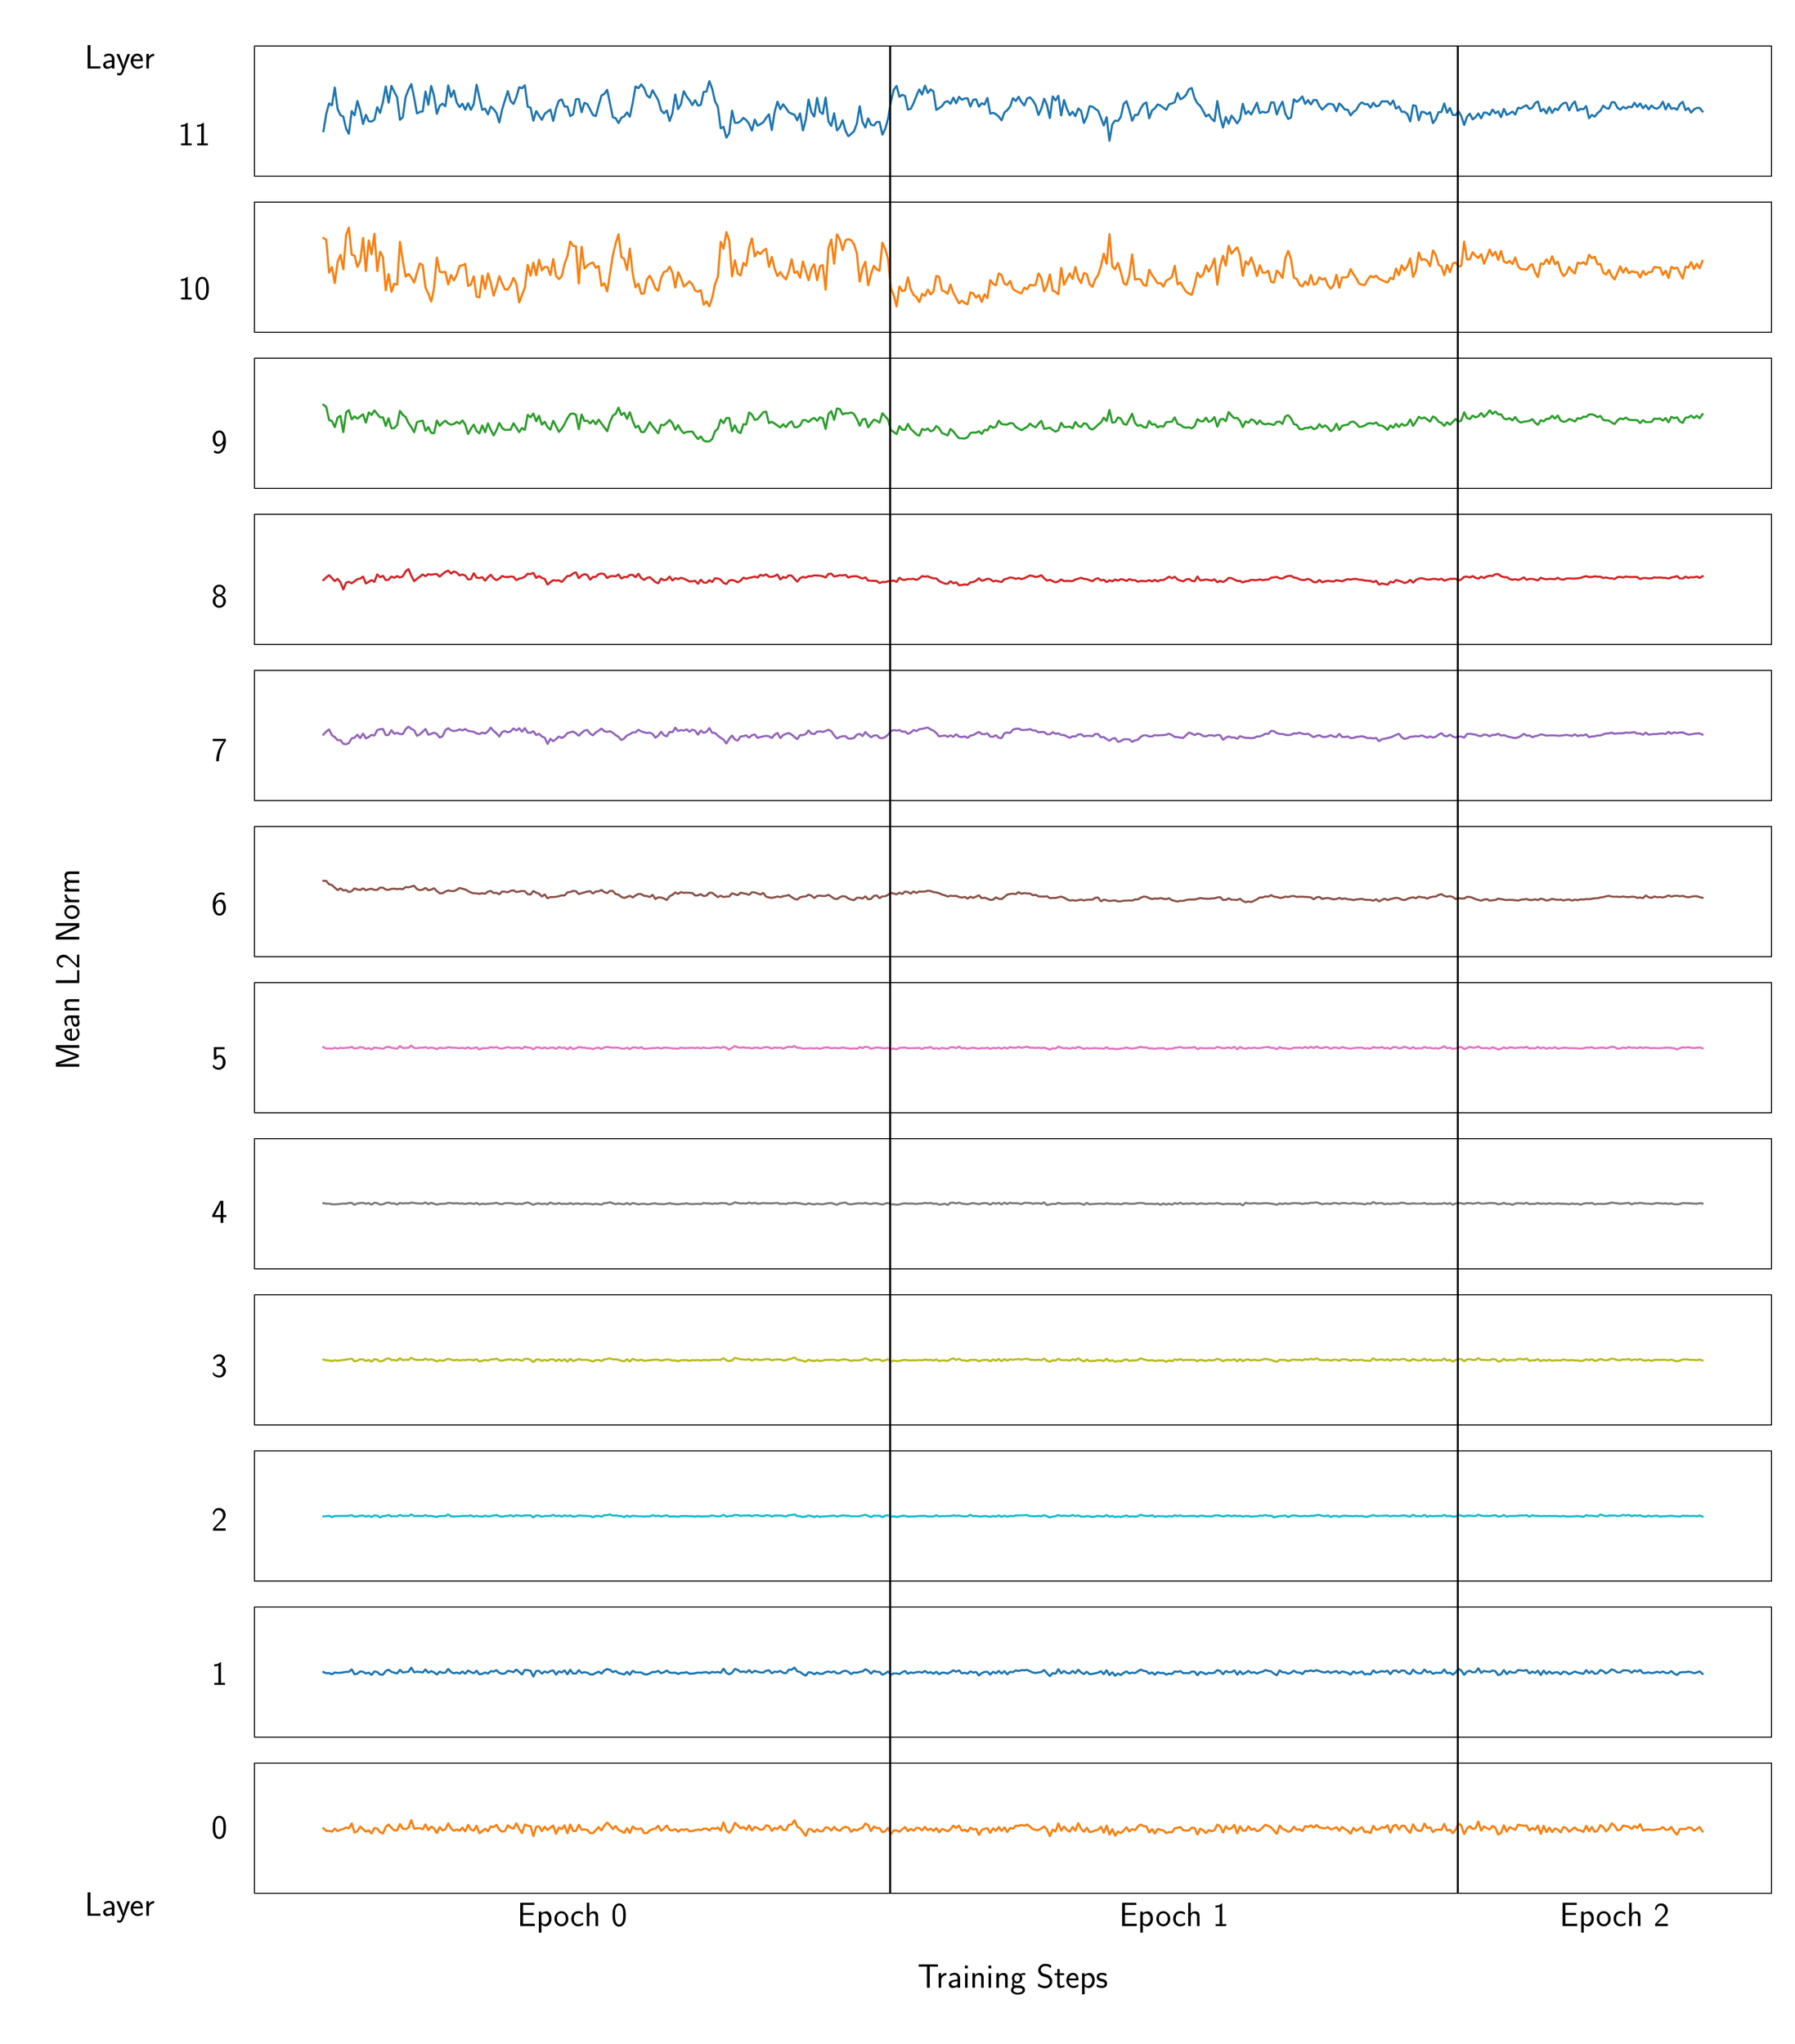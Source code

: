 \begingroup%
\makeatletter%
\begin{pgfpicture}%
\pgfpathrectangle{\pgfpointorigin}{\pgfqpoint{18.061in}{20.607in}}%
\pgfusepath{use as bounding box, clip}%
\begin{pgfscope}%
\pgfsetbuttcap%
\pgfsetmiterjoin%
\definecolor{currentfill}{rgb}{1.0,1.0,1.0}%
\pgfsetfillcolor{currentfill}%
\pgfsetlinewidth{0.0pt}%
\definecolor{currentstroke}{rgb}{1.0,1.0,1.0}%
\pgfsetstrokecolor{currentstroke}%
\pgfsetdash{}{0pt}%
\pgfpathmoveto{\pgfqpoint{0.0in}{-0.0in}}%
\pgfpathlineto{\pgfqpoint{18.061in}{-0.0in}}%
\pgfpathlineto{\pgfqpoint{18.061in}{20.607in}}%
\pgfpathlineto{\pgfqpoint{0.0in}{20.607in}}%
\pgfpathclose%
\pgfusepath{fill}%
\end{pgfscope}%
\begin{pgfscope}%
\pgfsetbuttcap%
\pgfsetmiterjoin%
\definecolor{currentfill}{rgb}{1.0,1.0,1.0}%
\pgfsetfillcolor{currentfill}%
\pgfsetlinewidth{0.0pt}%
\definecolor{currentstroke}{rgb}{0.0,0.0,0.0}%
\pgfsetstrokecolor{currentstroke}%
\pgfsetstrokeopacity{0.0}%
\pgfsetdash{}{0pt}%
\pgfpathmoveto{\pgfqpoint{2.461in}{18.947in}}%
\pgfpathlineto{\pgfqpoint{17.961in}{18.947in}}%
\pgfpathlineto{\pgfqpoint{17.961in}{20.276in}}%
\pgfpathlineto{\pgfqpoint{2.461in}{20.276in}}%
\pgfpathclose%
\pgfusepath{fill}%
\end{pgfscope}%
\begin{pgfscope}%
\pgfpathrectangle{\pgfqpoint{2.461in}{18.947in}}{\pgfqpoint{15.5in}{1.329in}}%
\pgfusepath{clip}%
\pgfsetrectcap%
\pgfsetroundjoin%
\pgfsetlinewidth{1.506pt}%
\definecolor{currentstroke}{rgb}{0.122,0.467,0.706}%
\pgfsetstrokecolor{currentstroke}%
\pgfsetdash{}{0pt}%
\pgfpathmoveto{\pgfqpoint{3.166in}{19.405in}}%
\pgfpathlineto{\pgfqpoint{3.195in}{19.581in}}%
\pgfpathlineto{\pgfqpoint{3.224in}{19.689in}}%
\pgfpathlineto{\pgfqpoint{3.253in}{19.668in}}%
\pgfpathlineto{\pgfqpoint{3.282in}{19.852in}}%
\pgfpathlineto{\pgfqpoint{3.311in}{19.631in}}%
\pgfpathlineto{\pgfqpoint{3.34in}{19.569in}}%
\pgfpathlineto{\pgfqpoint{3.369in}{19.553in}}%
\pgfpathlineto{\pgfqpoint{3.398in}{19.43in}}%
\pgfpathlineto{\pgfqpoint{3.426in}{19.377in}}%
\pgfpathlineto{\pgfqpoint{3.455in}{19.611in}}%
\pgfpathlineto{\pgfqpoint{3.484in}{19.566in}}%
\pgfpathlineto{\pgfqpoint{3.513in}{19.714in}}%
\pgfpathlineto{\pgfqpoint{3.542in}{19.618in}}%
\pgfpathlineto{\pgfqpoint{3.571in}{19.477in}}%
\pgfpathlineto{\pgfqpoint{3.6in}{19.573in}}%
\pgfpathlineto{\pgfqpoint{3.629in}{19.507in}}%
\pgfpathlineto{\pgfqpoint{3.658in}{19.503in}}%
\pgfpathlineto{\pgfqpoint{3.687in}{19.522in}}%
\pgfpathlineto{\pgfqpoint{3.716in}{19.651in}}%
\pgfpathlineto{\pgfqpoint{3.745in}{19.591in}}%
\pgfpathlineto{\pgfqpoint{3.774in}{19.703in}}%
\pgfpathlineto{\pgfqpoint{3.803in}{19.864in}}%
\pgfpathlineto{\pgfqpoint{3.832in}{19.695in}}%
\pgfpathlineto{\pgfqpoint{3.861in}{19.868in}}%
\pgfpathlineto{\pgfqpoint{3.89in}{19.807in}}%
\pgfpathlineto{\pgfqpoint{3.919in}{19.751in}}%
\pgfpathlineto{\pgfqpoint{3.948in}{19.52in}}%
\pgfpathlineto{\pgfqpoint{3.977in}{19.548in}}%
\pgfpathlineto{\pgfqpoint{4.006in}{19.755in}}%
\pgfpathlineto{\pgfqpoint{4.035in}{19.829in}}%
\pgfpathlineto{\pgfqpoint{4.064in}{19.886in}}%
\pgfpathlineto{\pgfqpoint{4.093in}{19.747in}}%
\pgfpathlineto{\pgfqpoint{4.122in}{19.585in}}%
\pgfpathlineto{\pgfqpoint{4.151in}{19.602in}}%
\pgfpathlineto{\pgfqpoint{4.18in}{19.606in}}%
\pgfpathlineto{\pgfqpoint{4.209in}{19.811in}}%
\pgfpathlineto{\pgfqpoint{4.238in}{19.673in}}%
\pgfpathlineto{\pgfqpoint{4.267in}{19.868in}}%
\pgfpathlineto{\pgfqpoint{4.296in}{19.766in}}%
\pgfpathlineto{\pgfqpoint{4.325in}{19.581in}}%
\pgfpathlineto{\pgfqpoint{4.354in}{19.664in}}%
\pgfpathlineto{\pgfqpoint{4.383in}{19.686in}}%
\pgfpathlineto{\pgfqpoint{4.412in}{19.659in}}%
\pgfpathlineto{\pgfqpoint{4.441in}{19.874in}}%
\pgfpathlineto{\pgfqpoint{4.47in}{19.754in}}%
\pgfpathlineto{\pgfqpoint{4.499in}{19.821in}}%
\pgfpathlineto{\pgfqpoint{4.528in}{19.697in}}%
\pgfpathlineto{\pgfqpoint{4.557in}{19.651in}}%
\pgfpathlineto{\pgfqpoint{4.586in}{19.686in}}%
\pgfpathlineto{\pgfqpoint{4.615in}{19.623in}}%
\pgfpathlineto{\pgfqpoint{4.644in}{19.691in}}%
\pgfpathlineto{\pgfqpoint{4.673in}{19.622in}}%
\pgfpathlineto{\pgfqpoint{4.702in}{19.683in}}%
\pgfpathlineto{\pgfqpoint{4.731in}{19.881in}}%
\pgfpathlineto{\pgfqpoint{4.76in}{19.745in}}%
\pgfpathlineto{\pgfqpoint{4.789in}{19.622in}}%
\pgfpathlineto{\pgfqpoint{4.818in}{19.635in}}%
\pgfpathlineto{\pgfqpoint{4.847in}{19.575in}}%
\pgfpathlineto{\pgfqpoint{4.876in}{19.657in}}%
\pgfpathlineto{\pgfqpoint{4.905in}{19.63in}}%
\pgfpathlineto{\pgfqpoint{4.934in}{19.591in}}%
\pgfpathlineto{\pgfqpoint{4.963in}{19.492in}}%
\pgfpathlineto{\pgfqpoint{4.992in}{19.627in}}%
\pgfpathlineto{\pgfqpoint{5.05in}{19.815in}}%
\pgfpathlineto{\pgfqpoint{5.079in}{19.712in}}%
\pgfpathlineto{\pgfqpoint{5.108in}{19.683in}}%
\pgfpathlineto{\pgfqpoint{5.137in}{19.751in}}%
\pgfpathlineto{\pgfqpoint{5.166in}{19.854in}}%
\pgfpathlineto{\pgfqpoint{5.195in}{19.843in}}%
\pgfpathlineto{\pgfqpoint{5.224in}{19.874in}}%
\pgfpathlineto{\pgfqpoint{5.253in}{19.655in}}%
\pgfpathlineto{\pgfqpoint{5.282in}{19.646in}}%
\pgfpathlineto{\pgfqpoint{5.311in}{19.51in}}%
\pgfpathlineto{\pgfqpoint{5.34in}{19.611in}}%
\pgfpathlineto{\pgfqpoint{5.369in}{19.564in}}%
\pgfpathlineto{\pgfqpoint{5.398in}{19.52in}}%
\pgfpathlineto{\pgfqpoint{5.427in}{19.582in}}%
\pgfpathlineto{\pgfqpoint{5.456in}{19.605in}}%
\pgfpathlineto{\pgfqpoint{5.485in}{19.625in}}%
\pgfpathlineto{\pgfqpoint{5.514in}{19.508in}}%
\pgfpathlineto{\pgfqpoint{5.543in}{19.636in}}%
\pgfpathlineto{\pgfqpoint{5.572in}{19.717in}}%
\pgfpathlineto{\pgfqpoint{5.601in}{19.729in}}%
\pgfpathlineto{\pgfqpoint{5.63in}{19.656in}}%
\pgfpathlineto{\pgfqpoint{5.659in}{19.657in}}%
\pgfpathlineto{\pgfqpoint{5.688in}{19.558in}}%
\pgfpathlineto{\pgfqpoint{5.717in}{19.578in}}%
\pgfpathlineto{\pgfqpoint{5.746in}{19.731in}}%
\pgfpathlineto{\pgfqpoint{5.775in}{19.734in}}%
\pgfpathlineto{\pgfqpoint{5.804in}{19.597in}}%
\pgfpathlineto{\pgfqpoint{5.833in}{19.694in}}%
\pgfpathlineto{\pgfqpoint{5.862in}{19.682in}}%
\pgfpathlineto{\pgfqpoint{5.92in}{19.57in}}%
\pgfpathlineto{\pgfqpoint{5.949in}{19.559in}}%
\pgfpathlineto{\pgfqpoint{5.978in}{19.668in}}%
\pgfpathlineto{\pgfqpoint{6.007in}{19.769in}}%
\pgfpathlineto{\pgfqpoint{6.036in}{19.786in}}%
\pgfpathlineto{\pgfqpoint{6.065in}{19.828in}}%
\pgfpathlineto{\pgfqpoint{6.123in}{19.547in}}%
\pgfpathlineto{\pgfqpoint{6.152in}{19.537in}}%
\pgfpathlineto{\pgfqpoint{6.181in}{19.487in}}%
\pgfpathlineto{\pgfqpoint{6.21in}{19.542in}}%
\pgfpathlineto{\pgfqpoint{6.239in}{19.556in}}%
\pgfpathlineto{\pgfqpoint{6.268in}{19.597in}}%
\pgfpathlineto{\pgfqpoint{6.297in}{19.552in}}%
\pgfpathlineto{\pgfqpoint{6.326in}{19.695in}}%
\pgfpathlineto{\pgfqpoint{6.355in}{19.862in}}%
\pgfpathlineto{\pgfqpoint{6.384in}{19.843in}}%
\pgfpathlineto{\pgfqpoint{6.413in}{19.883in}}%
\pgfpathlineto{\pgfqpoint{6.442in}{19.845in}}%
\pgfpathlineto{\pgfqpoint{6.471in}{19.771in}}%
\pgfpathlineto{\pgfqpoint{6.5in}{19.747in}}%
\pgfpathlineto{\pgfqpoint{6.529in}{19.823in}}%
\pgfpathlineto{\pgfqpoint{6.587in}{19.721in}}%
\pgfpathlineto{\pgfqpoint{6.616in}{19.617in}}%
\pgfpathlineto{\pgfqpoint{6.645in}{19.587in}}%
\pgfpathlineto{\pgfqpoint{6.674in}{19.617in}}%
\pgfpathlineto{\pgfqpoint{6.703in}{19.508in}}%
\pgfpathlineto{\pgfqpoint{6.732in}{19.589in}}%
\pgfpathlineto{\pgfqpoint{6.761in}{19.781in}}%
\pgfpathlineto{\pgfqpoint{6.79in}{19.629in}}%
\pgfpathlineto{\pgfqpoint{6.819in}{19.683in}}%
\pgfpathlineto{\pgfqpoint{6.848in}{19.814in}}%
\pgfpathlineto{\pgfqpoint{6.877in}{19.759in}}%
\pgfpathlineto{\pgfqpoint{6.906in}{19.722in}}%
\pgfpathlineto{\pgfqpoint{6.935in}{19.671in}}%
\pgfpathlineto{\pgfqpoint{6.964in}{19.722in}}%
\pgfpathlineto{\pgfqpoint{6.993in}{19.665in}}%
\pgfpathlineto{\pgfqpoint{7.022in}{19.674in}}%
\pgfpathlineto{\pgfqpoint{7.051in}{19.807in}}%
\pgfpathlineto{\pgfqpoint{7.08in}{19.809in}}%
\pgfpathlineto{\pgfqpoint{7.109in}{19.917in}}%
\pgfpathlineto{\pgfqpoint{7.138in}{19.838in}}%
\pgfpathlineto{\pgfqpoint{7.167in}{19.71in}}%
\pgfpathlineto{\pgfqpoint{7.196in}{19.655in}}%
\pgfpathlineto{\pgfqpoint{7.225in}{19.434in}}%
\pgfpathlineto{\pgfqpoint{7.254in}{19.449in}}%
\pgfpathlineto{\pgfqpoint{7.283in}{19.338in}}%
\pgfpathlineto{\pgfqpoint{7.312in}{19.386in}}%
\pgfpathlineto{\pgfqpoint{7.341in}{19.616in}}%
\pgfpathlineto{\pgfqpoint{7.37in}{19.49in}}%
\pgfpathlineto{\pgfqpoint{7.399in}{19.49in}}%
\pgfpathlineto{\pgfqpoint{7.428in}{19.507in}}%
\pgfpathlineto{\pgfqpoint{7.457in}{19.541in}}%
\pgfpathlineto{\pgfqpoint{7.486in}{19.518in}}%
\pgfpathlineto{\pgfqpoint{7.515in}{19.48in}}%
\pgfpathlineto{\pgfqpoint{7.544in}{19.409in}}%
\pgfpathlineto{\pgfqpoint{7.573in}{19.524in}}%
\pgfpathlineto{\pgfqpoint{7.602in}{19.461in}}%
\pgfpathlineto{\pgfqpoint{7.631in}{19.477in}}%
\pgfpathlineto{\pgfqpoint{7.66in}{19.496in}}%
\pgfpathlineto{\pgfqpoint{7.689in}{19.54in}}%
\pgfpathlineto{\pgfqpoint{7.718in}{19.578in}}%
\pgfpathlineto{\pgfqpoint{7.747in}{19.415in}}%
\pgfpathlineto{\pgfqpoint{7.776in}{19.6in}}%
\pgfpathlineto{\pgfqpoint{7.805in}{19.707in}}%
\pgfpathlineto{\pgfqpoint{7.834in}{19.628in}}%
\pgfpathlineto{\pgfqpoint{7.863in}{19.68in}}%
\pgfpathlineto{\pgfqpoint{7.892in}{19.641in}}%
\pgfpathlineto{\pgfqpoint{7.921in}{19.598in}}%
\pgfpathlineto{\pgfqpoint{7.95in}{19.583in}}%
\pgfpathlineto{\pgfqpoint{7.979in}{19.573in}}%
\pgfpathlineto{\pgfqpoint{8.007in}{19.515in}}%
\pgfpathlineto{\pgfqpoint{8.036in}{19.588in}}%
\pgfpathlineto{\pgfqpoint{8.065in}{19.411in}}%
\pgfpathlineto{\pgfqpoint{8.094in}{19.521in}}%
\pgfpathlineto{\pgfqpoint{8.123in}{19.729in}}%
\pgfpathlineto{\pgfqpoint{8.152in}{19.598in}}%
\pgfpathlineto{\pgfqpoint{8.181in}{19.553in}}%
\pgfpathlineto{\pgfqpoint{8.21in}{19.746in}}%
\pgfpathlineto{\pgfqpoint{8.239in}{19.603in}}%
\pgfpathlineto{\pgfqpoint{8.268in}{19.58in}}%
\pgfpathlineto{\pgfqpoint{8.297in}{19.75in}}%
\pgfpathlineto{\pgfqpoint{8.326in}{19.505in}}%
\pgfpathlineto{\pgfqpoint{8.355in}{19.457in}}%
\pgfpathlineto{\pgfqpoint{8.384in}{19.589in}}%
\pgfpathlineto{\pgfqpoint{8.413in}{19.412in}}%
\pgfpathlineto{\pgfqpoint{8.442in}{19.446in}}%
\pgfpathlineto{\pgfqpoint{8.471in}{19.517in}}%
\pgfpathlineto{\pgfqpoint{8.5in}{19.41in}}%
\pgfpathlineto{\pgfqpoint{8.529in}{19.353in}}%
\pgfpathlineto{\pgfqpoint{8.558in}{19.377in}}%
\pgfpathlineto{\pgfqpoint{8.587in}{19.404in}}%
\pgfpathlineto{\pgfqpoint{8.616in}{19.482in}}%
\pgfpathlineto{\pgfqpoint{8.645in}{19.661in}}%
\pgfpathlineto{\pgfqpoint{8.674in}{19.5in}}%
\pgfpathlineto{\pgfqpoint{8.703in}{19.441in}}%
\pgfpathlineto{\pgfqpoint{8.732in}{19.536in}}%
\pgfpathlineto{\pgfqpoint{8.761in}{19.471in}}%
\pgfpathlineto{\pgfqpoint{8.79in}{19.462in}}%
\pgfpathlineto{\pgfqpoint{8.819in}{19.498in}}%
\pgfpathlineto{\pgfqpoint{8.848in}{19.5in}}%
\pgfpathlineto{\pgfqpoint{8.877in}{19.368in}}%
\pgfpathlineto{\pgfqpoint{8.906in}{19.428in}}%
\pgfpathlineto{\pgfqpoint{8.935in}{19.531in}}%
\pgfpathlineto{\pgfqpoint{8.964in}{19.707in}}%
\pgfpathlineto{\pgfqpoint{8.993in}{19.827in}}%
\pgfpathlineto{\pgfqpoint{9.022in}{19.868in}}%
\pgfpathlineto{\pgfqpoint{9.051in}{19.756in}}%
\pgfpathlineto{\pgfqpoint{9.08in}{19.777in}}%
\pgfpathlineto{\pgfqpoint{9.109in}{19.763in}}%
\pgfpathlineto{\pgfqpoint{9.138in}{19.625in}}%
\pgfpathlineto{\pgfqpoint{9.167in}{19.633in}}%
\pgfpathlineto{\pgfqpoint{9.196in}{19.692in}}%
\pgfpathlineto{\pgfqpoint{9.225in}{19.767in}}%
\pgfpathlineto{\pgfqpoint{9.254in}{19.832in}}%
\pgfpathlineto{\pgfqpoint{9.283in}{19.778in}}%
\pgfpathlineto{\pgfqpoint{9.312in}{19.871in}}%
\pgfpathlineto{\pgfqpoint{9.341in}{19.795in}}%
\pgfpathlineto{\pgfqpoint{9.37in}{19.832in}}%
\pgfpathlineto{\pgfqpoint{9.399in}{19.81in}}%
\pgfpathlineto{\pgfqpoint{9.428in}{19.622in}}%
\pgfpathlineto{\pgfqpoint{9.457in}{19.64in}}%
\pgfpathlineto{\pgfqpoint{9.486in}{19.662in}}%
\pgfpathlineto{\pgfqpoint{9.515in}{19.701in}}%
\pgfpathlineto{\pgfqpoint{9.544in}{19.712in}}%
\pgfpathlineto{\pgfqpoint{9.573in}{19.684in}}%
\pgfpathlineto{\pgfqpoint{9.602in}{19.748in}}%
\pgfpathlineto{\pgfqpoint{9.631in}{19.689in}}%
\pgfpathlineto{\pgfqpoint{9.66in}{19.756in}}%
\pgfpathlineto{\pgfqpoint{9.689in}{19.725in}}%
\pgfpathlineto{\pgfqpoint{9.718in}{19.739in}}%
\pgfpathlineto{\pgfqpoint{9.747in}{19.742in}}%
\pgfpathlineto{\pgfqpoint{9.776in}{19.656in}}%
\pgfpathlineto{\pgfqpoint{9.805in}{19.725in}}%
\pgfpathlineto{\pgfqpoint{9.834in}{19.731in}}%
\pgfpathlineto{\pgfqpoint{9.863in}{19.655in}}%
\pgfpathlineto{\pgfqpoint{9.892in}{19.691in}}%
\pgfpathlineto{\pgfqpoint{9.921in}{19.677in}}%
\pgfpathlineto{\pgfqpoint{9.95in}{19.746in}}%
\pgfpathlineto{\pgfqpoint{9.979in}{19.584in}}%
\pgfpathlineto{\pgfqpoint{10.008in}{19.592in}}%
\pgfpathlineto{\pgfqpoint{10.037in}{19.579in}}%
\pgfpathlineto{\pgfqpoint{10.066in}{19.554in}}%
\pgfpathlineto{\pgfqpoint{10.095in}{19.515in}}%
\pgfpathlineto{\pgfqpoint{10.124in}{19.596in}}%
\pgfpathlineto{\pgfqpoint{10.153in}{19.62in}}%
\pgfpathlineto{\pgfqpoint{10.182in}{19.656in}}%
\pgfpathlineto{\pgfqpoint{10.211in}{19.743in}}%
\pgfpathlineto{\pgfqpoint{10.24in}{19.713in}}%
\pgfpathlineto{\pgfqpoint{10.269in}{19.757in}}%
\pgfpathlineto{\pgfqpoint{10.298in}{19.703in}}%
\pgfpathlineto{\pgfqpoint{10.327in}{19.667in}}%
\pgfpathlineto{\pgfqpoint{10.356in}{19.738in}}%
\pgfpathlineto{\pgfqpoint{10.385in}{19.751in}}%
\pgfpathlineto{\pgfqpoint{10.414in}{19.719in}}%
\pgfpathlineto{\pgfqpoint{10.443in}{19.67in}}%
\pgfpathlineto{\pgfqpoint{10.472in}{19.569in}}%
\pgfpathlineto{\pgfqpoint{10.501in}{19.635in}}%
\pgfpathlineto{\pgfqpoint{10.53in}{19.737in}}%
\pgfpathlineto{\pgfqpoint{10.559in}{19.67in}}%
\pgfpathlineto{\pgfqpoint{10.588in}{19.537in}}%
\pgfpathlineto{\pgfqpoint{10.617in}{19.761in}}%
\pgfpathlineto{\pgfqpoint{10.646in}{19.719in}}%
\pgfpathlineto{\pgfqpoint{10.675in}{19.767in}}%
\pgfpathlineto{\pgfqpoint{10.704in}{19.564in}}%
\pgfpathlineto{\pgfqpoint{10.733in}{19.724in}}%
\pgfpathlineto{\pgfqpoint{10.762in}{19.634in}}%
\pgfpathlineto{\pgfqpoint{10.791in}{19.567in}}%
\pgfpathlineto{\pgfqpoint{10.82in}{19.604in}}%
\pgfpathlineto{\pgfqpoint{10.849in}{19.557in}}%
\pgfpathlineto{\pgfqpoint{10.878in}{19.637in}}%
\pgfpathlineto{\pgfqpoint{10.907in}{19.611in}}%
\pgfpathlineto{\pgfqpoint{10.936in}{19.488in}}%
\pgfpathlineto{\pgfqpoint{10.965in}{19.55in}}%
\pgfpathlineto{\pgfqpoint{10.994in}{19.66in}}%
\pgfpathlineto{\pgfqpoint{11.023in}{19.656in}}%
\pgfpathlineto{\pgfqpoint{11.052in}{19.633in}}%
\pgfpathlineto{\pgfqpoint{11.081in}{19.614in}}%
\pgfpathlineto{\pgfqpoint{11.11in}{19.541in}}%
\pgfpathlineto{\pgfqpoint{11.139in}{19.461in}}%
\pgfpathlineto{\pgfqpoint{11.168in}{19.549in}}%
\pgfpathlineto{\pgfqpoint{11.197in}{19.306in}}%
\pgfpathlineto{\pgfqpoint{11.226in}{19.475in}}%
\pgfpathlineto{\pgfqpoint{11.255in}{19.514in}}%
\pgfpathlineto{\pgfqpoint{11.284in}{19.508in}}%
\pgfpathlineto{\pgfqpoint{11.313in}{19.551in}}%
\pgfpathlineto{\pgfqpoint{11.342in}{19.682in}}%
\pgfpathlineto{\pgfqpoint{11.371in}{19.712in}}%
\pgfpathlineto{\pgfqpoint{11.4in}{19.62in}}%
\pgfpathlineto{\pgfqpoint{11.429in}{19.51in}}%
\pgfpathlineto{\pgfqpoint{11.458in}{19.571in}}%
\pgfpathlineto{\pgfqpoint{11.487in}{19.571in}}%
\pgfpathlineto{\pgfqpoint{11.516in}{19.636in}}%
\pgfpathlineto{\pgfqpoint{11.545in}{19.681in}}%
\pgfpathlineto{\pgfqpoint{11.574in}{19.699in}}%
\pgfpathlineto{\pgfqpoint{11.603in}{19.535in}}%
\pgfpathlineto{\pgfqpoint{11.632in}{19.617in}}%
\pgfpathlineto{\pgfqpoint{11.661in}{19.639in}}%
\pgfpathlineto{\pgfqpoint{11.69in}{19.679in}}%
\pgfpathlineto{\pgfqpoint{11.719in}{19.666in}}%
\pgfpathlineto{\pgfqpoint{11.777in}{19.623in}}%
\pgfpathlineto{\pgfqpoint{11.806in}{19.679in}}%
\pgfpathlineto{\pgfqpoint{11.835in}{19.687in}}%
\pgfpathlineto{\pgfqpoint{11.864in}{19.7in}}%
\pgfpathlineto{\pgfqpoint{11.893in}{19.796in}}%
\pgfpathlineto{\pgfqpoint{11.922in}{19.73in}}%
\pgfpathlineto{\pgfqpoint{11.951in}{19.746in}}%
\pgfpathlineto{\pgfqpoint{11.98in}{19.776in}}%
\pgfpathlineto{\pgfqpoint{12.009in}{19.833in}}%
\pgfpathlineto{\pgfqpoint{12.038in}{19.846in}}%
\pgfpathlineto{\pgfqpoint{12.067in}{19.742in}}%
\pgfpathlineto{\pgfqpoint{12.096in}{19.689in}}%
\pgfpathlineto{\pgfqpoint{12.125in}{19.662in}}%
\pgfpathlineto{\pgfqpoint{12.154in}{19.611in}}%
\pgfpathlineto{\pgfqpoint{12.183in}{19.555in}}%
\pgfpathlineto{\pgfqpoint{12.212in}{19.575in}}%
\pgfpathlineto{\pgfqpoint{12.241in}{19.531in}}%
\pgfpathlineto{\pgfqpoint{12.27in}{19.506in}}%
\pgfpathlineto{\pgfqpoint{12.299in}{19.714in}}%
\pgfpathlineto{\pgfqpoint{12.328in}{19.55in}}%
\pgfpathlineto{\pgfqpoint{12.357in}{19.441in}}%
\pgfpathlineto{\pgfqpoint{12.386in}{19.551in}}%
\pgfpathlineto{\pgfqpoint{12.415in}{19.481in}}%
\pgfpathlineto{\pgfqpoint{12.444in}{19.564in}}%
\pgfpathlineto{\pgfqpoint{12.473in}{19.527in}}%
\pgfpathlineto{\pgfqpoint{12.502in}{19.484in}}%
\pgfpathlineto{\pgfqpoint{12.531in}{19.528in}}%
\pgfpathlineto{\pgfqpoint{12.559in}{19.686in}}%
\pgfpathlineto{\pgfqpoint{12.588in}{19.581in}}%
\pgfpathlineto{\pgfqpoint{12.617in}{19.61in}}%
\pgfpathlineto{\pgfqpoint{12.646in}{19.575in}}%
\pgfpathlineto{\pgfqpoint{12.704in}{19.696in}}%
\pgfpathlineto{\pgfqpoint{12.733in}{19.589in}}%
\pgfpathlineto{\pgfqpoint{12.762in}{19.604in}}%
\pgfpathlineto{\pgfqpoint{12.791in}{19.594in}}%
\pgfpathlineto{\pgfqpoint{12.82in}{19.603in}}%
\pgfpathlineto{\pgfqpoint{12.849in}{19.7in}}%
\pgfpathlineto{\pgfqpoint{12.878in}{19.697in}}%
\pgfpathlineto{\pgfqpoint{12.907in}{19.575in}}%
\pgfpathlineto{\pgfqpoint{12.936in}{19.653in}}%
\pgfpathlineto{\pgfqpoint{12.965in}{19.707in}}%
\pgfpathlineto{\pgfqpoint{12.994in}{19.585in}}%
\pgfpathlineto{\pgfqpoint{13.023in}{19.53in}}%
\pgfpathlineto{\pgfqpoint{13.052in}{19.545in}}%
\pgfpathlineto{\pgfqpoint{13.081in}{19.731in}}%
\pgfpathlineto{\pgfqpoint{13.11in}{19.704in}}%
\pgfpathlineto{\pgfqpoint{13.139in}{19.725in}}%
\pgfpathlineto{\pgfqpoint{13.168in}{19.76in}}%
\pgfpathlineto{\pgfqpoint{13.197in}{19.683in}}%
\pgfpathlineto{\pgfqpoint{13.226in}{19.722in}}%
\pgfpathlineto{\pgfqpoint{13.255in}{19.677in}}%
\pgfpathlineto{\pgfqpoint{13.284in}{19.724in}}%
\pgfpathlineto{\pgfqpoint{13.313in}{19.722in}}%
\pgfpathlineto{\pgfqpoint{13.342in}{19.662in}}%
\pgfpathlineto{\pgfqpoint{13.371in}{19.625in}}%
\pgfpathlineto{\pgfqpoint{13.429in}{19.682in}}%
\pgfpathlineto{\pgfqpoint{13.458in}{19.684in}}%
\pgfpathlineto{\pgfqpoint{13.487in}{19.674in}}%
\pgfpathlineto{\pgfqpoint{13.516in}{19.607in}}%
\pgfpathlineto{\pgfqpoint{13.545in}{19.689in}}%
\pgfpathlineto{\pgfqpoint{13.574in}{19.661in}}%
\pgfpathlineto{\pgfqpoint{13.603in}{19.625in}}%
\pgfpathlineto{\pgfqpoint{13.632in}{19.624in}}%
\pgfpathlineto{\pgfqpoint{13.661in}{19.566in}}%
\pgfpathlineto{\pgfqpoint{13.69in}{19.602in}}%
\pgfpathlineto{\pgfqpoint{13.719in}{19.622in}}%
\pgfpathlineto{\pgfqpoint{13.748in}{19.675in}}%
\pgfpathlineto{\pgfqpoint{13.777in}{19.7in}}%
\pgfpathlineto{\pgfqpoint{13.806in}{19.68in}}%
\pgfpathlineto{\pgfqpoint{13.835in}{19.682in}}%
\pgfpathlineto{\pgfqpoint{13.864in}{19.644in}}%
\pgfpathlineto{\pgfqpoint{13.893in}{19.695in}}%
\pgfpathlineto{\pgfqpoint{13.922in}{19.658in}}%
\pgfpathlineto{\pgfqpoint{13.951in}{19.666in}}%
\pgfpathlineto{\pgfqpoint{13.98in}{19.71in}}%
\pgfpathlineto{\pgfqpoint{14.009in}{19.708in}}%
\pgfpathlineto{\pgfqpoint{14.038in}{19.71in}}%
\pgfpathlineto{\pgfqpoint{14.067in}{19.675in}}%
\pgfpathlineto{\pgfqpoint{14.096in}{19.718in}}%
\pgfpathlineto{\pgfqpoint{14.125in}{19.634in}}%
\pgfpathlineto{\pgfqpoint{14.154in}{19.658in}}%
\pgfpathlineto{\pgfqpoint{14.183in}{19.602in}}%
\pgfpathlineto{\pgfqpoint{14.212in}{19.603in}}%
\pgfpathlineto{\pgfqpoint{14.241in}{19.579in}}%
\pgfpathlineto{\pgfqpoint{14.27in}{19.504in}}%
\pgfpathlineto{\pgfqpoint{14.299in}{19.67in}}%
\pgfpathlineto{\pgfqpoint{14.328in}{19.663in}}%
\pgfpathlineto{\pgfqpoint{14.357in}{19.515in}}%
\pgfpathlineto{\pgfqpoint{14.386in}{19.604in}}%
\pgfpathlineto{\pgfqpoint{14.415in}{19.598in}}%
\pgfpathlineto{\pgfqpoint{14.444in}{19.577in}}%
\pgfpathlineto{\pgfqpoint{14.473in}{19.599in}}%
\pgfpathlineto{\pgfqpoint{14.502in}{19.486in}}%
\pgfpathlineto{\pgfqpoint{14.531in}{19.528in}}%
\pgfpathlineto{\pgfqpoint{14.56in}{19.6in}}%
\pgfpathlineto{\pgfqpoint{14.589in}{19.6in}}%
\pgfpathlineto{\pgfqpoint{14.618in}{19.689in}}%
\pgfpathlineto{\pgfqpoint{14.647in}{19.593in}}%
\pgfpathlineto{\pgfqpoint{14.676in}{19.642in}}%
\pgfpathlineto{\pgfqpoint{14.705in}{19.57in}}%
\pgfpathlineto{\pgfqpoint{14.734in}{19.569in}}%
\pgfpathlineto{\pgfqpoint{14.763in}{19.609in}}%
\pgfpathlineto{\pgfqpoint{14.792in}{19.559in}}%
\pgfpathlineto{\pgfqpoint{14.821in}{19.467in}}%
\pgfpathlineto{\pgfqpoint{14.85in}{19.551in}}%
\pgfpathlineto{\pgfqpoint{14.879in}{19.584in}}%
\pgfpathlineto{\pgfqpoint{14.908in}{19.525in}}%
\pgfpathlineto{\pgfqpoint{14.937in}{19.548in}}%
\pgfpathlineto{\pgfqpoint{14.966in}{19.586in}}%
\pgfpathlineto{\pgfqpoint{14.995in}{19.535in}}%
\pgfpathlineto{\pgfqpoint{15.024in}{19.597in}}%
\pgfpathlineto{\pgfqpoint{15.053in}{19.592in}}%
\pgfpathlineto{\pgfqpoint{15.082in}{19.57in}}%
\pgfpathlineto{\pgfqpoint{15.111in}{19.626in}}%
\pgfpathlineto{\pgfqpoint{15.14in}{19.587in}}%
\pgfpathlineto{\pgfqpoint{15.169in}{19.608in}}%
\pgfpathlineto{\pgfqpoint{15.198in}{19.547in}}%
\pgfpathlineto{\pgfqpoint{15.227in}{19.633in}}%
\pgfpathlineto{\pgfqpoint{15.256in}{19.571in}}%
\pgfpathlineto{\pgfqpoint{15.285in}{19.585in}}%
\pgfpathlineto{\pgfqpoint{15.314in}{19.606in}}%
\pgfpathlineto{\pgfqpoint{15.343in}{19.575in}}%
\pgfpathlineto{\pgfqpoint{15.372in}{19.645in}}%
\pgfpathlineto{\pgfqpoint{15.401in}{19.637in}}%
\pgfpathlineto{\pgfqpoint{15.43in}{19.656in}}%
\pgfpathlineto{\pgfqpoint{15.459in}{19.67in}}%
\pgfpathlineto{\pgfqpoint{15.488in}{19.631in}}%
\pgfpathlineto{\pgfqpoint{15.517in}{19.644in}}%
\pgfpathlineto{\pgfqpoint{15.546in}{19.691in}}%
\pgfpathlineto{\pgfqpoint{15.575in}{19.709in}}%
\pgfpathlineto{\pgfqpoint{15.604in}{19.607in}}%
\pgfpathlineto{\pgfqpoint{15.633in}{19.633in}}%
\pgfpathlineto{\pgfqpoint{15.662in}{19.586in}}%
\pgfpathlineto{\pgfqpoint{15.691in}{19.651in}}%
\pgfpathlineto{\pgfqpoint{15.72in}{19.591in}}%
\pgfpathlineto{\pgfqpoint{15.749in}{19.636in}}%
\pgfpathlineto{\pgfqpoint{15.778in}{19.619in}}%
\pgfpathlineto{\pgfqpoint{15.807in}{19.666in}}%
\pgfpathlineto{\pgfqpoint{15.836in}{19.69in}}%
\pgfpathlineto{\pgfqpoint{15.865in}{19.697in}}%
\pgfpathlineto{\pgfqpoint{15.894in}{19.616in}}%
\pgfpathlineto{\pgfqpoint{15.923in}{19.675in}}%
\pgfpathlineto{\pgfqpoint{15.952in}{19.709in}}%
\pgfpathlineto{\pgfqpoint{15.981in}{19.613in}}%
\pgfpathlineto{\pgfqpoint{16.01in}{19.633in}}%
\pgfpathlineto{\pgfqpoint{16.039in}{19.628in}}%
\pgfpathlineto{\pgfqpoint{16.068in}{19.662in}}%
\pgfpathlineto{\pgfqpoint{16.097in}{19.536in}}%
\pgfpathlineto{\pgfqpoint{16.126in}{19.572in}}%
\pgfpathlineto{\pgfqpoint{16.155in}{19.552in}}%
\pgfpathlineto{\pgfqpoint{16.184in}{19.59in}}%
\pgfpathlineto{\pgfqpoint{16.213in}{19.613in}}%
\pgfpathlineto{\pgfqpoint{16.242in}{19.665in}}%
\pgfpathlineto{\pgfqpoint{16.271in}{19.642in}}%
\pgfpathlineto{\pgfqpoint{16.3in}{19.633in}}%
\pgfpathlineto{\pgfqpoint{16.329in}{19.701in}}%
\pgfpathlineto{\pgfqpoint{16.358in}{19.7in}}%
\pgfpathlineto{\pgfqpoint{16.387in}{19.645in}}%
\pgfpathlineto{\pgfqpoint{16.416in}{19.624in}}%
\pgfpathlineto{\pgfqpoint{16.445in}{19.654in}}%
\pgfpathlineto{\pgfqpoint{16.474in}{19.636in}}%
\pgfpathlineto{\pgfqpoint{16.503in}{19.657in}}%
\pgfpathlineto{\pgfqpoint{16.532in}{19.647in}}%
\pgfpathlineto{\pgfqpoint{16.561in}{19.695in}}%
\pgfpathlineto{\pgfqpoint{16.59in}{19.653in}}%
\pgfpathlineto{\pgfqpoint{16.619in}{19.688in}}%
\pgfpathlineto{\pgfqpoint{16.648in}{19.639in}}%
\pgfpathlineto{\pgfqpoint{16.677in}{19.67in}}%
\pgfpathlineto{\pgfqpoint{16.706in}{19.627in}}%
\pgfpathlineto{\pgfqpoint{16.735in}{19.667in}}%
\pgfpathlineto{\pgfqpoint{16.764in}{19.641in}}%
\pgfpathlineto{\pgfqpoint{16.793in}{19.634in}}%
\pgfpathlineto{\pgfqpoint{16.822in}{19.656in}}%
\pgfpathlineto{\pgfqpoint{16.851in}{19.706in}}%
\pgfpathlineto{\pgfqpoint{16.88in}{19.626in}}%
\pgfpathlineto{\pgfqpoint{16.909in}{19.686in}}%
\pgfpathlineto{\pgfqpoint{16.938in}{19.632in}}%
\pgfpathlineto{\pgfqpoint{16.967in}{19.642in}}%
\pgfpathlineto{\pgfqpoint{16.996in}{19.624in}}%
\pgfpathlineto{\pgfqpoint{17.025in}{19.68in}}%
\pgfpathlineto{\pgfqpoint{17.054in}{19.705in}}%
\pgfpathlineto{\pgfqpoint{17.083in}{19.62in}}%
\pgfpathlineto{\pgfqpoint{17.111in}{19.642in}}%
\pgfpathlineto{\pgfqpoint{17.14in}{19.594in}}%
\pgfpathlineto{\pgfqpoint{17.169in}{19.627in}}%
\pgfpathlineto{\pgfqpoint{17.198in}{19.642in}}%
\pgfpathlineto{\pgfqpoint{17.227in}{19.643in}}%
\pgfpathlineto{\pgfqpoint{17.256in}{19.606in}}%
\pgfpathlineto{\pgfqpoint{17.256in}{19.606in}}%
\pgfusepath{stroke}%
\end{pgfscope}%
\begin{pgfscope}%
\pgfsetrectcap%
\pgfsetmiterjoin%
\pgfsetlinewidth{0.803pt}%
\definecolor{currentstroke}{rgb}{0.0,0.0,0.0}%
\pgfsetstrokecolor{currentstroke}%
\pgfsetdash{}{0pt}%
\pgfpathmoveto{\pgfqpoint{2.461in}{18.947in}}%
\pgfpathlineto{\pgfqpoint{2.461in}{20.276in}}%
\pgfusepath{stroke}%
\end{pgfscope}%
\begin{pgfscope}%
\pgfsetrectcap%
\pgfsetmiterjoin%
\pgfsetlinewidth{0.803pt}%
\definecolor{currentstroke}{rgb}{0.0,0.0,0.0}%
\pgfsetstrokecolor{currentstroke}%
\pgfsetdash{}{0pt}%
\pgfpathmoveto{\pgfqpoint{17.961in}{18.947in}}%
\pgfpathlineto{\pgfqpoint{17.961in}{20.276in}}%
\pgfusepath{stroke}%
\end{pgfscope}%
\begin{pgfscope}%
\pgfsetrectcap%
\pgfsetmiterjoin%
\pgfsetlinewidth{0.803pt}%
\definecolor{currentstroke}{rgb}{0.0,0.0,0.0}%
\pgfsetstrokecolor{currentstroke}%
\pgfsetdash{}{0pt}%
\pgfpathmoveto{\pgfqpoint{2.461in}{18.947in}}%
\pgfpathlineto{\pgfqpoint{17.961in}{18.947in}}%
\pgfusepath{stroke}%
\end{pgfscope}%
\begin{pgfscope}%
\pgfsetrectcap%
\pgfsetmiterjoin%
\pgfsetlinewidth{0.803pt}%
\definecolor{currentstroke}{rgb}{0.0,0.0,0.0}%
\pgfsetstrokecolor{currentstroke}%
\pgfsetdash{}{0pt}%
\pgfpathmoveto{\pgfqpoint{2.461in}{20.276in}}%
\pgfpathlineto{\pgfqpoint{17.961in}{20.276in}}%
\pgfusepath{stroke}%
\end{pgfscope}%
\begin{pgfscope}%
\pgfsetbuttcap%
\pgfsetmiterjoin%
\definecolor{currentfill}{rgb}{1.0,1.0,1.0}%
\pgfsetfillcolor{currentfill}%
\pgfsetlinewidth{0.0pt}%
\definecolor{currentstroke}{rgb}{0.0,0.0,0.0}%
\pgfsetstrokecolor{currentstroke}%
\pgfsetstrokeopacity{0.0}%
\pgfsetdash{}{0pt}%
\pgfpathmoveto{\pgfqpoint{2.461in}{17.352in}}%
\pgfpathlineto{\pgfqpoint{17.961in}{17.352in}}%
\pgfpathlineto{\pgfqpoint{17.961in}{18.681in}}%
\pgfpathlineto{\pgfqpoint{2.461in}{18.681in}}%
\pgfpathclose%
\pgfusepath{fill}%
\end{pgfscope}%
\begin{pgfscope}%
\pgfpathrectangle{\pgfqpoint{2.461in}{17.352in}}{\pgfqpoint{15.5in}{1.329in}}%
\pgfusepath{clip}%
\pgfsetrectcap%
\pgfsetroundjoin%
\pgfsetlinewidth{1.506pt}%
\definecolor{currentstroke}{rgb}{1.0,0.498,0.055}%
\pgfsetstrokecolor{currentstroke}%
\pgfsetdash{}{0pt}%
\pgfpathmoveto{\pgfqpoint{3.166in}{18.314in}}%
\pgfpathlineto{\pgfqpoint{3.195in}{18.294in}}%
\pgfpathlineto{\pgfqpoint{3.224in}{17.958in}}%
\pgfpathlineto{\pgfqpoint{3.253in}{18.016in}}%
\pgfpathlineto{\pgfqpoint{3.282in}{17.851in}}%
\pgfpathlineto{\pgfqpoint{3.311in}{18.068in}}%
\pgfpathlineto{\pgfqpoint{3.34in}{18.141in}}%
\pgfpathlineto{\pgfqpoint{3.369in}{17.992in}}%
\pgfpathlineto{\pgfqpoint{3.398in}{18.344in}}%
\pgfpathlineto{\pgfqpoint{3.426in}{18.421in}}%
\pgfpathlineto{\pgfqpoint{3.455in}{18.142in}}%
\pgfpathlineto{\pgfqpoint{3.484in}{18.133in}}%
\pgfpathlineto{\pgfqpoint{3.513in}{18.017in}}%
\pgfpathlineto{\pgfqpoint{3.542in}{18.078in}}%
\pgfpathlineto{\pgfqpoint{3.571in}{18.317in}}%
\pgfpathlineto{\pgfqpoint{3.6in}{17.973in}}%
\pgfpathlineto{\pgfqpoint{3.629in}{18.29in}}%
\pgfpathlineto{\pgfqpoint{3.658in}{18.145in}}%
\pgfpathlineto{\pgfqpoint{3.687in}{18.358in}}%
\pgfpathlineto{\pgfqpoint{3.716in}{17.973in}}%
\pgfpathlineto{\pgfqpoint{3.745in}{18.174in}}%
\pgfpathlineto{\pgfqpoint{3.774in}{18.118in}}%
\pgfpathlineto{\pgfqpoint{3.803in}{17.778in}}%
\pgfpathlineto{\pgfqpoint{3.832in}{17.945in}}%
\pgfpathlineto{\pgfqpoint{3.861in}{17.762in}}%
\pgfpathlineto{\pgfqpoint{3.89in}{17.846in}}%
\pgfpathlineto{\pgfqpoint{3.919in}{17.836in}}%
\pgfpathlineto{\pgfqpoint{3.948in}{18.275in}}%
\pgfpathlineto{\pgfqpoint{3.977in}{18.083in}}%
\pgfpathlineto{\pgfqpoint{4.006in}{17.918in}}%
\pgfpathlineto{\pgfqpoint{4.035in}{17.947in}}%
\pgfpathlineto{\pgfqpoint{4.064in}{17.909in}}%
\pgfpathlineto{\pgfqpoint{4.093in}{17.856in}}%
\pgfpathlineto{\pgfqpoint{4.122in}{17.959in}}%
\pgfpathlineto{\pgfqpoint{4.151in}{18.054in}}%
\pgfpathlineto{\pgfqpoint{4.18in}{18.036in}}%
\pgfpathlineto{\pgfqpoint{4.209in}{17.806in}}%
\pgfpathlineto{\pgfqpoint{4.238in}{17.745in}}%
\pgfpathlineto{\pgfqpoint{4.267in}{17.663in}}%
\pgfpathlineto{\pgfqpoint{4.296in}{17.797in}}%
\pgfpathlineto{\pgfqpoint{4.325in}{18.115in}}%
\pgfpathlineto{\pgfqpoint{4.354in}{17.969in}}%
\pgfpathlineto{\pgfqpoint{4.383in}{17.962in}}%
\pgfpathlineto{\pgfqpoint{4.412in}{17.968in}}%
\pgfpathlineto{\pgfqpoint{4.441in}{17.837in}}%
\pgfpathlineto{\pgfqpoint{4.47in}{17.936in}}%
\pgfpathlineto{\pgfqpoint{4.499in}{17.879in}}%
\pgfpathlineto{\pgfqpoint{4.528in}{17.937in}}%
\pgfpathlineto{\pgfqpoint{4.557in}{18.028in}}%
\pgfpathlineto{\pgfqpoint{4.586in}{18.034in}}%
\pgfpathlineto{\pgfqpoint{4.615in}{18.049in}}%
\pgfpathlineto{\pgfqpoint{4.644in}{17.823in}}%
\pgfpathlineto{\pgfqpoint{4.673in}{17.839in}}%
\pgfpathlineto{\pgfqpoint{4.702in}{17.923in}}%
\pgfpathlineto{\pgfqpoint{4.731in}{17.712in}}%
\pgfpathlineto{\pgfqpoint{4.76in}{17.707in}}%
\pgfpathlineto{\pgfqpoint{4.789in}{17.93in}}%
\pgfpathlineto{\pgfqpoint{4.818in}{17.791in}}%
\pgfpathlineto{\pgfqpoint{4.847in}{17.953in}}%
\pgfpathlineto{\pgfqpoint{4.876in}{17.856in}}%
\pgfpathlineto{\pgfqpoint{4.905in}{17.722in}}%
\pgfpathlineto{\pgfqpoint{4.934in}{17.812in}}%
\pgfpathlineto{\pgfqpoint{4.963in}{17.924in}}%
\pgfpathlineto{\pgfqpoint{4.992in}{17.848in}}%
\pgfpathlineto{\pgfqpoint{5.021in}{17.788in}}%
\pgfpathlineto{\pgfqpoint{5.05in}{17.786in}}%
\pgfpathlineto{\pgfqpoint{5.079in}{17.835in}}%
\pgfpathlineto{\pgfqpoint{5.108in}{17.906in}}%
\pgfpathlineto{\pgfqpoint{5.137in}{17.847in}}%
\pgfpathlineto{\pgfqpoint{5.166in}{17.653in}}%
\pgfpathlineto{\pgfqpoint{5.224in}{17.807in}}%
\pgfpathlineto{\pgfqpoint{5.253in}{18.04in}}%
\pgfpathlineto{\pgfqpoint{5.282in}{17.927in}}%
\pgfpathlineto{\pgfqpoint{5.311in}{18.063in}}%
\pgfpathlineto{\pgfqpoint{5.34in}{17.931in}}%
\pgfpathlineto{\pgfqpoint{5.369in}{18.093in}}%
\pgfpathlineto{\pgfqpoint{5.398in}{17.981in}}%
\pgfpathlineto{\pgfqpoint{5.427in}{18.018in}}%
\pgfpathlineto{\pgfqpoint{5.456in}{18.018in}}%
\pgfpathlineto{\pgfqpoint{5.485in}{17.933in}}%
\pgfpathlineto{\pgfqpoint{5.514in}{18.1in}}%
\pgfpathlineto{\pgfqpoint{5.543in}{17.925in}}%
\pgfpathlineto{\pgfqpoint{5.572in}{17.893in}}%
\pgfpathlineto{\pgfqpoint{5.601in}{17.922in}}%
\pgfpathlineto{\pgfqpoint{5.63in}{18.05in}}%
\pgfpathlineto{\pgfqpoint{5.659in}{18.129in}}%
\pgfpathlineto{\pgfqpoint{5.688in}{18.279in}}%
\pgfpathlineto{\pgfqpoint{5.717in}{18.231in}}%
\pgfpathlineto{\pgfqpoint{5.746in}{18.23in}}%
\pgfpathlineto{\pgfqpoint{5.775in}{17.847in}}%
\pgfpathlineto{\pgfqpoint{5.804in}{18.225in}}%
\pgfpathlineto{\pgfqpoint{5.833in}{18.001in}}%
\pgfpathlineto{\pgfqpoint{5.862in}{18.032in}}%
\pgfpathlineto{\pgfqpoint{5.891in}{18.052in}}%
\pgfpathlineto{\pgfqpoint{5.92in}{18.063in}}%
\pgfpathlineto{\pgfqpoint{5.949in}{18.009in}}%
\pgfpathlineto{\pgfqpoint{5.978in}{18.027in}}%
\pgfpathlineto{\pgfqpoint{6.007in}{17.824in}}%
\pgfpathlineto{\pgfqpoint{6.036in}{17.85in}}%
\pgfpathlineto{\pgfqpoint{6.065in}{17.766in}}%
\pgfpathlineto{\pgfqpoint{6.123in}{18.137in}}%
\pgfpathlineto{\pgfqpoint{6.152in}{18.259in}}%
\pgfpathlineto{\pgfqpoint{6.181in}{18.352in}}%
\pgfpathlineto{\pgfqpoint{6.21in}{18.119in}}%
\pgfpathlineto{\pgfqpoint{6.239in}{18.099in}}%
\pgfpathlineto{\pgfqpoint{6.268in}{17.986in}}%
\pgfpathlineto{\pgfqpoint{6.297in}{18.207in}}%
\pgfpathlineto{\pgfqpoint{6.326in}{17.948in}}%
\pgfpathlineto{\pgfqpoint{6.355in}{17.808in}}%
\pgfpathlineto{\pgfqpoint{6.384in}{17.848in}}%
\pgfpathlineto{\pgfqpoint{6.413in}{17.743in}}%
\pgfpathlineto{\pgfqpoint{6.442in}{17.747in}}%
\pgfpathlineto{\pgfqpoint{6.471in}{17.889in}}%
\pgfpathlineto{\pgfqpoint{6.5in}{17.928in}}%
\pgfpathlineto{\pgfqpoint{6.529in}{17.874in}}%
\pgfpathlineto{\pgfqpoint{6.558in}{17.797in}}%
\pgfpathlineto{\pgfqpoint{6.587in}{17.774in}}%
\pgfpathlineto{\pgfqpoint{6.616in}{17.905in}}%
\pgfpathlineto{\pgfqpoint{6.645in}{17.967in}}%
\pgfpathlineto{\pgfqpoint{6.674in}{17.974in}}%
\pgfpathlineto{\pgfqpoint{6.703in}{18.022in}}%
\pgfpathlineto{\pgfqpoint{6.732in}{17.959in}}%
\pgfpathlineto{\pgfqpoint{6.761in}{17.805in}}%
\pgfpathlineto{\pgfqpoint{6.79in}{17.965in}}%
\pgfpathlineto{\pgfqpoint{6.819in}{17.903in}}%
\pgfpathlineto{\pgfqpoint{6.848in}{17.817in}}%
\pgfpathlineto{\pgfqpoint{6.877in}{17.841in}}%
\pgfpathlineto{\pgfqpoint{6.906in}{17.871in}}%
\pgfpathlineto{\pgfqpoint{6.935in}{17.839in}}%
\pgfpathlineto{\pgfqpoint{6.964in}{17.776in}}%
\pgfpathlineto{\pgfqpoint{6.993in}{17.764in}}%
\pgfpathlineto{\pgfqpoint{7.022in}{17.781in}}%
\pgfpathlineto{\pgfqpoint{7.051in}{17.631in}}%
\pgfpathlineto{\pgfqpoint{7.08in}{17.667in}}%
\pgfpathlineto{\pgfqpoint{7.109in}{17.614in}}%
\pgfpathlineto{\pgfqpoint{7.138in}{17.704in}}%
\pgfpathlineto{\pgfqpoint{7.167in}{17.842in}}%
\pgfpathlineto{\pgfqpoint{7.196in}{17.916in}}%
\pgfpathlineto{\pgfqpoint{7.225in}{18.276in}}%
\pgfpathlineto{\pgfqpoint{7.254in}{18.202in}}%
\pgfpathlineto{\pgfqpoint{7.283in}{18.375in}}%
\pgfpathlineto{\pgfqpoint{7.312in}{18.289in}}%
\pgfpathlineto{\pgfqpoint{7.341in}{17.92in}}%
\pgfpathlineto{\pgfqpoint{7.37in}{18.088in}}%
\pgfpathlineto{\pgfqpoint{7.399in}{17.95in}}%
\pgfpathlineto{\pgfqpoint{7.428in}{17.93in}}%
\pgfpathlineto{\pgfqpoint{7.457in}{18.058in}}%
\pgfpathlineto{\pgfqpoint{7.486in}{18.03in}}%
\pgfpathlineto{\pgfqpoint{7.515in}{18.213in}}%
\pgfpathlineto{\pgfqpoint{7.544in}{18.31in}}%
\pgfpathlineto{\pgfqpoint{7.573in}{18.124in}}%
\pgfpathlineto{\pgfqpoint{7.602in}{18.174in}}%
\pgfpathlineto{\pgfqpoint{7.631in}{18.148in}}%
\pgfpathlineto{\pgfqpoint{7.66in}{18.185in}}%
\pgfpathlineto{\pgfqpoint{7.689in}{18.204in}}%
\pgfpathlineto{\pgfqpoint{7.718in}{18.018in}}%
\pgfpathlineto{\pgfqpoint{7.747in}{18.121in}}%
\pgfpathlineto{\pgfqpoint{7.776in}{18.0in}}%
\pgfpathlineto{\pgfqpoint{7.805in}{17.924in}}%
\pgfpathlineto{\pgfqpoint{7.834in}{17.965in}}%
\pgfpathlineto{\pgfqpoint{7.863in}{17.92in}}%
\pgfpathlineto{\pgfqpoint{7.892in}{17.889in}}%
\pgfpathlineto{\pgfqpoint{7.921in}{17.973in}}%
\pgfpathlineto{\pgfqpoint{7.95in}{18.097in}}%
\pgfpathlineto{\pgfqpoint{7.979in}{17.955in}}%
\pgfpathlineto{\pgfqpoint{8.007in}{17.973in}}%
\pgfpathlineto{\pgfqpoint{8.036in}{17.906in}}%
\pgfpathlineto{\pgfqpoint{8.065in}{18.074in}}%
\pgfpathlineto{\pgfqpoint{8.123in}{17.88in}}%
\pgfpathlineto{\pgfqpoint{8.152in}{17.999in}}%
\pgfpathlineto{\pgfqpoint{8.181in}{18.046in}}%
\pgfpathlineto{\pgfqpoint{8.21in}{17.88in}}%
\pgfpathlineto{\pgfqpoint{8.239in}{18.024in}}%
\pgfpathlineto{\pgfqpoint{8.268in}{18.036in}}%
\pgfpathlineto{\pgfqpoint{8.297in}{17.784in}}%
\pgfpathlineto{\pgfqpoint{8.326in}{18.21in}}%
\pgfpathlineto{\pgfqpoint{8.355in}{18.299in}}%
\pgfpathlineto{\pgfqpoint{8.384in}{18.048in}}%
\pgfpathlineto{\pgfqpoint{8.413in}{18.351in}}%
\pgfpathlineto{\pgfqpoint{8.442in}{18.3in}}%
\pgfpathlineto{\pgfqpoint{8.471in}{18.189in}}%
\pgfpathlineto{\pgfqpoint{8.5in}{18.29in}}%
\pgfpathlineto{\pgfqpoint{8.529in}{18.301in}}%
\pgfpathlineto{\pgfqpoint{8.558in}{18.291in}}%
\pgfpathlineto{\pgfqpoint{8.587in}{18.249in}}%
\pgfpathlineto{\pgfqpoint{8.616in}{18.157in}}%
\pgfpathlineto{\pgfqpoint{8.645in}{17.867in}}%
\pgfpathlineto{\pgfqpoint{8.674in}{18.002in}}%
\pgfpathlineto{\pgfqpoint{8.703in}{18.071in}}%
\pgfpathlineto{\pgfqpoint{8.732in}{17.829in}}%
\pgfpathlineto{\pgfqpoint{8.761in}{17.946in}}%
\pgfpathlineto{\pgfqpoint{8.79in}{18.03in}}%
\pgfpathlineto{\pgfqpoint{8.819in}{17.993in}}%
\pgfpathlineto{\pgfqpoint{8.848in}{17.978in}}%
\pgfpathlineto{\pgfqpoint{8.877in}{18.266in}}%
\pgfpathlineto{\pgfqpoint{8.906in}{18.199in}}%
\pgfpathlineto{\pgfqpoint{8.935in}{18.102in}}%
\pgfpathlineto{\pgfqpoint{8.964in}{17.794in}}%
\pgfpathlineto{\pgfqpoint{8.993in}{17.729in}}%
\pgfpathlineto{\pgfqpoint{9.022in}{17.612in}}%
\pgfpathlineto{\pgfqpoint{9.051in}{17.82in}}%
\pgfpathlineto{\pgfqpoint{9.08in}{17.769in}}%
\pgfpathlineto{\pgfqpoint{9.109in}{17.779in}}%
\pgfpathlineto{\pgfqpoint{9.138in}{17.913in}}%
\pgfpathlineto{\pgfqpoint{9.167in}{17.788in}}%
\pgfpathlineto{\pgfqpoint{9.196in}{17.731in}}%
\pgfpathlineto{\pgfqpoint{9.225in}{17.709in}}%
\pgfpathlineto{\pgfqpoint{9.254in}{17.657in}}%
\pgfpathlineto{\pgfqpoint{9.283in}{17.743in}}%
\pgfpathlineto{\pgfqpoint{9.312in}{17.72in}}%
\pgfpathlineto{\pgfqpoint{9.341in}{17.787in}}%
\pgfpathlineto{\pgfqpoint{9.37in}{17.737in}}%
\pgfpathlineto{\pgfqpoint{9.399in}{17.767in}}%
\pgfpathlineto{\pgfqpoint{9.428in}{17.926in}}%
\pgfpathlineto{\pgfqpoint{9.457in}{17.916in}}%
\pgfpathlineto{\pgfqpoint{9.486in}{17.778in}}%
\pgfpathlineto{\pgfqpoint{9.515in}{17.765in}}%
\pgfpathlineto{\pgfqpoint{9.544in}{17.743in}}%
\pgfpathlineto{\pgfqpoint{9.573in}{17.839in}}%
\pgfpathlineto{\pgfqpoint{9.602in}{17.753in}}%
\pgfpathlineto{\pgfqpoint{9.66in}{17.645in}}%
\pgfpathlineto{\pgfqpoint{9.689in}{17.674in}}%
\pgfpathlineto{\pgfqpoint{9.718in}{17.649in}}%
\pgfpathlineto{\pgfqpoint{9.747in}{17.635in}}%
\pgfpathlineto{\pgfqpoint{9.776in}{17.757in}}%
\pgfpathlineto{\pgfqpoint{9.805in}{17.748in}}%
\pgfpathlineto{\pgfqpoint{9.834in}{17.704in}}%
\pgfpathlineto{\pgfqpoint{9.863in}{17.732in}}%
\pgfpathlineto{\pgfqpoint{9.892in}{17.659in}}%
\pgfpathlineto{\pgfqpoint{9.921in}{17.738in}}%
\pgfpathlineto{\pgfqpoint{9.95in}{17.698in}}%
\pgfpathlineto{\pgfqpoint{9.979in}{17.883in}}%
\pgfpathlineto{\pgfqpoint{10.008in}{17.845in}}%
\pgfpathlineto{\pgfqpoint{10.037in}{17.83in}}%
\pgfpathlineto{\pgfqpoint{10.066in}{17.953in}}%
\pgfpathlineto{\pgfqpoint{10.095in}{17.934in}}%
\pgfpathlineto{\pgfqpoint{10.124in}{17.846in}}%
\pgfpathlineto{\pgfqpoint{10.153in}{17.834in}}%
\pgfpathlineto{\pgfqpoint{10.182in}{17.875in}}%
\pgfpathlineto{\pgfqpoint{10.211in}{17.793in}}%
\pgfpathlineto{\pgfqpoint{10.24in}{17.772in}}%
\pgfpathlineto{\pgfqpoint{10.269in}{17.758in}}%
\pgfpathlineto{\pgfqpoint{10.298in}{17.748in}}%
\pgfpathlineto{\pgfqpoint{10.327in}{17.807in}}%
\pgfpathlineto{\pgfqpoint{10.356in}{17.789in}}%
\pgfpathlineto{\pgfqpoint{10.385in}{17.836in}}%
\pgfpathlineto{\pgfqpoint{10.414in}{17.827in}}%
\pgfpathlineto{\pgfqpoint{10.443in}{17.837in}}%
\pgfpathlineto{\pgfqpoint{10.472in}{17.953in}}%
\pgfpathlineto{\pgfqpoint{10.501in}{17.904in}}%
\pgfpathlineto{\pgfqpoint{10.53in}{17.767in}}%
\pgfpathlineto{\pgfqpoint{10.559in}{17.825in}}%
\pgfpathlineto{\pgfqpoint{10.588in}{17.943in}}%
\pgfpathlineto{\pgfqpoint{10.617in}{17.776in}}%
\pgfpathlineto{\pgfqpoint{10.646in}{17.763in}}%
\pgfpathlineto{\pgfqpoint{10.675in}{17.737in}}%
\pgfpathlineto{\pgfqpoint{10.704in}{18.009in}}%
\pgfpathlineto{\pgfqpoint{10.733in}{17.834in}}%
\pgfpathlineto{\pgfqpoint{10.791in}{17.953in}}%
\pgfpathlineto{\pgfqpoint{10.82in}{17.894in}}%
\pgfpathlineto{\pgfqpoint{10.849in}{18.019in}}%
\pgfpathlineto{\pgfqpoint{10.878in}{17.904in}}%
\pgfpathlineto{\pgfqpoint{10.907in}{17.852in}}%
\pgfpathlineto{\pgfqpoint{10.936in}{17.955in}}%
\pgfpathlineto{\pgfqpoint{10.965in}{17.946in}}%
\pgfpathlineto{\pgfqpoint{10.994in}{17.842in}}%
\pgfpathlineto{\pgfqpoint{11.023in}{17.814in}}%
\pgfpathlineto{\pgfqpoint{11.052in}{17.892in}}%
\pgfpathlineto{\pgfqpoint{11.081in}{17.932in}}%
\pgfpathlineto{\pgfqpoint{11.11in}{18.025in}}%
\pgfpathlineto{\pgfqpoint{11.139in}{18.154in}}%
\pgfpathlineto{\pgfqpoint{11.168in}{18.049in}}%
\pgfpathlineto{\pgfqpoint{11.197in}{18.354in}}%
\pgfpathlineto{\pgfqpoint{11.226in}{18.022in}}%
\pgfpathlineto{\pgfqpoint{11.255in}{17.994in}}%
\pgfpathlineto{\pgfqpoint{11.284in}{18.059in}}%
\pgfpathlineto{\pgfqpoint{11.313in}{17.965in}}%
\pgfpathlineto{\pgfqpoint{11.342in}{17.85in}}%
\pgfpathlineto{\pgfqpoint{11.371in}{17.834in}}%
\pgfpathlineto{\pgfqpoint{11.4in}{17.935in}}%
\pgfpathlineto{\pgfqpoint{11.429in}{18.147in}}%
\pgfpathlineto{\pgfqpoint{11.458in}{17.888in}}%
\pgfpathlineto{\pgfqpoint{11.487in}{17.896in}}%
\pgfpathlineto{\pgfqpoint{11.516in}{17.889in}}%
\pgfpathlineto{\pgfqpoint{11.545in}{17.833in}}%
\pgfpathlineto{\pgfqpoint{11.574in}{17.825in}}%
\pgfpathlineto{\pgfqpoint{11.603in}{17.991in}}%
\pgfpathlineto{\pgfqpoint{11.632in}{17.934in}}%
\pgfpathlineto{\pgfqpoint{11.661in}{17.894in}}%
\pgfpathlineto{\pgfqpoint{11.69in}{17.849in}}%
\pgfpathlineto{\pgfqpoint{11.719in}{17.854in}}%
\pgfpathlineto{\pgfqpoint{11.748in}{17.816in}}%
\pgfpathlineto{\pgfqpoint{11.777in}{17.877in}}%
\pgfpathlineto{\pgfqpoint{11.806in}{17.893in}}%
\pgfpathlineto{\pgfqpoint{11.835in}{17.916in}}%
\pgfpathlineto{\pgfqpoint{11.864in}{18.03in}}%
\pgfpathlineto{\pgfqpoint{11.893in}{17.839in}}%
\pgfpathlineto{\pgfqpoint{11.922in}{17.861in}}%
\pgfpathlineto{\pgfqpoint{11.951in}{17.809in}}%
\pgfpathlineto{\pgfqpoint{11.98in}{17.765in}}%
\pgfpathlineto{\pgfqpoint{12.009in}{17.746in}}%
\pgfpathlineto{\pgfqpoint{12.038in}{17.732in}}%
\pgfpathlineto{\pgfqpoint{12.067in}{17.832in}}%
\pgfpathlineto{\pgfqpoint{12.096in}{17.96in}}%
\pgfpathlineto{\pgfqpoint{12.125in}{17.912in}}%
\pgfpathlineto{\pgfqpoint{12.154in}{17.939in}}%
\pgfpathlineto{\pgfqpoint{12.183in}{18.035in}}%
\pgfpathlineto{\pgfqpoint{12.212in}{17.969in}}%
\pgfpathlineto{\pgfqpoint{12.241in}{18.026in}}%
\pgfpathlineto{\pgfqpoint{12.27in}{18.106in}}%
\pgfpathlineto{\pgfqpoint{12.299in}{17.835in}}%
\pgfpathlineto{\pgfqpoint{12.328in}{18.027in}}%
\pgfpathlineto{\pgfqpoint{12.357in}{18.133in}}%
\pgfpathlineto{\pgfqpoint{12.386in}{18.029in}}%
\pgfpathlineto{\pgfqpoint{12.415in}{18.237in}}%
\pgfpathlineto{\pgfqpoint{12.444in}{18.153in}}%
\pgfpathlineto{\pgfqpoint{12.473in}{18.188in}}%
\pgfpathlineto{\pgfqpoint{12.502in}{18.218in}}%
\pgfpathlineto{\pgfqpoint{12.531in}{18.135in}}%
\pgfpathlineto{\pgfqpoint{12.559in}{17.926in}}%
\pgfpathlineto{\pgfqpoint{12.588in}{18.075in}}%
\pgfpathlineto{\pgfqpoint{12.617in}{18.04in}}%
\pgfpathlineto{\pgfqpoint{12.646in}{18.115in}}%
\pgfpathlineto{\pgfqpoint{12.675in}{18.029in}}%
\pgfpathlineto{\pgfqpoint{12.704in}{17.922in}}%
\pgfpathlineto{\pgfqpoint{12.733in}{18.036in}}%
\pgfpathlineto{\pgfqpoint{12.762in}{17.959in}}%
\pgfpathlineto{\pgfqpoint{12.791in}{17.958in}}%
\pgfpathlineto{\pgfqpoint{12.82in}{17.979in}}%
\pgfpathlineto{\pgfqpoint{12.849in}{17.865in}}%
\pgfpathlineto{\pgfqpoint{12.878in}{17.858in}}%
\pgfpathlineto{\pgfqpoint{12.907in}{17.98in}}%
\pgfpathlineto{\pgfqpoint{12.936in}{17.951in}}%
\pgfpathlineto{\pgfqpoint{12.965in}{17.904in}}%
\pgfpathlineto{\pgfqpoint{12.994in}{18.106in}}%
\pgfpathlineto{\pgfqpoint{13.023in}{18.182in}}%
\pgfpathlineto{\pgfqpoint{13.052in}{18.099in}}%
\pgfpathlineto{\pgfqpoint{13.081in}{17.908in}}%
\pgfpathlineto{\pgfqpoint{13.11in}{17.896in}}%
\pgfpathlineto{\pgfqpoint{13.139in}{17.835in}}%
\pgfpathlineto{\pgfqpoint{13.168in}{17.817in}}%
\pgfpathlineto{\pgfqpoint{13.197in}{17.87in}}%
\pgfpathlineto{\pgfqpoint{13.226in}{17.833in}}%
\pgfpathlineto{\pgfqpoint{13.255in}{17.936in}}%
\pgfpathlineto{\pgfqpoint{13.284in}{17.837in}}%
\pgfpathlineto{\pgfqpoint{13.313in}{17.847in}}%
\pgfpathlineto{\pgfqpoint{13.342in}{17.913in}}%
\pgfpathlineto{\pgfqpoint{13.371in}{17.887in}}%
\pgfpathlineto{\pgfqpoint{13.4in}{17.903in}}%
\pgfpathlineto{\pgfqpoint{13.429in}{17.831in}}%
\pgfpathlineto{\pgfqpoint{13.458in}{17.795in}}%
\pgfpathlineto{\pgfqpoint{13.487in}{17.83in}}%
\pgfpathlineto{\pgfqpoint{13.516in}{17.939in}}%
\pgfpathlineto{\pgfqpoint{13.545in}{17.804in}}%
\pgfpathlineto{\pgfqpoint{13.574in}{17.912in}}%
\pgfpathlineto{\pgfqpoint{13.603in}{17.91in}}%
\pgfpathlineto{\pgfqpoint{13.632in}{17.916in}}%
\pgfpathlineto{\pgfqpoint{13.661in}{17.997in}}%
\pgfpathlineto{\pgfqpoint{13.69in}{17.943in}}%
\pgfpathlineto{\pgfqpoint{13.719in}{17.9in}}%
\pgfpathlineto{\pgfqpoint{13.748in}{17.847in}}%
\pgfpathlineto{\pgfqpoint{13.777in}{17.836in}}%
\pgfpathlineto{\pgfqpoint{13.806in}{17.832in}}%
\pgfpathlineto{\pgfqpoint{13.835in}{17.886in}}%
\pgfpathlineto{\pgfqpoint{13.864in}{17.926in}}%
\pgfpathlineto{\pgfqpoint{13.893in}{17.911in}}%
\pgfpathlineto{\pgfqpoint{13.922in}{17.929in}}%
\pgfpathlineto{\pgfqpoint{13.951in}{17.896in}}%
\pgfpathlineto{\pgfqpoint{14.009in}{17.869in}}%
\pgfpathlineto{\pgfqpoint{14.038in}{17.857in}}%
\pgfpathlineto{\pgfqpoint{14.067in}{17.908in}}%
\pgfpathlineto{\pgfqpoint{14.096in}{17.891in}}%
\pgfpathlineto{\pgfqpoint{14.125in}{18.003in}}%
\pgfpathlineto{\pgfqpoint{14.154in}{17.932in}}%
\pgfpathlineto{\pgfqpoint{14.183in}{18.035in}}%
\pgfpathlineto{\pgfqpoint{14.212in}{17.982in}}%
\pgfpathlineto{\pgfqpoint{14.241in}{18.025in}}%
\pgfpathlineto{\pgfqpoint{14.27in}{18.107in}}%
\pgfpathlineto{\pgfqpoint{14.299in}{17.915in}}%
\pgfpathlineto{\pgfqpoint{14.328in}{17.979in}}%
\pgfpathlineto{\pgfqpoint{14.357in}{18.167in}}%
\pgfpathlineto{\pgfqpoint{14.386in}{18.087in}}%
\pgfpathlineto{\pgfqpoint{14.415in}{18.098in}}%
\pgfpathlineto{\pgfqpoint{14.444in}{18.079in}}%
\pgfpathlineto{\pgfqpoint{14.473in}{18.023in}}%
\pgfpathlineto{\pgfqpoint{14.502in}{18.187in}}%
\pgfpathlineto{\pgfqpoint{14.531in}{18.14in}}%
\pgfpathlineto{\pgfqpoint{14.56in}{18.039in}}%
\pgfpathlineto{\pgfqpoint{14.589in}{18.021in}}%
\pgfpathlineto{\pgfqpoint{14.618in}{17.932in}}%
\pgfpathlineto{\pgfqpoint{14.647in}{18.039in}}%
\pgfpathlineto{\pgfqpoint{14.676in}{17.962in}}%
\pgfpathlineto{\pgfqpoint{14.705in}{18.053in}}%
\pgfpathlineto{\pgfqpoint{14.734in}{18.064in}}%
\pgfpathlineto{\pgfqpoint{14.763in}{18.021in}}%
\pgfpathlineto{\pgfqpoint{14.792in}{18.03in}}%
\pgfpathlineto{\pgfqpoint{14.821in}{18.278in}}%
\pgfpathlineto{\pgfqpoint{14.85in}{18.093in}}%
\pgfpathlineto{\pgfqpoint{14.879in}{18.096in}}%
\pgfpathlineto{\pgfqpoint{14.908in}{18.169in}}%
\pgfpathlineto{\pgfqpoint{14.937in}{18.131in}}%
\pgfpathlineto{\pgfqpoint{14.966in}{18.11in}}%
\pgfpathlineto{\pgfqpoint{14.995in}{18.149in}}%
\pgfpathlineto{\pgfqpoint{15.024in}{18.05in}}%
\pgfpathlineto{\pgfqpoint{15.053in}{18.117in}}%
\pgfpathlineto{\pgfqpoint{15.082in}{18.197in}}%
\pgfpathlineto{\pgfqpoint{15.111in}{18.13in}}%
\pgfpathlineto{\pgfqpoint{15.14in}{18.173in}}%
\pgfpathlineto{\pgfqpoint{15.169in}{18.088in}}%
\pgfpathlineto{\pgfqpoint{15.198in}{18.182in}}%
\pgfpathlineto{\pgfqpoint{15.227in}{18.073in}}%
\pgfpathlineto{\pgfqpoint{15.256in}{18.057in}}%
\pgfpathlineto{\pgfqpoint{15.285in}{18.08in}}%
\pgfpathlineto{\pgfqpoint{15.314in}{18.046in}}%
\pgfpathlineto{\pgfqpoint{15.343in}{18.115in}}%
\pgfpathlineto{\pgfqpoint{15.372in}{18.024in}}%
\pgfpathlineto{\pgfqpoint{15.401in}{17.995in}}%
\pgfpathlineto{\pgfqpoint{15.43in}{17.995in}}%
\pgfpathlineto{\pgfqpoint{15.459in}{17.987in}}%
\pgfpathlineto{\pgfqpoint{15.488in}{18.027in}}%
\pgfpathlineto{\pgfqpoint{15.517in}{18.046in}}%
\pgfpathlineto{\pgfqpoint{15.546in}{17.962in}}%
\pgfpathlineto{\pgfqpoint{15.575in}{17.913in}}%
\pgfpathlineto{\pgfqpoint{15.604in}{18.054in}}%
\pgfpathlineto{\pgfqpoint{15.633in}{18.044in}}%
\pgfpathlineto{\pgfqpoint{15.662in}{18.097in}}%
\pgfpathlineto{\pgfqpoint{15.691in}{18.048in}}%
\pgfpathlineto{\pgfqpoint{15.72in}{18.128in}}%
\pgfpathlineto{\pgfqpoint{15.749in}{18.044in}}%
\pgfpathlineto{\pgfqpoint{15.778in}{18.073in}}%
\pgfpathlineto{\pgfqpoint{15.807in}{17.976in}}%
\pgfpathlineto{\pgfqpoint{15.836in}{17.924in}}%
\pgfpathlineto{\pgfqpoint{15.865in}{17.95in}}%
\pgfpathlineto{\pgfqpoint{15.894in}{18.019in}}%
\pgfpathlineto{\pgfqpoint{15.923in}{17.976in}}%
\pgfpathlineto{\pgfqpoint{15.952in}{17.95in}}%
\pgfpathlineto{\pgfqpoint{15.981in}{18.062in}}%
\pgfpathlineto{\pgfqpoint{16.01in}{18.05in}}%
\pgfpathlineto{\pgfqpoint{16.039in}{18.066in}}%
\pgfpathlineto{\pgfqpoint{16.068in}{18.041in}}%
\pgfpathlineto{\pgfqpoint{16.097in}{18.142in}}%
\pgfpathlineto{\pgfqpoint{16.126in}{18.106in}}%
\pgfpathlineto{\pgfqpoint{16.155in}{18.121in}}%
\pgfpathlineto{\pgfqpoint{16.184in}{18.043in}}%
\pgfpathlineto{\pgfqpoint{16.213in}{18.049in}}%
\pgfpathlineto{\pgfqpoint{16.242in}{17.959in}}%
\pgfpathlineto{\pgfqpoint{16.271in}{17.939in}}%
\pgfpathlineto{\pgfqpoint{16.3in}{17.988in}}%
\pgfpathlineto{\pgfqpoint{16.329in}{17.924in}}%
\pgfpathlineto{\pgfqpoint{16.358in}{17.889in}}%
\pgfpathlineto{\pgfqpoint{16.416in}{18.024in}}%
\pgfpathlineto{\pgfqpoint{16.445in}{17.959in}}%
\pgfpathlineto{\pgfqpoint{16.474in}{18.008in}}%
\pgfpathlineto{\pgfqpoint{16.503in}{17.953in}}%
\pgfpathlineto{\pgfqpoint{16.532in}{17.973in}}%
\pgfpathlineto{\pgfqpoint{16.561in}{17.965in}}%
\pgfpathlineto{\pgfqpoint{16.59in}{17.963in}}%
\pgfpathlineto{\pgfqpoint{16.619in}{17.909in}}%
\pgfpathlineto{\pgfqpoint{16.648in}{17.978in}}%
\pgfpathlineto{\pgfqpoint{16.677in}{17.936in}}%
\pgfpathlineto{\pgfqpoint{16.706in}{17.965in}}%
\pgfpathlineto{\pgfqpoint{16.735in}{17.965in}}%
\pgfpathlineto{\pgfqpoint{16.764in}{18.018in}}%
\pgfpathlineto{\pgfqpoint{16.793in}{18.012in}}%
\pgfpathlineto{\pgfqpoint{16.822in}{18.011in}}%
\pgfpathlineto{\pgfqpoint{16.851in}{17.935in}}%
\pgfpathlineto{\pgfqpoint{16.88in}{17.98in}}%
\pgfpathlineto{\pgfqpoint{16.909in}{17.903in}}%
\pgfpathlineto{\pgfqpoint{16.938in}{18.019in}}%
\pgfpathlineto{\pgfqpoint{16.967in}{18.0in}}%
\pgfpathlineto{\pgfqpoint{16.996in}{18.012in}}%
\pgfpathlineto{\pgfqpoint{17.054in}{17.898in}}%
\pgfpathlineto{\pgfqpoint{17.083in}{18.021in}}%
\pgfpathlineto{\pgfqpoint{17.111in}{18.009in}}%
\pgfpathlineto{\pgfqpoint{17.14in}{18.067in}}%
\pgfpathlineto{\pgfqpoint{17.169in}{17.995in}}%
\pgfpathlineto{\pgfqpoint{17.198in}{18.051in}}%
\pgfpathlineto{\pgfqpoint{17.227in}{18.003in}}%
\pgfpathlineto{\pgfqpoint{17.256in}{18.079in}}%
\pgfpathlineto{\pgfqpoint{17.256in}{18.079in}}%
\pgfusepath{stroke}%
\end{pgfscope}%
\begin{pgfscope}%
\pgfsetrectcap%
\pgfsetmiterjoin%
\pgfsetlinewidth{0.803pt}%
\definecolor{currentstroke}{rgb}{0.0,0.0,0.0}%
\pgfsetstrokecolor{currentstroke}%
\pgfsetdash{}{0pt}%
\pgfpathmoveto{\pgfqpoint{2.461in}{17.352in}}%
\pgfpathlineto{\pgfqpoint{2.461in}{18.681in}}%
\pgfusepath{stroke}%
\end{pgfscope}%
\begin{pgfscope}%
\pgfsetrectcap%
\pgfsetmiterjoin%
\pgfsetlinewidth{0.803pt}%
\definecolor{currentstroke}{rgb}{0.0,0.0,0.0}%
\pgfsetstrokecolor{currentstroke}%
\pgfsetdash{}{0pt}%
\pgfpathmoveto{\pgfqpoint{17.961in}{17.352in}}%
\pgfpathlineto{\pgfqpoint{17.961in}{18.681in}}%
\pgfusepath{stroke}%
\end{pgfscope}%
\begin{pgfscope}%
\pgfsetrectcap%
\pgfsetmiterjoin%
\pgfsetlinewidth{0.803pt}%
\definecolor{currentstroke}{rgb}{0.0,0.0,0.0}%
\pgfsetstrokecolor{currentstroke}%
\pgfsetdash{}{0pt}%
\pgfpathmoveto{\pgfqpoint{2.461in}{17.352in}}%
\pgfpathlineto{\pgfqpoint{17.961in}{17.352in}}%
\pgfusepath{stroke}%
\end{pgfscope}%
\begin{pgfscope}%
\pgfsetrectcap%
\pgfsetmiterjoin%
\pgfsetlinewidth{0.803pt}%
\definecolor{currentstroke}{rgb}{0.0,0.0,0.0}%
\pgfsetstrokecolor{currentstroke}%
\pgfsetdash{}{0pt}%
\pgfpathmoveto{\pgfqpoint{2.461in}{18.681in}}%
\pgfpathlineto{\pgfqpoint{17.961in}{18.681in}}%
\pgfusepath{stroke}%
\end{pgfscope}%
\begin{pgfscope}%
\pgfsetbuttcap%
\pgfsetmiterjoin%
\definecolor{currentfill}{rgb}{1.0,1.0,1.0}%
\pgfsetfillcolor{currentfill}%
\pgfsetlinewidth{0.0pt}%
\definecolor{currentstroke}{rgb}{0.0,0.0,0.0}%
\pgfsetstrokecolor{currentstroke}%
\pgfsetstrokeopacity{0.0}%
\pgfsetdash{}{0pt}%
\pgfpathmoveto{\pgfqpoint{2.461in}{15.757in}}%
\pgfpathlineto{\pgfqpoint{17.961in}{15.757in}}%
\pgfpathlineto{\pgfqpoint{17.961in}{17.086in}}%
\pgfpathlineto{\pgfqpoint{2.461in}{17.086in}}%
\pgfpathclose%
\pgfusepath{fill}%
\end{pgfscope}%
\begin{pgfscope}%
\pgfpathrectangle{\pgfqpoint{2.461in}{15.757in}}{\pgfqpoint{15.5in}{1.329in}}%
\pgfusepath{clip}%
\pgfsetrectcap%
\pgfsetroundjoin%
\pgfsetlinewidth{1.506pt}%
\definecolor{currentstroke}{rgb}{0.173,0.627,0.173}%
\pgfsetstrokecolor{currentstroke}%
\pgfsetdash{}{0pt}%
\pgfpathmoveto{\pgfqpoint{3.166in}{16.609in}}%
\pgfpathlineto{\pgfqpoint{3.195in}{16.587in}}%
\pgfpathlineto{\pgfqpoint{3.224in}{16.453in}}%
\pgfpathlineto{\pgfqpoint{3.253in}{16.444in}}%
\pgfpathlineto{\pgfqpoint{3.282in}{16.38in}}%
\pgfpathlineto{\pgfqpoint{3.311in}{16.478in}}%
\pgfpathlineto{\pgfqpoint{3.34in}{16.496in}}%
\pgfpathlineto{\pgfqpoint{3.369in}{16.328in}}%
\pgfpathlineto{\pgfqpoint{3.398in}{16.531in}}%
\pgfpathlineto{\pgfqpoint{3.426in}{16.555in}}%
\pgfpathlineto{\pgfqpoint{3.455in}{16.46in}}%
\pgfpathlineto{\pgfqpoint{3.484in}{16.491in}}%
\pgfpathlineto{\pgfqpoint{3.513in}{16.466in}}%
\pgfpathlineto{\pgfqpoint{3.542in}{16.49in}}%
\pgfpathlineto{\pgfqpoint{3.571in}{16.512in}}%
\pgfpathlineto{\pgfqpoint{3.6in}{16.425in}}%
\pgfpathlineto{\pgfqpoint{3.629in}{16.532in}}%
\pgfpathlineto{\pgfqpoint{3.658in}{16.505in}}%
\pgfpathlineto{\pgfqpoint{3.687in}{16.552in}}%
\pgfpathlineto{\pgfqpoint{3.716in}{16.514in}}%
\pgfpathlineto{\pgfqpoint{3.745in}{16.48in}}%
\pgfpathlineto{\pgfqpoint{3.774in}{16.483in}}%
\pgfpathlineto{\pgfqpoint{3.803in}{16.391in}}%
\pgfpathlineto{\pgfqpoint{3.832in}{16.472in}}%
\pgfpathlineto{\pgfqpoint{3.861in}{16.368in}}%
\pgfpathlineto{\pgfqpoint{3.89in}{16.371in}}%
\pgfpathlineto{\pgfqpoint{3.919in}{16.402in}}%
\pgfpathlineto{\pgfqpoint{3.948in}{16.547in}}%
\pgfpathlineto{\pgfqpoint{3.977in}{16.506in}}%
\pgfpathlineto{\pgfqpoint{4.006in}{16.484in}}%
\pgfpathlineto{\pgfqpoint{4.035in}{16.422in}}%
\pgfpathlineto{\pgfqpoint{4.064in}{16.381in}}%
\pgfpathlineto{\pgfqpoint{4.093in}{16.328in}}%
\pgfpathlineto{\pgfqpoint{4.122in}{16.432in}}%
\pgfpathlineto{\pgfqpoint{4.151in}{16.441in}}%
\pgfpathlineto{\pgfqpoint{4.18in}{16.448in}}%
\pgfpathlineto{\pgfqpoint{4.209in}{16.343in}}%
\pgfpathlineto{\pgfqpoint{4.238in}{16.382in}}%
\pgfpathlineto{\pgfqpoint{4.267in}{16.323in}}%
\pgfpathlineto{\pgfqpoint{4.296in}{16.318in}}%
\pgfpathlineto{\pgfqpoint{4.325in}{16.449in}}%
\pgfpathlineto{\pgfqpoint{4.354in}{16.394in}}%
\pgfpathlineto{\pgfqpoint{4.383in}{16.425in}}%
\pgfpathlineto{\pgfqpoint{4.412in}{16.447in}}%
\pgfpathlineto{\pgfqpoint{4.441in}{16.419in}}%
\pgfpathlineto{\pgfqpoint{4.47in}{16.406in}}%
\pgfpathlineto{\pgfqpoint{4.499in}{16.413in}}%
\pgfpathlineto{\pgfqpoint{4.528in}{16.435in}}%
\pgfpathlineto{\pgfqpoint{4.557in}{16.415in}}%
\pgfpathlineto{\pgfqpoint{4.586in}{16.45in}}%
\pgfpathlineto{\pgfqpoint{4.615in}{16.406in}}%
\pgfpathlineto{\pgfqpoint{4.644in}{16.31in}}%
\pgfpathlineto{\pgfqpoint{4.673in}{16.364in}}%
\pgfpathlineto{\pgfqpoint{4.702in}{16.407in}}%
\pgfpathlineto{\pgfqpoint{4.731in}{16.342in}}%
\pgfpathlineto{\pgfqpoint{4.76in}{16.317in}}%
\pgfpathlineto{\pgfqpoint{4.789in}{16.399in}}%
\pgfpathlineto{\pgfqpoint{4.818in}{16.328in}}%
\pgfpathlineto{\pgfqpoint{4.847in}{16.42in}}%
\pgfpathlineto{\pgfqpoint{4.876in}{16.352in}}%
\pgfpathlineto{\pgfqpoint{4.905in}{16.296in}}%
\pgfpathlineto{\pgfqpoint{4.934in}{16.35in}}%
\pgfpathlineto{\pgfqpoint{4.963in}{16.424in}}%
\pgfpathlineto{\pgfqpoint{4.992in}{16.371in}}%
\pgfpathlineto{\pgfqpoint{5.021in}{16.352in}}%
\pgfpathlineto{\pgfqpoint{5.079in}{16.355in}}%
\pgfpathlineto{\pgfqpoint{5.108in}{16.421in}}%
\pgfpathlineto{\pgfqpoint{5.166in}{16.33in}}%
\pgfpathlineto{\pgfqpoint{5.195in}{16.372in}}%
\pgfpathlineto{\pgfqpoint{5.224in}{16.352in}}%
\pgfpathlineto{\pgfqpoint{5.253in}{16.506in}}%
\pgfpathlineto{\pgfqpoint{5.282in}{16.481in}}%
\pgfpathlineto{\pgfqpoint{5.311in}{16.52in}}%
\pgfpathlineto{\pgfqpoint{5.34in}{16.44in}}%
\pgfpathlineto{\pgfqpoint{5.369in}{16.498in}}%
\pgfpathlineto{\pgfqpoint{5.398in}{16.406in}}%
\pgfpathlineto{\pgfqpoint{5.427in}{16.436in}}%
\pgfpathlineto{\pgfqpoint{5.456in}{16.382in}}%
\pgfpathlineto{\pgfqpoint{5.485in}{16.355in}}%
\pgfpathlineto{\pgfqpoint{5.514in}{16.446in}}%
\pgfpathlineto{\pgfqpoint{5.572in}{16.332in}}%
\pgfpathlineto{\pgfqpoint{5.601in}{16.365in}}%
\pgfpathlineto{\pgfqpoint{5.63in}{16.413in}}%
\pgfpathlineto{\pgfqpoint{5.659in}{16.472in}}%
\pgfpathlineto{\pgfqpoint{5.688in}{16.514in}}%
\pgfpathlineto{\pgfqpoint{5.717in}{16.521in}}%
\pgfpathlineto{\pgfqpoint{5.746in}{16.507in}}%
\pgfpathlineto{\pgfqpoint{5.775in}{16.358in}}%
\pgfpathlineto{\pgfqpoint{5.804in}{16.51in}}%
\pgfpathlineto{\pgfqpoint{5.833in}{16.442in}}%
\pgfpathlineto{\pgfqpoint{5.862in}{16.447in}}%
\pgfpathlineto{\pgfqpoint{5.891in}{16.418in}}%
\pgfpathlineto{\pgfqpoint{5.92in}{16.451in}}%
\pgfpathlineto{\pgfqpoint{5.949in}{16.41in}}%
\pgfpathlineto{\pgfqpoint{5.978in}{16.458in}}%
\pgfpathlineto{\pgfqpoint{6.065in}{16.338in}}%
\pgfpathlineto{\pgfqpoint{6.094in}{16.435in}}%
\pgfpathlineto{\pgfqpoint{6.123in}{16.498in}}%
\pgfpathlineto{\pgfqpoint{6.152in}{16.517in}}%
\pgfpathlineto{\pgfqpoint{6.181in}{16.581in}}%
\pgfpathlineto{\pgfqpoint{6.21in}{16.504in}}%
\pgfpathlineto{\pgfqpoint{6.239in}{16.528in}}%
\pgfpathlineto{\pgfqpoint{6.268in}{16.465in}}%
\pgfpathlineto{\pgfqpoint{6.297in}{16.534in}}%
\pgfpathlineto{\pgfqpoint{6.326in}{16.444in}}%
\pgfpathlineto{\pgfqpoint{6.355in}{16.376in}}%
\pgfpathlineto{\pgfqpoint{6.384in}{16.395in}}%
\pgfpathlineto{\pgfqpoint{6.413in}{16.331in}}%
\pgfpathlineto{\pgfqpoint{6.442in}{16.33in}}%
\pgfpathlineto{\pgfqpoint{6.471in}{16.377in}}%
\pgfpathlineto{\pgfqpoint{6.5in}{16.433in}}%
\pgfpathlineto{\pgfqpoint{6.529in}{16.39in}}%
\pgfpathlineto{\pgfqpoint{6.587in}{16.317in}}%
\pgfpathlineto{\pgfqpoint{6.616in}{16.406in}}%
\pgfpathlineto{\pgfqpoint{6.645in}{16.4in}}%
\pgfpathlineto{\pgfqpoint{6.674in}{16.424in}}%
\pgfpathlineto{\pgfqpoint{6.703in}{16.454in}}%
\pgfpathlineto{\pgfqpoint{6.732in}{16.42in}}%
\pgfpathlineto{\pgfqpoint{6.761in}{16.354in}}%
\pgfpathlineto{\pgfqpoint{6.79in}{16.402in}}%
\pgfpathlineto{\pgfqpoint{6.819in}{16.35in}}%
\pgfpathlineto{\pgfqpoint{6.848in}{16.318in}}%
\pgfpathlineto{\pgfqpoint{6.877in}{16.332in}}%
\pgfpathlineto{\pgfqpoint{6.935in}{16.336in}}%
\pgfpathlineto{\pgfqpoint{6.964in}{16.294in}}%
\pgfpathlineto{\pgfqpoint{6.993in}{16.259in}}%
\pgfpathlineto{\pgfqpoint{7.022in}{16.286in}}%
\pgfpathlineto{\pgfqpoint{7.051in}{16.244in}}%
\pgfpathlineto{\pgfqpoint{7.08in}{16.233in}}%
\pgfpathlineto{\pgfqpoint{7.109in}{16.236in}}%
\pgfpathlineto{\pgfqpoint{7.138in}{16.259in}}%
\pgfpathlineto{\pgfqpoint{7.167in}{16.338in}}%
\pgfpathlineto{\pgfqpoint{7.196in}{16.365in}}%
\pgfpathlineto{\pgfqpoint{7.225in}{16.458in}}%
\pgfpathlineto{\pgfqpoint{7.254in}{16.421in}}%
\pgfpathlineto{\pgfqpoint{7.283in}{16.474in}}%
\pgfpathlineto{\pgfqpoint{7.312in}{16.475in}}%
\pgfpathlineto{\pgfqpoint{7.341in}{16.337in}}%
\pgfpathlineto{\pgfqpoint{7.37in}{16.4in}}%
\pgfpathlineto{\pgfqpoint{7.399in}{16.335in}}%
\pgfpathlineto{\pgfqpoint{7.428in}{16.32in}}%
\pgfpathlineto{\pgfqpoint{7.457in}{16.412in}}%
\pgfpathlineto{\pgfqpoint{7.486in}{16.407in}}%
\pgfpathlineto{\pgfqpoint{7.515in}{16.531in}}%
\pgfpathlineto{\pgfqpoint{7.544in}{16.508in}}%
\pgfpathlineto{\pgfqpoint{7.573in}{16.455in}}%
\pgfpathlineto{\pgfqpoint{7.602in}{16.462in}}%
\pgfpathlineto{\pgfqpoint{7.66in}{16.533in}}%
\pgfpathlineto{\pgfqpoint{7.689in}{16.539in}}%
\pgfpathlineto{\pgfqpoint{7.718in}{16.421in}}%
\pgfpathlineto{\pgfqpoint{7.747in}{16.436in}}%
\pgfpathlineto{\pgfqpoint{7.776in}{16.417in}}%
\pgfpathlineto{\pgfqpoint{7.834in}{16.377in}}%
\pgfpathlineto{\pgfqpoint{7.863in}{16.41in}}%
\pgfpathlineto{\pgfqpoint{7.892in}{16.381in}}%
\pgfpathlineto{\pgfqpoint{7.921in}{16.421in}}%
\pgfpathlineto{\pgfqpoint{7.95in}{16.44in}}%
\pgfpathlineto{\pgfqpoint{7.979in}{16.379in}}%
\pgfpathlineto{\pgfqpoint{8.007in}{16.381in}}%
\pgfpathlineto{\pgfqpoint{8.036in}{16.399in}}%
\pgfpathlineto{\pgfqpoint{8.065in}{16.453in}}%
\pgfpathlineto{\pgfqpoint{8.094in}{16.452in}}%
\pgfpathlineto{\pgfqpoint{8.123in}{16.432in}}%
\pgfpathlineto{\pgfqpoint{8.152in}{16.461in}}%
\pgfpathlineto{\pgfqpoint{8.181in}{16.475in}}%
\pgfpathlineto{\pgfqpoint{8.21in}{16.445in}}%
\pgfpathlineto{\pgfqpoint{8.239in}{16.482in}}%
\pgfpathlineto{\pgfqpoint{8.268in}{16.471in}}%
\pgfpathlineto{\pgfqpoint{8.297in}{16.361in}}%
\pgfpathlineto{\pgfqpoint{8.326in}{16.514in}}%
\pgfpathlineto{\pgfqpoint{8.355in}{16.545in}}%
\pgfpathlineto{\pgfqpoint{8.384in}{16.455in}}%
\pgfpathlineto{\pgfqpoint{8.413in}{16.572in}}%
\pgfpathlineto{\pgfqpoint{8.442in}{16.565in}}%
\pgfpathlineto{\pgfqpoint{8.471in}{16.51in}}%
\pgfpathlineto{\pgfqpoint{8.5in}{16.523in}}%
\pgfpathlineto{\pgfqpoint{8.529in}{16.522in}}%
\pgfpathlineto{\pgfqpoint{8.558in}{16.531in}}%
\pgfpathlineto{\pgfqpoint{8.587in}{16.515in}}%
\pgfpathlineto{\pgfqpoint{8.616in}{16.464in}}%
\pgfpathlineto{\pgfqpoint{8.645in}{16.395in}}%
\pgfpathlineto{\pgfqpoint{8.674in}{16.459in}}%
\pgfpathlineto{\pgfqpoint{8.703in}{16.466in}}%
\pgfpathlineto{\pgfqpoint{8.732in}{16.378in}}%
\pgfpathlineto{\pgfqpoint{8.761in}{16.42in}}%
\pgfpathlineto{\pgfqpoint{8.79in}{16.457in}}%
\pgfpathlineto{\pgfqpoint{8.819in}{16.447in}}%
\pgfpathlineto{\pgfqpoint{8.848in}{16.426in}}%
\pgfpathlineto{\pgfqpoint{8.877in}{16.523in}}%
\pgfpathlineto{\pgfqpoint{8.935in}{16.458in}}%
\pgfpathlineto{\pgfqpoint{8.964in}{16.35in}}%
\pgfpathlineto{\pgfqpoint{8.993in}{16.331in}}%
\pgfpathlineto{\pgfqpoint{9.022in}{16.309in}}%
\pgfpathlineto{\pgfqpoint{9.051in}{16.392in}}%
\pgfpathlineto{\pgfqpoint{9.08in}{16.355in}}%
\pgfpathlineto{\pgfqpoint{9.109in}{16.353in}}%
\pgfpathlineto{\pgfqpoint{9.138in}{16.414in}}%
\pgfpathlineto{\pgfqpoint{9.167in}{16.363in}}%
\pgfpathlineto{\pgfqpoint{9.225in}{16.307in}}%
\pgfpathlineto{\pgfqpoint{9.254in}{16.293in}}%
\pgfpathlineto{\pgfqpoint{9.283in}{16.362in}}%
\pgfpathlineto{\pgfqpoint{9.312in}{16.35in}}%
\pgfpathlineto{\pgfqpoint{9.341in}{16.366in}}%
\pgfpathlineto{\pgfqpoint{9.37in}{16.338in}}%
\pgfpathlineto{\pgfqpoint{9.399in}{16.349in}}%
\pgfpathlineto{\pgfqpoint{9.428in}{16.393in}}%
\pgfpathlineto{\pgfqpoint{9.457in}{16.369in}}%
\pgfpathlineto{\pgfqpoint{9.486in}{16.321in}}%
\pgfpathlineto{\pgfqpoint{9.544in}{16.296in}}%
\pgfpathlineto{\pgfqpoint{9.573in}{16.363in}}%
\pgfpathlineto{\pgfqpoint{9.602in}{16.336in}}%
\pgfpathlineto{\pgfqpoint{9.631in}{16.298in}}%
\pgfpathlineto{\pgfqpoint{9.66in}{16.267in}}%
\pgfpathlineto{\pgfqpoint{9.689in}{16.267in}}%
\pgfpathlineto{\pgfqpoint{9.718in}{16.264in}}%
\pgfpathlineto{\pgfqpoint{9.747in}{16.277in}}%
\pgfpathlineto{\pgfqpoint{9.776in}{16.32in}}%
\pgfpathlineto{\pgfqpoint{9.805in}{16.327in}}%
\pgfpathlineto{\pgfqpoint{9.834in}{16.325in}}%
\pgfpathlineto{\pgfqpoint{9.863in}{16.339in}}%
\pgfpathlineto{\pgfqpoint{9.892in}{16.311in}}%
\pgfpathlineto{\pgfqpoint{9.921in}{16.354in}}%
\pgfpathlineto{\pgfqpoint{9.95in}{16.346in}}%
\pgfpathlineto{\pgfqpoint{9.979in}{16.394in}}%
\pgfpathlineto{\pgfqpoint{10.008in}{16.374in}}%
\pgfpathlineto{\pgfqpoint{10.037in}{16.387in}}%
\pgfpathlineto{\pgfqpoint{10.066in}{16.447in}}%
\pgfpathlineto{\pgfqpoint{10.095in}{16.413in}}%
\pgfpathlineto{\pgfqpoint{10.124in}{16.408in}}%
\pgfpathlineto{\pgfqpoint{10.153in}{16.408in}}%
\pgfpathlineto{\pgfqpoint{10.182in}{16.422in}}%
\pgfpathlineto{\pgfqpoint{10.211in}{16.419in}}%
\pgfpathlineto{\pgfqpoint{10.24in}{16.383in}}%
\pgfpathlineto{\pgfqpoint{10.298in}{16.349in}}%
\pgfpathlineto{\pgfqpoint{10.327in}{16.367in}}%
\pgfpathlineto{\pgfqpoint{10.356in}{16.383in}}%
\pgfpathlineto{\pgfqpoint{10.385in}{16.417in}}%
\pgfpathlineto{\pgfqpoint{10.414in}{16.393in}}%
\pgfpathlineto{\pgfqpoint{10.443in}{16.379in}}%
\pgfpathlineto{\pgfqpoint{10.472in}{16.416in}}%
\pgfpathlineto{\pgfqpoint{10.501in}{16.445in}}%
\pgfpathlineto{\pgfqpoint{10.53in}{16.362in}}%
\pgfpathlineto{\pgfqpoint{10.588in}{16.376in}}%
\pgfpathlineto{\pgfqpoint{10.617in}{16.352in}}%
\pgfpathlineto{\pgfqpoint{10.646in}{16.335in}}%
\pgfpathlineto{\pgfqpoint{10.675in}{16.349in}}%
\pgfpathlineto{\pgfqpoint{10.704in}{16.425in}}%
\pgfpathlineto{\pgfqpoint{10.733in}{16.383in}}%
\pgfpathlineto{\pgfqpoint{10.762in}{16.383in}}%
\pgfpathlineto{\pgfqpoint{10.791in}{16.387in}}%
\pgfpathlineto{\pgfqpoint{10.82in}{16.368in}}%
\pgfpathlineto{\pgfqpoint{10.849in}{16.434in}}%
\pgfpathlineto{\pgfqpoint{10.878in}{16.394in}}%
\pgfpathlineto{\pgfqpoint{10.907in}{16.382in}}%
\pgfpathlineto{\pgfqpoint{10.936in}{16.42in}}%
\pgfpathlineto{\pgfqpoint{10.965in}{16.413in}}%
\pgfpathlineto{\pgfqpoint{10.994in}{16.369in}}%
\pgfpathlineto{\pgfqpoint{11.023in}{16.356in}}%
\pgfpathlineto{\pgfqpoint{11.052in}{16.377in}}%
\pgfpathlineto{\pgfqpoint{11.081in}{16.406in}}%
\pgfpathlineto{\pgfqpoint{11.11in}{16.428in}}%
\pgfpathlineto{\pgfqpoint{11.139in}{16.478in}}%
\pgfpathlineto{\pgfqpoint{11.168in}{16.442in}}%
\pgfpathlineto{\pgfqpoint{11.197in}{16.557in}}%
\pgfpathlineto{\pgfqpoint{11.226in}{16.426in}}%
\pgfpathlineto{\pgfqpoint{11.255in}{16.432in}}%
\pgfpathlineto{\pgfqpoint{11.284in}{16.481in}}%
\pgfpathlineto{\pgfqpoint{11.313in}{16.468in}}%
\pgfpathlineto{\pgfqpoint{11.342in}{16.414in}}%
\pgfpathlineto{\pgfqpoint{11.371in}{16.405in}}%
\pgfpathlineto{\pgfqpoint{11.429in}{16.518in}}%
\pgfpathlineto{\pgfqpoint{11.458in}{16.424in}}%
\pgfpathlineto{\pgfqpoint{11.487in}{16.393in}}%
\pgfpathlineto{\pgfqpoint{11.516in}{16.404in}}%
\pgfpathlineto{\pgfqpoint{11.545in}{16.382in}}%
\pgfpathlineto{\pgfqpoint{11.574in}{16.374in}}%
\pgfpathlineto{\pgfqpoint{11.603in}{16.444in}}%
\pgfpathlineto{\pgfqpoint{11.632in}{16.406in}}%
\pgfpathlineto{\pgfqpoint{11.661in}{16.412in}}%
\pgfpathlineto{\pgfqpoint{11.69in}{16.377in}}%
\pgfpathlineto{\pgfqpoint{11.719in}{16.393in}}%
\pgfpathlineto{\pgfqpoint{11.748in}{16.383in}}%
\pgfpathlineto{\pgfqpoint{11.777in}{16.432in}}%
\pgfpathlineto{\pgfqpoint{11.835in}{16.436in}}%
\pgfpathlineto{\pgfqpoint{11.864in}{16.481in}}%
\pgfpathlineto{\pgfqpoint{11.893in}{16.414in}}%
\pgfpathlineto{\pgfqpoint{11.922in}{16.404in}}%
\pgfpathlineto{\pgfqpoint{11.951in}{16.381in}}%
\pgfpathlineto{\pgfqpoint{11.98in}{16.376in}}%
\pgfpathlineto{\pgfqpoint{12.009in}{16.379in}}%
\pgfpathlineto{\pgfqpoint{12.038in}{16.368in}}%
\pgfpathlineto{\pgfqpoint{12.067in}{16.391in}}%
\pgfpathlineto{\pgfqpoint{12.096in}{16.463in}}%
\pgfpathlineto{\pgfqpoint{12.125in}{16.442in}}%
\pgfpathlineto{\pgfqpoint{12.154in}{16.439in}}%
\pgfpathlineto{\pgfqpoint{12.183in}{16.478in}}%
\pgfpathlineto{\pgfqpoint{12.212in}{16.433in}}%
\pgfpathlineto{\pgfqpoint{12.241in}{16.448in}}%
\pgfpathlineto{\pgfqpoint{12.27in}{16.484in}}%
\pgfpathlineto{\pgfqpoint{12.299in}{16.385in}}%
\pgfpathlineto{\pgfqpoint{12.328in}{16.458in}}%
\pgfpathlineto{\pgfqpoint{12.357in}{16.466in}}%
\pgfpathlineto{\pgfqpoint{12.386in}{16.441in}}%
\pgfpathlineto{\pgfqpoint{12.415in}{16.536in}}%
\pgfpathlineto{\pgfqpoint{12.444in}{16.499in}}%
\pgfpathlineto{\pgfqpoint{12.473in}{16.472in}}%
\pgfpathlineto{\pgfqpoint{12.502in}{16.476in}}%
\pgfpathlineto{\pgfqpoint{12.531in}{16.445in}}%
\pgfpathlineto{\pgfqpoint{12.559in}{16.38in}}%
\pgfpathlineto{\pgfqpoint{12.588in}{16.44in}}%
\pgfpathlineto{\pgfqpoint{12.617in}{16.425in}}%
\pgfpathlineto{\pgfqpoint{12.646in}{16.461in}}%
\pgfpathlineto{\pgfqpoint{12.675in}{16.448in}}%
\pgfpathlineto{\pgfqpoint{12.704in}{16.411in}}%
\pgfpathlineto{\pgfqpoint{12.733in}{16.449in}}%
\pgfpathlineto{\pgfqpoint{12.762in}{16.417in}}%
\pgfpathlineto{\pgfqpoint{12.791in}{16.409in}}%
\pgfpathlineto{\pgfqpoint{12.82in}{16.417in}}%
\pgfpathlineto{\pgfqpoint{12.878in}{16.403in}}%
\pgfpathlineto{\pgfqpoint{12.907in}{16.436in}}%
\pgfpathlineto{\pgfqpoint{12.936in}{16.437in}}%
\pgfpathlineto{\pgfqpoint{12.965in}{16.413in}}%
\pgfpathlineto{\pgfqpoint{12.994in}{16.49in}}%
\pgfpathlineto{\pgfqpoint{13.023in}{16.503in}}%
\pgfpathlineto{\pgfqpoint{13.052in}{16.471in}}%
\pgfpathlineto{\pgfqpoint{13.081in}{16.412in}}%
\pgfpathlineto{\pgfqpoint{13.11in}{16.404in}}%
\pgfpathlineto{\pgfqpoint{13.139in}{16.361in}}%
\pgfpathlineto{\pgfqpoint{13.168in}{16.358in}}%
\pgfpathlineto{\pgfqpoint{13.197in}{16.373in}}%
\pgfpathlineto{\pgfqpoint{13.226in}{16.372in}}%
\pgfpathlineto{\pgfqpoint{13.255in}{16.385in}}%
\pgfpathlineto{\pgfqpoint{13.284in}{16.36in}}%
\pgfpathlineto{\pgfqpoint{13.313in}{16.37in}}%
\pgfpathlineto{\pgfqpoint{13.342in}{16.412in}}%
\pgfpathlineto{\pgfqpoint{13.371in}{16.378in}}%
\pgfpathlineto{\pgfqpoint{13.4in}{16.4in}}%
\pgfpathlineto{\pgfqpoint{13.429in}{16.376in}}%
\pgfpathlineto{\pgfqpoint{13.458in}{16.339in}}%
\pgfpathlineto{\pgfqpoint{13.487in}{16.358in}}%
\pgfpathlineto{\pgfqpoint{13.516in}{16.417in}}%
\pgfpathlineto{\pgfqpoint{13.545in}{16.351in}}%
\pgfpathlineto{\pgfqpoint{13.574in}{16.394in}}%
\pgfpathlineto{\pgfqpoint{13.603in}{16.402in}}%
\pgfpathlineto{\pgfqpoint{13.632in}{16.405in}}%
\pgfpathlineto{\pgfqpoint{13.661in}{16.433in}}%
\pgfpathlineto{\pgfqpoint{13.69in}{16.438in}}%
\pgfpathlineto{\pgfqpoint{13.719in}{16.417in}}%
\pgfpathlineto{\pgfqpoint{13.748in}{16.383in}}%
\pgfpathlineto{\pgfqpoint{13.777in}{16.386in}}%
\pgfpathlineto{\pgfqpoint{13.806in}{16.397in}}%
\pgfpathlineto{\pgfqpoint{13.835in}{16.417in}}%
\pgfpathlineto{\pgfqpoint{13.864in}{16.421in}}%
\pgfpathlineto{\pgfqpoint{13.893in}{16.414in}}%
\pgfpathlineto{\pgfqpoint{13.922in}{16.429in}}%
\pgfpathlineto{\pgfqpoint{13.951in}{16.398in}}%
\pgfpathlineto{\pgfqpoint{13.98in}{16.397in}}%
\pgfpathlineto{\pgfqpoint{14.009in}{16.379in}}%
\pgfpathlineto{\pgfqpoint{14.038in}{16.353in}}%
\pgfpathlineto{\pgfqpoint{14.067in}{16.398in}}%
\pgfpathlineto{\pgfqpoint{14.096in}{16.375in}}%
\pgfpathlineto{\pgfqpoint{14.125in}{16.415in}}%
\pgfpathlineto{\pgfqpoint{14.154in}{16.382in}}%
\pgfpathlineto{\pgfqpoint{14.183in}{16.415in}}%
\pgfpathlineto{\pgfqpoint{14.212in}{16.395in}}%
\pgfpathlineto{\pgfqpoint{14.241in}{16.408in}}%
\pgfpathlineto{\pgfqpoint{14.27in}{16.46in}}%
\pgfpathlineto{\pgfqpoint{14.299in}{16.393in}}%
\pgfpathlineto{\pgfqpoint{14.328in}{16.436in}}%
\pgfpathlineto{\pgfqpoint{14.357in}{16.487in}}%
\pgfpathlineto{\pgfqpoint{14.386in}{16.468in}}%
\pgfpathlineto{\pgfqpoint{14.415in}{16.48in}}%
\pgfpathlineto{\pgfqpoint{14.444in}{16.459in}}%
\pgfpathlineto{\pgfqpoint{14.473in}{16.437in}}%
\pgfpathlineto{\pgfqpoint{14.502in}{16.49in}}%
\pgfpathlineto{\pgfqpoint{14.531in}{16.473in}}%
\pgfpathlineto{\pgfqpoint{14.56in}{16.436in}}%
\pgfpathlineto{\pgfqpoint{14.589in}{16.424in}}%
\pgfpathlineto{\pgfqpoint{14.618in}{16.394in}}%
\pgfpathlineto{\pgfqpoint{14.647in}{16.431in}}%
\pgfpathlineto{\pgfqpoint{14.676in}{16.405in}}%
\pgfpathlineto{\pgfqpoint{14.734in}{16.464in}}%
\pgfpathlineto{\pgfqpoint{14.763in}{16.436in}}%
\pgfpathlineto{\pgfqpoint{14.792in}{16.448in}}%
\pgfpathlineto{\pgfqpoint{14.821in}{16.534in}}%
\pgfpathlineto{\pgfqpoint{14.85in}{16.473in}}%
\pgfpathlineto{\pgfqpoint{14.879in}{16.463in}}%
\pgfpathlineto{\pgfqpoint{14.908in}{16.5in}}%
\pgfpathlineto{\pgfqpoint{14.937in}{16.48in}}%
\pgfpathlineto{\pgfqpoint{14.966in}{16.492in}}%
\pgfpathlineto{\pgfqpoint{14.995in}{16.525in}}%
\pgfpathlineto{\pgfqpoint{15.024in}{16.486in}}%
\pgfpathlineto{\pgfqpoint{15.053in}{16.513in}}%
\pgfpathlineto{\pgfqpoint{15.082in}{16.553in}}%
\pgfpathlineto{\pgfqpoint{15.111in}{16.516in}}%
\pgfpathlineto{\pgfqpoint{15.14in}{16.541in}}%
\pgfpathlineto{\pgfqpoint{15.169in}{16.511in}}%
\pgfpathlineto{\pgfqpoint{15.198in}{16.512in}}%
\pgfpathlineto{\pgfqpoint{15.227in}{16.469in}}%
\pgfpathlineto{\pgfqpoint{15.256in}{16.46in}}%
\pgfpathlineto{\pgfqpoint{15.285in}{16.473in}}%
\pgfpathlineto{\pgfqpoint{15.314in}{16.449in}}%
\pgfpathlineto{\pgfqpoint{15.343in}{16.484in}}%
\pgfpathlineto{\pgfqpoint{15.372in}{16.443in}}%
\pgfpathlineto{\pgfqpoint{15.401in}{16.427in}}%
\pgfpathlineto{\pgfqpoint{15.43in}{16.436in}}%
\pgfpathlineto{\pgfqpoint{15.488in}{16.445in}}%
\pgfpathlineto{\pgfqpoint{15.517in}{16.463in}}%
\pgfpathlineto{\pgfqpoint{15.546in}{16.426in}}%
\pgfpathlineto{\pgfqpoint{15.575in}{16.405in}}%
\pgfpathlineto{\pgfqpoint{15.604in}{16.452in}}%
\pgfpathlineto{\pgfqpoint{15.633in}{16.439in}}%
\pgfpathlineto{\pgfqpoint{15.662in}{16.466in}}%
\pgfpathlineto{\pgfqpoint{15.691in}{16.466in}}%
\pgfpathlineto{\pgfqpoint{15.72in}{16.497in}}%
\pgfpathlineto{\pgfqpoint{15.749in}{16.468in}}%
\pgfpathlineto{\pgfqpoint{15.778in}{16.5in}}%
\pgfpathlineto{\pgfqpoint{15.807in}{16.448in}}%
\pgfpathlineto{\pgfqpoint{15.836in}{16.435in}}%
\pgfpathlineto{\pgfqpoint{15.865in}{16.441in}}%
\pgfpathlineto{\pgfqpoint{15.894in}{16.464in}}%
\pgfpathlineto{\pgfqpoint{15.923in}{16.454in}}%
\pgfpathlineto{\pgfqpoint{15.952in}{16.437in}}%
\pgfpathlineto{\pgfqpoint{15.981in}{16.473in}}%
\pgfpathlineto{\pgfqpoint{16.01in}{16.466in}}%
\pgfpathlineto{\pgfqpoint{16.039in}{16.488in}}%
\pgfpathlineto{\pgfqpoint{16.068in}{16.486in}}%
\pgfpathlineto{\pgfqpoint{16.097in}{16.509in}}%
\pgfpathlineto{\pgfqpoint{16.126in}{16.512in}}%
\pgfpathlineto{\pgfqpoint{16.155in}{16.502in}}%
\pgfpathlineto{\pgfqpoint{16.184in}{16.482in}}%
\pgfpathlineto{\pgfqpoint{16.213in}{16.496in}}%
\pgfpathlineto{\pgfqpoint{16.242in}{16.454in}}%
\pgfpathlineto{\pgfqpoint{16.271in}{16.45in}}%
\pgfpathlineto{\pgfqpoint{16.3in}{16.448in}}%
\pgfpathlineto{\pgfqpoint{16.329in}{16.428in}}%
\pgfpathlineto{\pgfqpoint{16.358in}{16.411in}}%
\pgfpathlineto{\pgfqpoint{16.387in}{16.45in}}%
\pgfpathlineto{\pgfqpoint{16.416in}{16.471in}}%
\pgfpathlineto{\pgfqpoint{16.445in}{16.461in}}%
\pgfpathlineto{\pgfqpoint{16.474in}{16.479in}}%
\pgfpathlineto{\pgfqpoint{16.503in}{16.457in}}%
\pgfpathlineto{\pgfqpoint{16.532in}{16.453in}}%
\pgfpathlineto{\pgfqpoint{16.59in}{16.452in}}%
\pgfpathlineto{\pgfqpoint{16.619in}{16.422in}}%
\pgfpathlineto{\pgfqpoint{16.648in}{16.453in}}%
\pgfpathlineto{\pgfqpoint{16.677in}{16.432in}}%
\pgfpathlineto{\pgfqpoint{16.706in}{16.432in}}%
\pgfpathlineto{\pgfqpoint{16.735in}{16.434in}}%
\pgfpathlineto{\pgfqpoint{16.764in}{16.468in}}%
\pgfpathlineto{\pgfqpoint{16.793in}{16.465in}}%
\pgfpathlineto{\pgfqpoint{16.822in}{16.469in}}%
\pgfpathlineto{\pgfqpoint{16.851in}{16.447in}}%
\pgfpathlineto{\pgfqpoint{16.88in}{16.474in}}%
\pgfpathlineto{\pgfqpoint{16.909in}{16.429in}}%
\pgfpathlineto{\pgfqpoint{16.938in}{16.486in}}%
\pgfpathlineto{\pgfqpoint{16.967in}{16.472in}}%
\pgfpathlineto{\pgfqpoint{16.996in}{16.482in}}%
\pgfpathlineto{\pgfqpoint{17.025in}{16.439in}}%
\pgfpathlineto{\pgfqpoint{17.054in}{16.424in}}%
\pgfpathlineto{\pgfqpoint{17.083in}{16.478in}}%
\pgfpathlineto{\pgfqpoint{17.111in}{16.479in}}%
\pgfpathlineto{\pgfqpoint{17.14in}{16.499in}}%
\pgfpathlineto{\pgfqpoint{17.169in}{16.473in}}%
\pgfpathlineto{\pgfqpoint{17.198in}{16.498in}}%
\pgfpathlineto{\pgfqpoint{17.227in}{16.471in}}%
\pgfpathlineto{\pgfqpoint{17.256in}{16.512in}}%
\pgfpathlineto{\pgfqpoint{17.256in}{16.512in}}%
\pgfusepath{stroke}%
\end{pgfscope}%
\begin{pgfscope}%
\pgfsetrectcap%
\pgfsetmiterjoin%
\pgfsetlinewidth{0.803pt}%
\definecolor{currentstroke}{rgb}{0.0,0.0,0.0}%
\pgfsetstrokecolor{currentstroke}%
\pgfsetdash{}{0pt}%
\pgfpathmoveto{\pgfqpoint{2.461in}{15.757in}}%
\pgfpathlineto{\pgfqpoint{2.461in}{17.086in}}%
\pgfusepath{stroke}%
\end{pgfscope}%
\begin{pgfscope}%
\pgfsetrectcap%
\pgfsetmiterjoin%
\pgfsetlinewidth{0.803pt}%
\definecolor{currentstroke}{rgb}{0.0,0.0,0.0}%
\pgfsetstrokecolor{currentstroke}%
\pgfsetdash{}{0pt}%
\pgfpathmoveto{\pgfqpoint{17.961in}{15.757in}}%
\pgfpathlineto{\pgfqpoint{17.961in}{17.086in}}%
\pgfusepath{stroke}%
\end{pgfscope}%
\begin{pgfscope}%
\pgfsetrectcap%
\pgfsetmiterjoin%
\pgfsetlinewidth{0.803pt}%
\definecolor{currentstroke}{rgb}{0.0,0.0,0.0}%
\pgfsetstrokecolor{currentstroke}%
\pgfsetdash{}{0pt}%
\pgfpathmoveto{\pgfqpoint{2.461in}{15.757in}}%
\pgfpathlineto{\pgfqpoint{17.961in}{15.757in}}%
\pgfusepath{stroke}%
\end{pgfscope}%
\begin{pgfscope}%
\pgfsetrectcap%
\pgfsetmiterjoin%
\pgfsetlinewidth{0.803pt}%
\definecolor{currentstroke}{rgb}{0.0,0.0,0.0}%
\pgfsetstrokecolor{currentstroke}%
\pgfsetdash{}{0pt}%
\pgfpathmoveto{\pgfqpoint{2.461in}{17.086in}}%
\pgfpathlineto{\pgfqpoint{17.961in}{17.086in}}%
\pgfusepath{stroke}%
\end{pgfscope}%
\begin{pgfscope}%
\pgfsetbuttcap%
\pgfsetmiterjoin%
\definecolor{currentfill}{rgb}{1.0,1.0,1.0}%
\pgfsetfillcolor{currentfill}%
\pgfsetlinewidth{0.0pt}%
\definecolor{currentstroke}{rgb}{0.0,0.0,0.0}%
\pgfsetstrokecolor{currentstroke}%
\pgfsetstrokeopacity{0.0}%
\pgfsetdash{}{0pt}%
\pgfpathmoveto{\pgfqpoint{2.461in}{14.161in}}%
\pgfpathlineto{\pgfqpoint{17.961in}{14.161in}}%
\pgfpathlineto{\pgfqpoint{17.961in}{15.491in}}%
\pgfpathlineto{\pgfqpoint{2.461in}{15.491in}}%
\pgfpathclose%
\pgfusepath{fill}%
\end{pgfscope}%
\begin{pgfscope}%
\pgfpathrectangle{\pgfqpoint{2.461in}{14.161in}}{\pgfqpoint{15.5in}{1.329in}}%
\pgfusepath{clip}%
\pgfsetrectcap%
\pgfsetroundjoin%
\pgfsetlinewidth{1.506pt}%
\definecolor{currentstroke}{rgb}{0.839,0.153,0.157}%
\pgfsetstrokecolor{currentstroke}%
\pgfsetdash{}{0pt}%
\pgfpathmoveto{\pgfqpoint{3.166in}{14.818in}}%
\pgfpathlineto{\pgfqpoint{3.195in}{14.845in}}%
\pgfpathlineto{\pgfqpoint{3.224in}{14.869in}}%
\pgfpathlineto{\pgfqpoint{3.282in}{14.807in}}%
\pgfpathlineto{\pgfqpoint{3.311in}{14.831in}}%
\pgfpathlineto{\pgfqpoint{3.34in}{14.795in}}%
\pgfpathlineto{\pgfqpoint{3.369in}{14.722in}}%
\pgfpathlineto{\pgfqpoint{3.398in}{14.792in}}%
\pgfpathlineto{\pgfqpoint{3.426in}{14.8in}}%
\pgfpathlineto{\pgfqpoint{3.455in}{14.785in}}%
\pgfpathlineto{\pgfqpoint{3.513in}{14.827in}}%
\pgfpathlineto{\pgfqpoint{3.542in}{14.833in}}%
\pgfpathlineto{\pgfqpoint{3.571in}{14.854in}}%
\pgfpathlineto{\pgfqpoint{3.6in}{14.783in}}%
\pgfpathlineto{\pgfqpoint{3.658in}{14.818in}}%
\pgfpathlineto{\pgfqpoint{3.687in}{14.8in}}%
\pgfpathlineto{\pgfqpoint{3.716in}{14.876in}}%
\pgfpathlineto{\pgfqpoint{3.745in}{14.847in}}%
\pgfpathlineto{\pgfqpoint{3.774in}{14.862in}}%
\pgfpathlineto{\pgfqpoint{3.803in}{14.817in}}%
\pgfpathlineto{\pgfqpoint{3.832in}{14.823in}}%
\pgfpathlineto{\pgfqpoint{3.861in}{14.855in}}%
\pgfpathlineto{\pgfqpoint{3.89in}{14.841in}}%
\pgfpathlineto{\pgfqpoint{3.919in}{14.859in}}%
\pgfpathlineto{\pgfqpoint{3.948in}{14.844in}}%
\pgfpathlineto{\pgfqpoint{3.977in}{14.857in}}%
\pgfpathlineto{\pgfqpoint{4.006in}{14.907in}}%
\pgfpathlineto{\pgfqpoint{4.035in}{14.931in}}%
\pgfpathlineto{\pgfqpoint{4.064in}{14.862in}}%
\pgfpathlineto{\pgfqpoint{4.093in}{14.807in}}%
\pgfpathlineto{\pgfqpoint{4.122in}{14.831in}}%
\pgfpathlineto{\pgfqpoint{4.151in}{14.852in}}%
\pgfpathlineto{\pgfqpoint{4.18in}{14.876in}}%
\pgfpathlineto{\pgfqpoint{4.209in}{14.857in}}%
\pgfpathlineto{\pgfqpoint{4.238in}{14.879in}}%
\pgfpathlineto{\pgfqpoint{4.267in}{14.872in}}%
\pgfpathlineto{\pgfqpoint{4.296in}{14.878in}}%
\pgfpathlineto{\pgfqpoint{4.325in}{14.879in}}%
\pgfpathlineto{\pgfqpoint{4.354in}{14.853in}}%
\pgfpathlineto{\pgfqpoint{4.383in}{14.88in}}%
\pgfpathlineto{\pgfqpoint{4.412in}{14.901in}}%
\pgfpathlineto{\pgfqpoint{4.441in}{14.915in}}%
\pgfpathlineto{\pgfqpoint{4.47in}{14.884in}}%
\pgfpathlineto{\pgfqpoint{4.499in}{14.906in}}%
\pgfpathlineto{\pgfqpoint{4.528in}{14.895in}}%
\pgfpathlineto{\pgfqpoint{4.557in}{14.865in}}%
\pgfpathlineto{\pgfqpoint{4.586in}{14.875in}}%
\pgfpathlineto{\pgfqpoint{4.615in}{14.864in}}%
\pgfpathlineto{\pgfqpoint{4.644in}{14.825in}}%
\pgfpathlineto{\pgfqpoint{4.673in}{14.828in}}%
\pgfpathlineto{\pgfqpoint{4.702in}{14.889in}}%
\pgfpathlineto{\pgfqpoint{4.731in}{14.843in}}%
\pgfpathlineto{\pgfqpoint{4.76in}{14.839in}}%
\pgfpathlineto{\pgfqpoint{4.789in}{14.848in}}%
\pgfpathlineto{\pgfqpoint{4.818in}{14.812in}}%
\pgfpathlineto{\pgfqpoint{4.847in}{14.847in}}%
\pgfpathlineto{\pgfqpoint{4.876in}{14.872in}}%
\pgfpathlineto{\pgfqpoint{4.905in}{14.836in}}%
\pgfpathlineto{\pgfqpoint{4.934in}{14.817in}}%
\pgfpathlineto{\pgfqpoint{4.963in}{14.833in}}%
\pgfpathlineto{\pgfqpoint{4.992in}{14.86in}}%
\pgfpathlineto{\pgfqpoint{5.021in}{14.849in}}%
\pgfpathlineto{\pgfqpoint{5.05in}{14.849in}}%
\pgfpathlineto{\pgfqpoint{5.079in}{14.854in}}%
\pgfpathlineto{\pgfqpoint{5.108in}{14.852in}}%
\pgfpathlineto{\pgfqpoint{5.137in}{14.817in}}%
\pgfpathlineto{\pgfqpoint{5.166in}{14.833in}}%
\pgfpathlineto{\pgfqpoint{5.195in}{14.838in}}%
\pgfpathlineto{\pgfqpoint{5.224in}{14.853in}}%
\pgfpathlineto{\pgfqpoint{5.253in}{14.883in}}%
\pgfpathlineto{\pgfqpoint{5.282in}{14.879in}}%
\pgfpathlineto{\pgfqpoint{5.311in}{14.892in}}%
\pgfpathlineto{\pgfqpoint{5.34in}{14.84in}}%
\pgfpathlineto{\pgfqpoint{5.369in}{14.86in}}%
\pgfpathlineto{\pgfqpoint{5.398in}{14.84in}}%
\pgfpathlineto{\pgfqpoint{5.427in}{14.83in}}%
\pgfpathlineto{\pgfqpoint{5.456in}{14.772in}}%
\pgfpathlineto{\pgfqpoint{5.485in}{14.796in}}%
\pgfpathlineto{\pgfqpoint{5.514in}{14.817in}}%
\pgfpathlineto{\pgfqpoint{5.543in}{14.812in}}%
\pgfpathlineto{\pgfqpoint{5.572in}{14.815in}}%
\pgfpathlineto{\pgfqpoint{5.601in}{14.799in}}%
\pgfpathlineto{\pgfqpoint{5.659in}{14.86in}}%
\pgfpathlineto{\pgfqpoint{5.688in}{14.862in}}%
\pgfpathlineto{\pgfqpoint{5.717in}{14.886in}}%
\pgfpathlineto{\pgfqpoint{5.746in}{14.897in}}%
\pgfpathlineto{\pgfqpoint{5.775in}{14.837in}}%
\pgfpathlineto{\pgfqpoint{5.804in}{14.865in}}%
\pgfpathlineto{\pgfqpoint{5.833in}{14.879in}}%
\pgfpathlineto{\pgfqpoint{5.862in}{14.87in}}%
\pgfpathlineto{\pgfqpoint{5.891in}{14.822in}}%
\pgfpathlineto{\pgfqpoint{5.92in}{14.85in}}%
\pgfpathlineto{\pgfqpoint{5.949in}{14.852in}}%
\pgfpathlineto{\pgfqpoint{5.978in}{14.879in}}%
\pgfpathlineto{\pgfqpoint{6.007in}{14.885in}}%
\pgfpathlineto{\pgfqpoint{6.036in}{14.878in}}%
\pgfpathlineto{\pgfqpoint{6.065in}{14.838in}}%
\pgfpathlineto{\pgfqpoint{6.094in}{14.857in}}%
\pgfpathlineto{\pgfqpoint{6.123in}{14.859in}}%
\pgfpathlineto{\pgfqpoint{6.152in}{14.856in}}%
\pgfpathlineto{\pgfqpoint{6.181in}{14.876in}}%
\pgfpathlineto{\pgfqpoint{6.21in}{14.833in}}%
\pgfpathlineto{\pgfqpoint{6.239in}{14.85in}}%
\pgfpathlineto{\pgfqpoint{6.268in}{14.848in}}%
\pgfpathlineto{\pgfqpoint{6.297in}{14.871in}}%
\pgfpathlineto{\pgfqpoint{6.326in}{14.871in}}%
\pgfpathlineto{\pgfqpoint{6.355in}{14.848in}}%
\pgfpathlineto{\pgfqpoint{6.384in}{14.883in}}%
\pgfpathlineto{\pgfqpoint{6.413in}{14.838in}}%
\pgfpathlineto{\pgfqpoint{6.442in}{14.82in}}%
\pgfpathlineto{\pgfqpoint{6.471in}{14.839in}}%
\pgfpathlineto{\pgfqpoint{6.5in}{14.849in}}%
\pgfpathlineto{\pgfqpoint{6.529in}{14.824in}}%
\pgfpathlineto{\pgfqpoint{6.558in}{14.798in}}%
\pgfpathlineto{\pgfqpoint{6.587in}{14.785in}}%
\pgfpathlineto{\pgfqpoint{6.616in}{14.834in}}%
\pgfpathlineto{\pgfqpoint{6.645in}{14.816in}}%
\pgfpathlineto{\pgfqpoint{6.674in}{14.823in}}%
\pgfpathlineto{\pgfqpoint{6.703in}{14.854in}}%
\pgfpathlineto{\pgfqpoint{6.732in}{14.814in}}%
\pgfpathlineto{\pgfqpoint{6.761in}{14.838in}}%
\pgfpathlineto{\pgfqpoint{6.79in}{14.827in}}%
\pgfpathlineto{\pgfqpoint{6.819in}{14.841in}}%
\pgfpathlineto{\pgfqpoint{6.848in}{14.833in}}%
\pgfpathlineto{\pgfqpoint{6.877in}{14.819in}}%
\pgfpathlineto{\pgfqpoint{6.906in}{14.803in}}%
\pgfpathlineto{\pgfqpoint{6.964in}{14.81in}}%
\pgfpathlineto{\pgfqpoint{6.993in}{14.78in}}%
\pgfpathlineto{\pgfqpoint{7.022in}{14.822in}}%
\pgfpathlineto{\pgfqpoint{7.051in}{14.793in}}%
\pgfpathlineto{\pgfqpoint{7.08in}{14.79in}}%
\pgfpathlineto{\pgfqpoint{7.109in}{14.818in}}%
\pgfpathlineto{\pgfqpoint{7.138in}{14.798in}}%
\pgfpathlineto{\pgfqpoint{7.167in}{14.837in}}%
\pgfpathlineto{\pgfqpoint{7.196in}{14.834in}}%
\pgfpathlineto{\pgfqpoint{7.225in}{14.822in}}%
\pgfpathlineto{\pgfqpoint{7.254in}{14.79in}}%
\pgfpathlineto{\pgfqpoint{7.283in}{14.777in}}%
\pgfpathlineto{\pgfqpoint{7.312in}{14.813in}}%
\pgfpathlineto{\pgfqpoint{7.341in}{14.819in}}%
\pgfpathlineto{\pgfqpoint{7.37in}{14.811in}}%
\pgfpathlineto{\pgfqpoint{7.399in}{14.795in}}%
\pgfpathlineto{\pgfqpoint{7.428in}{14.812in}}%
\pgfpathlineto{\pgfqpoint{7.457in}{14.843in}}%
\pgfpathlineto{\pgfqpoint{7.486in}{14.831in}}%
\pgfpathlineto{\pgfqpoint{7.515in}{14.841in}}%
\pgfpathlineto{\pgfqpoint{7.544in}{14.846in}}%
\pgfpathlineto{\pgfqpoint{7.573in}{14.854in}}%
\pgfpathlineto{\pgfqpoint{7.602in}{14.844in}}%
\pgfpathlineto{\pgfqpoint{7.631in}{14.871in}}%
\pgfpathlineto{\pgfqpoint{7.66in}{14.862in}}%
\pgfpathlineto{\pgfqpoint{7.689in}{14.877in}}%
\pgfpathlineto{\pgfqpoint{7.718in}{14.853in}}%
\pgfpathlineto{\pgfqpoint{7.747in}{14.851in}}%
\pgfpathlineto{\pgfqpoint{7.776in}{14.859in}}%
\pgfpathlineto{\pgfqpoint{7.805in}{14.875in}}%
\pgfpathlineto{\pgfqpoint{7.834in}{14.824in}}%
\pgfpathlineto{\pgfqpoint{7.863in}{14.85in}}%
\pgfpathlineto{\pgfqpoint{7.892in}{14.84in}}%
\pgfpathlineto{\pgfqpoint{7.921in}{14.867in}}%
\pgfpathlineto{\pgfqpoint{7.95in}{14.863in}}%
\pgfpathlineto{\pgfqpoint{7.979in}{14.831in}}%
\pgfpathlineto{\pgfqpoint{8.007in}{14.802in}}%
\pgfpathlineto{\pgfqpoint{8.036in}{14.837in}}%
\pgfpathlineto{\pgfqpoint{8.065in}{14.851in}}%
\pgfpathlineto{\pgfqpoint{8.094in}{14.843in}}%
\pgfpathlineto{\pgfqpoint{8.123in}{14.858in}}%
\pgfpathlineto{\pgfqpoint{8.152in}{14.857in}}%
\pgfpathlineto{\pgfqpoint{8.181in}{14.866in}}%
\pgfpathlineto{\pgfqpoint{8.21in}{14.864in}}%
\pgfpathlineto{\pgfqpoint{8.239in}{14.863in}}%
\pgfpathlineto{\pgfqpoint{8.268in}{14.857in}}%
\pgfpathlineto{\pgfqpoint{8.297in}{14.844in}}%
\pgfpathlineto{\pgfqpoint{8.326in}{14.881in}}%
\pgfpathlineto{\pgfqpoint{8.355in}{14.883in}}%
\pgfpathlineto{\pgfqpoint{8.384in}{14.854in}}%
\pgfpathlineto{\pgfqpoint{8.413in}{14.86in}}%
\pgfpathlineto{\pgfqpoint{8.442in}{14.868in}}%
\pgfpathlineto{\pgfqpoint{8.471in}{14.865in}}%
\pgfpathlineto{\pgfqpoint{8.5in}{14.872in}}%
\pgfpathlineto{\pgfqpoint{8.529in}{14.844in}}%
\pgfpathlineto{\pgfqpoint{8.558in}{14.854in}}%
\pgfpathlineto{\pgfqpoint{8.587in}{14.858in}}%
\pgfpathlineto{\pgfqpoint{8.616in}{14.857in}}%
\pgfpathlineto{\pgfqpoint{8.674in}{14.833in}}%
\pgfpathlineto{\pgfqpoint{8.703in}{14.847in}}%
\pgfpathlineto{\pgfqpoint{8.732in}{14.812in}}%
\pgfpathlineto{\pgfqpoint{8.761in}{14.812in}}%
\pgfpathlineto{\pgfqpoint{8.819in}{14.809in}}%
\pgfpathlineto{\pgfqpoint{8.848in}{14.787in}}%
\pgfpathlineto{\pgfqpoint{8.877in}{14.799in}}%
\pgfpathlineto{\pgfqpoint{8.906in}{14.797in}}%
\pgfpathlineto{\pgfqpoint{8.935in}{14.806in}}%
\pgfpathlineto{\pgfqpoint{8.964in}{14.809in}}%
\pgfpathlineto{\pgfqpoint{8.993in}{14.814in}}%
\pgfpathlineto{\pgfqpoint{9.022in}{14.799in}}%
\pgfpathlineto{\pgfqpoint{9.051in}{14.842in}}%
\pgfpathlineto{\pgfqpoint{9.08in}{14.822in}}%
\pgfpathlineto{\pgfqpoint{9.109in}{14.821in}}%
\pgfpathlineto{\pgfqpoint{9.138in}{14.829in}}%
\pgfpathlineto{\pgfqpoint{9.167in}{14.828in}}%
\pgfpathlineto{\pgfqpoint{9.196in}{14.831in}}%
\pgfpathlineto{\pgfqpoint{9.225in}{14.82in}}%
\pgfpathlineto{\pgfqpoint{9.254in}{14.835in}}%
\pgfpathlineto{\pgfqpoint{9.283in}{14.859in}}%
\pgfpathlineto{\pgfqpoint{9.312in}{14.853in}}%
\pgfpathlineto{\pgfqpoint{9.341in}{14.857in}}%
\pgfpathlineto{\pgfqpoint{9.37in}{14.844in}}%
\pgfpathlineto{\pgfqpoint{9.399in}{14.836in}}%
\pgfpathlineto{\pgfqpoint{9.428in}{14.835in}}%
\pgfpathlineto{\pgfqpoint{9.457in}{14.808in}}%
\pgfpathlineto{\pgfqpoint{9.486in}{14.794in}}%
\pgfpathlineto{\pgfqpoint{9.515in}{14.782in}}%
\pgfpathlineto{\pgfqpoint{9.544in}{14.78in}}%
\pgfpathlineto{\pgfqpoint{9.573in}{14.807in}}%
\pgfpathlineto{\pgfqpoint{9.602in}{14.785in}}%
\pgfpathlineto{\pgfqpoint{9.631in}{14.796in}}%
\pgfpathlineto{\pgfqpoint{9.66in}{14.765in}}%
\pgfpathlineto{\pgfqpoint{9.689in}{14.768in}}%
\pgfpathlineto{\pgfqpoint{9.718in}{14.774in}}%
\pgfpathlineto{\pgfqpoint{9.747in}{14.769in}}%
\pgfpathlineto{\pgfqpoint{9.776in}{14.795in}}%
\pgfpathlineto{\pgfqpoint{9.805in}{14.798in}}%
\pgfpathlineto{\pgfqpoint{9.834in}{14.812in}}%
\pgfpathlineto{\pgfqpoint{9.863in}{14.837in}}%
\pgfpathlineto{\pgfqpoint{9.892in}{14.811in}}%
\pgfpathlineto{\pgfqpoint{9.921in}{14.819in}}%
\pgfpathlineto{\pgfqpoint{9.95in}{14.832in}}%
\pgfpathlineto{\pgfqpoint{9.979in}{14.827in}}%
\pgfpathlineto{\pgfqpoint{10.008in}{14.805in}}%
\pgfpathlineto{\pgfqpoint{10.037in}{14.811in}}%
\pgfpathlineto{\pgfqpoint{10.066in}{14.805in}}%
\pgfpathlineto{\pgfqpoint{10.095in}{14.798in}}%
\pgfpathlineto{\pgfqpoint{10.124in}{14.827in}}%
\pgfpathlineto{\pgfqpoint{10.153in}{14.833in}}%
\pgfpathlineto{\pgfqpoint{10.182in}{14.845in}}%
\pgfpathlineto{\pgfqpoint{10.211in}{14.841in}}%
\pgfpathlineto{\pgfqpoint{10.24in}{14.83in}}%
\pgfpathlineto{\pgfqpoint{10.269in}{14.839in}}%
\pgfpathlineto{\pgfqpoint{10.298in}{14.827in}}%
\pgfpathlineto{\pgfqpoint{10.327in}{14.837in}}%
\pgfpathlineto{\pgfqpoint{10.385in}{14.865in}}%
\pgfpathlineto{\pgfqpoint{10.414in}{14.86in}}%
\pgfpathlineto{\pgfqpoint{10.443in}{14.849in}}%
\pgfpathlineto{\pgfqpoint{10.472in}{14.855in}}%
\pgfpathlineto{\pgfqpoint{10.501in}{14.868in}}%
\pgfpathlineto{\pgfqpoint{10.53in}{14.836in}}%
\pgfpathlineto{\pgfqpoint{10.559in}{14.812in}}%
\pgfpathlineto{\pgfqpoint{10.588in}{14.821in}}%
\pgfpathlineto{\pgfqpoint{10.617in}{14.807in}}%
\pgfpathlineto{\pgfqpoint{10.646in}{14.795in}}%
\pgfpathlineto{\pgfqpoint{10.675in}{14.804in}}%
\pgfpathlineto{\pgfqpoint{10.704in}{14.825in}}%
\pgfpathlineto{\pgfqpoint{10.733in}{14.807in}}%
\pgfpathlineto{\pgfqpoint{10.762in}{14.81in}}%
\pgfpathlineto{\pgfqpoint{10.791in}{14.808in}}%
\pgfpathlineto{\pgfqpoint{10.82in}{14.808in}}%
\pgfpathlineto{\pgfqpoint{10.849in}{14.824in}}%
\pgfpathlineto{\pgfqpoint{10.878in}{14.832in}}%
\pgfpathlineto{\pgfqpoint{10.907in}{14.841in}}%
\pgfpathlineto{\pgfqpoint{10.936in}{14.83in}}%
\pgfpathlineto{\pgfqpoint{10.965in}{14.828in}}%
\pgfpathlineto{\pgfqpoint{10.994in}{14.816in}}%
\pgfpathlineto{\pgfqpoint{11.023in}{14.806in}}%
\pgfpathlineto{\pgfqpoint{11.052in}{14.828in}}%
\pgfpathlineto{\pgfqpoint{11.081in}{14.838in}}%
\pgfpathlineto{\pgfqpoint{11.11in}{14.814in}}%
\pgfpathlineto{\pgfqpoint{11.139in}{14.822in}}%
\pgfpathlineto{\pgfqpoint{11.168in}{14.797in}}%
\pgfpathlineto{\pgfqpoint{11.197in}{14.816in}}%
\pgfpathlineto{\pgfqpoint{11.226in}{14.805in}}%
\pgfpathlineto{\pgfqpoint{11.255in}{14.824in}}%
\pgfpathlineto{\pgfqpoint{11.284in}{14.811in}}%
\pgfpathlineto{\pgfqpoint{11.313in}{14.828in}}%
\pgfpathlineto{\pgfqpoint{11.342in}{14.822in}}%
\pgfpathlineto{\pgfqpoint{11.371in}{14.809in}}%
\pgfpathlineto{\pgfqpoint{11.4in}{14.828in}}%
\pgfpathlineto{\pgfqpoint{11.429in}{14.818in}}%
\pgfpathlineto{\pgfqpoint{11.458in}{14.818in}}%
\pgfpathlineto{\pgfqpoint{11.487in}{14.801in}}%
\pgfpathlineto{\pgfqpoint{11.516in}{14.81in}}%
\pgfpathlineto{\pgfqpoint{11.574in}{14.806in}}%
\pgfpathlineto{\pgfqpoint{11.603in}{14.818in}}%
\pgfpathlineto{\pgfqpoint{11.632in}{14.804in}}%
\pgfpathlineto{\pgfqpoint{11.661in}{14.82in}}%
\pgfpathlineto{\pgfqpoint{11.69in}{14.804in}}%
\pgfpathlineto{\pgfqpoint{11.719in}{14.819in}}%
\pgfpathlineto{\pgfqpoint{11.748in}{14.818in}}%
\pgfpathlineto{\pgfqpoint{11.777in}{14.834in}}%
\pgfpathlineto{\pgfqpoint{11.806in}{14.853in}}%
\pgfpathlineto{\pgfqpoint{11.835in}{14.836in}}%
\pgfpathlineto{\pgfqpoint{11.864in}{14.852in}}%
\pgfpathlineto{\pgfqpoint{11.893in}{14.824in}}%
\pgfpathlineto{\pgfqpoint{11.922in}{14.813in}}%
\pgfpathlineto{\pgfqpoint{11.951in}{14.805in}}%
\pgfpathlineto{\pgfqpoint{11.98in}{14.824in}}%
\pgfpathlineto{\pgfqpoint{12.009in}{14.83in}}%
\pgfpathlineto{\pgfqpoint{12.038in}{14.811in}}%
\pgfpathlineto{\pgfqpoint{12.067in}{14.805in}}%
\pgfpathlineto{\pgfqpoint{12.096in}{14.855in}}%
\pgfpathlineto{\pgfqpoint{12.125in}{14.815in}}%
\pgfpathlineto{\pgfqpoint{12.154in}{14.818in}}%
\pgfpathlineto{\pgfqpoint{12.183in}{14.824in}}%
\pgfpathlineto{\pgfqpoint{12.212in}{14.82in}}%
\pgfpathlineto{\pgfqpoint{12.241in}{14.812in}}%
\pgfpathlineto{\pgfqpoint{12.27in}{14.826in}}%
\pgfpathlineto{\pgfqpoint{12.299in}{14.795in}}%
\pgfpathlineto{\pgfqpoint{12.328in}{14.811in}}%
\pgfpathlineto{\pgfqpoint{12.357in}{14.798in}}%
\pgfpathlineto{\pgfqpoint{12.386in}{14.814in}}%
\pgfpathlineto{\pgfqpoint{12.415in}{14.84in}}%
\pgfpathlineto{\pgfqpoint{12.444in}{14.838in}}%
\pgfpathlineto{\pgfqpoint{12.502in}{14.809in}}%
\pgfpathlineto{\pgfqpoint{12.531in}{14.809in}}%
\pgfpathlineto{\pgfqpoint{12.559in}{14.794in}}%
\pgfpathlineto{\pgfqpoint{12.588in}{14.806in}}%
\pgfpathlineto{\pgfqpoint{12.617in}{14.808in}}%
\pgfpathlineto{\pgfqpoint{12.646in}{14.821in}}%
\pgfpathlineto{\pgfqpoint{12.675in}{14.818in}}%
\pgfpathlineto{\pgfqpoint{12.704in}{14.818in}}%
\pgfpathlineto{\pgfqpoint{12.733in}{14.825in}}%
\pgfpathlineto{\pgfqpoint{12.762in}{14.817in}}%
\pgfpathlineto{\pgfqpoint{12.791in}{14.823in}}%
\pgfpathlineto{\pgfqpoint{12.82in}{14.823in}}%
\pgfpathlineto{\pgfqpoint{12.849in}{14.842in}}%
\pgfpathlineto{\pgfqpoint{12.907in}{14.85in}}%
\pgfpathlineto{\pgfqpoint{12.936in}{14.836in}}%
\pgfpathlineto{\pgfqpoint{12.965in}{14.834in}}%
\pgfpathlineto{\pgfqpoint{12.994in}{14.851in}}%
\pgfpathlineto{\pgfqpoint{13.023in}{14.86in}}%
\pgfpathlineto{\pgfqpoint{13.052in}{14.862in}}%
\pgfpathlineto{\pgfqpoint{13.081in}{14.844in}}%
\pgfpathlineto{\pgfqpoint{13.11in}{14.84in}}%
\pgfpathlineto{\pgfqpoint{13.139in}{14.826in}}%
\pgfpathlineto{\pgfqpoint{13.168in}{14.818in}}%
\pgfpathlineto{\pgfqpoint{13.197in}{14.82in}}%
\pgfpathlineto{\pgfqpoint{13.226in}{14.831in}}%
\pgfpathlineto{\pgfqpoint{13.255in}{14.818in}}%
\pgfpathlineto{\pgfqpoint{13.284in}{14.797in}}%
\pgfpathlineto{\pgfqpoint{13.313in}{14.796in}}%
\pgfpathlineto{\pgfqpoint{13.342in}{14.819in}}%
\pgfpathlineto{\pgfqpoint{13.371in}{14.795in}}%
\pgfpathlineto{\pgfqpoint{13.4in}{14.806in}}%
\pgfpathlineto{\pgfqpoint{13.429in}{14.81in}}%
\pgfpathlineto{\pgfqpoint{13.487in}{14.803in}}%
\pgfpathlineto{\pgfqpoint{13.516in}{14.817in}}%
\pgfpathlineto{\pgfqpoint{13.574in}{14.806in}}%
\pgfpathlineto{\pgfqpoint{13.603in}{14.818in}}%
\pgfpathlineto{\pgfqpoint{13.632in}{14.828in}}%
\pgfpathlineto{\pgfqpoint{13.661in}{14.822in}}%
\pgfpathlineto{\pgfqpoint{13.69in}{14.83in}}%
\pgfpathlineto{\pgfqpoint{13.719in}{14.83in}}%
\pgfpathlineto{\pgfqpoint{13.748in}{14.822in}}%
\pgfpathlineto{\pgfqpoint{13.777in}{14.821in}}%
\pgfpathlineto{\pgfqpoint{13.806in}{14.813in}}%
\pgfpathlineto{\pgfqpoint{13.835in}{14.812in}}%
\pgfpathlineto{\pgfqpoint{13.864in}{14.809in}}%
\pgfpathlineto{\pgfqpoint{13.893in}{14.797in}}%
\pgfpathlineto{\pgfqpoint{13.922in}{14.811in}}%
\pgfpathlineto{\pgfqpoint{13.951in}{14.771in}}%
\pgfpathlineto{\pgfqpoint{13.98in}{14.784in}}%
\pgfpathlineto{\pgfqpoint{14.038in}{14.771in}}%
\pgfpathlineto{\pgfqpoint{14.067in}{14.802in}}%
\pgfpathlineto{\pgfqpoint{14.096in}{14.793in}}%
\pgfpathlineto{\pgfqpoint{14.125in}{14.819in}}%
\pgfpathlineto{\pgfqpoint{14.183in}{14.802in}}%
\pgfpathlineto{\pgfqpoint{14.212in}{14.787in}}%
\pgfpathlineto{\pgfqpoint{14.241in}{14.797in}}%
\pgfpathlineto{\pgfqpoint{14.27in}{14.821in}}%
\pgfpathlineto{\pgfqpoint{14.299in}{14.792in}}%
\pgfpathlineto{\pgfqpoint{14.328in}{14.819in}}%
\pgfpathlineto{\pgfqpoint{14.357in}{14.832in}}%
\pgfpathlineto{\pgfqpoint{14.386in}{14.838in}}%
\pgfpathlineto{\pgfqpoint{14.444in}{14.823in}}%
\pgfpathlineto{\pgfqpoint{14.473in}{14.824in}}%
\pgfpathlineto{\pgfqpoint{14.502in}{14.831in}}%
\pgfpathlineto{\pgfqpoint{14.531in}{14.83in}}%
\pgfpathlineto{\pgfqpoint{14.56in}{14.822in}}%
\pgfpathlineto{\pgfqpoint{14.589in}{14.833in}}%
\pgfpathlineto{\pgfqpoint{14.618in}{14.812in}}%
\pgfpathlineto{\pgfqpoint{14.676in}{14.831in}}%
\pgfpathlineto{\pgfqpoint{14.734in}{14.832in}}%
\pgfpathlineto{\pgfqpoint{14.763in}{14.813in}}%
\pgfpathlineto{\pgfqpoint{14.792in}{14.825in}}%
\pgfpathlineto{\pgfqpoint{14.821in}{14.852in}}%
\pgfpathlineto{\pgfqpoint{14.85in}{14.853in}}%
\pgfpathlineto{\pgfqpoint{14.879in}{14.845in}}%
\pgfpathlineto{\pgfqpoint{14.908in}{14.859in}}%
\pgfpathlineto{\pgfqpoint{14.937in}{14.842in}}%
\pgfpathlineto{\pgfqpoint{14.966in}{14.832in}}%
\pgfpathlineto{\pgfqpoint{14.995in}{14.853in}}%
\pgfpathlineto{\pgfqpoint{15.024in}{14.839in}}%
\pgfpathlineto{\pgfqpoint{15.053in}{14.855in}}%
\pgfpathlineto{\pgfqpoint{15.082in}{14.863in}}%
\pgfpathlineto{\pgfqpoint{15.111in}{14.86in}}%
\pgfpathlineto{\pgfqpoint{15.14in}{14.878in}}%
\pgfpathlineto{\pgfqpoint{15.169in}{14.879in}}%
\pgfpathlineto{\pgfqpoint{15.198in}{14.858in}}%
\pgfpathlineto{\pgfqpoint{15.227in}{14.848in}}%
\pgfpathlineto{\pgfqpoint{15.256in}{14.848in}}%
\pgfpathlineto{\pgfqpoint{15.285in}{14.83in}}%
\pgfpathlineto{\pgfqpoint{15.314in}{14.821in}}%
\pgfpathlineto{\pgfqpoint{15.343in}{14.828in}}%
\pgfpathlineto{\pgfqpoint{15.372in}{14.819in}}%
\pgfpathlineto{\pgfqpoint{15.401in}{14.829in}}%
\pgfpathlineto{\pgfqpoint{15.43in}{14.846in}}%
\pgfpathlineto{\pgfqpoint{15.459in}{14.821in}}%
\pgfpathlineto{\pgfqpoint{15.488in}{14.83in}}%
\pgfpathlineto{\pgfqpoint{15.517in}{14.831in}}%
\pgfpathlineto{\pgfqpoint{15.575in}{14.815in}}%
\pgfpathlineto{\pgfqpoint{15.604in}{14.842in}}%
\pgfpathlineto{\pgfqpoint{15.633in}{14.831in}}%
\pgfpathlineto{\pgfqpoint{15.662in}{14.826in}}%
\pgfpathlineto{\pgfqpoint{15.691in}{14.831in}}%
\pgfpathlineto{\pgfqpoint{15.749in}{14.827in}}%
\pgfpathlineto{\pgfqpoint{15.778in}{14.841in}}%
\pgfpathlineto{\pgfqpoint{15.807in}{14.826in}}%
\pgfpathlineto{\pgfqpoint{15.836in}{14.822in}}%
\pgfpathlineto{\pgfqpoint{15.865in}{14.834in}}%
\pgfpathlineto{\pgfqpoint{15.894in}{14.836in}}%
\pgfpathlineto{\pgfqpoint{15.923in}{14.833in}}%
\pgfpathlineto{\pgfqpoint{15.952in}{14.833in}}%
\pgfpathlineto{\pgfqpoint{16.01in}{14.84in}}%
\pgfpathlineto{\pgfqpoint{16.039in}{14.851in}}%
\pgfpathlineto{\pgfqpoint{16.068in}{14.858in}}%
\pgfpathlineto{\pgfqpoint{16.097in}{14.849in}}%
\pgfpathlineto{\pgfqpoint{16.126in}{14.849in}}%
\pgfpathlineto{\pgfqpoint{16.155in}{14.857in}}%
\pgfpathlineto{\pgfqpoint{16.184in}{14.852in}}%
\pgfpathlineto{\pgfqpoint{16.213in}{14.853in}}%
\pgfpathlineto{\pgfqpoint{16.242in}{14.839in}}%
\pgfpathlineto{\pgfqpoint{16.271in}{14.845in}}%
\pgfpathlineto{\pgfqpoint{16.3in}{14.837in}}%
\pgfpathlineto{\pgfqpoint{16.329in}{14.836in}}%
\pgfpathlineto{\pgfqpoint{16.358in}{14.829in}}%
\pgfpathlineto{\pgfqpoint{16.387in}{14.848in}}%
\pgfpathlineto{\pgfqpoint{16.416in}{14.851in}}%
\pgfpathlineto{\pgfqpoint{16.445in}{14.845in}}%
\pgfpathlineto{\pgfqpoint{16.474in}{14.854in}}%
\pgfpathlineto{\pgfqpoint{16.503in}{14.85in}}%
\pgfpathlineto{\pgfqpoint{16.532in}{14.848in}}%
\pgfpathlineto{\pgfqpoint{16.561in}{14.85in}}%
\pgfpathlineto{\pgfqpoint{16.59in}{14.849in}}%
\pgfpathlineto{\pgfqpoint{16.619in}{14.828in}}%
\pgfpathlineto{\pgfqpoint{16.648in}{14.838in}}%
\pgfpathlineto{\pgfqpoint{16.677in}{14.839in}}%
\pgfpathlineto{\pgfqpoint{16.706in}{14.835in}}%
\pgfpathlineto{\pgfqpoint{16.735in}{14.835in}}%
\pgfpathlineto{\pgfqpoint{16.764in}{14.846in}}%
\pgfpathlineto{\pgfqpoint{16.793in}{14.842in}}%
\pgfpathlineto{\pgfqpoint{16.822in}{14.845in}}%
\pgfpathlineto{\pgfqpoint{16.851in}{14.841in}}%
\pgfpathlineto{\pgfqpoint{16.88in}{14.84in}}%
\pgfpathlineto{\pgfqpoint{16.909in}{14.834in}}%
\pgfpathlineto{\pgfqpoint{16.938in}{14.845in}}%
\pgfpathlineto{\pgfqpoint{16.967in}{14.85in}}%
\pgfpathlineto{\pgfqpoint{16.996in}{14.859in}}%
\pgfpathlineto{\pgfqpoint{17.025in}{14.835in}}%
\pgfpathlineto{\pgfqpoint{17.054in}{14.833in}}%
\pgfpathlineto{\pgfqpoint{17.083in}{14.854in}}%
\pgfpathlineto{\pgfqpoint{17.111in}{14.84in}}%
\pgfpathlineto{\pgfqpoint{17.14in}{14.848in}}%
\pgfpathlineto{\pgfqpoint{17.169in}{14.846in}}%
\pgfpathlineto{\pgfqpoint{17.198in}{14.854in}}%
\pgfpathlineto{\pgfqpoint{17.227in}{14.84in}}%
\pgfpathlineto{\pgfqpoint{17.256in}{14.857in}}%
\pgfpathlineto{\pgfqpoint{17.256in}{14.857in}}%
\pgfusepath{stroke}%
\end{pgfscope}%
\begin{pgfscope}%
\pgfsetrectcap%
\pgfsetmiterjoin%
\pgfsetlinewidth{0.803pt}%
\definecolor{currentstroke}{rgb}{0.0,0.0,0.0}%
\pgfsetstrokecolor{currentstroke}%
\pgfsetdash{}{0pt}%
\pgfpathmoveto{\pgfqpoint{2.461in}{14.161in}}%
\pgfpathlineto{\pgfqpoint{2.461in}{15.491in}}%
\pgfusepath{stroke}%
\end{pgfscope}%
\begin{pgfscope}%
\pgfsetrectcap%
\pgfsetmiterjoin%
\pgfsetlinewidth{0.803pt}%
\definecolor{currentstroke}{rgb}{0.0,0.0,0.0}%
\pgfsetstrokecolor{currentstroke}%
\pgfsetdash{}{0pt}%
\pgfpathmoveto{\pgfqpoint{17.961in}{14.161in}}%
\pgfpathlineto{\pgfqpoint{17.961in}{15.491in}}%
\pgfusepath{stroke}%
\end{pgfscope}%
\begin{pgfscope}%
\pgfsetrectcap%
\pgfsetmiterjoin%
\pgfsetlinewidth{0.803pt}%
\definecolor{currentstroke}{rgb}{0.0,0.0,0.0}%
\pgfsetstrokecolor{currentstroke}%
\pgfsetdash{}{0pt}%
\pgfpathmoveto{\pgfqpoint{2.461in}{14.161in}}%
\pgfpathlineto{\pgfqpoint{17.961in}{14.161in}}%
\pgfusepath{stroke}%
\end{pgfscope}%
\begin{pgfscope}%
\pgfsetrectcap%
\pgfsetmiterjoin%
\pgfsetlinewidth{0.803pt}%
\definecolor{currentstroke}{rgb}{0.0,0.0,0.0}%
\pgfsetstrokecolor{currentstroke}%
\pgfsetdash{}{0pt}%
\pgfpathmoveto{\pgfqpoint{2.461in}{15.491in}}%
\pgfpathlineto{\pgfqpoint{17.961in}{15.491in}}%
\pgfusepath{stroke}%
\end{pgfscope}%
\begin{pgfscope}%
\pgfsetbuttcap%
\pgfsetmiterjoin%
\definecolor{currentfill}{rgb}{1.0,1.0,1.0}%
\pgfsetfillcolor{currentfill}%
\pgfsetlinewidth{0.0pt}%
\definecolor{currentstroke}{rgb}{0.0,0.0,0.0}%
\pgfsetstrokecolor{currentstroke}%
\pgfsetstrokeopacity{0.0}%
\pgfsetdash{}{0pt}%
\pgfpathmoveto{\pgfqpoint{2.461in}{12.566in}}%
\pgfpathlineto{\pgfqpoint{17.961in}{12.566in}}%
\pgfpathlineto{\pgfqpoint{17.961in}{13.896in}}%
\pgfpathlineto{\pgfqpoint{2.461in}{13.896in}}%
\pgfpathclose%
\pgfusepath{fill}%
\end{pgfscope}%
\begin{pgfscope}%
\pgfpathrectangle{\pgfqpoint{2.461in}{12.566in}}{\pgfqpoint{15.5in}{1.329in}}%
\pgfusepath{clip}%
\pgfsetrectcap%
\pgfsetroundjoin%
\pgfsetlinewidth{1.506pt}%
\definecolor{currentstroke}{rgb}{0.58,0.404,0.741}%
\pgfsetstrokecolor{currentstroke}%
\pgfsetdash{}{0pt}%
\pgfpathmoveto{\pgfqpoint{3.166in}{13.239in}}%
\pgfpathlineto{\pgfqpoint{3.195in}{13.27in}}%
\pgfpathlineto{\pgfqpoint{3.224in}{13.293in}}%
\pgfpathlineto{\pgfqpoint{3.253in}{13.232in}}%
\pgfpathlineto{\pgfqpoint{3.282in}{13.214in}}%
\pgfpathlineto{\pgfqpoint{3.311in}{13.182in}}%
\pgfpathlineto{\pgfqpoint{3.34in}{13.183in}}%
\pgfpathlineto{\pgfqpoint{3.369in}{13.145in}}%
\pgfpathlineto{\pgfqpoint{3.398in}{13.141in}}%
\pgfpathlineto{\pgfqpoint{3.426in}{13.153in}}%
\pgfpathlineto{\pgfqpoint{3.455in}{13.201in}}%
\pgfpathlineto{\pgfqpoint{3.484in}{13.208in}}%
\pgfpathlineto{\pgfqpoint{3.513in}{13.238in}}%
\pgfpathlineto{\pgfqpoint{3.542in}{13.203in}}%
\pgfpathlineto{\pgfqpoint{3.571in}{13.251in}}%
\pgfpathlineto{\pgfqpoint{3.6in}{13.2in}}%
\pgfpathlineto{\pgfqpoint{3.629in}{13.215in}}%
\pgfpathlineto{\pgfqpoint{3.658in}{13.237in}}%
\pgfpathlineto{\pgfqpoint{3.687in}{13.229in}}%
\pgfpathlineto{\pgfqpoint{3.716in}{13.285in}}%
\pgfpathlineto{\pgfqpoint{3.745in}{13.294in}}%
\pgfpathlineto{\pgfqpoint{3.774in}{13.298in}}%
\pgfpathlineto{\pgfqpoint{3.803in}{13.234in}}%
\pgfpathlineto{\pgfqpoint{3.832in}{13.236in}}%
\pgfpathlineto{\pgfqpoint{3.861in}{13.285in}}%
\pgfpathlineto{\pgfqpoint{3.89in}{13.247in}}%
\pgfpathlineto{\pgfqpoint{3.919in}{13.258in}}%
\pgfpathlineto{\pgfqpoint{3.948in}{13.244in}}%
\pgfpathlineto{\pgfqpoint{3.977in}{13.244in}}%
\pgfpathlineto{\pgfqpoint{4.006in}{13.294in}}%
\pgfpathlineto{\pgfqpoint{4.035in}{13.321in}}%
\pgfpathlineto{\pgfqpoint{4.064in}{13.298in}}%
\pgfpathlineto{\pgfqpoint{4.093in}{13.283in}}%
\pgfpathlineto{\pgfqpoint{4.122in}{13.227in}}%
\pgfpathlineto{\pgfqpoint{4.151in}{13.241in}}%
\pgfpathlineto{\pgfqpoint{4.18in}{13.268in}}%
\pgfpathlineto{\pgfqpoint{4.209in}{13.297in}}%
\pgfpathlineto{\pgfqpoint{4.238in}{13.237in}}%
\pgfpathlineto{\pgfqpoint{4.267in}{13.247in}}%
\pgfpathlineto{\pgfqpoint{4.296in}{13.259in}}%
\pgfpathlineto{\pgfqpoint{4.325in}{13.246in}}%
\pgfpathlineto{\pgfqpoint{4.354in}{13.209in}}%
\pgfpathlineto{\pgfqpoint{4.383in}{13.222in}}%
\pgfpathlineto{\pgfqpoint{4.412in}{13.285in}}%
\pgfpathlineto{\pgfqpoint{4.441in}{13.305in}}%
\pgfpathlineto{\pgfqpoint{4.47in}{13.283in}}%
\pgfpathlineto{\pgfqpoint{4.499in}{13.276in}}%
\pgfpathlineto{\pgfqpoint{4.528in}{13.28in}}%
\pgfpathlineto{\pgfqpoint{4.557in}{13.293in}}%
\pgfpathlineto{\pgfqpoint{4.586in}{13.282in}}%
\pgfpathlineto{\pgfqpoint{4.615in}{13.296in}}%
\pgfpathlineto{\pgfqpoint{4.644in}{13.277in}}%
\pgfpathlineto{\pgfqpoint{4.702in}{13.268in}}%
\pgfpathlineto{\pgfqpoint{4.731in}{13.251in}}%
\pgfpathlineto{\pgfqpoint{4.76in}{13.245in}}%
\pgfpathlineto{\pgfqpoint{4.789in}{13.26in}}%
\pgfpathlineto{\pgfqpoint{4.818in}{13.25in}}%
\pgfpathlineto{\pgfqpoint{4.847in}{13.273in}}%
\pgfpathlineto{\pgfqpoint{4.876in}{13.31in}}%
\pgfpathlineto{\pgfqpoint{4.905in}{13.277in}}%
\pgfpathlineto{\pgfqpoint{4.934in}{13.253in}}%
\pgfpathlineto{\pgfqpoint{4.963in}{13.219in}}%
\pgfpathlineto{\pgfqpoint{4.992in}{13.266in}}%
\pgfpathlineto{\pgfqpoint{5.021in}{13.276in}}%
\pgfpathlineto{\pgfqpoint{5.05in}{13.262in}}%
\pgfpathlineto{\pgfqpoint{5.079in}{13.272in}}%
\pgfpathlineto{\pgfqpoint{5.108in}{13.303in}}%
\pgfpathlineto{\pgfqpoint{5.137in}{13.28in}}%
\pgfpathlineto{\pgfqpoint{5.166in}{13.304in}}%
\pgfpathlineto{\pgfqpoint{5.195in}{13.269in}}%
\pgfpathlineto{\pgfqpoint{5.224in}{13.305in}}%
\pgfpathlineto{\pgfqpoint{5.253in}{13.26in}}%
\pgfpathlineto{\pgfqpoint{5.282in}{13.257in}}%
\pgfpathlineto{\pgfqpoint{5.311in}{13.275in}}%
\pgfpathlineto{\pgfqpoint{5.34in}{13.234in}}%
\pgfpathlineto{\pgfqpoint{5.369in}{13.248in}}%
\pgfpathlineto{\pgfqpoint{5.398in}{13.22in}}%
\pgfpathlineto{\pgfqpoint{5.427in}{13.208in}}%
\pgfpathlineto{\pgfqpoint{5.456in}{13.143in}}%
\pgfpathlineto{\pgfqpoint{5.485in}{13.197in}}%
\pgfpathlineto{\pgfqpoint{5.514in}{13.171in}}%
\pgfpathlineto{\pgfqpoint{5.543in}{13.194in}}%
\pgfpathlineto{\pgfqpoint{5.572in}{13.22in}}%
\pgfpathlineto{\pgfqpoint{5.601in}{13.205in}}%
\pgfpathlineto{\pgfqpoint{5.63in}{13.221in}}%
\pgfpathlineto{\pgfqpoint{5.659in}{13.254in}}%
\pgfpathlineto{\pgfqpoint{5.717in}{13.271in}}%
\pgfpathlineto{\pgfqpoint{5.746in}{13.252in}}%
\pgfpathlineto{\pgfqpoint{5.775in}{13.227in}}%
\pgfpathlineto{\pgfqpoint{5.804in}{13.257in}}%
\pgfpathlineto{\pgfqpoint{5.833in}{13.28in}}%
\pgfpathlineto{\pgfqpoint{5.862in}{13.287in}}%
\pgfpathlineto{\pgfqpoint{5.891in}{13.25in}}%
\pgfpathlineto{\pgfqpoint{5.92in}{13.231in}}%
\pgfpathlineto{\pgfqpoint{5.949in}{13.262in}}%
\pgfpathlineto{\pgfqpoint{5.978in}{13.279in}}%
\pgfpathlineto{\pgfqpoint{6.007in}{13.302in}}%
\pgfpathlineto{\pgfqpoint{6.036in}{13.274in}}%
\pgfpathlineto{\pgfqpoint{6.065in}{13.267in}}%
\pgfpathlineto{\pgfqpoint{6.094in}{13.274in}}%
\pgfpathlineto{\pgfqpoint{6.123in}{13.258in}}%
\pgfpathlineto{\pgfqpoint{6.152in}{13.234in}}%
\pgfpathlineto{\pgfqpoint{6.181in}{13.216in}}%
\pgfpathlineto{\pgfqpoint{6.21in}{13.183in}}%
\pgfpathlineto{\pgfqpoint{6.239in}{13.2in}}%
\pgfpathlineto{\pgfqpoint{6.268in}{13.231in}}%
\pgfpathlineto{\pgfqpoint{6.297in}{13.243in}}%
\pgfpathlineto{\pgfqpoint{6.326in}{13.262in}}%
\pgfpathlineto{\pgfqpoint{6.355in}{13.262in}}%
\pgfpathlineto{\pgfqpoint{6.384in}{13.289in}}%
\pgfpathlineto{\pgfqpoint{6.413in}{13.272in}}%
\pgfpathlineto{\pgfqpoint{6.442in}{13.262in}}%
\pgfpathlineto{\pgfqpoint{6.471in}{13.256in}}%
\pgfpathlineto{\pgfqpoint{6.5in}{13.259in}}%
\pgfpathlineto{\pgfqpoint{6.529in}{13.246in}}%
\pgfpathlineto{\pgfqpoint{6.558in}{13.208in}}%
\pgfpathlineto{\pgfqpoint{6.587in}{13.229in}}%
\pgfpathlineto{\pgfqpoint{6.616in}{13.268in}}%
\pgfpathlineto{\pgfqpoint{6.645in}{13.233in}}%
\pgfpathlineto{\pgfqpoint{6.674in}{13.221in}}%
\pgfpathlineto{\pgfqpoint{6.703in}{13.268in}}%
\pgfpathlineto{\pgfqpoint{6.732in}{13.263in}}%
\pgfpathlineto{\pgfqpoint{6.761in}{13.31in}}%
\pgfpathlineto{\pgfqpoint{6.79in}{13.275in}}%
\pgfpathlineto{\pgfqpoint{6.819in}{13.286in}}%
\pgfpathlineto{\pgfqpoint{6.848in}{13.28in}}%
\pgfpathlineto{\pgfqpoint{6.877in}{13.293in}}%
\pgfpathlineto{\pgfqpoint{6.906in}{13.268in}}%
\pgfpathlineto{\pgfqpoint{6.935in}{13.29in}}%
\pgfpathlineto{\pgfqpoint{6.964in}{13.279in}}%
\pgfpathlineto{\pgfqpoint{6.993in}{13.238in}}%
\pgfpathlineto{\pgfqpoint{7.022in}{13.281in}}%
\pgfpathlineto{\pgfqpoint{7.051in}{13.257in}}%
\pgfpathlineto{\pgfqpoint{7.08in}{13.268in}}%
\pgfpathlineto{\pgfqpoint{7.109in}{13.306in}}%
\pgfpathlineto{\pgfqpoint{7.138in}{13.258in}}%
\pgfpathlineto{\pgfqpoint{7.167in}{13.256in}}%
\pgfpathlineto{\pgfqpoint{7.196in}{13.229in}}%
\pgfpathlineto{\pgfqpoint{7.225in}{13.206in}}%
\pgfpathlineto{\pgfqpoint{7.254in}{13.189in}}%
\pgfpathlineto{\pgfqpoint{7.283in}{13.148in}}%
\pgfpathlineto{\pgfqpoint{7.312in}{13.196in}}%
\pgfpathlineto{\pgfqpoint{7.341in}{13.23in}}%
\pgfpathlineto{\pgfqpoint{7.37in}{13.189in}}%
\pgfpathlineto{\pgfqpoint{7.399in}{13.178in}}%
\pgfpathlineto{\pgfqpoint{7.428in}{13.219in}}%
\pgfpathlineto{\pgfqpoint{7.457in}{13.224in}}%
\pgfpathlineto{\pgfqpoint{7.486in}{13.231in}}%
\pgfpathlineto{\pgfqpoint{7.515in}{13.207in}}%
\pgfpathlineto{\pgfqpoint{7.544in}{13.233in}}%
\pgfpathlineto{\pgfqpoint{7.573in}{13.241in}}%
\pgfpathlineto{\pgfqpoint{7.602in}{13.205in}}%
\pgfpathlineto{\pgfqpoint{7.631in}{13.215in}}%
\pgfpathlineto{\pgfqpoint{7.689in}{13.227in}}%
\pgfpathlineto{\pgfqpoint{7.718in}{13.222in}}%
\pgfpathlineto{\pgfqpoint{7.747in}{13.204in}}%
\pgfpathlineto{\pgfqpoint{7.776in}{13.237in}}%
\pgfpathlineto{\pgfqpoint{7.805in}{13.257in}}%
\pgfpathlineto{\pgfqpoint{7.834in}{13.203in}}%
\pgfpathlineto{\pgfqpoint{7.863in}{13.234in}}%
\pgfpathlineto{\pgfqpoint{7.892in}{13.247in}}%
\pgfpathlineto{\pgfqpoint{7.921in}{13.255in}}%
\pgfpathlineto{\pgfqpoint{7.95in}{13.239in}}%
\pgfpathlineto{\pgfqpoint{8.007in}{13.192in}}%
\pgfpathlineto{\pgfqpoint{8.036in}{13.234in}}%
\pgfpathlineto{\pgfqpoint{8.065in}{13.234in}}%
\pgfpathlineto{\pgfqpoint{8.094in}{13.245in}}%
\pgfpathlineto{\pgfqpoint{8.123in}{13.282in}}%
\pgfpathlineto{\pgfqpoint{8.152in}{13.249in}}%
\pgfpathlineto{\pgfqpoint{8.181in}{13.244in}}%
\pgfpathlineto{\pgfqpoint{8.21in}{13.269in}}%
\pgfpathlineto{\pgfqpoint{8.239in}{13.273in}}%
\pgfpathlineto{\pgfqpoint{8.268in}{13.266in}}%
\pgfpathlineto{\pgfqpoint{8.297in}{13.276in}}%
\pgfpathlineto{\pgfqpoint{8.326in}{13.289in}}%
\pgfpathlineto{\pgfqpoint{8.355in}{13.274in}}%
\pgfpathlineto{\pgfqpoint{8.384in}{13.231in}}%
\pgfpathlineto{\pgfqpoint{8.413in}{13.199in}}%
\pgfpathlineto{\pgfqpoint{8.442in}{13.215in}}%
\pgfpathlineto{\pgfqpoint{8.471in}{13.223in}}%
\pgfpathlineto{\pgfqpoint{8.5in}{13.223in}}%
\pgfpathlineto{\pgfqpoint{8.529in}{13.198in}}%
\pgfpathlineto{\pgfqpoint{8.558in}{13.199in}}%
\pgfpathlineto{\pgfqpoint{8.587in}{13.205in}}%
\pgfpathlineto{\pgfqpoint{8.616in}{13.238in}}%
\pgfpathlineto{\pgfqpoint{8.645in}{13.247in}}%
\pgfpathlineto{\pgfqpoint{8.674in}{13.224in}}%
\pgfpathlineto{\pgfqpoint{8.703in}{13.265in}}%
\pgfpathlineto{\pgfqpoint{8.732in}{13.236in}}%
\pgfpathlineto{\pgfqpoint{8.761in}{13.212in}}%
\pgfpathlineto{\pgfqpoint{8.79in}{13.229in}}%
\pgfpathlineto{\pgfqpoint{8.819in}{13.233in}}%
\pgfpathlineto{\pgfqpoint{8.848in}{13.206in}}%
\pgfpathlineto{\pgfqpoint{8.877in}{13.202in}}%
\pgfpathlineto{\pgfqpoint{8.906in}{13.214in}}%
\pgfpathlineto{\pgfqpoint{8.935in}{13.238in}}%
\pgfpathlineto{\pgfqpoint{8.964in}{13.274in}}%
\pgfpathlineto{\pgfqpoint{8.993in}{13.286in}}%
\pgfpathlineto{\pgfqpoint{9.022in}{13.28in}}%
\pgfpathlineto{\pgfqpoint{9.051in}{13.286in}}%
\pgfpathlineto{\pgfqpoint{9.08in}{13.269in}}%
\pgfpathlineto{\pgfqpoint{9.109in}{13.27in}}%
\pgfpathlineto{\pgfqpoint{9.138in}{13.247in}}%
\pgfpathlineto{\pgfqpoint{9.167in}{13.26in}}%
\pgfpathlineto{\pgfqpoint{9.196in}{13.287in}}%
\pgfpathlineto{\pgfqpoint{9.225in}{13.275in}}%
\pgfpathlineto{\pgfqpoint{9.254in}{13.294in}}%
\pgfpathlineto{\pgfqpoint{9.283in}{13.298in}}%
\pgfpathlineto{\pgfqpoint{9.341in}{13.311in}}%
\pgfpathlineto{\pgfqpoint{9.37in}{13.292in}}%
\pgfpathlineto{\pgfqpoint{9.399in}{13.279in}}%
\pgfpathlineto{\pgfqpoint{9.428in}{13.255in}}%
\pgfpathlineto{\pgfqpoint{9.457in}{13.221in}}%
\pgfpathlineto{\pgfqpoint{9.515in}{13.23in}}%
\pgfpathlineto{\pgfqpoint{9.544in}{13.217in}}%
\pgfpathlineto{\pgfqpoint{9.573in}{13.232in}}%
\pgfpathlineto{\pgfqpoint{9.602in}{13.216in}}%
\pgfpathlineto{\pgfqpoint{9.631in}{13.244in}}%
\pgfpathlineto{\pgfqpoint{9.66in}{13.219in}}%
\pgfpathlineto{\pgfqpoint{9.689in}{13.214in}}%
\pgfpathlineto{\pgfqpoint{9.718in}{13.221in}}%
\pgfpathlineto{\pgfqpoint{9.747in}{13.206in}}%
\pgfpathlineto{\pgfqpoint{9.776in}{13.228in}}%
\pgfpathlineto{\pgfqpoint{9.805in}{13.235in}}%
\pgfpathlineto{\pgfqpoint{9.834in}{13.25in}}%
\pgfpathlineto{\pgfqpoint{9.863in}{13.267in}}%
\pgfpathlineto{\pgfqpoint{9.892in}{13.244in}}%
\pgfpathlineto{\pgfqpoint{9.921in}{13.243in}}%
\pgfpathlineto{\pgfqpoint{9.95in}{13.252in}}%
\pgfpathlineto{\pgfqpoint{9.979in}{13.219in}}%
\pgfpathlineto{\pgfqpoint{10.008in}{13.217in}}%
\pgfpathlineto{\pgfqpoint{10.037in}{13.233in}}%
\pgfpathlineto{\pgfqpoint{10.066in}{13.207in}}%
\pgfpathlineto{\pgfqpoint{10.095in}{13.203in}}%
\pgfpathlineto{\pgfqpoint{10.124in}{13.253in}}%
\pgfpathlineto{\pgfqpoint{10.153in}{13.261in}}%
\pgfpathlineto{\pgfqpoint{10.182in}{13.256in}}%
\pgfpathlineto{\pgfqpoint{10.211in}{13.289in}}%
\pgfpathlineto{\pgfqpoint{10.24in}{13.299in}}%
\pgfpathlineto{\pgfqpoint{10.269in}{13.301in}}%
\pgfpathlineto{\pgfqpoint{10.298in}{13.286in}}%
\pgfpathlineto{\pgfqpoint{10.356in}{13.288in}}%
\pgfpathlineto{\pgfqpoint{10.385in}{13.296in}}%
\pgfpathlineto{\pgfqpoint{10.414in}{13.282in}}%
\pgfpathlineto{\pgfqpoint{10.443in}{13.281in}}%
\pgfpathlineto{\pgfqpoint{10.472in}{13.262in}}%
\pgfpathlineto{\pgfqpoint{10.501in}{13.265in}}%
\pgfpathlineto{\pgfqpoint{10.53in}{13.266in}}%
\pgfpathlineto{\pgfqpoint{10.559in}{13.242in}}%
\pgfpathlineto{\pgfqpoint{10.588in}{13.242in}}%
\pgfpathlineto{\pgfqpoint{10.617in}{13.264in}}%
\pgfpathlineto{\pgfqpoint{10.646in}{13.247in}}%
\pgfpathlineto{\pgfqpoint{10.675in}{13.252in}}%
\pgfpathlineto{\pgfqpoint{10.704in}{13.236in}}%
\pgfpathlineto{\pgfqpoint{10.733in}{13.235in}}%
\pgfpathlineto{\pgfqpoint{10.791in}{13.206in}}%
\pgfpathlineto{\pgfqpoint{10.82in}{13.222in}}%
\pgfpathlineto{\pgfqpoint{10.849in}{13.22in}}%
\pgfpathlineto{\pgfqpoint{10.878in}{13.24in}}%
\pgfpathlineto{\pgfqpoint{10.907in}{13.244in}}%
\pgfpathlineto{\pgfqpoint{10.936in}{13.221in}}%
\pgfpathlineto{\pgfqpoint{10.965in}{13.227in}}%
\pgfpathlineto{\pgfqpoint{10.994in}{13.227in}}%
\pgfpathlineto{\pgfqpoint{11.023in}{13.222in}}%
\pgfpathlineto{\pgfqpoint{11.052in}{13.246in}}%
\pgfpathlineto{\pgfqpoint{11.081in}{13.245in}}%
\pgfpathlineto{\pgfqpoint{11.11in}{13.212in}}%
\pgfpathlineto{\pgfqpoint{11.139in}{13.214in}}%
\pgfpathlineto{\pgfqpoint{11.168in}{13.194in}}%
\pgfpathlineto{\pgfqpoint{11.197in}{13.176in}}%
\pgfpathlineto{\pgfqpoint{11.226in}{13.198in}}%
\pgfpathlineto{\pgfqpoint{11.255in}{13.204in}}%
\pgfpathlineto{\pgfqpoint{11.284in}{13.165in}}%
\pgfpathlineto{\pgfqpoint{11.313in}{13.173in}}%
\pgfpathlineto{\pgfqpoint{11.342in}{13.191in}}%
\pgfpathlineto{\pgfqpoint{11.371in}{13.193in}}%
\pgfpathlineto{\pgfqpoint{11.4in}{13.19in}}%
\pgfpathlineto{\pgfqpoint{11.429in}{13.165in}}%
\pgfpathlineto{\pgfqpoint{11.458in}{13.181in}}%
\pgfpathlineto{\pgfqpoint{11.487in}{13.186in}}%
\pgfpathlineto{\pgfqpoint{11.516in}{13.216in}}%
\pgfpathlineto{\pgfqpoint{11.545in}{13.232in}}%
\pgfpathlineto{\pgfqpoint{11.574in}{13.232in}}%
\pgfpathlineto{\pgfqpoint{11.603in}{13.22in}}%
\pgfpathlineto{\pgfqpoint{11.632in}{13.221in}}%
\pgfpathlineto{\pgfqpoint{11.661in}{13.234in}}%
\pgfpathlineto{\pgfqpoint{11.69in}{13.231in}}%
\pgfpathlineto{\pgfqpoint{11.719in}{13.233in}}%
\pgfpathlineto{\pgfqpoint{11.748in}{13.234in}}%
\pgfpathlineto{\pgfqpoint{11.777in}{13.238in}}%
\pgfpathlineto{\pgfqpoint{11.806in}{13.249in}}%
\pgfpathlineto{\pgfqpoint{11.835in}{13.234in}}%
\pgfpathlineto{\pgfqpoint{11.864in}{13.216in}}%
\pgfpathlineto{\pgfqpoint{11.893in}{13.214in}}%
\pgfpathlineto{\pgfqpoint{11.922in}{13.208in}}%
\pgfpathlineto{\pgfqpoint{11.951in}{13.206in}}%
\pgfpathlineto{\pgfqpoint{12.009in}{13.26in}}%
\pgfpathlineto{\pgfqpoint{12.038in}{13.25in}}%
\pgfpathlineto{\pgfqpoint{12.067in}{13.234in}}%
\pgfpathlineto{\pgfqpoint{12.096in}{13.25in}}%
\pgfpathlineto{\pgfqpoint{12.125in}{13.243in}}%
\pgfpathlineto{\pgfqpoint{12.154in}{13.225in}}%
\pgfpathlineto{\pgfqpoint{12.183in}{13.221in}}%
\pgfpathlineto{\pgfqpoint{12.212in}{13.233in}}%
\pgfpathlineto{\pgfqpoint{12.241in}{13.233in}}%
\pgfpathlineto{\pgfqpoint{12.27in}{13.225in}}%
\pgfpathlineto{\pgfqpoint{12.299in}{13.236in}}%
\pgfpathlineto{\pgfqpoint{12.328in}{13.233in}}%
\pgfpathlineto{\pgfqpoint{12.357in}{13.186in}}%
\pgfpathlineto{\pgfqpoint{12.386in}{13.208in}}%
\pgfpathlineto{\pgfqpoint{12.415in}{13.221in}}%
\pgfpathlineto{\pgfqpoint{12.444in}{13.209in}}%
\pgfpathlineto{\pgfqpoint{12.473in}{13.21in}}%
\pgfpathlineto{\pgfqpoint{12.502in}{13.196in}}%
\pgfpathlineto{\pgfqpoint{12.531in}{13.224in}}%
\pgfpathlineto{\pgfqpoint{12.559in}{13.214in}}%
\pgfpathlineto{\pgfqpoint{12.588in}{13.206in}}%
\pgfpathlineto{\pgfqpoint{12.617in}{13.207in}}%
\pgfpathlineto{\pgfqpoint{12.646in}{13.202in}}%
\pgfpathlineto{\pgfqpoint{12.675in}{13.206in}}%
\pgfpathlineto{\pgfqpoint{12.704in}{13.22in}}%
\pgfpathlineto{\pgfqpoint{12.733in}{13.221in}}%
\pgfpathlineto{\pgfqpoint{12.762in}{13.232in}}%
\pgfpathlineto{\pgfqpoint{12.791in}{13.249in}}%
\pgfpathlineto{\pgfqpoint{12.82in}{13.246in}}%
\pgfpathlineto{\pgfqpoint{12.849in}{13.278in}}%
\pgfpathlineto{\pgfqpoint{12.878in}{13.274in}}%
\pgfpathlineto{\pgfqpoint{12.907in}{13.254in}}%
\pgfpathlineto{\pgfqpoint{12.936in}{13.246in}}%
\pgfpathlineto{\pgfqpoint{12.965in}{13.246in}}%
\pgfpathlineto{\pgfqpoint{12.994in}{13.237in}}%
\pgfpathlineto{\pgfqpoint{13.023in}{13.234in}}%
\pgfpathlineto{\pgfqpoint{13.052in}{13.238in}}%
\pgfpathlineto{\pgfqpoint{13.081in}{13.252in}}%
\pgfpathlineto{\pgfqpoint{13.11in}{13.25in}}%
\pgfpathlineto{\pgfqpoint{13.139in}{13.259in}}%
\pgfpathlineto{\pgfqpoint{13.168in}{13.248in}}%
\pgfpathlineto{\pgfqpoint{13.197in}{13.243in}}%
\pgfpathlineto{\pgfqpoint{13.226in}{13.249in}}%
\pgfpathlineto{\pgfqpoint{13.255in}{13.23in}}%
\pgfpathlineto{\pgfqpoint{13.284in}{13.213in}}%
\pgfpathlineto{\pgfqpoint{13.313in}{13.226in}}%
\pgfpathlineto{\pgfqpoint{13.342in}{13.233in}}%
\pgfpathlineto{\pgfqpoint{13.371in}{13.217in}}%
\pgfpathlineto{\pgfqpoint{13.4in}{13.215in}}%
\pgfpathlineto{\pgfqpoint{13.429in}{13.221in}}%
\pgfpathlineto{\pgfqpoint{13.458in}{13.234in}}%
\pgfpathlineto{\pgfqpoint{13.487in}{13.219in}}%
\pgfpathlineto{\pgfqpoint{13.516in}{13.216in}}%
\pgfpathlineto{\pgfqpoint{13.545in}{13.247in}}%
\pgfpathlineto{\pgfqpoint{13.574in}{13.215in}}%
\pgfpathlineto{\pgfqpoint{13.603in}{13.215in}}%
\pgfpathlineto{\pgfqpoint{13.632in}{13.22in}}%
\pgfpathlineto{\pgfqpoint{13.661in}{13.204in}}%
\pgfpathlineto{\pgfqpoint{13.69in}{13.205in}}%
\pgfpathlineto{\pgfqpoint{13.719in}{13.216in}}%
\pgfpathlineto{\pgfqpoint{13.748in}{13.218in}}%
\pgfpathlineto{\pgfqpoint{13.777in}{13.223in}}%
\pgfpathlineto{\pgfqpoint{13.806in}{13.215in}}%
\pgfpathlineto{\pgfqpoint{13.835in}{13.203in}}%
\pgfpathlineto{\pgfqpoint{13.864in}{13.204in}}%
\pgfpathlineto{\pgfqpoint{13.893in}{13.2in}}%
\pgfpathlineto{\pgfqpoint{13.922in}{13.205in}}%
\pgfpathlineto{\pgfqpoint{13.951in}{13.171in}}%
\pgfpathlineto{\pgfqpoint{13.98in}{13.192in}}%
\pgfpathlineto{\pgfqpoint{14.009in}{13.197in}}%
\pgfpathlineto{\pgfqpoint{14.067in}{13.211in}}%
\pgfpathlineto{\pgfqpoint{14.096in}{13.222in}}%
\pgfpathlineto{\pgfqpoint{14.125in}{13.236in}}%
\pgfpathlineto{\pgfqpoint{14.154in}{13.248in}}%
\pgfpathlineto{\pgfqpoint{14.183in}{13.212in}}%
\pgfpathlineto{\pgfqpoint{14.212in}{13.195in}}%
\pgfpathlineto{\pgfqpoint{14.241in}{13.203in}}%
\pgfpathlineto{\pgfqpoint{14.27in}{13.217in}}%
\pgfpathlineto{\pgfqpoint{14.299in}{13.219in}}%
\pgfpathlineto{\pgfqpoint{14.328in}{13.223in}}%
\pgfpathlineto{\pgfqpoint{14.357in}{13.22in}}%
\pgfpathlineto{\pgfqpoint{14.386in}{13.231in}}%
\pgfpathlineto{\pgfqpoint{14.415in}{13.22in}}%
\pgfpathlineto{\pgfqpoint{14.444in}{13.208in}}%
\pgfpathlineto{\pgfqpoint{14.473in}{13.221in}}%
\pgfpathlineto{\pgfqpoint{14.502in}{13.209in}}%
\pgfpathlineto{\pgfqpoint{14.531in}{13.217in}}%
\pgfpathlineto{\pgfqpoint{14.56in}{13.239in}}%
\pgfpathlineto{\pgfqpoint{14.589in}{13.254in}}%
\pgfpathlineto{\pgfqpoint{14.618in}{13.227in}}%
\pgfpathlineto{\pgfqpoint{14.647in}{13.221in}}%
\pgfpathlineto{\pgfqpoint{14.676in}{13.24in}}%
\pgfpathlineto{\pgfqpoint{14.705in}{13.219in}}%
\pgfpathlineto{\pgfqpoint{14.734in}{13.21in}}%
\pgfpathlineto{\pgfqpoint{14.763in}{13.22in}}%
\pgfpathlineto{\pgfqpoint{14.792in}{13.219in}}%
\pgfpathlineto{\pgfqpoint{14.821in}{13.208in}}%
\pgfpathlineto{\pgfqpoint{14.85in}{13.245in}}%
\pgfpathlineto{\pgfqpoint{14.879in}{13.248in}}%
\pgfpathlineto{\pgfqpoint{14.908in}{13.243in}}%
\pgfpathlineto{\pgfqpoint{14.937in}{13.239in}}%
\pgfpathlineto{\pgfqpoint{14.966in}{13.227in}}%
\pgfpathlineto{\pgfqpoint{14.995in}{13.224in}}%
\pgfpathlineto{\pgfqpoint{15.024in}{13.24in}}%
\pgfpathlineto{\pgfqpoint{15.053in}{13.236in}}%
\pgfpathlineto{\pgfqpoint{15.082in}{13.221in}}%
\pgfpathlineto{\pgfqpoint{15.111in}{13.237in}}%
\pgfpathlineto{\pgfqpoint{15.14in}{13.236in}}%
\pgfpathlineto{\pgfqpoint{15.169in}{13.249in}}%
\pgfpathlineto{\pgfqpoint{15.198in}{13.229in}}%
\pgfpathlineto{\pgfqpoint{15.227in}{13.234in}}%
\pgfpathlineto{\pgfqpoint{15.256in}{13.223in}}%
\pgfpathlineto{\pgfqpoint{15.285in}{13.215in}}%
\pgfpathlineto{\pgfqpoint{15.343in}{13.203in}}%
\pgfpathlineto{\pgfqpoint{15.372in}{13.211in}}%
\pgfpathlineto{\pgfqpoint{15.401in}{13.225in}}%
\pgfpathlineto{\pgfqpoint{15.43in}{13.248in}}%
\pgfpathlineto{\pgfqpoint{15.459in}{13.229in}}%
\pgfpathlineto{\pgfqpoint{15.488in}{13.23in}}%
\pgfpathlineto{\pgfqpoint{15.517in}{13.213in}}%
\pgfpathlineto{\pgfqpoint{15.546in}{13.223in}}%
\pgfpathlineto{\pgfqpoint{15.575in}{13.229in}}%
\pgfpathlineto{\pgfqpoint{15.604in}{13.242in}}%
\pgfpathlineto{\pgfqpoint{15.633in}{13.237in}}%
\pgfpathlineto{\pgfqpoint{15.662in}{13.228in}}%
\pgfpathlineto{\pgfqpoint{15.72in}{13.232in}}%
\pgfpathlineto{\pgfqpoint{15.749in}{13.231in}}%
\pgfpathlineto{\pgfqpoint{15.778in}{13.227in}}%
\pgfpathlineto{\pgfqpoint{15.807in}{13.228in}}%
\pgfpathlineto{\pgfqpoint{15.865in}{13.237in}}%
\pgfpathlineto{\pgfqpoint{15.923in}{13.226in}}%
\pgfpathlineto{\pgfqpoint{15.952in}{13.242in}}%
\pgfpathlineto{\pgfqpoint{15.981in}{13.224in}}%
\pgfpathlineto{\pgfqpoint{16.01in}{13.233in}}%
\pgfpathlineto{\pgfqpoint{16.039in}{13.231in}}%
\pgfpathlineto{\pgfqpoint{16.068in}{13.242in}}%
\pgfpathlineto{\pgfqpoint{16.097in}{13.213in}}%
\pgfpathlineto{\pgfqpoint{16.126in}{13.221in}}%
\pgfpathlineto{\pgfqpoint{16.155in}{13.222in}}%
\pgfpathlineto{\pgfqpoint{16.184in}{13.23in}}%
\pgfpathlineto{\pgfqpoint{16.213in}{13.23in}}%
\pgfpathlineto{\pgfqpoint{16.242in}{13.242in}}%
\pgfpathlineto{\pgfqpoint{16.271in}{13.251in}}%
\pgfpathlineto{\pgfqpoint{16.3in}{13.252in}}%
\pgfpathlineto{\pgfqpoint{16.329in}{13.259in}}%
\pgfpathlineto{\pgfqpoint{16.358in}{13.247in}}%
\pgfpathlineto{\pgfqpoint{16.387in}{13.252in}}%
\pgfpathlineto{\pgfqpoint{16.445in}{13.253in}}%
\pgfpathlineto{\pgfqpoint{16.474in}{13.26in}}%
\pgfpathlineto{\pgfqpoint{16.503in}{13.257in}}%
\pgfpathlineto{\pgfqpoint{16.532in}{13.261in}}%
\pgfpathlineto{\pgfqpoint{16.561in}{13.264in}}%
\pgfpathlineto{\pgfqpoint{16.59in}{13.249in}}%
\pgfpathlineto{\pgfqpoint{16.619in}{13.25in}}%
\pgfpathlineto{\pgfqpoint{16.648in}{13.237in}}%
\pgfpathlineto{\pgfqpoint{16.677in}{13.26in}}%
\pgfpathlineto{\pgfqpoint{16.706in}{13.238in}}%
\pgfpathlineto{\pgfqpoint{16.735in}{13.243in}}%
\pgfpathlineto{\pgfqpoint{16.793in}{13.245in}}%
\pgfpathlineto{\pgfqpoint{16.822in}{13.25in}}%
\pgfpathlineto{\pgfqpoint{16.851in}{13.251in}}%
\pgfpathlineto{\pgfqpoint{16.88in}{13.245in}}%
\pgfpathlineto{\pgfqpoint{16.909in}{13.268in}}%
\pgfpathlineto{\pgfqpoint{16.938in}{13.248in}}%
\pgfpathlineto{\pgfqpoint{16.967in}{13.262in}}%
\pgfpathlineto{\pgfqpoint{16.996in}{13.255in}}%
\pgfpathlineto{\pgfqpoint{17.025in}{13.261in}}%
\pgfpathlineto{\pgfqpoint{17.054in}{13.262in}}%
\pgfpathlineto{\pgfqpoint{17.083in}{13.249in}}%
\pgfpathlineto{\pgfqpoint{17.111in}{13.24in}}%
\pgfpathlineto{\pgfqpoint{17.14in}{13.242in}}%
\pgfpathlineto{\pgfqpoint{17.198in}{13.252in}}%
\pgfpathlineto{\pgfqpoint{17.227in}{13.251in}}%
\pgfpathlineto{\pgfqpoint{17.256in}{13.239in}}%
\pgfpathlineto{\pgfqpoint{17.256in}{13.239in}}%
\pgfusepath{stroke}%
\end{pgfscope}%
\begin{pgfscope}%
\pgfsetrectcap%
\pgfsetmiterjoin%
\pgfsetlinewidth{0.803pt}%
\definecolor{currentstroke}{rgb}{0.0,0.0,0.0}%
\pgfsetstrokecolor{currentstroke}%
\pgfsetdash{}{0pt}%
\pgfpathmoveto{\pgfqpoint{2.461in}{12.566in}}%
\pgfpathlineto{\pgfqpoint{2.461in}{13.896in}}%
\pgfusepath{stroke}%
\end{pgfscope}%
\begin{pgfscope}%
\pgfsetrectcap%
\pgfsetmiterjoin%
\pgfsetlinewidth{0.803pt}%
\definecolor{currentstroke}{rgb}{0.0,0.0,0.0}%
\pgfsetstrokecolor{currentstroke}%
\pgfsetdash{}{0pt}%
\pgfpathmoveto{\pgfqpoint{17.961in}{12.566in}}%
\pgfpathlineto{\pgfqpoint{17.961in}{13.896in}}%
\pgfusepath{stroke}%
\end{pgfscope}%
\begin{pgfscope}%
\pgfsetrectcap%
\pgfsetmiterjoin%
\pgfsetlinewidth{0.803pt}%
\definecolor{currentstroke}{rgb}{0.0,0.0,0.0}%
\pgfsetstrokecolor{currentstroke}%
\pgfsetdash{}{0pt}%
\pgfpathmoveto{\pgfqpoint{2.461in}{12.566in}}%
\pgfpathlineto{\pgfqpoint{17.961in}{12.566in}}%
\pgfusepath{stroke}%
\end{pgfscope}%
\begin{pgfscope}%
\pgfsetrectcap%
\pgfsetmiterjoin%
\pgfsetlinewidth{0.803pt}%
\definecolor{currentstroke}{rgb}{0.0,0.0,0.0}%
\pgfsetstrokecolor{currentstroke}%
\pgfsetdash{}{0pt}%
\pgfpathmoveto{\pgfqpoint{2.461in}{13.896in}}%
\pgfpathlineto{\pgfqpoint{17.961in}{13.896in}}%
\pgfusepath{stroke}%
\end{pgfscope}%
\begin{pgfscope}%
\pgfsetbuttcap%
\pgfsetmiterjoin%
\definecolor{currentfill}{rgb}{1.0,1.0,1.0}%
\pgfsetfillcolor{currentfill}%
\pgfsetlinewidth{0.0pt}%
\definecolor{currentstroke}{rgb}{0.0,0.0,0.0}%
\pgfsetstrokecolor{currentstroke}%
\pgfsetstrokeopacity{0.0}%
\pgfsetdash{}{0pt}%
\pgfpathmoveto{\pgfqpoint{2.461in}{10.971in}}%
\pgfpathlineto{\pgfqpoint{17.961in}{10.971in}}%
\pgfpathlineto{\pgfqpoint{17.961in}{12.301in}}%
\pgfpathlineto{\pgfqpoint{2.461in}{12.301in}}%
\pgfpathclose%
\pgfusepath{fill}%
\end{pgfscope}%
\begin{pgfscope}%
\pgfpathrectangle{\pgfqpoint{2.461in}{10.971in}}{\pgfqpoint{15.5in}{1.329in}}%
\pgfusepath{clip}%
\pgfsetrectcap%
\pgfsetroundjoin%
\pgfsetlinewidth{1.506pt}%
\definecolor{currentstroke}{rgb}{0.549,0.337,0.294}%
\pgfsetstrokecolor{currentstroke}%
\pgfsetdash{}{0pt}%
\pgfpathmoveto{\pgfqpoint{3.166in}{11.745in}}%
\pgfpathlineto{\pgfqpoint{3.195in}{11.744in}}%
\pgfpathlineto{\pgfqpoint{3.224in}{11.71in}}%
\pgfpathlineto{\pgfqpoint{3.253in}{11.702in}}%
\pgfpathlineto{\pgfqpoint{3.311in}{11.65in}}%
\pgfpathlineto{\pgfqpoint{3.34in}{11.669in}}%
\pgfpathlineto{\pgfqpoint{3.369in}{11.647in}}%
\pgfpathlineto{\pgfqpoint{3.398in}{11.651in}}%
\pgfpathlineto{\pgfqpoint{3.426in}{11.63in}}%
\pgfpathlineto{\pgfqpoint{3.455in}{11.64in}}%
\pgfpathlineto{\pgfqpoint{3.484in}{11.668in}}%
\pgfpathlineto{\pgfqpoint{3.513in}{11.657in}}%
\pgfpathlineto{\pgfqpoint{3.542in}{11.652in}}%
\pgfpathlineto{\pgfqpoint{3.571in}{11.668in}}%
\pgfpathlineto{\pgfqpoint{3.6in}{11.649in}}%
\pgfpathlineto{\pgfqpoint{3.629in}{11.659in}}%
\pgfpathlineto{\pgfqpoint{3.658in}{11.664in}}%
\pgfpathlineto{\pgfqpoint{3.687in}{11.652in}}%
\pgfpathlineto{\pgfqpoint{3.716in}{11.653in}}%
\pgfpathlineto{\pgfqpoint{3.745in}{11.676in}}%
\pgfpathlineto{\pgfqpoint{3.774in}{11.675in}}%
\pgfpathlineto{\pgfqpoint{3.803in}{11.656in}}%
\pgfpathlineto{\pgfqpoint{3.832in}{11.653in}}%
\pgfpathlineto{\pgfqpoint{3.861in}{11.663in}}%
\pgfpathlineto{\pgfqpoint{3.89in}{11.664in}}%
\pgfpathlineto{\pgfqpoint{3.919in}{11.661in}}%
\pgfpathlineto{\pgfqpoint{3.948in}{11.663in}}%
\pgfpathlineto{\pgfqpoint{3.977in}{11.66in}}%
\pgfpathlineto{\pgfqpoint{4.006in}{11.681in}}%
\pgfpathlineto{\pgfqpoint{4.035in}{11.678in}}%
\pgfpathlineto{\pgfqpoint{4.093in}{11.695in}}%
\pgfpathlineto{\pgfqpoint{4.122in}{11.661in}}%
\pgfpathlineto{\pgfqpoint{4.151in}{11.65in}}%
\pgfpathlineto{\pgfqpoint{4.18in}{11.655in}}%
\pgfpathlineto{\pgfqpoint{4.209in}{11.673in}}%
\pgfpathlineto{\pgfqpoint{4.238in}{11.649in}}%
\pgfpathlineto{\pgfqpoint{4.267in}{11.655in}}%
\pgfpathlineto{\pgfqpoint{4.296in}{11.67in}}%
\pgfpathlineto{\pgfqpoint{4.325in}{11.64in}}%
\pgfpathlineto{\pgfqpoint{4.354in}{11.618in}}%
\pgfpathlineto{\pgfqpoint{4.383in}{11.618in}}%
\pgfpathlineto{\pgfqpoint{4.412in}{11.636in}}%
\pgfpathlineto{\pgfqpoint{4.441in}{11.647in}}%
\pgfpathlineto{\pgfqpoint{4.47in}{11.641in}}%
\pgfpathlineto{\pgfqpoint{4.499in}{11.64in}}%
\pgfpathlineto{\pgfqpoint{4.528in}{11.653in}}%
\pgfpathlineto{\pgfqpoint{4.557in}{11.672in}}%
\pgfpathlineto{\pgfqpoint{4.615in}{11.657in}}%
\pgfpathlineto{\pgfqpoint{4.673in}{11.625in}}%
\pgfpathlineto{\pgfqpoint{4.702in}{11.618in}}%
\pgfpathlineto{\pgfqpoint{4.731in}{11.617in}}%
\pgfpathlineto{\pgfqpoint{4.76in}{11.612in}}%
\pgfpathlineto{\pgfqpoint{4.789in}{11.619in}}%
\pgfpathlineto{\pgfqpoint{4.818in}{11.613in}}%
\pgfpathlineto{\pgfqpoint{4.847in}{11.635in}}%
\pgfpathlineto{\pgfqpoint{4.876in}{11.642in}}%
\pgfpathlineto{\pgfqpoint{4.905in}{11.621in}}%
\pgfpathlineto{\pgfqpoint{4.934in}{11.623in}}%
\pgfpathlineto{\pgfqpoint{4.963in}{11.607in}}%
\pgfpathlineto{\pgfqpoint{4.992in}{11.637in}}%
\pgfpathlineto{\pgfqpoint{5.021in}{11.633in}}%
\pgfpathlineto{\pgfqpoint{5.05in}{11.628in}}%
\pgfpathlineto{\pgfqpoint{5.079in}{11.643in}}%
\pgfpathlineto{\pgfqpoint{5.108in}{11.648in}}%
\pgfpathlineto{\pgfqpoint{5.137in}{11.631in}}%
\pgfpathlineto{\pgfqpoint{5.166in}{11.635in}}%
\pgfpathlineto{\pgfqpoint{5.195in}{11.642in}}%
\pgfpathlineto{\pgfqpoint{5.224in}{11.639in}}%
\pgfpathlineto{\pgfqpoint{5.253in}{11.609in}}%
\pgfpathlineto{\pgfqpoint{5.282in}{11.605in}}%
\pgfpathlineto{\pgfqpoint{5.311in}{11.642in}}%
\pgfpathlineto{\pgfqpoint{5.34in}{11.624in}}%
\pgfpathlineto{\pgfqpoint{5.369in}{11.614in}}%
\pgfpathlineto{\pgfqpoint{5.398in}{11.584in}}%
\pgfpathlineto{\pgfqpoint{5.427in}{11.606in}}%
\pgfpathlineto{\pgfqpoint{5.456in}{11.566in}}%
\pgfpathlineto{\pgfqpoint{5.485in}{11.579in}}%
\pgfpathlineto{\pgfqpoint{5.514in}{11.579in}}%
\pgfpathlineto{\pgfqpoint{5.543in}{11.582in}}%
\pgfpathlineto{\pgfqpoint{5.572in}{11.588in}}%
\pgfpathlineto{\pgfqpoint{5.601in}{11.597in}}%
\pgfpathlineto{\pgfqpoint{5.63in}{11.596in}}%
\pgfpathlineto{\pgfqpoint{5.659in}{11.627in}}%
\pgfpathlineto{\pgfqpoint{5.688in}{11.631in}}%
\pgfpathlineto{\pgfqpoint{5.717in}{11.643in}}%
\pgfpathlineto{\pgfqpoint{5.746in}{11.639in}}%
\pgfpathlineto{\pgfqpoint{5.775in}{11.61in}}%
\pgfpathlineto{\pgfqpoint{5.833in}{11.627in}}%
\pgfpathlineto{\pgfqpoint{5.862in}{11.636in}}%
\pgfpathlineto{\pgfqpoint{5.891in}{11.639in}}%
\pgfpathlineto{\pgfqpoint{5.92in}{11.615in}}%
\pgfpathlineto{\pgfqpoint{5.949in}{11.637in}}%
\pgfpathlineto{\pgfqpoint{5.978in}{11.638in}}%
\pgfpathlineto{\pgfqpoint{6.007in}{11.651in}}%
\pgfpathlineto{\pgfqpoint{6.036in}{11.63in}}%
\pgfpathlineto{\pgfqpoint{6.065in}{11.619in}}%
\pgfpathlineto{\pgfqpoint{6.094in}{11.643in}}%
\pgfpathlineto{\pgfqpoint{6.123in}{11.641in}}%
\pgfpathlineto{\pgfqpoint{6.152in}{11.61in}}%
\pgfpathlineto{\pgfqpoint{6.181in}{11.604in}}%
\pgfpathlineto{\pgfqpoint{6.21in}{11.581in}}%
\pgfpathlineto{\pgfqpoint{6.239in}{11.57in}}%
\pgfpathlineto{\pgfqpoint{6.297in}{11.592in}}%
\pgfpathlineto{\pgfqpoint{6.326in}{11.575in}}%
\pgfpathlineto{\pgfqpoint{6.355in}{11.595in}}%
\pgfpathlineto{\pgfqpoint{6.384in}{11.611in}}%
\pgfpathlineto{\pgfqpoint{6.413in}{11.609in}}%
\pgfpathlineto{\pgfqpoint{6.442in}{11.592in}}%
\pgfpathlineto{\pgfqpoint{6.471in}{11.59in}}%
\pgfpathlineto{\pgfqpoint{6.5in}{11.58in}}%
\pgfpathlineto{\pgfqpoint{6.529in}{11.602in}}%
\pgfpathlineto{\pgfqpoint{6.558in}{11.559in}}%
\pgfpathlineto{\pgfqpoint{6.587in}{11.577in}}%
\pgfpathlineto{\pgfqpoint{6.616in}{11.574in}}%
\pgfpathlineto{\pgfqpoint{6.645in}{11.565in}}%
\pgfpathlineto{\pgfqpoint{6.674in}{11.549in}}%
\pgfpathlineto{\pgfqpoint{6.703in}{11.587in}}%
\pgfpathlineto{\pgfqpoint{6.732in}{11.602in}}%
\pgfpathlineto{\pgfqpoint{6.761in}{11.626in}}%
\pgfpathlineto{\pgfqpoint{6.79in}{11.612in}}%
\pgfpathlineto{\pgfqpoint{6.819in}{11.63in}}%
\pgfpathlineto{\pgfqpoint{6.848in}{11.622in}}%
\pgfpathlineto{\pgfqpoint{6.877in}{11.624in}}%
\pgfpathlineto{\pgfqpoint{6.935in}{11.621in}}%
\pgfpathlineto{\pgfqpoint{6.964in}{11.595in}}%
\pgfpathlineto{\pgfqpoint{6.993in}{11.597in}}%
\pgfpathlineto{\pgfqpoint{7.022in}{11.609in}}%
\pgfpathlineto{\pgfqpoint{7.051in}{11.59in}}%
\pgfpathlineto{\pgfqpoint{7.08in}{11.594in}}%
\pgfpathlineto{\pgfqpoint{7.109in}{11.623in}}%
\pgfpathlineto{\pgfqpoint{7.138in}{11.622in}}%
\pgfpathlineto{\pgfqpoint{7.196in}{11.579in}}%
\pgfpathlineto{\pgfqpoint{7.225in}{11.593in}}%
\pgfpathlineto{\pgfqpoint{7.254in}{11.58in}}%
\pgfpathlineto{\pgfqpoint{7.283in}{11.584in}}%
\pgfpathlineto{\pgfqpoint{7.312in}{11.585in}}%
\pgfpathlineto{\pgfqpoint{7.341in}{11.618in}}%
\pgfpathlineto{\pgfqpoint{7.399in}{11.598in}}%
\pgfpathlineto{\pgfqpoint{7.428in}{11.624in}}%
\pgfpathlineto{\pgfqpoint{7.486in}{11.612in}}%
\pgfpathlineto{\pgfqpoint{7.515in}{11.602in}}%
\pgfpathlineto{\pgfqpoint{7.544in}{11.628in}}%
\pgfpathlineto{\pgfqpoint{7.573in}{11.627in}}%
\pgfpathlineto{\pgfqpoint{7.631in}{11.605in}}%
\pgfpathlineto{\pgfqpoint{7.66in}{11.622in}}%
\pgfpathlineto{\pgfqpoint{7.689in}{11.583in}}%
\pgfpathlineto{\pgfqpoint{7.718in}{11.576in}}%
\pgfpathlineto{\pgfqpoint{7.747in}{11.571in}}%
\pgfpathlineto{\pgfqpoint{7.776in}{11.577in}}%
\pgfpathlineto{\pgfqpoint{7.805in}{11.585in}}%
\pgfpathlineto{\pgfqpoint{7.834in}{11.578in}}%
\pgfpathlineto{\pgfqpoint{7.863in}{11.588in}}%
\pgfpathlineto{\pgfqpoint{7.892in}{11.592in}}%
\pgfpathlineto{\pgfqpoint{7.921in}{11.6in}}%
\pgfpathlineto{\pgfqpoint{7.95in}{11.579in}}%
\pgfpathlineto{\pgfqpoint{7.979in}{11.561in}}%
\pgfpathlineto{\pgfqpoint{8.007in}{11.553in}}%
\pgfpathlineto{\pgfqpoint{8.036in}{11.577in}}%
\pgfpathlineto{\pgfqpoint{8.065in}{11.584in}}%
\pgfpathlineto{\pgfqpoint{8.094in}{11.586in}}%
\pgfpathlineto{\pgfqpoint{8.123in}{11.604in}}%
\pgfpathlineto{\pgfqpoint{8.152in}{11.593in}}%
\pgfpathlineto{\pgfqpoint{8.181in}{11.569in}}%
\pgfpathlineto{\pgfqpoint{8.21in}{11.591in}}%
\pgfpathlineto{\pgfqpoint{8.239in}{11.594in}}%
\pgfpathlineto{\pgfqpoint{8.268in}{11.589in}}%
\pgfpathlineto{\pgfqpoint{8.297in}{11.591in}}%
\pgfpathlineto{\pgfqpoint{8.326in}{11.602in}}%
\pgfpathlineto{\pgfqpoint{8.355in}{11.584in}}%
\pgfpathlineto{\pgfqpoint{8.384in}{11.564in}}%
\pgfpathlineto{\pgfqpoint{8.413in}{11.558in}}%
\pgfpathlineto{\pgfqpoint{8.442in}{11.577in}}%
\pgfpathlineto{\pgfqpoint{8.471in}{11.589in}}%
\pgfpathlineto{\pgfqpoint{8.5in}{11.585in}}%
\pgfpathlineto{\pgfqpoint{8.529in}{11.565in}}%
\pgfpathlineto{\pgfqpoint{8.558in}{11.554in}}%
\pgfpathlineto{\pgfqpoint{8.587in}{11.547in}}%
\pgfpathlineto{\pgfqpoint{8.616in}{11.572in}}%
\pgfpathlineto{\pgfqpoint{8.645in}{11.573in}}%
\pgfpathlineto{\pgfqpoint{8.674in}{11.563in}}%
\pgfpathlineto{\pgfqpoint{8.703in}{11.587in}}%
\pgfpathlineto{\pgfqpoint{8.732in}{11.556in}}%
\pgfpathlineto{\pgfqpoint{8.761in}{11.561in}}%
\pgfpathlineto{\pgfqpoint{8.79in}{11.591in}}%
\pgfpathlineto{\pgfqpoint{8.819in}{11.596in}}%
\pgfpathlineto{\pgfqpoint{8.848in}{11.567in}}%
\pgfpathlineto{\pgfqpoint{8.877in}{11.587in}}%
\pgfpathlineto{\pgfqpoint{8.906in}{11.587in}}%
\pgfpathlineto{\pgfqpoint{8.935in}{11.602in}}%
\pgfpathlineto{\pgfqpoint{8.964in}{11.623in}}%
\pgfpathlineto{\pgfqpoint{9.022in}{11.607in}}%
\pgfpathlineto{\pgfqpoint{9.051in}{11.624in}}%
\pgfpathlineto{\pgfqpoint{9.08in}{11.611in}}%
\pgfpathlineto{\pgfqpoint{9.109in}{11.636in}}%
\pgfpathlineto{\pgfqpoint{9.138in}{11.63in}}%
\pgfpathlineto{\pgfqpoint{9.167in}{11.614in}}%
\pgfpathlineto{\pgfqpoint{9.196in}{11.637in}}%
\pgfpathlineto{\pgfqpoint{9.225in}{11.621in}}%
\pgfpathlineto{\pgfqpoint{9.254in}{11.637in}}%
\pgfpathlineto{\pgfqpoint{9.283in}{11.634in}}%
\pgfpathlineto{\pgfqpoint{9.312in}{11.636in}}%
\pgfpathlineto{\pgfqpoint{9.341in}{11.644in}}%
\pgfpathlineto{\pgfqpoint{9.37in}{11.641in}}%
\pgfpathlineto{\pgfqpoint{9.399in}{11.63in}}%
\pgfpathlineto{\pgfqpoint{9.428in}{11.626in}}%
\pgfpathlineto{\pgfqpoint{9.457in}{11.619in}}%
\pgfpathlineto{\pgfqpoint{9.486in}{11.605in}}%
\pgfpathlineto{\pgfqpoint{9.515in}{11.597in}}%
\pgfpathlineto{\pgfqpoint{9.544in}{11.585in}}%
\pgfpathlineto{\pgfqpoint{9.573in}{11.593in}}%
\pgfpathlineto{\pgfqpoint{9.602in}{11.59in}}%
\pgfpathlineto{\pgfqpoint{9.631in}{11.592in}}%
\pgfpathlineto{\pgfqpoint{9.66in}{11.58in}}%
\pgfpathlineto{\pgfqpoint{9.689in}{11.573in}}%
\pgfpathlineto{\pgfqpoint{9.718in}{11.582in}}%
\pgfpathlineto{\pgfqpoint{9.747in}{11.563in}}%
\pgfpathlineto{\pgfqpoint{9.776in}{11.583in}}%
\pgfpathlineto{\pgfqpoint{9.805in}{11.571in}}%
\pgfpathlineto{\pgfqpoint{9.834in}{11.583in}}%
\pgfpathlineto{\pgfqpoint{9.863in}{11.598in}}%
\pgfpathlineto{\pgfqpoint{9.892in}{11.567in}}%
\pgfpathlineto{\pgfqpoint{9.921in}{11.573in}}%
\pgfpathlineto{\pgfqpoint{9.95in}{11.563in}}%
\pgfpathlineto{\pgfqpoint{9.979in}{11.55in}}%
\pgfpathlineto{\pgfqpoint{10.008in}{11.553in}}%
\pgfpathlineto{\pgfqpoint{10.037in}{11.576in}}%
\pgfpathlineto{\pgfqpoint{10.066in}{11.562in}}%
\pgfpathlineto{\pgfqpoint{10.095in}{11.558in}}%
\pgfpathlineto{\pgfqpoint{10.153in}{11.604in}}%
\pgfpathlineto{\pgfqpoint{10.182in}{11.611in}}%
\pgfpathlineto{\pgfqpoint{10.211in}{11.614in}}%
\pgfpathlineto{\pgfqpoint{10.24in}{11.61in}}%
\pgfpathlineto{\pgfqpoint{10.269in}{11.63in}}%
\pgfpathlineto{\pgfqpoint{10.298in}{11.613in}}%
\pgfpathlineto{\pgfqpoint{10.327in}{11.62in}}%
\pgfpathlineto{\pgfqpoint{10.356in}{11.616in}}%
\pgfpathlineto{\pgfqpoint{10.385in}{11.616in}}%
\pgfpathlineto{\pgfqpoint{10.414in}{11.598in}}%
\pgfpathlineto{\pgfqpoint{10.443in}{11.602in}}%
\pgfpathlineto{\pgfqpoint{10.472in}{11.587in}}%
\pgfpathlineto{\pgfqpoint{10.501in}{11.584in}}%
\pgfpathlineto{\pgfqpoint{10.53in}{11.584in}}%
\pgfpathlineto{\pgfqpoint{10.559in}{11.588in}}%
\pgfpathlineto{\pgfqpoint{10.588in}{11.568in}}%
\pgfpathlineto{\pgfqpoint{10.617in}{11.57in}}%
\pgfpathlineto{\pgfqpoint{10.646in}{11.57in}}%
\pgfpathlineto{\pgfqpoint{10.704in}{11.584in}}%
\pgfpathlineto{\pgfqpoint{10.733in}{11.573in}}%
\pgfpathlineto{\pgfqpoint{10.762in}{11.557in}}%
\pgfpathlineto{\pgfqpoint{10.791in}{11.543in}}%
\pgfpathlineto{\pgfqpoint{10.82in}{11.548in}}%
\pgfpathlineto{\pgfqpoint{10.849in}{11.542in}}%
\pgfpathlineto{\pgfqpoint{10.907in}{11.553in}}%
\pgfpathlineto{\pgfqpoint{10.936in}{11.545in}}%
\pgfpathlineto{\pgfqpoint{10.965in}{11.551in}}%
\pgfpathlineto{\pgfqpoint{10.994in}{11.553in}}%
\pgfpathlineto{\pgfqpoint{11.023in}{11.552in}}%
\pgfpathlineto{\pgfqpoint{11.052in}{11.572in}}%
\pgfpathlineto{\pgfqpoint{11.081in}{11.574in}}%
\pgfpathlineto{\pgfqpoint{11.11in}{11.535in}}%
\pgfpathlineto{\pgfqpoint{11.139in}{11.553in}}%
\pgfpathlineto{\pgfqpoint{11.168in}{11.547in}}%
\pgfpathlineto{\pgfqpoint{11.197in}{11.538in}}%
\pgfpathlineto{\pgfqpoint{11.226in}{11.543in}}%
\pgfpathlineto{\pgfqpoint{11.255in}{11.545in}}%
\pgfpathlineto{\pgfqpoint{11.284in}{11.535in}}%
\pgfpathlineto{\pgfqpoint{11.313in}{11.536in}}%
\pgfpathlineto{\pgfqpoint{11.342in}{11.542in}}%
\pgfpathlineto{\pgfqpoint{11.4in}{11.544in}}%
\pgfpathlineto{\pgfqpoint{11.429in}{11.543in}}%
\pgfpathlineto{\pgfqpoint{11.458in}{11.555in}}%
\pgfpathlineto{\pgfqpoint{11.487in}{11.555in}}%
\pgfpathlineto{\pgfqpoint{11.516in}{11.572in}}%
\pgfpathlineto{\pgfqpoint{11.545in}{11.584in}}%
\pgfpathlineto{\pgfqpoint{11.574in}{11.582in}}%
\pgfpathlineto{\pgfqpoint{11.603in}{11.568in}}%
\pgfpathlineto{\pgfqpoint{11.632in}{11.558in}}%
\pgfpathlineto{\pgfqpoint{11.661in}{11.565in}}%
\pgfpathlineto{\pgfqpoint{11.69in}{11.562in}}%
\pgfpathlineto{\pgfqpoint{11.719in}{11.569in}}%
\pgfpathlineto{\pgfqpoint{11.748in}{11.562in}}%
\pgfpathlineto{\pgfqpoint{11.777in}{11.558in}}%
\pgfpathlineto{\pgfqpoint{11.806in}{11.567in}}%
\pgfpathlineto{\pgfqpoint{11.835in}{11.548in}}%
\pgfpathlineto{\pgfqpoint{11.864in}{11.54in}}%
\pgfpathlineto{\pgfqpoint{11.893in}{11.534in}}%
\pgfpathlineto{\pgfqpoint{11.922in}{11.541in}}%
\pgfpathlineto{\pgfqpoint{11.951in}{11.541in}}%
\pgfpathlineto{\pgfqpoint{11.98in}{11.549in}}%
\pgfpathlineto{\pgfqpoint{12.009in}{11.554in}}%
\pgfpathlineto{\pgfqpoint{12.067in}{11.554in}}%
\pgfpathlineto{\pgfqpoint{12.125in}{11.569in}}%
\pgfpathlineto{\pgfqpoint{12.154in}{11.564in}}%
\pgfpathlineto{\pgfqpoint{12.212in}{11.562in}}%
\pgfpathlineto{\pgfqpoint{12.241in}{11.565in}}%
\pgfpathlineto{\pgfqpoint{12.27in}{11.566in}}%
\pgfpathlineto{\pgfqpoint{12.299in}{11.575in}}%
\pgfpathlineto{\pgfqpoint{12.328in}{11.579in}}%
\pgfpathlineto{\pgfqpoint{12.357in}{11.55in}}%
\pgfpathlineto{\pgfqpoint{12.386in}{11.55in}}%
\pgfpathlineto{\pgfqpoint{12.415in}{11.566in}}%
\pgfpathlineto{\pgfqpoint{12.444in}{11.552in}}%
\pgfpathlineto{\pgfqpoint{12.473in}{11.552in}}%
\pgfpathlineto{\pgfqpoint{12.502in}{11.549in}}%
\pgfpathlineto{\pgfqpoint{12.531in}{11.562in}}%
\pgfpathlineto{\pgfqpoint{12.559in}{11.54in}}%
\pgfpathlineto{\pgfqpoint{12.588in}{11.527in}}%
\pgfpathlineto{\pgfqpoint{12.617in}{11.534in}}%
\pgfpathlineto{\pgfqpoint{12.646in}{11.528in}}%
\pgfpathlineto{\pgfqpoint{12.704in}{11.556in}}%
\pgfpathlineto{\pgfqpoint{12.733in}{11.575in}}%
\pgfpathlineto{\pgfqpoint{12.762in}{11.575in}}%
\pgfpathlineto{\pgfqpoint{12.791in}{11.587in}}%
\pgfpathlineto{\pgfqpoint{12.82in}{11.583in}}%
\pgfpathlineto{\pgfqpoint{12.849in}{11.599in}}%
\pgfpathlineto{\pgfqpoint{12.878in}{11.583in}}%
\pgfpathlineto{\pgfqpoint{12.907in}{11.58in}}%
\pgfpathlineto{\pgfqpoint{12.936in}{11.571in}}%
\pgfpathlineto{\pgfqpoint{12.965in}{11.573in}}%
\pgfpathlineto{\pgfqpoint{12.994in}{11.584in}}%
\pgfpathlineto{\pgfqpoint{13.023in}{11.579in}}%
\pgfpathlineto{\pgfqpoint{13.052in}{11.588in}}%
\pgfpathlineto{\pgfqpoint{13.081in}{11.59in}}%
\pgfpathlineto{\pgfqpoint{13.11in}{11.581in}}%
\pgfpathlineto{\pgfqpoint{13.139in}{11.583in}}%
\pgfpathlineto{\pgfqpoint{13.168in}{11.583in}}%
\pgfpathlineto{\pgfqpoint{13.255in}{11.577in}}%
\pgfpathlineto{\pgfqpoint{13.284in}{11.556in}}%
\pgfpathlineto{\pgfqpoint{13.313in}{11.576in}}%
\pgfpathlineto{\pgfqpoint{13.342in}{11.581in}}%
\pgfpathlineto{\pgfqpoint{13.371in}{11.56in}}%
\pgfpathlineto{\pgfqpoint{13.4in}{11.567in}}%
\pgfpathlineto{\pgfqpoint{13.429in}{11.57in}}%
\pgfpathlineto{\pgfqpoint{13.487in}{11.556in}}%
\pgfpathlineto{\pgfqpoint{13.516in}{11.559in}}%
\pgfpathlineto{\pgfqpoint{13.545in}{11.571in}}%
\pgfpathlineto{\pgfqpoint{13.574in}{11.559in}}%
\pgfpathlineto{\pgfqpoint{13.603in}{11.566in}}%
\pgfpathlineto{\pgfqpoint{13.632in}{11.557in}}%
\pgfpathlineto{\pgfqpoint{13.661in}{11.555in}}%
\pgfpathlineto{\pgfqpoint{13.69in}{11.548in}}%
\pgfpathlineto{\pgfqpoint{13.719in}{11.555in}}%
\pgfpathlineto{\pgfqpoint{13.777in}{11.561in}}%
\pgfpathlineto{\pgfqpoint{13.806in}{11.552in}}%
\pgfpathlineto{\pgfqpoint{13.864in}{11.55in}}%
\pgfpathlineto{\pgfqpoint{13.893in}{11.542in}}%
\pgfpathlineto{\pgfqpoint{13.922in}{11.557in}}%
\pgfpathlineto{\pgfqpoint{13.951in}{11.535in}}%
\pgfpathlineto{\pgfqpoint{13.98in}{11.55in}}%
\pgfpathlineto{\pgfqpoint{14.009in}{11.563in}}%
\pgfpathlineto{\pgfqpoint{14.038in}{11.548in}}%
\pgfpathlineto{\pgfqpoint{14.067in}{11.558in}}%
\pgfpathlineto{\pgfqpoint{14.125in}{11.572in}}%
\pgfpathlineto{\pgfqpoint{14.154in}{11.567in}}%
\pgfpathlineto{\pgfqpoint{14.183in}{11.553in}}%
\pgfpathlineto{\pgfqpoint{14.212in}{11.548in}}%
\pgfpathlineto{\pgfqpoint{14.241in}{11.561in}}%
\pgfpathlineto{\pgfqpoint{14.27in}{11.571in}}%
\pgfpathlineto{\pgfqpoint{14.299in}{11.577in}}%
\pgfpathlineto{\pgfqpoint{14.328in}{11.567in}}%
\pgfpathlineto{\pgfqpoint{14.357in}{11.584in}}%
\pgfpathlineto{\pgfqpoint{14.386in}{11.577in}}%
\pgfpathlineto{\pgfqpoint{14.415in}{11.575in}}%
\pgfpathlineto{\pgfqpoint{14.444in}{11.563in}}%
\pgfpathlineto{\pgfqpoint{14.473in}{11.577in}}%
\pgfpathlineto{\pgfqpoint{14.502in}{11.583in}}%
\pgfpathlineto{\pgfqpoint{14.531in}{11.584in}}%
\pgfpathlineto{\pgfqpoint{14.56in}{11.601in}}%
\pgfpathlineto{\pgfqpoint{14.589in}{11.609in}}%
\pgfpathlineto{\pgfqpoint{14.618in}{11.591in}}%
\pgfpathlineto{\pgfqpoint{14.647in}{11.583in}}%
\pgfpathlineto{\pgfqpoint{14.676in}{11.589in}}%
\pgfpathlineto{\pgfqpoint{14.705in}{11.58in}}%
\pgfpathlineto{\pgfqpoint{14.734in}{11.56in}}%
\pgfpathlineto{\pgfqpoint{14.763in}{11.569in}}%
\pgfpathlineto{\pgfqpoint{14.792in}{11.564in}}%
\pgfpathlineto{\pgfqpoint{14.821in}{11.564in}}%
\pgfpathlineto{\pgfqpoint{14.85in}{11.582in}}%
\pgfpathlineto{\pgfqpoint{14.879in}{11.581in}}%
\pgfpathlineto{\pgfqpoint{14.908in}{11.571in}}%
\pgfpathlineto{\pgfqpoint{14.937in}{11.558in}}%
\pgfpathlineto{\pgfqpoint{14.995in}{11.542in}}%
\pgfpathlineto{\pgfqpoint{15.024in}{11.554in}}%
\pgfpathlineto{\pgfqpoint{15.053in}{11.558in}}%
\pgfpathlineto{\pgfqpoint{15.082in}{11.542in}}%
\pgfpathlineto{\pgfqpoint{15.111in}{11.547in}}%
\pgfpathlineto{\pgfqpoint{15.14in}{11.549in}}%
\pgfpathlineto{\pgfqpoint{15.169in}{11.564in}}%
\pgfpathlineto{\pgfqpoint{15.198in}{11.558in}}%
\pgfpathlineto{\pgfqpoint{15.256in}{11.548in}}%
\pgfpathlineto{\pgfqpoint{15.285in}{11.552in}}%
\pgfpathlineto{\pgfqpoint{15.343in}{11.547in}}%
\pgfpathlineto{\pgfqpoint{15.372in}{11.543in}}%
\pgfpathlineto{\pgfqpoint{15.401in}{11.552in}}%
\pgfpathlineto{\pgfqpoint{15.43in}{11.556in}}%
\pgfpathlineto{\pgfqpoint{15.459in}{11.559in}}%
\pgfpathlineto{\pgfqpoint{15.488in}{11.549in}}%
\pgfpathlineto{\pgfqpoint{15.517in}{11.549in}}%
\pgfpathlineto{\pgfqpoint{15.546in}{11.556in}}%
\pgfpathlineto{\pgfqpoint{15.575in}{11.548in}}%
\pgfpathlineto{\pgfqpoint{15.604in}{11.563in}}%
\pgfpathlineto{\pgfqpoint{15.633in}{11.556in}}%
\pgfpathlineto{\pgfqpoint{15.662in}{11.543in}}%
\pgfpathlineto{\pgfqpoint{15.691in}{11.55in}}%
\pgfpathlineto{\pgfqpoint{15.72in}{11.561in}}%
\pgfpathlineto{\pgfqpoint{15.749in}{11.554in}}%
\pgfpathlineto{\pgfqpoint{15.778in}{11.551in}}%
\pgfpathlineto{\pgfqpoint{15.807in}{11.554in}}%
\pgfpathlineto{\pgfqpoint{15.836in}{11.544in}}%
\pgfpathlineto{\pgfqpoint{15.865in}{11.552in}}%
\pgfpathlineto{\pgfqpoint{15.894in}{11.554in}}%
\pgfpathlineto{\pgfqpoint{15.923in}{11.543in}}%
\pgfpathlineto{\pgfqpoint{15.952in}{11.553in}}%
\pgfpathlineto{\pgfqpoint{15.981in}{11.547in}}%
\pgfpathlineto{\pgfqpoint{16.01in}{11.556in}}%
\pgfpathlineto{\pgfqpoint{16.039in}{11.554in}}%
\pgfpathlineto{\pgfqpoint{16.068in}{11.559in}}%
\pgfpathlineto{\pgfqpoint{16.097in}{11.557in}}%
\pgfpathlineto{\pgfqpoint{16.155in}{11.567in}}%
\pgfpathlineto{\pgfqpoint{16.184in}{11.567in}}%
\pgfpathlineto{\pgfqpoint{16.213in}{11.575in}}%
\pgfpathlineto{\pgfqpoint{16.242in}{11.579in}}%
\pgfpathlineto{\pgfqpoint{16.271in}{11.587in}}%
\pgfpathlineto{\pgfqpoint{16.3in}{11.592in}}%
\pgfpathlineto{\pgfqpoint{16.329in}{11.584in}}%
\pgfpathlineto{\pgfqpoint{16.358in}{11.582in}}%
\pgfpathlineto{\pgfqpoint{16.387in}{11.583in}}%
\pgfpathlineto{\pgfqpoint{16.416in}{11.58in}}%
\pgfpathlineto{\pgfqpoint{16.445in}{11.585in}}%
\pgfpathlineto{\pgfqpoint{16.474in}{11.58in}}%
\pgfpathlineto{\pgfqpoint{16.503in}{11.579in}}%
\pgfpathlineto{\pgfqpoint{16.532in}{11.583in}}%
\pgfpathlineto{\pgfqpoint{16.561in}{11.582in}}%
\pgfpathlineto{\pgfqpoint{16.59in}{11.571in}}%
\pgfpathlineto{\pgfqpoint{16.619in}{11.575in}}%
\pgfpathlineto{\pgfqpoint{16.648in}{11.568in}}%
\pgfpathlineto{\pgfqpoint{16.677in}{11.596in}}%
\pgfpathlineto{\pgfqpoint{16.706in}{11.577in}}%
\pgfpathlineto{\pgfqpoint{16.735in}{11.571in}}%
\pgfpathlineto{\pgfqpoint{16.764in}{11.585in}}%
\pgfpathlineto{\pgfqpoint{16.793in}{11.577in}}%
\pgfpathlineto{\pgfqpoint{16.822in}{11.58in}}%
\pgfpathlineto{\pgfqpoint{16.851in}{11.575in}}%
\pgfpathlineto{\pgfqpoint{16.88in}{11.583in}}%
\pgfpathlineto{\pgfqpoint{16.909in}{11.596in}}%
\pgfpathlineto{\pgfqpoint{16.938in}{11.584in}}%
\pgfpathlineto{\pgfqpoint{16.967in}{11.591in}}%
\pgfpathlineto{\pgfqpoint{16.996in}{11.593in}}%
\pgfpathlineto{\pgfqpoint{17.025in}{11.587in}}%
\pgfpathlineto{\pgfqpoint{17.054in}{11.592in}}%
\pgfpathlineto{\pgfqpoint{17.083in}{11.582in}}%
\pgfpathlineto{\pgfqpoint{17.111in}{11.577in}}%
\pgfpathlineto{\pgfqpoint{17.14in}{11.583in}}%
\pgfpathlineto{\pgfqpoint{17.169in}{11.588in}}%
\pgfpathlineto{\pgfqpoint{17.198in}{11.588in}}%
\pgfpathlineto{\pgfqpoint{17.227in}{11.579in}}%
\pgfpathlineto{\pgfqpoint{17.256in}{11.572in}}%
\pgfpathlineto{\pgfqpoint{17.256in}{11.572in}}%
\pgfusepath{stroke}%
\end{pgfscope}%
\begin{pgfscope}%
\pgfsetrectcap%
\pgfsetmiterjoin%
\pgfsetlinewidth{0.803pt}%
\definecolor{currentstroke}{rgb}{0.0,0.0,0.0}%
\pgfsetstrokecolor{currentstroke}%
\pgfsetdash{}{0pt}%
\pgfpathmoveto{\pgfqpoint{2.461in}{10.971in}}%
\pgfpathlineto{\pgfqpoint{2.461in}{12.301in}}%
\pgfusepath{stroke}%
\end{pgfscope}%
\begin{pgfscope}%
\pgfsetrectcap%
\pgfsetmiterjoin%
\pgfsetlinewidth{0.803pt}%
\definecolor{currentstroke}{rgb}{0.0,0.0,0.0}%
\pgfsetstrokecolor{currentstroke}%
\pgfsetdash{}{0pt}%
\pgfpathmoveto{\pgfqpoint{17.961in}{10.971in}}%
\pgfpathlineto{\pgfqpoint{17.961in}{12.301in}}%
\pgfusepath{stroke}%
\end{pgfscope}%
\begin{pgfscope}%
\pgfsetrectcap%
\pgfsetmiterjoin%
\pgfsetlinewidth{0.803pt}%
\definecolor{currentstroke}{rgb}{0.0,0.0,0.0}%
\pgfsetstrokecolor{currentstroke}%
\pgfsetdash{}{0pt}%
\pgfpathmoveto{\pgfqpoint{2.461in}{10.971in}}%
\pgfpathlineto{\pgfqpoint{17.961in}{10.971in}}%
\pgfusepath{stroke}%
\end{pgfscope}%
\begin{pgfscope}%
\pgfsetrectcap%
\pgfsetmiterjoin%
\pgfsetlinewidth{0.803pt}%
\definecolor{currentstroke}{rgb}{0.0,0.0,0.0}%
\pgfsetstrokecolor{currentstroke}%
\pgfsetdash{}{0pt}%
\pgfpathmoveto{\pgfqpoint{2.461in}{12.301in}}%
\pgfpathlineto{\pgfqpoint{17.961in}{12.301in}}%
\pgfusepath{stroke}%
\end{pgfscope}%
\begin{pgfscope}%
\pgfsetbuttcap%
\pgfsetmiterjoin%
\definecolor{currentfill}{rgb}{1.0,1.0,1.0}%
\pgfsetfillcolor{currentfill}%
\pgfsetlinewidth{0.0pt}%
\definecolor{currentstroke}{rgb}{0.0,0.0,0.0}%
\pgfsetstrokecolor{currentstroke}%
\pgfsetstrokeopacity{0.0}%
\pgfsetdash{}{0pt}%
\pgfpathmoveto{\pgfqpoint{2.461in}{9.376in}}%
\pgfpathlineto{\pgfqpoint{17.961in}{9.376in}}%
\pgfpathlineto{\pgfqpoint{17.961in}{10.706in}}%
\pgfpathlineto{\pgfqpoint{2.461in}{10.706in}}%
\pgfpathclose%
\pgfusepath{fill}%
\end{pgfscope}%
\begin{pgfscope}%
\pgfpathrectangle{\pgfqpoint{2.461in}{9.376in}}{\pgfqpoint{15.5in}{1.329in}}%
\pgfusepath{clip}%
\pgfsetrectcap%
\pgfsetroundjoin%
\pgfsetlinewidth{1.506pt}%
\definecolor{currentstroke}{rgb}{0.89,0.467,0.761}%
\pgfsetstrokecolor{currentstroke}%
\pgfsetdash{}{0pt}%
\pgfpathmoveto{\pgfqpoint{3.166in}{10.045in}}%
\pgfpathlineto{\pgfqpoint{3.195in}{10.031in}}%
\pgfpathlineto{\pgfqpoint{3.224in}{10.033in}}%
\pgfpathlineto{\pgfqpoint{3.253in}{10.029in}}%
\pgfpathlineto{\pgfqpoint{3.282in}{10.039in}}%
\pgfpathlineto{\pgfqpoint{3.311in}{10.031in}}%
\pgfpathlineto{\pgfqpoint{3.34in}{10.039in}}%
\pgfpathlineto{\pgfqpoint{3.369in}{10.036in}}%
\pgfpathlineto{\pgfqpoint{3.426in}{10.041in}}%
\pgfpathlineto{\pgfqpoint{3.455in}{10.048in}}%
\pgfpathlineto{\pgfqpoint{3.484in}{10.031in}}%
\pgfpathlineto{\pgfqpoint{3.513in}{10.036in}}%
\pgfpathlineto{\pgfqpoint{3.542in}{10.045in}}%
\pgfpathlineto{\pgfqpoint{3.571in}{10.042in}}%
\pgfpathlineto{\pgfqpoint{3.6in}{10.028in}}%
\pgfpathlineto{\pgfqpoint{3.629in}{10.037in}}%
\pgfpathlineto{\pgfqpoint{3.658in}{10.022in}}%
\pgfpathlineto{\pgfqpoint{3.687in}{10.042in}}%
\pgfpathlineto{\pgfqpoint{3.745in}{10.034in}}%
\pgfpathlineto{\pgfqpoint{3.774in}{10.029in}}%
\pgfpathlineto{\pgfqpoint{3.803in}{10.044in}}%
\pgfpathlineto{\pgfqpoint{3.832in}{10.049in}}%
\pgfpathlineto{\pgfqpoint{3.861in}{10.039in}}%
\pgfpathlineto{\pgfqpoint{3.89in}{10.035in}}%
\pgfpathlineto{\pgfqpoint{3.919in}{10.029in}}%
\pgfpathlineto{\pgfqpoint{3.948in}{10.057in}}%
\pgfpathlineto{\pgfqpoint{3.977in}{10.037in}}%
\pgfpathlineto{\pgfqpoint{4.035in}{10.039in}}%
\pgfpathlineto{\pgfqpoint{4.064in}{10.061in}}%
\pgfpathlineto{\pgfqpoint{4.093in}{10.038in}}%
\pgfpathlineto{\pgfqpoint{4.122in}{10.035in}}%
\pgfpathlineto{\pgfqpoint{4.151in}{10.04in}}%
\pgfpathlineto{\pgfqpoint{4.18in}{10.04in}}%
\pgfpathlineto{\pgfqpoint{4.209in}{10.045in}}%
\pgfpathlineto{\pgfqpoint{4.238in}{10.034in}}%
\pgfpathlineto{\pgfqpoint{4.267in}{10.042in}}%
\pgfpathlineto{\pgfqpoint{4.296in}{10.036in}}%
\pgfpathlineto{\pgfqpoint{4.325in}{10.025in}}%
\pgfpathlineto{\pgfqpoint{4.354in}{10.041in}}%
\pgfpathlineto{\pgfqpoint{4.383in}{10.036in}}%
\pgfpathlineto{\pgfqpoint{4.412in}{10.036in}}%
\pgfpathlineto{\pgfqpoint{4.441in}{10.046in}}%
\pgfpathlineto{\pgfqpoint{4.47in}{10.041in}}%
\pgfpathlineto{\pgfqpoint{4.528in}{10.038in}}%
\pgfpathlineto{\pgfqpoint{4.557in}{10.035in}}%
\pgfpathlineto{\pgfqpoint{4.586in}{10.039in}}%
\pgfpathlineto{\pgfqpoint{4.615in}{10.032in}}%
\pgfpathlineto{\pgfqpoint{4.644in}{10.044in}}%
\pgfpathlineto{\pgfqpoint{4.673in}{10.031in}}%
\pgfpathlineto{\pgfqpoint{4.702in}{10.036in}}%
\pgfpathlineto{\pgfqpoint{4.731in}{10.044in}}%
\pgfpathlineto{\pgfqpoint{4.76in}{10.022in}}%
\pgfpathlineto{\pgfqpoint{4.789in}{10.035in}}%
\pgfpathlineto{\pgfqpoint{4.847in}{10.035in}}%
\pgfpathlineto{\pgfqpoint{4.876in}{10.046in}}%
\pgfpathlineto{\pgfqpoint{4.905in}{10.04in}}%
\pgfpathlineto{\pgfqpoint{4.934in}{10.046in}}%
\pgfpathlineto{\pgfqpoint{4.963in}{10.034in}}%
\pgfpathlineto{\pgfqpoint{4.992in}{10.031in}}%
\pgfpathlineto{\pgfqpoint{5.05in}{10.046in}}%
\pgfpathlineto{\pgfqpoint{5.079in}{10.039in}}%
\pgfpathlineto{\pgfqpoint{5.108in}{10.036in}}%
\pgfpathlineto{\pgfqpoint{5.137in}{10.041in}}%
\pgfpathlineto{\pgfqpoint{5.166in}{10.041in}}%
\pgfpathlineto{\pgfqpoint{5.195in}{10.029in}}%
\pgfpathlineto{\pgfqpoint{5.224in}{10.05in}}%
\pgfpathlineto{\pgfqpoint{5.253in}{10.041in}}%
\pgfpathlineto{\pgfqpoint{5.282in}{10.04in}}%
\pgfpathlineto{\pgfqpoint{5.311in}{10.024in}}%
\pgfpathlineto{\pgfqpoint{5.34in}{10.043in}}%
\pgfpathlineto{\pgfqpoint{5.369in}{10.043in}}%
\pgfpathlineto{\pgfqpoint{5.398in}{10.032in}}%
\pgfpathlineto{\pgfqpoint{5.427in}{10.043in}}%
\pgfpathlineto{\pgfqpoint{5.456in}{10.03in}}%
\pgfpathlineto{\pgfqpoint{5.485in}{10.04in}}%
\pgfpathlineto{\pgfqpoint{5.514in}{10.042in}}%
\pgfpathlineto{\pgfqpoint{5.543in}{10.028in}}%
\pgfpathlineto{\pgfqpoint{5.572in}{10.047in}}%
\pgfpathlineto{\pgfqpoint{5.601in}{10.037in}}%
\pgfpathlineto{\pgfqpoint{5.63in}{10.041in}}%
\pgfpathlineto{\pgfqpoint{5.659in}{10.024in}}%
\pgfpathlineto{\pgfqpoint{5.688in}{10.046in}}%
\pgfpathlineto{\pgfqpoint{5.717in}{10.027in}}%
\pgfpathlineto{\pgfqpoint{5.746in}{10.034in}}%
\pgfpathlineto{\pgfqpoint{5.775in}{10.047in}}%
\pgfpathlineto{\pgfqpoint{5.804in}{10.042in}}%
\pgfpathlineto{\pgfqpoint{5.833in}{10.04in}}%
\pgfpathlineto{\pgfqpoint{5.862in}{10.034in}}%
\pgfpathlineto{\pgfqpoint{5.891in}{10.034in}}%
\pgfpathlineto{\pgfqpoint{5.92in}{10.026in}}%
\pgfpathlineto{\pgfqpoint{5.949in}{10.037in}}%
\pgfpathlineto{\pgfqpoint{5.978in}{10.04in}}%
\pgfpathlineto{\pgfqpoint{6.007in}{10.027in}}%
\pgfpathlineto{\pgfqpoint{6.036in}{10.042in}}%
\pgfpathlineto{\pgfqpoint{6.065in}{10.048in}}%
\pgfpathlineto{\pgfqpoint{6.094in}{10.043in}}%
\pgfpathlineto{\pgfqpoint{6.123in}{10.04in}}%
\pgfpathlineto{\pgfqpoint{6.152in}{10.042in}}%
\pgfpathlineto{\pgfqpoint{6.181in}{10.04in}}%
\pgfpathlineto{\pgfqpoint{6.21in}{10.032in}}%
\pgfpathlineto{\pgfqpoint{6.239in}{10.029in}}%
\pgfpathlineto{\pgfqpoint{6.268in}{10.04in}}%
\pgfpathlineto{\pgfqpoint{6.297in}{10.025in}}%
\pgfpathlineto{\pgfqpoint{6.326in}{10.042in}}%
\pgfpathlineto{\pgfqpoint{6.355in}{10.043in}}%
\pgfpathlineto{\pgfqpoint{6.384in}{10.035in}}%
\pgfpathlineto{\pgfqpoint{6.413in}{10.045in}}%
\pgfpathlineto{\pgfqpoint{6.442in}{10.028in}}%
\pgfpathlineto{\pgfqpoint{6.529in}{10.036in}}%
\pgfpathlineto{\pgfqpoint{6.558in}{10.037in}}%
\pgfpathlineto{\pgfqpoint{6.587in}{10.041in}}%
\pgfpathlineto{\pgfqpoint{6.616in}{10.03in}}%
\pgfpathlineto{\pgfqpoint{6.645in}{10.042in}}%
\pgfpathlineto{\pgfqpoint{6.703in}{10.037in}}%
\pgfpathlineto{\pgfqpoint{6.732in}{10.033in}}%
\pgfpathlineto{\pgfqpoint{6.761in}{10.032in}}%
\pgfpathlineto{\pgfqpoint{6.79in}{10.03in}}%
\pgfpathlineto{\pgfqpoint{6.819in}{10.041in}}%
\pgfpathlineto{\pgfqpoint{6.848in}{10.036in}}%
\pgfpathlineto{\pgfqpoint{6.935in}{10.039in}}%
\pgfpathlineto{\pgfqpoint{6.964in}{10.036in}}%
\pgfpathlineto{\pgfqpoint{6.993in}{10.04in}}%
\pgfpathlineto{\pgfqpoint{7.022in}{10.033in}}%
\pgfpathlineto{\pgfqpoint{7.051in}{10.042in}}%
\pgfpathlineto{\pgfqpoint{7.08in}{10.035in}}%
\pgfpathlineto{\pgfqpoint{7.109in}{10.035in}}%
\pgfpathlineto{\pgfqpoint{7.167in}{10.042in}}%
\pgfpathlineto{\pgfqpoint{7.196in}{10.044in}}%
\pgfpathlineto{\pgfqpoint{7.225in}{10.037in}}%
\pgfpathlineto{\pgfqpoint{7.254in}{10.049in}}%
\pgfpathlineto{\pgfqpoint{7.283in}{10.038in}}%
\pgfpathlineto{\pgfqpoint{7.312in}{10.021in}}%
\pgfpathlineto{\pgfqpoint{7.37in}{10.057in}}%
\pgfpathlineto{\pgfqpoint{7.399in}{10.044in}}%
\pgfpathlineto{\pgfqpoint{7.428in}{10.04in}}%
\pgfpathlineto{\pgfqpoint{7.457in}{10.044in}}%
\pgfpathlineto{\pgfqpoint{7.486in}{10.038in}}%
\pgfpathlineto{\pgfqpoint{7.515in}{10.04in}}%
\pgfpathlineto{\pgfqpoint{7.544in}{10.032in}}%
\pgfpathlineto{\pgfqpoint{7.573in}{10.04in}}%
\pgfpathlineto{\pgfqpoint{7.602in}{10.041in}}%
\pgfpathlineto{\pgfqpoint{7.631in}{10.032in}}%
\pgfpathlineto{\pgfqpoint{7.66in}{10.041in}}%
\pgfpathlineto{\pgfqpoint{7.689in}{10.047in}}%
\pgfpathlineto{\pgfqpoint{7.718in}{10.043in}}%
\pgfpathlineto{\pgfqpoint{7.747in}{10.031in}}%
\pgfpathlineto{\pgfqpoint{7.776in}{10.042in}}%
\pgfpathlineto{\pgfqpoint{7.805in}{10.038in}}%
\pgfpathlineto{\pgfqpoint{7.834in}{10.041in}}%
\pgfpathlineto{\pgfqpoint{7.863in}{10.031in}}%
\pgfpathlineto{\pgfqpoint{7.892in}{10.042in}}%
\pgfpathlineto{\pgfqpoint{7.921in}{10.05in}}%
\pgfpathlineto{\pgfqpoint{7.95in}{10.046in}}%
\pgfpathlineto{\pgfqpoint{7.979in}{10.057in}}%
\pgfpathlineto{\pgfqpoint{8.007in}{10.039in}}%
\pgfpathlineto{\pgfqpoint{8.036in}{10.039in}}%
\pgfpathlineto{\pgfqpoint{8.065in}{10.031in}}%
\pgfpathlineto{\pgfqpoint{8.152in}{10.035in}}%
\pgfpathlineto{\pgfqpoint{8.181in}{10.032in}}%
\pgfpathlineto{\pgfqpoint{8.21in}{10.037in}}%
\pgfpathlineto{\pgfqpoint{8.239in}{10.028in}}%
\pgfpathlineto{\pgfqpoint{8.268in}{10.037in}}%
\pgfpathlineto{\pgfqpoint{8.297in}{10.043in}}%
\pgfpathlineto{\pgfqpoint{8.326in}{10.043in}}%
\pgfpathlineto{\pgfqpoint{8.355in}{10.033in}}%
\pgfpathlineto{\pgfqpoint{8.384in}{10.038in}}%
\pgfpathlineto{\pgfqpoint{8.442in}{10.035in}}%
\pgfpathlineto{\pgfqpoint{8.471in}{10.042in}}%
\pgfpathlineto{\pgfqpoint{8.5in}{10.037in}}%
\pgfpathlineto{\pgfqpoint{8.558in}{10.03in}}%
\pgfpathlineto{\pgfqpoint{8.587in}{10.033in}}%
\pgfpathlineto{\pgfqpoint{8.616in}{10.029in}}%
\pgfpathlineto{\pgfqpoint{8.645in}{10.045in}}%
\pgfpathlineto{\pgfqpoint{8.674in}{10.036in}}%
\pgfpathlineto{\pgfqpoint{8.703in}{10.049in}}%
\pgfpathlineto{\pgfqpoint{8.732in}{10.046in}}%
\pgfpathlineto{\pgfqpoint{8.761in}{10.029in}}%
\pgfpathlineto{\pgfqpoint{8.819in}{10.043in}}%
\pgfpathlineto{\pgfqpoint{8.848in}{10.04in}}%
\pgfpathlineto{\pgfqpoint{8.877in}{10.036in}}%
\pgfpathlineto{\pgfqpoint{8.906in}{10.033in}}%
\pgfpathlineto{\pgfqpoint{8.935in}{10.039in}}%
\pgfpathlineto{\pgfqpoint{8.964in}{10.025in}}%
\pgfpathlineto{\pgfqpoint{8.993in}{10.032in}}%
\pgfpathlineto{\pgfqpoint{9.022in}{10.024in}}%
\pgfpathlineto{\pgfqpoint{9.051in}{10.038in}}%
\pgfpathlineto{\pgfqpoint{9.109in}{10.042in}}%
\pgfpathlineto{\pgfqpoint{9.138in}{10.034in}}%
\pgfpathlineto{\pgfqpoint{9.254in}{10.038in}}%
\pgfpathlineto{\pgfqpoint{9.283in}{10.027in}}%
\pgfpathlineto{\pgfqpoint{9.312in}{10.041in}}%
\pgfpathlineto{\pgfqpoint{9.341in}{10.038in}}%
\pgfpathlineto{\pgfqpoint{9.37in}{10.047in}}%
\pgfpathlineto{\pgfqpoint{9.399in}{10.029in}}%
\pgfpathlineto{\pgfqpoint{9.428in}{10.036in}}%
\pgfpathlineto{\pgfqpoint{9.457in}{10.027in}}%
\pgfpathlineto{\pgfqpoint{9.486in}{10.039in}}%
\pgfpathlineto{\pgfqpoint{9.515in}{10.033in}}%
\pgfpathlineto{\pgfqpoint{9.544in}{10.03in}}%
\pgfpathlineto{\pgfqpoint{9.573in}{10.044in}}%
\pgfpathlineto{\pgfqpoint{9.602in}{10.045in}}%
\pgfpathlineto{\pgfqpoint{9.631in}{10.036in}}%
\pgfpathlineto{\pgfqpoint{9.66in}{10.051in}}%
\pgfpathlineto{\pgfqpoint{9.689in}{10.034in}}%
\pgfpathlineto{\pgfqpoint{9.718in}{10.038in}}%
\pgfpathlineto{\pgfqpoint{9.747in}{10.029in}}%
\pgfpathlineto{\pgfqpoint{9.776in}{10.036in}}%
\pgfpathlineto{\pgfqpoint{9.805in}{10.04in}}%
\pgfpathlineto{\pgfqpoint{9.863in}{10.029in}}%
\pgfpathlineto{\pgfqpoint{9.892in}{10.037in}}%
\pgfpathlineto{\pgfqpoint{9.921in}{10.034in}}%
\pgfpathlineto{\pgfqpoint{9.95in}{10.04in}}%
\pgfpathlineto{\pgfqpoint{9.979in}{10.028in}}%
\pgfpathlineto{\pgfqpoint{10.008in}{10.039in}}%
\pgfpathlineto{\pgfqpoint{10.037in}{10.033in}}%
\pgfpathlineto{\pgfqpoint{10.066in}{10.042in}}%
\pgfpathlineto{\pgfqpoint{10.095in}{10.029in}}%
\pgfpathlineto{\pgfqpoint{10.124in}{10.043in}}%
\pgfpathlineto{\pgfqpoint{10.153in}{10.031in}}%
\pgfpathlineto{\pgfqpoint{10.182in}{10.047in}}%
\pgfpathlineto{\pgfqpoint{10.211in}{10.039in}}%
\pgfpathlineto{\pgfqpoint{10.24in}{10.039in}}%
\pgfpathlineto{\pgfqpoint{10.269in}{10.049in}}%
\pgfpathlineto{\pgfqpoint{10.298in}{10.038in}}%
\pgfpathlineto{\pgfqpoint{10.356in}{10.051in}}%
\pgfpathlineto{\pgfqpoint{10.385in}{10.039in}}%
\pgfpathlineto{\pgfqpoint{10.414in}{10.04in}}%
\pgfpathlineto{\pgfqpoint{10.443in}{10.037in}}%
\pgfpathlineto{\pgfqpoint{10.472in}{10.04in}}%
\pgfpathlineto{\pgfqpoint{10.501in}{10.036in}}%
\pgfpathlineto{\pgfqpoint{10.53in}{10.041in}}%
\pgfpathlineto{\pgfqpoint{10.588in}{10.021in}}%
\pgfpathlineto{\pgfqpoint{10.617in}{10.034in}}%
\pgfpathlineto{\pgfqpoint{10.646in}{10.031in}}%
\pgfpathlineto{\pgfqpoint{10.675in}{10.052in}}%
\pgfpathlineto{\pgfqpoint{10.704in}{10.04in}}%
\pgfpathlineto{\pgfqpoint{10.733in}{10.035in}}%
\pgfpathlineto{\pgfqpoint{10.762in}{10.037in}}%
\pgfpathlineto{\pgfqpoint{10.791in}{10.03in}}%
\pgfpathlineto{\pgfqpoint{10.82in}{10.039in}}%
\pgfpathlineto{\pgfqpoint{10.849in}{10.035in}}%
\pgfpathlineto{\pgfqpoint{10.878in}{10.049in}}%
\pgfpathlineto{\pgfqpoint{10.907in}{10.039in}}%
\pgfpathlineto{\pgfqpoint{10.936in}{10.027in}}%
\pgfpathlineto{\pgfqpoint{10.965in}{10.037in}}%
\pgfpathlineto{\pgfqpoint{10.994in}{10.032in}}%
\pgfpathlineto{\pgfqpoint{11.023in}{10.034in}}%
\pgfpathlineto{\pgfqpoint{11.052in}{10.037in}}%
\pgfpathlineto{\pgfqpoint{11.081in}{10.033in}}%
\pgfpathlineto{\pgfqpoint{11.11in}{10.033in}}%
\pgfpathlineto{\pgfqpoint{11.139in}{10.029in}}%
\pgfpathlineto{\pgfqpoint{11.168in}{10.045in}}%
\pgfpathlineto{\pgfqpoint{11.197in}{10.027in}}%
\pgfpathlineto{\pgfqpoint{11.226in}{10.032in}}%
\pgfpathlineto{\pgfqpoint{11.255in}{10.027in}}%
\pgfpathlineto{\pgfqpoint{11.284in}{10.026in}}%
\pgfpathlineto{\pgfqpoint{11.313in}{10.031in}}%
\pgfpathlineto{\pgfqpoint{11.342in}{10.034in}}%
\pgfpathlineto{\pgfqpoint{11.371in}{10.043in}}%
\pgfpathlineto{\pgfqpoint{11.4in}{10.034in}}%
\pgfpathlineto{\pgfqpoint{11.429in}{10.031in}}%
\pgfpathlineto{\pgfqpoint{11.458in}{10.035in}}%
\pgfpathlineto{\pgfqpoint{11.487in}{10.041in}}%
\pgfpathlineto{\pgfqpoint{11.516in}{10.049in}}%
\pgfpathlineto{\pgfqpoint{11.545in}{10.042in}}%
\pgfpathlineto{\pgfqpoint{11.574in}{10.043in}}%
\pgfpathlineto{\pgfqpoint{11.603in}{10.033in}}%
\pgfpathlineto{\pgfqpoint{11.632in}{10.033in}}%
\pgfpathlineto{\pgfqpoint{11.661in}{10.028in}}%
\pgfpathlineto{\pgfqpoint{11.69in}{10.034in}}%
\pgfpathlineto{\pgfqpoint{11.719in}{10.034in}}%
\pgfpathlineto{\pgfqpoint{11.748in}{10.037in}}%
\pgfpathlineto{\pgfqpoint{11.777in}{10.024in}}%
\pgfpathlineto{\pgfqpoint{11.806in}{10.031in}}%
\pgfpathlineto{\pgfqpoint{11.835in}{10.028in}}%
\pgfpathlineto{\pgfqpoint{11.864in}{10.039in}}%
\pgfpathlineto{\pgfqpoint{11.922in}{10.046in}}%
\pgfpathlineto{\pgfqpoint{11.951in}{10.038in}}%
\pgfpathlineto{\pgfqpoint{11.98in}{10.037in}}%
\pgfpathlineto{\pgfqpoint{12.009in}{10.04in}}%
\pgfpathlineto{\pgfqpoint{12.038in}{10.04in}}%
\pgfpathlineto{\pgfqpoint{12.067in}{10.047in}}%
\pgfpathlineto{\pgfqpoint{12.096in}{10.025in}}%
\pgfpathlineto{\pgfqpoint{12.125in}{10.038in}}%
\pgfpathlineto{\pgfqpoint{12.183in}{10.033in}}%
\pgfpathlineto{\pgfqpoint{12.212in}{10.037in}}%
\pgfpathlineto{\pgfqpoint{12.27in}{10.033in}}%
\pgfpathlineto{\pgfqpoint{12.299in}{10.048in}}%
\pgfpathlineto{\pgfqpoint{12.328in}{10.042in}}%
\pgfpathlineto{\pgfqpoint{12.357in}{10.033in}}%
\pgfpathlineto{\pgfqpoint{12.386in}{10.037in}}%
\pgfpathlineto{\pgfqpoint{12.415in}{10.043in}}%
\pgfpathlineto{\pgfqpoint{12.444in}{10.034in}}%
\pgfpathlineto{\pgfqpoint{12.473in}{10.049in}}%
\pgfpathlineto{\pgfqpoint{12.502in}{10.024in}}%
\pgfpathlineto{\pgfqpoint{12.531in}{10.047in}}%
\pgfpathlineto{\pgfqpoint{12.559in}{10.035in}}%
\pgfpathlineto{\pgfqpoint{12.588in}{10.03in}}%
\pgfpathlineto{\pgfqpoint{12.617in}{10.039in}}%
\pgfpathlineto{\pgfqpoint{12.646in}{10.034in}}%
\pgfpathlineto{\pgfqpoint{12.675in}{10.041in}}%
\pgfpathlineto{\pgfqpoint{12.704in}{10.035in}}%
\pgfpathlineto{\pgfqpoint{12.733in}{10.036in}}%
\pgfpathlineto{\pgfqpoint{12.762in}{10.041in}}%
\pgfpathlineto{\pgfqpoint{12.791in}{10.045in}}%
\pgfpathlineto{\pgfqpoint{12.82in}{10.047in}}%
\pgfpathlineto{\pgfqpoint{12.849in}{10.038in}}%
\pgfpathlineto{\pgfqpoint{12.878in}{10.038in}}%
\pgfpathlineto{\pgfqpoint{12.907in}{10.024in}}%
\pgfpathlineto{\pgfqpoint{12.936in}{10.046in}}%
\pgfpathlineto{\pgfqpoint{12.965in}{10.035in}}%
\pgfpathlineto{\pgfqpoint{12.994in}{10.035in}}%
\pgfpathlineto{\pgfqpoint{13.023in}{10.029in}}%
\pgfpathlineto{\pgfqpoint{13.052in}{10.028in}}%
\pgfpathlineto{\pgfqpoint{13.081in}{10.041in}}%
\pgfpathlineto{\pgfqpoint{13.11in}{10.039in}}%
\pgfpathlineto{\pgfqpoint{13.139in}{10.042in}}%
\pgfpathlineto{\pgfqpoint{13.168in}{10.035in}}%
\pgfpathlineto{\pgfqpoint{13.197in}{10.047in}}%
\pgfpathlineto{\pgfqpoint{13.226in}{10.036in}}%
\pgfpathlineto{\pgfqpoint{13.255in}{10.049in}}%
\pgfpathlineto{\pgfqpoint{13.284in}{10.036in}}%
\pgfpathlineto{\pgfqpoint{13.313in}{10.053in}}%
\pgfpathlineto{\pgfqpoint{13.342in}{10.038in}}%
\pgfpathlineto{\pgfqpoint{13.371in}{10.036in}}%
\pgfpathlineto{\pgfqpoint{13.4in}{10.045in}}%
\pgfpathlineto{\pgfqpoint{13.429in}{10.044in}}%
\pgfpathlineto{\pgfqpoint{13.458in}{10.029in}}%
\pgfpathlineto{\pgfqpoint{13.487in}{10.042in}}%
\pgfpathlineto{\pgfqpoint{13.516in}{10.041in}}%
\pgfpathlineto{\pgfqpoint{13.545in}{10.032in}}%
\pgfpathlineto{\pgfqpoint{13.574in}{10.046in}}%
\pgfpathlineto{\pgfqpoint{13.632in}{10.033in}}%
\pgfpathlineto{\pgfqpoint{13.661in}{10.031in}}%
\pgfpathlineto{\pgfqpoint{13.69in}{10.036in}}%
\pgfpathlineto{\pgfqpoint{13.719in}{10.039in}}%
\pgfpathlineto{\pgfqpoint{13.777in}{10.041in}}%
\pgfpathlineto{\pgfqpoint{13.806in}{10.031in}}%
\pgfpathlineto{\pgfqpoint{13.835in}{10.035in}}%
\pgfpathlineto{\pgfqpoint{13.864in}{10.03in}}%
\pgfpathlineto{\pgfqpoint{13.893in}{10.046in}}%
\pgfpathlineto{\pgfqpoint{13.922in}{10.039in}}%
\pgfpathlineto{\pgfqpoint{13.951in}{10.039in}}%
\pgfpathlineto{\pgfqpoint{13.98in}{10.047in}}%
\pgfpathlineto{\pgfqpoint{14.009in}{10.033in}}%
\pgfpathlineto{\pgfqpoint{14.038in}{10.04in}}%
\pgfpathlineto{\pgfqpoint{14.067in}{10.027in}}%
\pgfpathlineto{\pgfqpoint{14.096in}{10.046in}}%
\pgfpathlineto{\pgfqpoint{14.125in}{10.046in}}%
\pgfpathlineto{\pgfqpoint{14.154in}{10.034in}}%
\pgfpathlineto{\pgfqpoint{14.183in}{10.038in}}%
\pgfpathlineto{\pgfqpoint{14.212in}{10.05in}}%
\pgfpathlineto{\pgfqpoint{14.27in}{10.03in}}%
\pgfpathlineto{\pgfqpoint{14.299in}{10.046in}}%
\pgfpathlineto{\pgfqpoint{14.328in}{10.03in}}%
\pgfpathlineto{\pgfqpoint{14.357in}{10.036in}}%
\pgfpathlineto{\pgfqpoint{14.386in}{10.032in}}%
\pgfpathlineto{\pgfqpoint{14.415in}{10.048in}}%
\pgfpathlineto{\pgfqpoint{14.444in}{10.037in}}%
\pgfpathlineto{\pgfqpoint{14.473in}{10.039in}}%
\pgfpathlineto{\pgfqpoint{14.502in}{10.032in}}%
\pgfpathlineto{\pgfqpoint{14.531in}{10.036in}}%
\pgfpathlineto{\pgfqpoint{14.56in}{10.031in}}%
\pgfpathlineto{\pgfqpoint{14.589in}{10.04in}}%
\pgfpathlineto{\pgfqpoint{14.618in}{10.055in}}%
\pgfpathlineto{\pgfqpoint{14.647in}{10.035in}}%
\pgfpathlineto{\pgfqpoint{14.676in}{10.04in}}%
\pgfpathlineto{\pgfqpoint{14.705in}{10.027in}}%
\pgfpathlineto{\pgfqpoint{14.734in}{10.033in}}%
\pgfpathlineto{\pgfqpoint{14.763in}{10.042in}}%
\pgfpathlineto{\pgfqpoint{14.792in}{10.047in}}%
\pgfpathlineto{\pgfqpoint{14.821in}{10.026in}}%
\pgfpathlineto{\pgfqpoint{14.879in}{10.048in}}%
\pgfpathlineto{\pgfqpoint{14.908in}{10.04in}}%
\pgfpathlineto{\pgfqpoint{14.937in}{10.042in}}%
\pgfpathlineto{\pgfqpoint{14.966in}{10.053in}}%
\pgfpathlineto{\pgfqpoint{14.995in}{10.036in}}%
\pgfpathlineto{\pgfqpoint{15.024in}{10.035in}}%
\pgfpathlineto{\pgfqpoint{15.053in}{10.038in}}%
\pgfpathlineto{\pgfqpoint{15.082in}{10.03in}}%
\pgfpathlineto{\pgfqpoint{15.111in}{10.044in}}%
\pgfpathlineto{\pgfqpoint{15.14in}{10.035in}}%
\pgfpathlineto{\pgfqpoint{15.169in}{10.022in}}%
\pgfpathlineto{\pgfqpoint{15.198in}{10.03in}}%
\pgfpathlineto{\pgfqpoint{15.227in}{10.044in}}%
\pgfpathlineto{\pgfqpoint{15.256in}{10.031in}}%
\pgfpathlineto{\pgfqpoint{15.285in}{10.043in}}%
\pgfpathlineto{\pgfqpoint{15.314in}{10.042in}}%
\pgfpathlineto{\pgfqpoint{15.343in}{10.035in}}%
\pgfpathlineto{\pgfqpoint{15.372in}{10.041in}}%
\pgfpathlineto{\pgfqpoint{15.401in}{10.043in}}%
\pgfpathlineto{\pgfqpoint{15.43in}{10.04in}}%
\pgfpathlineto{\pgfqpoint{15.459in}{10.049in}}%
\pgfpathlineto{\pgfqpoint{15.488in}{10.032in}}%
\pgfpathlineto{\pgfqpoint{15.517in}{10.035in}}%
\pgfpathlineto{\pgfqpoint{15.546in}{10.033in}}%
\pgfpathlineto{\pgfqpoint{15.575in}{10.048in}}%
\pgfpathlineto{\pgfqpoint{15.604in}{10.032in}}%
\pgfpathlineto{\pgfqpoint{15.633in}{10.044in}}%
\pgfpathlineto{\pgfqpoint{15.662in}{10.028in}}%
\pgfpathlineto{\pgfqpoint{15.691in}{10.04in}}%
\pgfpathlineto{\pgfqpoint{15.72in}{10.033in}}%
\pgfpathlineto{\pgfqpoint{15.749in}{10.045in}}%
\pgfpathlineto{\pgfqpoint{15.778in}{10.03in}}%
\pgfpathlineto{\pgfqpoint{15.807in}{10.035in}}%
\pgfpathlineto{\pgfqpoint{15.836in}{10.039in}}%
\pgfpathlineto{\pgfqpoint{15.865in}{10.039in}}%
\pgfpathlineto{\pgfqpoint{15.894in}{10.035in}}%
\pgfpathlineto{\pgfqpoint{15.923in}{10.036in}}%
\pgfpathlineto{\pgfqpoint{15.981in}{10.033in}}%
\pgfpathlineto{\pgfqpoint{16.01in}{10.031in}}%
\pgfpathlineto{\pgfqpoint{16.039in}{10.033in}}%
\pgfpathlineto{\pgfqpoint{16.068in}{10.042in}}%
\pgfpathlineto{\pgfqpoint{16.097in}{10.04in}}%
\pgfpathlineto{\pgfqpoint{16.126in}{10.045in}}%
\pgfpathlineto{\pgfqpoint{16.155in}{10.032in}}%
\pgfpathlineto{\pgfqpoint{16.213in}{10.04in}}%
\pgfpathlineto{\pgfqpoint{16.242in}{10.042in}}%
\pgfpathlineto{\pgfqpoint{16.271in}{10.033in}}%
\pgfpathlineto{\pgfqpoint{16.329in}{10.05in}}%
\pgfpathlineto{\pgfqpoint{16.358in}{10.047in}}%
\pgfpathlineto{\pgfqpoint{16.387in}{10.03in}}%
\pgfpathlineto{\pgfqpoint{16.416in}{10.032in}}%
\pgfpathlineto{\pgfqpoint{16.445in}{10.042in}}%
\pgfpathlineto{\pgfqpoint{16.474in}{10.035in}}%
\pgfpathlineto{\pgfqpoint{16.503in}{10.047in}}%
\pgfpathlineto{\pgfqpoint{16.532in}{10.038in}}%
\pgfpathlineto{\pgfqpoint{16.561in}{10.04in}}%
\pgfpathlineto{\pgfqpoint{16.59in}{10.035in}}%
\pgfpathlineto{\pgfqpoint{16.619in}{10.045in}}%
\pgfpathlineto{\pgfqpoint{16.648in}{10.036in}}%
\pgfpathlineto{\pgfqpoint{16.677in}{10.043in}}%
\pgfpathlineto{\pgfqpoint{16.706in}{10.04in}}%
\pgfpathlineto{\pgfqpoint{16.735in}{10.034in}}%
\pgfpathlineto{\pgfqpoint{16.764in}{10.038in}}%
\pgfpathlineto{\pgfqpoint{16.793in}{10.034in}}%
\pgfpathlineto{\pgfqpoint{16.909in}{10.041in}}%
\pgfpathlineto{\pgfqpoint{16.967in}{10.034in}}%
\pgfpathlineto{\pgfqpoint{16.996in}{10.023in}}%
\pgfpathlineto{\pgfqpoint{17.025in}{10.035in}}%
\pgfpathlineto{\pgfqpoint{17.054in}{10.044in}}%
\pgfpathlineto{\pgfqpoint{17.083in}{10.041in}}%
\pgfpathlineto{\pgfqpoint{17.111in}{10.045in}}%
\pgfpathlineto{\pgfqpoint{17.14in}{10.039in}}%
\pgfpathlineto{\pgfqpoint{17.169in}{10.037in}}%
\pgfpathlineto{\pgfqpoint{17.198in}{10.039in}}%
\pgfpathlineto{\pgfqpoint{17.227in}{10.043in}}%
\pgfpathlineto{\pgfqpoint{17.256in}{10.034in}}%
\pgfpathlineto{\pgfqpoint{17.256in}{10.034in}}%
\pgfusepath{stroke}%
\end{pgfscope}%
\begin{pgfscope}%
\pgfsetrectcap%
\pgfsetmiterjoin%
\pgfsetlinewidth{0.803pt}%
\definecolor{currentstroke}{rgb}{0.0,0.0,0.0}%
\pgfsetstrokecolor{currentstroke}%
\pgfsetdash{}{0pt}%
\pgfpathmoveto{\pgfqpoint{2.461in}{9.376in}}%
\pgfpathlineto{\pgfqpoint{2.461in}{10.706in}}%
\pgfusepath{stroke}%
\end{pgfscope}%
\begin{pgfscope}%
\pgfsetrectcap%
\pgfsetmiterjoin%
\pgfsetlinewidth{0.803pt}%
\definecolor{currentstroke}{rgb}{0.0,0.0,0.0}%
\pgfsetstrokecolor{currentstroke}%
\pgfsetdash{}{0pt}%
\pgfpathmoveto{\pgfqpoint{17.961in}{9.376in}}%
\pgfpathlineto{\pgfqpoint{17.961in}{10.706in}}%
\pgfusepath{stroke}%
\end{pgfscope}%
\begin{pgfscope}%
\pgfsetrectcap%
\pgfsetmiterjoin%
\pgfsetlinewidth{0.803pt}%
\definecolor{currentstroke}{rgb}{0.0,0.0,0.0}%
\pgfsetstrokecolor{currentstroke}%
\pgfsetdash{}{0pt}%
\pgfpathmoveto{\pgfqpoint{2.461in}{9.376in}}%
\pgfpathlineto{\pgfqpoint{17.961in}{9.376in}}%
\pgfusepath{stroke}%
\end{pgfscope}%
\begin{pgfscope}%
\pgfsetrectcap%
\pgfsetmiterjoin%
\pgfsetlinewidth{0.803pt}%
\definecolor{currentstroke}{rgb}{0.0,0.0,0.0}%
\pgfsetstrokecolor{currentstroke}%
\pgfsetdash{}{0pt}%
\pgfpathmoveto{\pgfqpoint{2.461in}{10.706in}}%
\pgfpathlineto{\pgfqpoint{17.961in}{10.706in}}%
\pgfusepath{stroke}%
\end{pgfscope}%
\begin{pgfscope}%
\pgfsetbuttcap%
\pgfsetmiterjoin%
\definecolor{currentfill}{rgb}{1.0,1.0,1.0}%
\pgfsetfillcolor{currentfill}%
\pgfsetlinewidth{0.0pt}%
\definecolor{currentstroke}{rgb}{0.0,0.0,0.0}%
\pgfsetstrokecolor{currentstroke}%
\pgfsetstrokeopacity{0.0}%
\pgfsetdash{}{0pt}%
\pgfpathmoveto{\pgfqpoint{2.461in}{7.781in}}%
\pgfpathlineto{\pgfqpoint{17.961in}{7.781in}}%
\pgfpathlineto{\pgfqpoint{17.961in}{9.11in}}%
\pgfpathlineto{\pgfqpoint{2.461in}{9.11in}}%
\pgfpathclose%
\pgfusepath{fill}%
\end{pgfscope}%
\begin{pgfscope}%
\pgfpathrectangle{\pgfqpoint{2.461in}{7.781in}}{\pgfqpoint{15.5in}{1.329in}}%
\pgfusepath{clip}%
\pgfsetrectcap%
\pgfsetroundjoin%
\pgfsetlinewidth{1.506pt}%
\definecolor{currentstroke}{rgb}{0.498,0.498,0.498}%
\pgfsetstrokecolor{currentstroke}%
\pgfsetdash{}{0pt}%
\pgfpathmoveto{\pgfqpoint{3.166in}{8.451in}}%
\pgfpathlineto{\pgfqpoint{3.195in}{8.447in}}%
\pgfpathlineto{\pgfqpoint{3.224in}{8.447in}}%
\pgfpathlineto{\pgfqpoint{3.253in}{8.44in}}%
\pgfpathlineto{\pgfqpoint{3.282in}{8.439in}}%
\pgfpathlineto{\pgfqpoint{3.34in}{8.444in}}%
\pgfpathlineto{\pgfqpoint{3.369in}{8.448in}}%
\pgfpathlineto{\pgfqpoint{3.398in}{8.446in}}%
\pgfpathlineto{\pgfqpoint{3.426in}{8.454in}}%
\pgfpathlineto{\pgfqpoint{3.455in}{8.454in}}%
\pgfpathlineto{\pgfqpoint{3.484in}{8.435in}}%
\pgfpathlineto{\pgfqpoint{3.513in}{8.449in}}%
\pgfpathlineto{\pgfqpoint{3.542in}{8.453in}}%
\pgfpathlineto{\pgfqpoint{3.571in}{8.455in}}%
\pgfpathlineto{\pgfqpoint{3.6in}{8.446in}}%
\pgfpathlineto{\pgfqpoint{3.629in}{8.453in}}%
\pgfpathlineto{\pgfqpoint{3.658in}{8.436in}}%
\pgfpathlineto{\pgfqpoint{3.687in}{8.456in}}%
\pgfpathlineto{\pgfqpoint{3.716in}{8.452in}}%
\pgfpathlineto{\pgfqpoint{3.745in}{8.437in}}%
\pgfpathlineto{\pgfqpoint{3.774in}{8.44in}}%
\pgfpathlineto{\pgfqpoint{3.803in}{8.453in}}%
\pgfpathlineto{\pgfqpoint{3.832in}{8.458in}}%
\pgfpathlineto{\pgfqpoint{3.861in}{8.448in}}%
\pgfpathlineto{\pgfqpoint{3.89in}{8.449in}}%
\pgfpathlineto{\pgfqpoint{3.919in}{8.438in}}%
\pgfpathlineto{\pgfqpoint{3.948in}{8.454in}}%
\pgfpathlineto{\pgfqpoint{3.977in}{8.448in}}%
\pgfpathlineto{\pgfqpoint{4.006in}{8.452in}}%
\pgfpathlineto{\pgfqpoint{4.035in}{8.448in}}%
\pgfpathlineto{\pgfqpoint{4.064in}{8.458in}}%
\pgfpathlineto{\pgfqpoint{4.093in}{8.454in}}%
\pgfpathlineto{\pgfqpoint{4.122in}{8.449in}}%
\pgfpathlineto{\pgfqpoint{4.18in}{8.447in}}%
\pgfpathlineto{\pgfqpoint{4.209in}{8.459in}}%
\pgfpathlineto{\pgfqpoint{4.238in}{8.442in}}%
\pgfpathlineto{\pgfqpoint{4.267in}{8.455in}}%
\pgfpathlineto{\pgfqpoint{4.325in}{8.437in}}%
\pgfpathlineto{\pgfqpoint{4.354in}{8.444in}}%
\pgfpathlineto{\pgfqpoint{4.383in}{8.446in}}%
\pgfpathlineto{\pgfqpoint{4.412in}{8.446in}}%
\pgfpathlineto{\pgfqpoint{4.441in}{8.454in}}%
\pgfpathlineto{\pgfqpoint{4.47in}{8.453in}}%
\pgfpathlineto{\pgfqpoint{4.499in}{8.448in}}%
\pgfpathlineto{\pgfqpoint{4.528in}{8.452in}}%
\pgfpathlineto{\pgfqpoint{4.557in}{8.447in}}%
\pgfpathlineto{\pgfqpoint{4.586in}{8.449in}}%
\pgfpathlineto{\pgfqpoint{4.615in}{8.443in}}%
\pgfpathlineto{\pgfqpoint{4.644in}{8.45in}}%
\pgfpathlineto{\pgfqpoint{4.673in}{8.45in}}%
\pgfpathlineto{\pgfqpoint{4.702in}{8.444in}}%
\pgfpathlineto{\pgfqpoint{4.731in}{8.454in}}%
\pgfpathlineto{\pgfqpoint{4.76in}{8.438in}}%
\pgfpathlineto{\pgfqpoint{4.789in}{8.447in}}%
\pgfpathlineto{\pgfqpoint{4.818in}{8.442in}}%
\pgfpathlineto{\pgfqpoint{4.847in}{8.446in}}%
\pgfpathlineto{\pgfqpoint{4.905in}{8.449in}}%
\pgfpathlineto{\pgfqpoint{4.934in}{8.456in}}%
\pgfpathlineto{\pgfqpoint{4.963in}{8.445in}}%
\pgfpathlineto{\pgfqpoint{4.992in}{8.441in}}%
\pgfpathlineto{\pgfqpoint{5.021in}{8.452in}}%
\pgfpathlineto{\pgfqpoint{5.079in}{8.452in}}%
\pgfpathlineto{\pgfqpoint{5.108in}{8.448in}}%
\pgfpathlineto{\pgfqpoint{5.137in}{8.441in}}%
\pgfpathlineto{\pgfqpoint{5.166in}{8.447in}}%
\pgfpathlineto{\pgfqpoint{5.195in}{8.442in}}%
\pgfpathlineto{\pgfqpoint{5.224in}{8.453in}}%
\pgfpathlineto{\pgfqpoint{5.253in}{8.459in}}%
\pgfpathlineto{\pgfqpoint{5.282in}{8.448in}}%
\pgfpathlineto{\pgfqpoint{5.311in}{8.434in}}%
\pgfpathlineto{\pgfqpoint{5.34in}{8.447in}}%
\pgfpathlineto{\pgfqpoint{5.369in}{8.449in}}%
\pgfpathlineto{\pgfqpoint{5.398in}{8.442in}}%
\pgfpathlineto{\pgfqpoint{5.427in}{8.447in}}%
\pgfpathlineto{\pgfqpoint{5.456in}{8.44in}}%
\pgfpathlineto{\pgfqpoint{5.485in}{8.458in}}%
\pgfpathlineto{\pgfqpoint{5.514in}{8.447in}}%
\pgfpathlineto{\pgfqpoint{5.543in}{8.443in}}%
\pgfpathlineto{\pgfqpoint{5.572in}{8.453in}}%
\pgfpathlineto{\pgfqpoint{5.601in}{8.443in}}%
\pgfpathlineto{\pgfqpoint{5.63in}{8.446in}}%
\pgfpathlineto{\pgfqpoint{5.659in}{8.442in}}%
\pgfpathlineto{\pgfqpoint{5.688in}{8.453in}}%
\pgfpathlineto{\pgfqpoint{5.717in}{8.441in}}%
\pgfpathlineto{\pgfqpoint{5.746in}{8.448in}}%
\pgfpathlineto{\pgfqpoint{5.775in}{8.448in}}%
\pgfpathlineto{\pgfqpoint{5.804in}{8.441in}}%
\pgfpathlineto{\pgfqpoint{5.833in}{8.448in}}%
\pgfpathlineto{\pgfqpoint{5.891in}{8.445in}}%
\pgfpathlineto{\pgfqpoint{5.92in}{8.439in}}%
\pgfpathlineto{\pgfqpoint{5.949in}{8.446in}}%
\pgfpathlineto{\pgfqpoint{6.007in}{8.437in}}%
\pgfpathlineto{\pgfqpoint{6.036in}{8.452in}}%
\pgfpathlineto{\pgfqpoint{6.065in}{8.453in}}%
\pgfpathlineto{\pgfqpoint{6.094in}{8.461in}}%
\pgfpathlineto{\pgfqpoint{6.123in}{8.45in}}%
\pgfpathlineto{\pgfqpoint{6.152in}{8.442in}}%
\pgfpathlineto{\pgfqpoint{6.181in}{8.449in}}%
\pgfpathlineto{\pgfqpoint{6.21in}{8.443in}}%
\pgfpathlineto{\pgfqpoint{6.239in}{8.441in}}%
\pgfpathlineto{\pgfqpoint{6.268in}{8.453in}}%
\pgfpathlineto{\pgfqpoint{6.297in}{8.438in}}%
\pgfpathlineto{\pgfqpoint{6.326in}{8.453in}}%
\pgfpathlineto{\pgfqpoint{6.355in}{8.447in}}%
\pgfpathlineto{\pgfqpoint{6.384in}{8.438in}}%
\pgfpathlineto{\pgfqpoint{6.413in}{8.446in}}%
\pgfpathlineto{\pgfqpoint{6.442in}{8.445in}}%
\pgfpathlineto{\pgfqpoint{6.471in}{8.441in}}%
\pgfpathlineto{\pgfqpoint{6.5in}{8.441in}}%
\pgfpathlineto{\pgfqpoint{6.529in}{8.448in}}%
\pgfpathlineto{\pgfqpoint{6.558in}{8.449in}}%
\pgfpathlineto{\pgfqpoint{6.587in}{8.443in}}%
\pgfpathlineto{\pgfqpoint{6.616in}{8.443in}}%
\pgfpathlineto{\pgfqpoint{6.645in}{8.441in}}%
\pgfpathlineto{\pgfqpoint{6.674in}{8.445in}}%
\pgfpathlineto{\pgfqpoint{6.703in}{8.452in}}%
\pgfpathlineto{\pgfqpoint{6.732in}{8.445in}}%
\pgfpathlineto{\pgfqpoint{6.79in}{8.44in}}%
\pgfpathlineto{\pgfqpoint{6.819in}{8.444in}}%
\pgfpathlineto{\pgfqpoint{6.848in}{8.446in}}%
\pgfpathlineto{\pgfqpoint{6.877in}{8.45in}}%
\pgfpathlineto{\pgfqpoint{6.906in}{8.444in}}%
\pgfpathlineto{\pgfqpoint{6.935in}{8.442in}}%
\pgfpathlineto{\pgfqpoint{6.993in}{8.445in}}%
\pgfpathlineto{\pgfqpoint{7.022in}{8.442in}}%
\pgfpathlineto{\pgfqpoint{7.051in}{8.453in}}%
\pgfpathlineto{\pgfqpoint{7.08in}{8.449in}}%
\pgfpathlineto{\pgfqpoint{7.109in}{8.449in}}%
\pgfpathlineto{\pgfqpoint{7.138in}{8.444in}}%
\pgfpathlineto{\pgfqpoint{7.167in}{8.449in}}%
\pgfpathlineto{\pgfqpoint{7.196in}{8.446in}}%
\pgfpathlineto{\pgfqpoint{7.225in}{8.453in}}%
\pgfpathlineto{\pgfqpoint{7.283in}{8.451in}}%
\pgfpathlineto{\pgfqpoint{7.312in}{8.438in}}%
\pgfpathlineto{\pgfqpoint{7.341in}{8.445in}}%
\pgfpathlineto{\pgfqpoint{7.37in}{8.46in}}%
\pgfpathlineto{\pgfqpoint{7.428in}{8.448in}}%
\pgfpathlineto{\pgfqpoint{7.457in}{8.45in}}%
\pgfpathlineto{\pgfqpoint{7.486in}{8.447in}}%
\pgfpathlineto{\pgfqpoint{7.515in}{8.459in}}%
\pgfpathlineto{\pgfqpoint{7.544in}{8.448in}}%
\pgfpathlineto{\pgfqpoint{7.573in}{8.456in}}%
\pgfpathlineto{\pgfqpoint{7.602in}{8.446in}}%
\pgfpathlineto{\pgfqpoint{7.631in}{8.448in}}%
\pgfpathlineto{\pgfqpoint{7.66in}{8.454in}}%
\pgfpathlineto{\pgfqpoint{7.689in}{8.451in}}%
\pgfpathlineto{\pgfqpoint{7.747in}{8.449in}}%
\pgfpathlineto{\pgfqpoint{7.776in}{8.453in}}%
\pgfpathlineto{\pgfqpoint{7.805in}{8.454in}}%
\pgfpathlineto{\pgfqpoint{7.834in}{8.444in}}%
\pgfpathlineto{\pgfqpoint{7.863in}{8.447in}}%
\pgfpathlineto{\pgfqpoint{7.892in}{8.442in}}%
\pgfpathlineto{\pgfqpoint{7.921in}{8.453in}}%
\pgfpathlineto{\pgfqpoint{7.95in}{8.45in}}%
\pgfpathlineto{\pgfqpoint{7.979in}{8.457in}}%
\pgfpathlineto{\pgfqpoint{8.007in}{8.452in}}%
\pgfpathlineto{\pgfqpoint{8.036in}{8.449in}}%
\pgfpathlineto{\pgfqpoint{8.065in}{8.444in}}%
\pgfpathlineto{\pgfqpoint{8.094in}{8.438in}}%
\pgfpathlineto{\pgfqpoint{8.123in}{8.45in}}%
\pgfpathlineto{\pgfqpoint{8.152in}{8.443in}}%
\pgfpathlineto{\pgfqpoint{8.181in}{8.439in}}%
\pgfpathlineto{\pgfqpoint{8.21in}{8.446in}}%
\pgfpathlineto{\pgfqpoint{8.239in}{8.442in}}%
\pgfpathlineto{\pgfqpoint{8.268in}{8.44in}}%
\pgfpathlineto{\pgfqpoint{8.297in}{8.446in}}%
\pgfpathlineto{\pgfqpoint{8.326in}{8.451in}}%
\pgfpathlineto{\pgfqpoint{8.355in}{8.453in}}%
\pgfpathlineto{\pgfqpoint{8.413in}{8.435in}}%
\pgfpathlineto{\pgfqpoint{8.442in}{8.45in}}%
\pgfpathlineto{\pgfqpoint{8.5in}{8.458in}}%
\pgfpathlineto{\pgfqpoint{8.529in}{8.442in}}%
\pgfpathlineto{\pgfqpoint{8.558in}{8.44in}}%
\pgfpathlineto{\pgfqpoint{8.587in}{8.445in}}%
\pgfpathlineto{\pgfqpoint{8.645in}{8.451in}}%
\pgfpathlineto{\pgfqpoint{8.674in}{8.447in}}%
\pgfpathlineto{\pgfqpoint{8.703in}{8.455in}}%
\pgfpathlineto{\pgfqpoint{8.732in}{8.446in}}%
\pgfpathlineto{\pgfqpoint{8.761in}{8.442in}}%
\pgfpathlineto{\pgfqpoint{8.79in}{8.451in}}%
\pgfpathlineto{\pgfqpoint{8.819in}{8.45in}}%
\pgfpathlineto{\pgfqpoint{8.848in}{8.444in}}%
\pgfpathlineto{\pgfqpoint{8.877in}{8.437in}}%
\pgfpathlineto{\pgfqpoint{8.906in}{8.448in}}%
\pgfpathlineto{\pgfqpoint{8.935in}{8.453in}}%
\pgfpathlineto{\pgfqpoint{8.964in}{8.44in}}%
\pgfpathlineto{\pgfqpoint{8.993in}{8.439in}}%
\pgfpathlineto{\pgfqpoint{9.022in}{8.436in}}%
\pgfpathlineto{\pgfqpoint{9.051in}{8.438in}}%
\pgfpathlineto{\pgfqpoint{9.08in}{8.447in}}%
\pgfpathlineto{\pgfqpoint{9.109in}{8.45in}}%
\pgfpathlineto{\pgfqpoint{9.138in}{8.447in}}%
\pgfpathlineto{\pgfqpoint{9.167in}{8.448in}}%
\pgfpathlineto{\pgfqpoint{9.196in}{8.447in}}%
\pgfpathlineto{\pgfqpoint{9.225in}{8.443in}}%
\pgfpathlineto{\pgfqpoint{9.254in}{8.448in}}%
\pgfpathlineto{\pgfqpoint{9.283in}{8.448in}}%
\pgfpathlineto{\pgfqpoint{9.312in}{8.455in}}%
\pgfpathlineto{\pgfqpoint{9.341in}{8.449in}}%
\pgfpathlineto{\pgfqpoint{9.37in}{8.454in}}%
\pgfpathlineto{\pgfqpoint{9.399in}{8.445in}}%
\pgfpathlineto{\pgfqpoint{9.428in}{8.448in}}%
\pgfpathlineto{\pgfqpoint{9.457in}{8.436in}}%
\pgfpathlineto{\pgfqpoint{9.486in}{8.44in}}%
\pgfpathlineto{\pgfqpoint{9.515in}{8.446in}}%
\pgfpathlineto{\pgfqpoint{9.544in}{8.433in}}%
\pgfpathlineto{\pgfqpoint{9.573in}{8.456in}}%
\pgfpathlineto{\pgfqpoint{9.602in}{8.457in}}%
\pgfpathlineto{\pgfqpoint{9.631in}{8.449in}}%
\pgfpathlineto{\pgfqpoint{9.66in}{8.457in}}%
\pgfpathlineto{\pgfqpoint{9.689in}{8.447in}}%
\pgfpathlineto{\pgfqpoint{9.747in}{8.44in}}%
\pgfpathlineto{\pgfqpoint{9.776in}{8.447in}}%
\pgfpathlineto{\pgfqpoint{9.805in}{8.453in}}%
\pgfpathlineto{\pgfqpoint{9.863in}{8.441in}}%
\pgfpathlineto{\pgfqpoint{9.892in}{8.449in}}%
\pgfpathlineto{\pgfqpoint{9.921in}{8.453in}}%
\pgfpathlineto{\pgfqpoint{9.95in}{8.45in}}%
\pgfpathlineto{\pgfqpoint{9.979in}{8.436in}}%
\pgfpathlineto{\pgfqpoint{10.008in}{8.454in}}%
\pgfpathlineto{\pgfqpoint{10.037in}{8.446in}}%
\pgfpathlineto{\pgfqpoint{10.066in}{8.455in}}%
\pgfpathlineto{\pgfqpoint{10.095in}{8.439in}}%
\pgfpathlineto{\pgfqpoint{10.124in}{8.457in}}%
\pgfpathlineto{\pgfqpoint{10.153in}{8.443in}}%
\pgfpathlineto{\pgfqpoint{10.182in}{8.457in}}%
\pgfpathlineto{\pgfqpoint{10.211in}{8.45in}}%
\pgfpathlineto{\pgfqpoint{10.24in}{8.452in}}%
\pgfpathlineto{\pgfqpoint{10.269in}{8.449in}}%
\pgfpathlineto{\pgfqpoint{10.298in}{8.442in}}%
\pgfpathlineto{\pgfqpoint{10.327in}{8.455in}}%
\pgfpathlineto{\pgfqpoint{10.356in}{8.455in}}%
\pgfpathlineto{\pgfqpoint{10.385in}{8.454in}}%
\pgfpathlineto{\pgfqpoint{10.414in}{8.446in}}%
\pgfpathlineto{\pgfqpoint{10.443in}{8.45in}}%
\pgfpathlineto{\pgfqpoint{10.472in}{8.451in}}%
\pgfpathlineto{\pgfqpoint{10.501in}{8.445in}}%
\pgfpathlineto{\pgfqpoint{10.53in}{8.46in}}%
\pgfpathlineto{\pgfqpoint{10.559in}{8.432in}}%
\pgfpathlineto{\pgfqpoint{10.617in}{8.445in}}%
\pgfpathlineto{\pgfqpoint{10.646in}{8.442in}}%
\pgfpathlineto{\pgfqpoint{10.675in}{8.455in}}%
\pgfpathlineto{\pgfqpoint{10.704in}{8.447in}}%
\pgfpathlineto{\pgfqpoint{10.733in}{8.446in}}%
\pgfpathlineto{\pgfqpoint{10.82in}{8.449in}}%
\pgfpathlineto{\pgfqpoint{10.849in}{8.447in}}%
\pgfpathlineto{\pgfqpoint{10.878in}{8.451in}}%
\pgfpathlineto{\pgfqpoint{10.907in}{8.446in}}%
\pgfpathlineto{\pgfqpoint{10.936in}{8.435in}}%
\pgfpathlineto{\pgfqpoint{10.965in}{8.454in}}%
\pgfpathlineto{\pgfqpoint{10.994in}{8.44in}}%
\pgfpathlineto{\pgfqpoint{11.023in}{8.443in}}%
\pgfpathlineto{\pgfqpoint{11.052in}{8.444in}}%
\pgfpathlineto{\pgfqpoint{11.081in}{8.447in}}%
\pgfpathlineto{\pgfqpoint{11.11in}{8.447in}}%
\pgfpathlineto{\pgfqpoint{11.139in}{8.442in}}%
\pgfpathlineto{\pgfqpoint{11.168in}{8.451in}}%
\pgfpathlineto{\pgfqpoint{11.197in}{8.446in}}%
\pgfpathlineto{\pgfqpoint{11.226in}{8.445in}}%
\pgfpathlineto{\pgfqpoint{11.255in}{8.442in}}%
\pgfpathlineto{\pgfqpoint{11.284in}{8.446in}}%
\pgfpathlineto{\pgfqpoint{11.313in}{8.439in}}%
\pgfpathlineto{\pgfqpoint{11.342in}{8.449in}}%
\pgfpathlineto{\pgfqpoint{11.371in}{8.45in}}%
\pgfpathlineto{\pgfqpoint{11.4in}{8.446in}}%
\pgfpathlineto{\pgfqpoint{11.429in}{8.445in}}%
\pgfpathlineto{\pgfqpoint{11.458in}{8.447in}}%
\pgfpathlineto{\pgfqpoint{11.487in}{8.452in}}%
\pgfpathlineto{\pgfqpoint{11.516in}{8.454in}}%
\pgfpathlineto{\pgfqpoint{11.545in}{8.452in}}%
\pgfpathlineto{\pgfqpoint{11.574in}{8.443in}}%
\pgfpathlineto{\pgfqpoint{11.603in}{8.446in}}%
\pgfpathlineto{\pgfqpoint{11.632in}{8.445in}}%
\pgfpathlineto{\pgfqpoint{11.661in}{8.442in}}%
\pgfpathlineto{\pgfqpoint{11.69in}{8.448in}}%
\pgfpathlineto{\pgfqpoint{11.719in}{8.434in}}%
\pgfpathlineto{\pgfqpoint{11.748in}{8.449in}}%
\pgfpathlineto{\pgfqpoint{11.777in}{8.437in}}%
\pgfpathlineto{\pgfqpoint{11.806in}{8.448in}}%
\pgfpathlineto{\pgfqpoint{11.835in}{8.436in}}%
\pgfpathlineto{\pgfqpoint{11.864in}{8.453in}}%
\pgfpathlineto{\pgfqpoint{11.893in}{8.444in}}%
\pgfpathlineto{\pgfqpoint{11.922in}{8.456in}}%
\pgfpathlineto{\pgfqpoint{11.951in}{8.442in}}%
\pgfpathlineto{\pgfqpoint{11.98in}{8.448in}}%
\pgfpathlineto{\pgfqpoint{12.009in}{8.446in}}%
\pgfpathlineto{\pgfqpoint{12.038in}{8.45in}}%
\pgfpathlineto{\pgfqpoint{12.067in}{8.449in}}%
\pgfpathlineto{\pgfqpoint{12.096in}{8.441in}}%
\pgfpathlineto{\pgfqpoint{12.125in}{8.45in}}%
\pgfpathlineto{\pgfqpoint{12.154in}{8.447in}}%
\pgfpathlineto{\pgfqpoint{12.183in}{8.442in}}%
\pgfpathlineto{\pgfqpoint{12.212in}{8.449in}}%
\pgfpathlineto{\pgfqpoint{12.27in}{8.447in}}%
\pgfpathlineto{\pgfqpoint{12.299in}{8.453in}}%
\pgfpathlineto{\pgfqpoint{12.357in}{8.441in}}%
\pgfpathlineto{\pgfqpoint{12.415in}{8.447in}}%
\pgfpathlineto{\pgfqpoint{12.444in}{8.443in}}%
\pgfpathlineto{\pgfqpoint{12.473in}{8.445in}}%
\pgfpathlineto{\pgfqpoint{12.502in}{8.441in}}%
\pgfpathlineto{\pgfqpoint{12.531in}{8.447in}}%
\pgfpathlineto{\pgfqpoint{12.559in}{8.428in}}%
\pgfpathlineto{\pgfqpoint{12.588in}{8.456in}}%
\pgfpathlineto{\pgfqpoint{12.617in}{8.449in}}%
\pgfpathlineto{\pgfqpoint{12.646in}{8.447in}}%
\pgfpathlineto{\pgfqpoint{12.675in}{8.453in}}%
\pgfpathlineto{\pgfqpoint{12.704in}{8.448in}}%
\pgfpathlineto{\pgfqpoint{12.733in}{8.447in}}%
\pgfpathlineto{\pgfqpoint{12.762in}{8.45in}}%
\pgfpathlineto{\pgfqpoint{12.791in}{8.452in}}%
\pgfpathlineto{\pgfqpoint{12.82in}{8.45in}}%
\pgfpathlineto{\pgfqpoint{12.849in}{8.447in}}%
\pgfpathlineto{\pgfqpoint{12.907in}{8.436in}}%
\pgfpathlineto{\pgfqpoint{12.936in}{8.449in}}%
\pgfpathlineto{\pgfqpoint{12.965in}{8.442in}}%
\pgfpathlineto{\pgfqpoint{12.994in}{8.451in}}%
\pgfpathlineto{\pgfqpoint{13.023in}{8.443in}}%
\pgfpathlineto{\pgfqpoint{13.081in}{8.453in}}%
\pgfpathlineto{\pgfqpoint{13.11in}{8.451in}}%
\pgfpathlineto{\pgfqpoint{13.139in}{8.451in}}%
\pgfpathlineto{\pgfqpoint{13.168in}{8.443in}}%
\pgfpathlineto{\pgfqpoint{13.197in}{8.45in}}%
\pgfpathlineto{\pgfqpoint{13.226in}{8.448in}}%
\pgfpathlineto{\pgfqpoint{13.255in}{8.456in}}%
\pgfpathlineto{\pgfqpoint{13.284in}{8.456in}}%
\pgfpathlineto{\pgfqpoint{13.313in}{8.46in}}%
\pgfpathlineto{\pgfqpoint{13.371in}{8.441in}}%
\pgfpathlineto{\pgfqpoint{13.4in}{8.447in}}%
\pgfpathlineto{\pgfqpoint{13.429in}{8.448in}}%
\pgfpathlineto{\pgfqpoint{13.458in}{8.443in}}%
\pgfpathlineto{\pgfqpoint{13.487in}{8.453in}}%
\pgfpathlineto{\pgfqpoint{13.516in}{8.452in}}%
\pgfpathlineto{\pgfqpoint{13.545in}{8.444in}}%
\pgfpathlineto{\pgfqpoint{13.574in}{8.453in}}%
\pgfpathlineto{\pgfqpoint{13.603in}{8.453in}}%
\pgfpathlineto{\pgfqpoint{13.632in}{8.447in}}%
\pgfpathlineto{\pgfqpoint{13.661in}{8.447in}}%
\pgfpathlineto{\pgfqpoint{13.69in}{8.454in}}%
\pgfpathlineto{\pgfqpoint{13.719in}{8.448in}}%
\pgfpathlineto{\pgfqpoint{13.748in}{8.448in}}%
\pgfpathlineto{\pgfqpoint{13.777in}{8.446in}}%
\pgfpathlineto{\pgfqpoint{13.806in}{8.439in}}%
\pgfpathlineto{\pgfqpoint{13.835in}{8.45in}}%
\pgfpathlineto{\pgfqpoint{13.864in}{8.444in}}%
\pgfpathlineto{\pgfqpoint{13.893in}{8.464in}}%
\pgfpathlineto{\pgfqpoint{13.922in}{8.447in}}%
\pgfpathlineto{\pgfqpoint{13.951in}{8.452in}}%
\pgfpathlineto{\pgfqpoint{13.98in}{8.453in}}%
\pgfpathlineto{\pgfqpoint{14.009in}{8.44in}}%
\pgfpathlineto{\pgfqpoint{14.038in}{8.448in}}%
\pgfpathlineto{\pgfqpoint{14.067in}{8.442in}}%
\pgfpathlineto{\pgfqpoint{14.096in}{8.449in}}%
\pgfpathlineto{\pgfqpoint{14.125in}{8.446in}}%
\pgfpathlineto{\pgfqpoint{14.154in}{8.449in}}%
\pgfpathlineto{\pgfqpoint{14.183in}{8.457in}}%
\pgfpathlineto{\pgfqpoint{14.212in}{8.453in}}%
\pgfpathlineto{\pgfqpoint{14.241in}{8.445in}}%
\pgfpathlineto{\pgfqpoint{14.27in}{8.446in}}%
\pgfpathlineto{\pgfqpoint{14.299in}{8.45in}}%
\pgfpathlineto{\pgfqpoint{14.328in}{8.447in}}%
\pgfpathlineto{\pgfqpoint{14.386in}{8.447in}}%
\pgfpathlineto{\pgfqpoint{14.415in}{8.454in}}%
\pgfpathlineto{\pgfqpoint{14.444in}{8.442in}}%
\pgfpathlineto{\pgfqpoint{14.473in}{8.448in}}%
\pgfpathlineto{\pgfqpoint{14.502in}{8.443in}}%
\pgfpathlineto{\pgfqpoint{14.56in}{8.447in}}%
\pgfpathlineto{\pgfqpoint{14.589in}{8.445in}}%
\pgfpathlineto{\pgfqpoint{14.618in}{8.454in}}%
\pgfpathlineto{\pgfqpoint{14.647in}{8.444in}}%
\pgfpathlineto{\pgfqpoint{14.676in}{8.452in}}%
\pgfpathlineto{\pgfqpoint{14.705in}{8.436in}}%
\pgfpathlineto{\pgfqpoint{14.734in}{8.448in}}%
\pgfpathlineto{\pgfqpoint{14.763in}{8.453in}}%
\pgfpathlineto{\pgfqpoint{14.792in}{8.451in}}%
\pgfpathlineto{\pgfqpoint{14.821in}{8.444in}}%
\pgfpathlineto{\pgfqpoint{14.85in}{8.453in}}%
\pgfpathlineto{\pgfqpoint{14.879in}{8.452in}}%
\pgfpathlineto{\pgfqpoint{14.908in}{8.446in}}%
\pgfpathlineto{\pgfqpoint{14.937in}{8.45in}}%
\pgfpathlineto{\pgfqpoint{14.966in}{8.457in}}%
\pgfpathlineto{\pgfqpoint{14.995in}{8.447in}}%
\pgfpathlineto{\pgfqpoint{15.024in}{8.447in}}%
\pgfpathlineto{\pgfqpoint{15.082in}{8.454in}}%
\pgfpathlineto{\pgfqpoint{15.14in}{8.451in}}%
\pgfpathlineto{\pgfqpoint{15.169in}{8.44in}}%
\pgfpathlineto{\pgfqpoint{15.198in}{8.444in}}%
\pgfpathlineto{\pgfqpoint{15.227in}{8.455in}}%
\pgfpathlineto{\pgfqpoint{15.256in}{8.443in}}%
\pgfpathlineto{\pgfqpoint{15.285in}{8.445in}}%
\pgfpathlineto{\pgfqpoint{15.314in}{8.435in}}%
\pgfpathlineto{\pgfqpoint{15.343in}{8.447in}}%
\pgfpathlineto{\pgfqpoint{15.372in}{8.452in}}%
\pgfpathlineto{\pgfqpoint{15.401in}{8.45in}}%
\pgfpathlineto{\pgfqpoint{15.43in}{8.446in}}%
\pgfpathlineto{\pgfqpoint{15.459in}{8.456in}}%
\pgfpathlineto{\pgfqpoint{15.488in}{8.442in}}%
\pgfpathlineto{\pgfqpoint{15.517in}{8.444in}}%
\pgfpathlineto{\pgfqpoint{15.546in}{8.444in}}%
\pgfpathlineto{\pgfqpoint{15.575in}{8.453in}}%
\pgfpathlineto{\pgfqpoint{15.604in}{8.445in}}%
\pgfpathlineto{\pgfqpoint{15.633in}{8.449in}}%
\pgfpathlineto{\pgfqpoint{15.662in}{8.444in}}%
\pgfpathlineto{\pgfqpoint{15.691in}{8.451in}}%
\pgfpathlineto{\pgfqpoint{15.72in}{8.446in}}%
\pgfpathlineto{\pgfqpoint{15.749in}{8.446in}}%
\pgfpathlineto{\pgfqpoint{15.778in}{8.449in}}%
\pgfpathlineto{\pgfqpoint{15.807in}{8.446in}}%
\pgfpathlineto{\pgfqpoint{15.836in}{8.447in}}%
\pgfpathlineto{\pgfqpoint{15.894in}{8.441in}}%
\pgfpathlineto{\pgfqpoint{15.923in}{8.448in}}%
\pgfpathlineto{\pgfqpoint{15.952in}{8.443in}}%
\pgfpathlineto{\pgfqpoint{15.981in}{8.446in}}%
\pgfpathlineto{\pgfqpoint{16.01in}{8.436in}}%
\pgfpathlineto{\pgfqpoint{16.039in}{8.446in}}%
\pgfpathlineto{\pgfqpoint{16.068in}{8.452in}}%
\pgfpathlineto{\pgfqpoint{16.097in}{8.449in}}%
\pgfpathlineto{\pgfqpoint{16.126in}{8.454in}}%
\pgfpathlineto{\pgfqpoint{16.155in}{8.44in}}%
\pgfpathlineto{\pgfqpoint{16.184in}{8.444in}}%
\pgfpathlineto{\pgfqpoint{16.213in}{8.445in}}%
\pgfpathlineto{\pgfqpoint{16.242in}{8.443in}}%
\pgfpathlineto{\pgfqpoint{16.271in}{8.445in}}%
\pgfpathlineto{\pgfqpoint{16.3in}{8.45in}}%
\pgfpathlineto{\pgfqpoint{16.329in}{8.458in}}%
\pgfpathlineto{\pgfqpoint{16.416in}{8.446in}}%
\pgfpathlineto{\pgfqpoint{16.445in}{8.448in}}%
\pgfpathlineto{\pgfqpoint{16.503in}{8.455in}}%
\pgfpathlineto{\pgfqpoint{16.532in}{8.439in}}%
\pgfpathlineto{\pgfqpoint{16.561in}{8.451in}}%
\pgfpathlineto{\pgfqpoint{16.59in}{8.449in}}%
\pgfpathlineto{\pgfqpoint{16.619in}{8.455in}}%
\pgfpathlineto{\pgfqpoint{16.648in}{8.45in}}%
\pgfpathlineto{\pgfqpoint{16.677in}{8.447in}}%
\pgfpathlineto{\pgfqpoint{16.706in}{8.447in}}%
\pgfpathlineto{\pgfqpoint{16.735in}{8.442in}}%
\pgfpathlineto{\pgfqpoint{16.764in}{8.448in}}%
\pgfpathlineto{\pgfqpoint{16.793in}{8.453in}}%
\pgfpathlineto{\pgfqpoint{16.851in}{8.447in}}%
\pgfpathlineto{\pgfqpoint{16.88in}{8.45in}}%
\pgfpathlineto{\pgfqpoint{16.909in}{8.445in}}%
\pgfpathlineto{\pgfqpoint{16.938in}{8.449in}}%
\pgfpathlineto{\pgfqpoint{16.967in}{8.441in}}%
\pgfpathlineto{\pgfqpoint{16.996in}{8.44in}}%
\pgfpathlineto{\pgfqpoint{17.025in}{8.443in}}%
\pgfpathlineto{\pgfqpoint{17.054in}{8.453in}}%
\pgfpathlineto{\pgfqpoint{17.198in}{8.446in}}%
\pgfpathlineto{\pgfqpoint{17.227in}{8.451in}}%
\pgfpathlineto{\pgfqpoint{17.256in}{8.448in}}%
\pgfpathlineto{\pgfqpoint{17.256in}{8.448in}}%
\pgfusepath{stroke}%
\end{pgfscope}%
\begin{pgfscope}%
\pgfsetrectcap%
\pgfsetmiterjoin%
\pgfsetlinewidth{0.803pt}%
\definecolor{currentstroke}{rgb}{0.0,0.0,0.0}%
\pgfsetstrokecolor{currentstroke}%
\pgfsetdash{}{0pt}%
\pgfpathmoveto{\pgfqpoint{2.461in}{7.781in}}%
\pgfpathlineto{\pgfqpoint{2.461in}{9.11in}}%
\pgfusepath{stroke}%
\end{pgfscope}%
\begin{pgfscope}%
\pgfsetrectcap%
\pgfsetmiterjoin%
\pgfsetlinewidth{0.803pt}%
\definecolor{currentstroke}{rgb}{0.0,0.0,0.0}%
\pgfsetstrokecolor{currentstroke}%
\pgfsetdash{}{0pt}%
\pgfpathmoveto{\pgfqpoint{17.961in}{7.781in}}%
\pgfpathlineto{\pgfqpoint{17.961in}{9.11in}}%
\pgfusepath{stroke}%
\end{pgfscope}%
\begin{pgfscope}%
\pgfsetrectcap%
\pgfsetmiterjoin%
\pgfsetlinewidth{0.803pt}%
\definecolor{currentstroke}{rgb}{0.0,0.0,0.0}%
\pgfsetstrokecolor{currentstroke}%
\pgfsetdash{}{0pt}%
\pgfpathmoveto{\pgfqpoint{2.461in}{7.781in}}%
\pgfpathlineto{\pgfqpoint{17.961in}{7.781in}}%
\pgfusepath{stroke}%
\end{pgfscope}%
\begin{pgfscope}%
\pgfsetrectcap%
\pgfsetmiterjoin%
\pgfsetlinewidth{0.803pt}%
\definecolor{currentstroke}{rgb}{0.0,0.0,0.0}%
\pgfsetstrokecolor{currentstroke}%
\pgfsetdash{}{0pt}%
\pgfpathmoveto{\pgfqpoint{2.461in}{9.11in}}%
\pgfpathlineto{\pgfqpoint{17.961in}{9.11in}}%
\pgfusepath{stroke}%
\end{pgfscope}%
\begin{pgfscope}%
\pgfsetbuttcap%
\pgfsetmiterjoin%
\definecolor{currentfill}{rgb}{1.0,1.0,1.0}%
\pgfsetfillcolor{currentfill}%
\pgfsetlinewidth{0.0pt}%
\definecolor{currentstroke}{rgb}{0.0,0.0,0.0}%
\pgfsetstrokecolor{currentstroke}%
\pgfsetstrokeopacity{0.0}%
\pgfsetdash{}{0pt}%
\pgfpathmoveto{\pgfqpoint{2.461in}{6.186in}}%
\pgfpathlineto{\pgfqpoint{17.961in}{6.186in}}%
\pgfpathlineto{\pgfqpoint{17.961in}{7.515in}}%
\pgfpathlineto{\pgfqpoint{2.461in}{7.515in}}%
\pgfpathclose%
\pgfusepath{fill}%
\end{pgfscope}%
\begin{pgfscope}%
\pgfpathrectangle{\pgfqpoint{2.461in}{6.186in}}{\pgfqpoint{15.5in}{1.329in}}%
\pgfusepath{clip}%
\pgfsetrectcap%
\pgfsetroundjoin%
\pgfsetlinewidth{1.506pt}%
\definecolor{currentstroke}{rgb}{0.737,0.741,0.133}%
\pgfsetstrokecolor{currentstroke}%
\pgfsetdash{}{0pt}%
\pgfpathmoveto{\pgfqpoint{3.166in}{6.853in}}%
\pgfpathlineto{\pgfqpoint{3.195in}{6.847in}}%
\pgfpathlineto{\pgfqpoint{3.224in}{6.844in}}%
\pgfpathlineto{\pgfqpoint{3.253in}{6.838in}}%
\pgfpathlineto{\pgfqpoint{3.282in}{6.847in}}%
\pgfpathlineto{\pgfqpoint{3.311in}{6.841in}}%
\pgfpathlineto{\pgfqpoint{3.34in}{6.846in}}%
\pgfpathlineto{\pgfqpoint{3.369in}{6.849in}}%
\pgfpathlineto{\pgfqpoint{3.455in}{6.863in}}%
\pgfpathlineto{\pgfqpoint{3.484in}{6.835in}}%
\pgfpathlineto{\pgfqpoint{3.513in}{6.843in}}%
\pgfpathlineto{\pgfqpoint{3.542in}{6.856in}}%
\pgfpathlineto{\pgfqpoint{3.571in}{6.854in}}%
\pgfpathlineto{\pgfqpoint{3.6in}{6.84in}}%
\pgfpathlineto{\pgfqpoint{3.629in}{6.851in}}%
\pgfpathlineto{\pgfqpoint{3.658in}{6.832in}}%
\pgfpathlineto{\pgfqpoint{3.687in}{6.858in}}%
\pgfpathlineto{\pgfqpoint{3.716in}{6.852in}}%
\pgfpathlineto{\pgfqpoint{3.745in}{6.834in}}%
\pgfpathlineto{\pgfqpoint{3.774in}{6.841in}}%
\pgfpathlineto{\pgfqpoint{3.803in}{6.858in}}%
\pgfpathlineto{\pgfqpoint{3.832in}{6.867in}}%
\pgfpathlineto{\pgfqpoint{3.861in}{6.849in}}%
\pgfpathlineto{\pgfqpoint{3.89in}{6.849in}}%
\pgfpathlineto{\pgfqpoint{3.919in}{6.843in}}%
\pgfpathlineto{\pgfqpoint{3.948in}{6.867in}}%
\pgfpathlineto{\pgfqpoint{3.977in}{6.847in}}%
\pgfpathlineto{\pgfqpoint{4.006in}{6.852in}}%
\pgfpathlineto{\pgfqpoint{4.035in}{6.85in}}%
\pgfpathlineto{\pgfqpoint{4.064in}{6.873in}}%
\pgfpathlineto{\pgfqpoint{4.093in}{6.855in}}%
\pgfpathlineto{\pgfqpoint{4.122in}{6.849in}}%
\pgfpathlineto{\pgfqpoint{4.151in}{6.85in}}%
\pgfpathlineto{\pgfqpoint{4.18in}{6.849in}}%
\pgfpathlineto{\pgfqpoint{4.209in}{6.863in}}%
\pgfpathlineto{\pgfqpoint{4.238in}{6.849in}}%
\pgfpathlineto{\pgfqpoint{4.267in}{6.857in}}%
\pgfpathlineto{\pgfqpoint{4.296in}{6.848in}}%
\pgfpathlineto{\pgfqpoint{4.325in}{6.835in}}%
\pgfpathlineto{\pgfqpoint{4.354in}{6.848in}}%
\pgfpathlineto{\pgfqpoint{4.383in}{6.841in}}%
\pgfpathlineto{\pgfqpoint{4.412in}{6.85in}}%
\pgfpathlineto{\pgfqpoint{4.441in}{6.862in}}%
\pgfpathlineto{\pgfqpoint{4.499in}{6.845in}}%
\pgfpathlineto{\pgfqpoint{4.528in}{6.852in}}%
\pgfpathlineto{\pgfqpoint{4.557in}{6.845in}}%
\pgfpathlineto{\pgfqpoint{4.586in}{6.849in}}%
\pgfpathlineto{\pgfqpoint{4.615in}{6.848in}}%
\pgfpathlineto{\pgfqpoint{4.644in}{6.853in}}%
\pgfpathlineto{\pgfqpoint{4.673in}{6.852in}}%
\pgfpathlineto{\pgfqpoint{4.702in}{6.846in}}%
\pgfpathlineto{\pgfqpoint{4.731in}{6.858in}}%
\pgfpathlineto{\pgfqpoint{4.76in}{6.833in}}%
\pgfpathlineto{\pgfqpoint{4.789in}{6.842in}}%
\pgfpathlineto{\pgfqpoint{4.818in}{6.849in}}%
\pgfpathlineto{\pgfqpoint{4.847in}{6.843in}}%
\pgfpathlineto{\pgfqpoint{4.876in}{6.855in}}%
\pgfpathlineto{\pgfqpoint{4.905in}{6.855in}}%
\pgfpathlineto{\pgfqpoint{4.934in}{6.864in}}%
\pgfpathlineto{\pgfqpoint{4.963in}{6.847in}}%
\pgfpathlineto{\pgfqpoint{4.992in}{6.842in}}%
\pgfpathlineto{\pgfqpoint{5.021in}{6.85in}}%
\pgfpathlineto{\pgfqpoint{5.05in}{6.854in}}%
\pgfpathlineto{\pgfqpoint{5.079in}{6.856in}}%
\pgfpathlineto{\pgfqpoint{5.108in}{6.845in}}%
\pgfpathlineto{\pgfqpoint{5.137in}{6.857in}}%
\pgfpathlineto{\pgfqpoint{5.195in}{6.842in}}%
\pgfpathlineto{\pgfqpoint{5.224in}{6.86in}}%
\pgfpathlineto{\pgfqpoint{5.253in}{6.861in}}%
\pgfpathlineto{\pgfqpoint{5.282in}{6.852in}}%
\pgfpathlineto{\pgfqpoint{5.311in}{6.826in}}%
\pgfpathlineto{\pgfqpoint{5.34in}{6.854in}}%
\pgfpathlineto{\pgfqpoint{5.369in}{6.854in}}%
\pgfpathlineto{\pgfqpoint{5.398in}{6.841in}}%
\pgfpathlineto{\pgfqpoint{5.427in}{6.851in}}%
\pgfpathlineto{\pgfqpoint{5.456in}{6.841in}}%
\pgfpathlineto{\pgfqpoint{5.485in}{6.856in}}%
\pgfpathlineto{\pgfqpoint{5.514in}{6.857in}}%
\pgfpathlineto{\pgfqpoint{5.543in}{6.839in}}%
\pgfpathlineto{\pgfqpoint{5.572in}{6.856in}}%
\pgfpathlineto{\pgfqpoint{5.601in}{6.84in}}%
\pgfpathlineto{\pgfqpoint{5.63in}{6.856in}}%
\pgfpathlineto{\pgfqpoint{5.659in}{6.833in}}%
\pgfpathlineto{\pgfqpoint{5.688in}{6.861in}}%
\pgfpathlineto{\pgfqpoint{5.717in}{6.839in}}%
\pgfpathlineto{\pgfqpoint{5.746in}{6.847in}}%
\pgfpathlineto{\pgfqpoint{5.775in}{6.86in}}%
\pgfpathlineto{\pgfqpoint{5.804in}{6.85in}}%
\pgfpathlineto{\pgfqpoint{5.833in}{6.851in}}%
\pgfpathlineto{\pgfqpoint{5.862in}{6.851in}}%
\pgfpathlineto{\pgfqpoint{5.92in}{6.834in}}%
\pgfpathlineto{\pgfqpoint{5.949in}{6.848in}}%
\pgfpathlineto{\pgfqpoint{5.978in}{6.849in}}%
\pgfpathlineto{\pgfqpoint{6.007in}{6.839in}}%
\pgfpathlineto{\pgfqpoint{6.036in}{6.855in}}%
\pgfpathlineto{\pgfqpoint{6.094in}{6.866in}}%
\pgfpathlineto{\pgfqpoint{6.123in}{6.855in}}%
\pgfpathlineto{\pgfqpoint{6.152in}{6.857in}}%
\pgfpathlineto{\pgfqpoint{6.181in}{6.851in}}%
\pgfpathlineto{\pgfqpoint{6.21in}{6.841in}}%
\pgfpathlineto{\pgfqpoint{6.239in}{6.836in}}%
\pgfpathlineto{\pgfqpoint{6.268in}{6.857in}}%
\pgfpathlineto{\pgfqpoint{6.297in}{6.834in}}%
\pgfpathlineto{\pgfqpoint{6.326in}{6.861in}}%
\pgfpathlineto{\pgfqpoint{6.355in}{6.85in}}%
\pgfpathlineto{\pgfqpoint{6.384in}{6.844in}}%
\pgfpathlineto{\pgfqpoint{6.413in}{6.853in}}%
\pgfpathlineto{\pgfqpoint{6.442in}{6.841in}}%
\pgfpathlineto{\pgfqpoint{6.558in}{6.853in}}%
\pgfpathlineto{\pgfqpoint{6.587in}{6.851in}}%
\pgfpathlineto{\pgfqpoint{6.616in}{6.843in}}%
\pgfpathlineto{\pgfqpoint{6.674in}{6.855in}}%
\pgfpathlineto{\pgfqpoint{6.703in}{6.852in}}%
\pgfpathlineto{\pgfqpoint{6.732in}{6.844in}}%
\pgfpathlineto{\pgfqpoint{6.761in}{6.844in}}%
\pgfpathlineto{\pgfqpoint{6.79in}{6.836in}}%
\pgfpathlineto{\pgfqpoint{6.819in}{6.847in}}%
\pgfpathlineto{\pgfqpoint{6.848in}{6.848in}}%
\pgfpathlineto{\pgfqpoint{6.877in}{6.848in}}%
\pgfpathlineto{\pgfqpoint{6.906in}{6.841in}}%
\pgfpathlineto{\pgfqpoint{6.935in}{6.848in}}%
\pgfpathlineto{\pgfqpoint{6.964in}{6.846in}}%
\pgfpathlineto{\pgfqpoint{6.993in}{6.849in}}%
\pgfpathlineto{\pgfqpoint{7.022in}{6.843in}}%
\pgfpathlineto{\pgfqpoint{7.051in}{6.85in}}%
\pgfpathlineto{\pgfqpoint{7.109in}{6.846in}}%
\pgfpathlineto{\pgfqpoint{7.138in}{6.852in}}%
\pgfpathlineto{\pgfqpoint{7.225in}{6.85in}}%
\pgfpathlineto{\pgfqpoint{7.254in}{6.868in}}%
\pgfpathlineto{\pgfqpoint{7.283in}{6.847in}}%
\pgfpathlineto{\pgfqpoint{7.312in}{6.837in}}%
\pgfpathlineto{\pgfqpoint{7.341in}{6.845in}}%
\pgfpathlineto{\pgfqpoint{7.37in}{6.871in}}%
\pgfpathlineto{\pgfqpoint{7.428in}{6.856in}}%
\pgfpathlineto{\pgfqpoint{7.457in}{6.854in}}%
\pgfpathlineto{\pgfqpoint{7.486in}{6.851in}}%
\pgfpathlineto{\pgfqpoint{7.515in}{6.859in}}%
\pgfpathlineto{\pgfqpoint{7.544in}{6.842in}}%
\pgfpathlineto{\pgfqpoint{7.573in}{6.857in}}%
\pgfpathlineto{\pgfqpoint{7.631in}{6.849in}}%
\pgfpathlineto{\pgfqpoint{7.66in}{6.852in}}%
\pgfpathlineto{\pgfqpoint{7.689in}{6.859in}}%
\pgfpathlineto{\pgfqpoint{7.718in}{6.858in}}%
\pgfpathlineto{\pgfqpoint{7.747in}{6.846in}}%
\pgfpathlineto{\pgfqpoint{7.776in}{6.853in}}%
\pgfpathlineto{\pgfqpoint{7.805in}{6.854in}}%
\pgfpathlineto{\pgfqpoint{7.834in}{6.856in}}%
\pgfpathlineto{\pgfqpoint{7.863in}{6.845in}}%
\pgfpathlineto{\pgfqpoint{7.892in}{6.847in}}%
\pgfpathlineto{\pgfqpoint{7.921in}{6.857in}}%
\pgfpathlineto{\pgfqpoint{7.95in}{6.863in}}%
\pgfpathlineto{\pgfqpoint{7.979in}{6.876in}}%
\pgfpathlineto{\pgfqpoint{8.007in}{6.853in}}%
\pgfpathlineto{\pgfqpoint{8.036in}{6.848in}}%
\pgfpathlineto{\pgfqpoint{8.065in}{6.841in}}%
\pgfpathlineto{\pgfqpoint{8.094in}{6.832in}}%
\pgfpathlineto{\pgfqpoint{8.123in}{6.851in}}%
\pgfpathlineto{\pgfqpoint{8.152in}{6.843in}}%
\pgfpathlineto{\pgfqpoint{8.181in}{6.838in}}%
\pgfpathlineto{\pgfqpoint{8.21in}{6.849in}}%
\pgfpathlineto{\pgfqpoint{8.239in}{6.838in}}%
\pgfpathlineto{\pgfqpoint{8.268in}{6.843in}}%
\pgfpathlineto{\pgfqpoint{8.297in}{6.851in}}%
\pgfpathlineto{\pgfqpoint{8.326in}{6.85in}}%
\pgfpathlineto{\pgfqpoint{8.355in}{6.852in}}%
\pgfpathlineto{\pgfqpoint{8.384in}{6.852in}}%
\pgfpathlineto{\pgfqpoint{8.413in}{6.844in}}%
\pgfpathlineto{\pgfqpoint{8.442in}{6.848in}}%
\pgfpathlineto{\pgfqpoint{8.471in}{6.854in}}%
\pgfpathlineto{\pgfqpoint{8.5in}{6.856in}}%
\pgfpathlineto{\pgfqpoint{8.558in}{6.84in}}%
\pgfpathlineto{\pgfqpoint{8.587in}{6.847in}}%
\pgfpathlineto{\pgfqpoint{8.616in}{6.845in}}%
\pgfpathlineto{\pgfqpoint{8.645in}{6.847in}}%
\pgfpathlineto{\pgfqpoint{8.674in}{6.853in}}%
\pgfpathlineto{\pgfqpoint{8.703in}{6.867in}}%
\pgfpathlineto{\pgfqpoint{8.732in}{6.855in}}%
\pgfpathlineto{\pgfqpoint{8.761in}{6.841in}}%
\pgfpathlineto{\pgfqpoint{8.79in}{6.854in}}%
\pgfpathlineto{\pgfqpoint{8.848in}{6.854in}}%
\pgfpathlineto{\pgfqpoint{8.877in}{6.838in}}%
\pgfpathlineto{\pgfqpoint{8.935in}{6.856in}}%
\pgfpathlineto{\pgfqpoint{8.964in}{6.836in}}%
\pgfpathlineto{\pgfqpoint{8.993in}{6.843in}}%
\pgfpathlineto{\pgfqpoint{9.022in}{6.838in}}%
\pgfpathlineto{\pgfqpoint{9.051in}{6.839in}}%
\pgfpathlineto{\pgfqpoint{9.08in}{6.847in}}%
\pgfpathlineto{\pgfqpoint{9.109in}{6.851in}}%
\pgfpathlineto{\pgfqpoint{9.138in}{6.846in}}%
\pgfpathlineto{\pgfqpoint{9.167in}{6.845in}}%
\pgfpathlineto{\pgfqpoint{9.196in}{6.847in}}%
\pgfpathlineto{\pgfqpoint{9.225in}{6.846in}}%
\pgfpathlineto{\pgfqpoint{9.254in}{6.849in}}%
\pgfpathlineto{\pgfqpoint{9.283in}{6.846in}}%
\pgfpathlineto{\pgfqpoint{9.312in}{6.854in}}%
\pgfpathlineto{\pgfqpoint{9.341in}{6.848in}}%
\pgfpathlineto{\pgfqpoint{9.37in}{6.851in}}%
\pgfpathlineto{\pgfqpoint{9.399in}{6.844in}}%
\pgfpathlineto{\pgfqpoint{9.428in}{6.855in}}%
\pgfpathlineto{\pgfqpoint{9.457in}{6.839in}}%
\pgfpathlineto{\pgfqpoint{9.486in}{6.845in}}%
\pgfpathlineto{\pgfqpoint{9.515in}{6.844in}}%
\pgfpathlineto{\pgfqpoint{9.544in}{6.84in}}%
\pgfpathlineto{\pgfqpoint{9.573in}{6.855in}}%
\pgfpathlineto{\pgfqpoint{9.602in}{6.866in}}%
\pgfpathlineto{\pgfqpoint{9.631in}{6.85in}}%
\pgfpathlineto{\pgfqpoint{9.66in}{6.862in}}%
\pgfpathlineto{\pgfqpoint{9.689in}{6.846in}}%
\pgfpathlineto{\pgfqpoint{9.718in}{6.845in}}%
\pgfpathlineto{\pgfqpoint{9.747in}{6.838in}}%
\pgfpathlineto{\pgfqpoint{9.776in}{6.851in}}%
\pgfpathlineto{\pgfqpoint{9.805in}{6.851in}}%
\pgfpathlineto{\pgfqpoint{9.834in}{6.85in}}%
\pgfpathlineto{\pgfqpoint{9.863in}{6.836in}}%
\pgfpathlineto{\pgfqpoint{9.892in}{6.847in}}%
\pgfpathlineto{\pgfqpoint{9.921in}{6.85in}}%
\pgfpathlineto{\pgfqpoint{9.95in}{6.85in}}%
\pgfpathlineto{\pgfqpoint{9.979in}{6.836in}}%
\pgfpathlineto{\pgfqpoint{10.008in}{6.855in}}%
\pgfpathlineto{\pgfqpoint{10.037in}{6.842in}}%
\pgfpathlineto{\pgfqpoint{10.066in}{6.86in}}%
\pgfpathlineto{\pgfqpoint{10.095in}{6.837in}}%
\pgfpathlineto{\pgfqpoint{10.124in}{6.859in}}%
\pgfpathlineto{\pgfqpoint{10.153in}{6.842in}}%
\pgfpathlineto{\pgfqpoint{10.182in}{6.857in}}%
\pgfpathlineto{\pgfqpoint{10.211in}{6.851in}}%
\pgfpathlineto{\pgfqpoint{10.24in}{6.857in}}%
\pgfpathlineto{\pgfqpoint{10.269in}{6.859in}}%
\pgfpathlineto{\pgfqpoint{10.298in}{6.852in}}%
\pgfpathlineto{\pgfqpoint{10.327in}{6.86in}}%
\pgfpathlineto{\pgfqpoint{10.356in}{6.862in}}%
\pgfpathlineto{\pgfqpoint{10.385in}{6.852in}}%
\pgfpathlineto{\pgfqpoint{10.414in}{6.851in}}%
\pgfpathlineto{\pgfqpoint{10.443in}{6.848in}}%
\pgfpathlineto{\pgfqpoint{10.472in}{6.853in}}%
\pgfpathlineto{\pgfqpoint{10.501in}{6.847in}}%
\pgfpathlineto{\pgfqpoint{10.53in}{6.864in}}%
\pgfpathlineto{\pgfqpoint{10.559in}{6.841in}}%
\pgfpathlineto{\pgfqpoint{10.588in}{6.832in}}%
\pgfpathlineto{\pgfqpoint{10.617in}{6.847in}}%
\pgfpathlineto{\pgfqpoint{10.646in}{6.843in}}%
\pgfpathlineto{\pgfqpoint{10.675in}{6.863in}}%
\pgfpathlineto{\pgfqpoint{10.704in}{6.847in}}%
\pgfpathlineto{\pgfqpoint{10.762in}{6.849in}}%
\pgfpathlineto{\pgfqpoint{10.791in}{6.842in}}%
\pgfpathlineto{\pgfqpoint{10.82in}{6.857in}}%
\pgfpathlineto{\pgfqpoint{10.849in}{6.847in}}%
\pgfpathlineto{\pgfqpoint{10.878in}{6.866in}}%
\pgfpathlineto{\pgfqpoint{10.907in}{6.848in}}%
\pgfpathlineto{\pgfqpoint{10.936in}{6.834in}}%
\pgfpathlineto{\pgfqpoint{10.965in}{6.854in}}%
\pgfpathlineto{\pgfqpoint{10.994in}{6.837in}}%
\pgfpathlineto{\pgfqpoint{11.052in}{6.841in}}%
\pgfpathlineto{\pgfqpoint{11.081in}{6.848in}}%
\pgfpathlineto{\pgfqpoint{11.11in}{6.846in}}%
\pgfpathlineto{\pgfqpoint{11.139in}{6.84in}}%
\pgfpathlineto{\pgfqpoint{11.168in}{6.862in}}%
\pgfpathlineto{\pgfqpoint{11.197in}{6.839in}}%
\pgfpathlineto{\pgfqpoint{11.226in}{6.847in}}%
\pgfpathlineto{\pgfqpoint{11.255in}{6.832in}}%
\pgfpathlineto{\pgfqpoint{11.284in}{6.84in}}%
\pgfpathlineto{\pgfqpoint{11.313in}{6.836in}}%
\pgfpathlineto{\pgfqpoint{11.342in}{6.848in}}%
\pgfpathlineto{\pgfqpoint{11.371in}{6.856in}}%
\pgfpathlineto{\pgfqpoint{11.4in}{6.84in}}%
\pgfpathlineto{\pgfqpoint{11.429in}{6.845in}}%
\pgfpathlineto{\pgfqpoint{11.458in}{6.844in}}%
\pgfpathlineto{\pgfqpoint{11.487in}{6.849in}}%
\pgfpathlineto{\pgfqpoint{11.516in}{6.867in}}%
\pgfpathlineto{\pgfqpoint{11.545in}{6.856in}}%
\pgfpathlineto{\pgfqpoint{11.574in}{6.849in}}%
\pgfpathlineto{\pgfqpoint{11.603in}{6.843in}}%
\pgfpathlineto{\pgfqpoint{11.632in}{6.848in}}%
\pgfpathlineto{\pgfqpoint{11.661in}{6.839in}}%
\pgfpathlineto{\pgfqpoint{11.69in}{6.844in}}%
\pgfpathlineto{\pgfqpoint{11.719in}{6.844in}}%
\pgfpathlineto{\pgfqpoint{11.748in}{6.845in}}%
\pgfpathlineto{\pgfqpoint{11.777in}{6.831in}}%
\pgfpathlineto{\pgfqpoint{11.806in}{6.845in}}%
\pgfpathlineto{\pgfqpoint{11.835in}{6.837in}}%
\pgfpathlineto{\pgfqpoint{11.864in}{6.855in}}%
\pgfpathlineto{\pgfqpoint{11.893in}{6.849in}}%
\pgfpathlineto{\pgfqpoint{11.922in}{6.859in}}%
\pgfpathlineto{\pgfqpoint{11.951in}{6.846in}}%
\pgfpathlineto{\pgfqpoint{11.98in}{6.851in}}%
\pgfpathlineto{\pgfqpoint{12.009in}{6.849in}}%
\pgfpathlineto{\pgfqpoint{12.038in}{6.851in}}%
\pgfpathlineto{\pgfqpoint{12.067in}{6.85in}}%
\pgfpathlineto{\pgfqpoint{12.096in}{6.837in}}%
\pgfpathlineto{\pgfqpoint{12.125in}{6.852in}}%
\pgfpathlineto{\pgfqpoint{12.154in}{6.845in}}%
\pgfpathlineto{\pgfqpoint{12.183in}{6.84in}}%
\pgfpathlineto{\pgfqpoint{12.212in}{6.85in}}%
\pgfpathlineto{\pgfqpoint{12.241in}{6.844in}}%
\pgfpathlineto{\pgfqpoint{12.27in}{6.849in}}%
\pgfpathlineto{\pgfqpoint{12.299in}{6.861in}}%
\pgfpathlineto{\pgfqpoint{12.328in}{6.853in}}%
\pgfpathlineto{\pgfqpoint{12.357in}{6.837in}}%
\pgfpathlineto{\pgfqpoint{12.386in}{6.849in}}%
\pgfpathlineto{\pgfqpoint{12.415in}{6.85in}}%
\pgfpathlineto{\pgfqpoint{12.444in}{6.847in}}%
\pgfpathlineto{\pgfqpoint{12.473in}{6.857in}}%
\pgfpathlineto{\pgfqpoint{12.502in}{6.836in}}%
\pgfpathlineto{\pgfqpoint{12.531in}{6.859in}}%
\pgfpathlineto{\pgfqpoint{12.559in}{6.837in}}%
\pgfpathlineto{\pgfqpoint{12.588in}{6.852in}}%
\pgfpathlineto{\pgfqpoint{12.617in}{6.855in}}%
\pgfpathlineto{\pgfqpoint{12.646in}{6.844in}}%
\pgfpathlineto{\pgfqpoint{12.675in}{6.852in}}%
\pgfpathlineto{\pgfqpoint{12.704in}{6.846in}}%
\pgfpathlineto{\pgfqpoint{12.733in}{6.846in}}%
\pgfpathlineto{\pgfqpoint{12.791in}{6.862in}}%
\pgfpathlineto{\pgfqpoint{12.849in}{6.849in}}%
\pgfpathlineto{\pgfqpoint{12.878in}{6.839in}}%
\pgfpathlineto{\pgfqpoint{12.907in}{6.831in}}%
\pgfpathlineto{\pgfqpoint{12.936in}{6.851in}}%
\pgfpathlineto{\pgfqpoint{12.994in}{6.85in}}%
\pgfpathlineto{\pgfqpoint{13.023in}{6.839in}}%
\pgfpathlineto{\pgfqpoint{13.052in}{6.848in}}%
\pgfpathlineto{\pgfqpoint{13.081in}{6.854in}}%
\pgfpathlineto{\pgfqpoint{13.11in}{6.849in}}%
\pgfpathlineto{\pgfqpoint{13.139in}{6.852in}}%
\pgfpathlineto{\pgfqpoint{13.168in}{6.845in}}%
\pgfpathlineto{\pgfqpoint{13.197in}{6.858in}}%
\pgfpathlineto{\pgfqpoint{13.226in}{6.852in}}%
\pgfpathlineto{\pgfqpoint{13.255in}{6.862in}}%
\pgfpathlineto{\pgfqpoint{13.284in}{6.853in}}%
\pgfpathlineto{\pgfqpoint{13.313in}{6.867in}}%
\pgfpathlineto{\pgfqpoint{13.342in}{6.852in}}%
\pgfpathlineto{\pgfqpoint{13.371in}{6.847in}}%
\pgfpathlineto{\pgfqpoint{13.4in}{6.848in}}%
\pgfpathlineto{\pgfqpoint{13.429in}{6.851in}}%
\pgfpathlineto{\pgfqpoint{13.458in}{6.843in}}%
\pgfpathlineto{\pgfqpoint{13.487in}{6.852in}}%
\pgfpathlineto{\pgfqpoint{13.516in}{6.852in}}%
\pgfpathlineto{\pgfqpoint{13.545in}{6.842in}}%
\pgfpathlineto{\pgfqpoint{13.574in}{6.857in}}%
\pgfpathlineto{\pgfqpoint{13.603in}{6.856in}}%
\pgfpathlineto{\pgfqpoint{13.632in}{6.851in}}%
\pgfpathlineto{\pgfqpoint{13.661in}{6.841in}}%
\pgfpathlineto{\pgfqpoint{13.69in}{6.853in}}%
\pgfpathlineto{\pgfqpoint{13.719in}{6.847in}}%
\pgfpathlineto{\pgfqpoint{13.777in}{6.851in}}%
\pgfpathlineto{\pgfqpoint{13.806in}{6.842in}}%
\pgfpathlineto{\pgfqpoint{13.835in}{6.843in}}%
\pgfpathlineto{\pgfqpoint{13.864in}{6.841in}}%
\pgfpathlineto{\pgfqpoint{13.893in}{6.868in}}%
\pgfpathlineto{\pgfqpoint{13.922in}{6.847in}}%
\pgfpathlineto{\pgfqpoint{13.98in}{6.856in}}%
\pgfpathlineto{\pgfqpoint{14.009in}{6.846in}}%
\pgfpathlineto{\pgfqpoint{14.038in}{6.857in}}%
\pgfpathlineto{\pgfqpoint{14.067in}{6.841in}}%
\pgfpathlineto{\pgfqpoint{14.096in}{6.856in}}%
\pgfpathlineto{\pgfqpoint{14.125in}{6.856in}}%
\pgfpathlineto{\pgfqpoint{14.154in}{6.849in}}%
\pgfpathlineto{\pgfqpoint{14.183in}{6.858in}}%
\pgfpathlineto{\pgfqpoint{14.212in}{6.86in}}%
\pgfpathlineto{\pgfqpoint{14.241in}{6.845in}}%
\pgfpathlineto{\pgfqpoint{14.27in}{6.841in}}%
\pgfpathlineto{\pgfqpoint{14.299in}{6.86in}}%
\pgfpathlineto{\pgfqpoint{14.328in}{6.849in}}%
\pgfpathlineto{\pgfqpoint{14.357in}{6.843in}}%
\pgfpathlineto{\pgfqpoint{14.386in}{6.847in}}%
\pgfpathlineto{\pgfqpoint{14.415in}{6.863in}}%
\pgfpathlineto{\pgfqpoint{14.444in}{6.845in}}%
\pgfpathlineto{\pgfqpoint{14.473in}{6.854in}}%
\pgfpathlineto{\pgfqpoint{14.502in}{6.842in}}%
\pgfpathlineto{\pgfqpoint{14.531in}{6.848in}}%
\pgfpathlineto{\pgfqpoint{14.56in}{6.848in}}%
\pgfpathlineto{\pgfqpoint{14.589in}{6.846in}}%
\pgfpathlineto{\pgfqpoint{14.618in}{6.865in}}%
\pgfpathlineto{\pgfqpoint{14.647in}{6.843in}}%
\pgfpathlineto{\pgfqpoint{14.676in}{6.852in}}%
\pgfpathlineto{\pgfqpoint{14.705in}{6.832in}}%
\pgfpathlineto{\pgfqpoint{14.734in}{6.849in}}%
\pgfpathlineto{\pgfqpoint{14.763in}{6.858in}}%
\pgfpathlineto{\pgfqpoint{14.792in}{6.858in}}%
\pgfpathlineto{\pgfqpoint{14.821in}{6.837in}}%
\pgfpathlineto{\pgfqpoint{14.85in}{6.854in}}%
\pgfpathlineto{\pgfqpoint{14.879in}{6.858in}}%
\pgfpathlineto{\pgfqpoint{14.908in}{6.85in}}%
\pgfpathlineto{\pgfqpoint{14.937in}{6.851in}}%
\pgfpathlineto{\pgfqpoint{14.966in}{6.869in}}%
\pgfpathlineto{\pgfqpoint{14.995in}{6.85in}}%
\pgfpathlineto{\pgfqpoint{15.024in}{6.851in}}%
\pgfpathlineto{\pgfqpoint{15.053in}{6.848in}}%
\pgfpathlineto{\pgfqpoint{15.082in}{6.848in}}%
\pgfpathlineto{\pgfqpoint{15.111in}{6.859in}}%
\pgfpathlineto{\pgfqpoint{15.14in}{6.856in}}%
\pgfpathlineto{\pgfqpoint{15.169in}{6.833in}}%
\pgfpathlineto{\pgfqpoint{15.198in}{6.839in}}%
\pgfpathlineto{\pgfqpoint{15.227in}{6.861in}}%
\pgfpathlineto{\pgfqpoint{15.256in}{6.843in}}%
\pgfpathlineto{\pgfqpoint{15.285in}{6.851in}}%
\pgfpathlineto{\pgfqpoint{15.314in}{6.848in}}%
\pgfpathlineto{\pgfqpoint{15.343in}{6.848in}}%
\pgfpathlineto{\pgfqpoint{15.372in}{6.86in}}%
\pgfpathlineto{\pgfqpoint{15.401in}{6.86in}}%
\pgfpathlineto{\pgfqpoint{15.43in}{6.854in}}%
\pgfpathlineto{\pgfqpoint{15.459in}{6.865in}}%
\pgfpathlineto{\pgfqpoint{15.488in}{6.84in}}%
\pgfpathlineto{\pgfqpoint{15.517in}{6.847in}}%
\pgfpathlineto{\pgfqpoint{15.546in}{6.846in}}%
\pgfpathlineto{\pgfqpoint{15.575in}{6.858in}}%
\pgfpathlineto{\pgfqpoint{15.604in}{6.837in}}%
\pgfpathlineto{\pgfqpoint{15.633in}{6.851in}}%
\pgfpathlineto{\pgfqpoint{15.662in}{6.842in}}%
\pgfpathlineto{\pgfqpoint{15.691in}{6.853in}}%
\pgfpathlineto{\pgfqpoint{15.72in}{6.841in}}%
\pgfpathlineto{\pgfqpoint{15.749in}{6.847in}}%
\pgfpathlineto{\pgfqpoint{15.778in}{6.846in}}%
\pgfpathlineto{\pgfqpoint{15.807in}{6.844in}}%
\pgfpathlineto{\pgfqpoint{15.836in}{6.855in}}%
\pgfpathlineto{\pgfqpoint{15.865in}{6.848in}}%
\pgfpathlineto{\pgfqpoint{15.894in}{6.846in}}%
\pgfpathlineto{\pgfqpoint{15.923in}{6.849in}}%
\pgfpathlineto{\pgfqpoint{15.952in}{6.844in}}%
\pgfpathlineto{\pgfqpoint{15.981in}{6.845in}}%
\pgfpathlineto{\pgfqpoint{16.01in}{6.839in}}%
\pgfpathlineto{\pgfqpoint{16.039in}{6.843in}}%
\pgfpathlineto{\pgfqpoint{16.068in}{6.856in}}%
\pgfpathlineto{\pgfqpoint{16.097in}{6.847in}}%
\pgfpathlineto{\pgfqpoint{16.126in}{6.858in}}%
\pgfpathlineto{\pgfqpoint{16.155in}{6.84in}}%
\pgfpathlineto{\pgfqpoint{16.184in}{6.846in}}%
\pgfpathlineto{\pgfqpoint{16.213in}{6.86in}}%
\pgfpathlineto{\pgfqpoint{16.242in}{6.85in}}%
\pgfpathlineto{\pgfqpoint{16.271in}{6.846in}}%
\pgfpathlineto{\pgfqpoint{16.3in}{6.852in}}%
\pgfpathlineto{\pgfqpoint{16.329in}{6.864in}}%
\pgfpathlineto{\pgfqpoint{16.358in}{6.859in}}%
\pgfpathlineto{\pgfqpoint{16.387in}{6.848in}}%
\pgfpathlineto{\pgfqpoint{16.416in}{6.846in}}%
\pgfpathlineto{\pgfqpoint{16.445in}{6.856in}}%
\pgfpathlineto{\pgfqpoint{16.474in}{6.853in}}%
\pgfpathlineto{\pgfqpoint{16.503in}{6.86in}}%
\pgfpathlineto{\pgfqpoint{16.532in}{6.845in}}%
\pgfpathlineto{\pgfqpoint{16.561in}{6.856in}}%
\pgfpathlineto{\pgfqpoint{16.59in}{6.85in}}%
\pgfpathlineto{\pgfqpoint{16.619in}{6.859in}}%
\pgfpathlineto{\pgfqpoint{16.648in}{6.846in}}%
\pgfpathlineto{\pgfqpoint{16.677in}{6.843in}}%
\pgfpathlineto{\pgfqpoint{16.706in}{6.849in}}%
\pgfpathlineto{\pgfqpoint{16.735in}{6.84in}}%
\pgfpathlineto{\pgfqpoint{16.764in}{6.85in}}%
\pgfpathlineto{\pgfqpoint{16.793in}{6.852in}}%
\pgfpathlineto{\pgfqpoint{16.822in}{6.849in}}%
\pgfpathlineto{\pgfqpoint{16.851in}{6.852in}}%
\pgfpathlineto{\pgfqpoint{16.88in}{6.85in}}%
\pgfpathlineto{\pgfqpoint{16.909in}{6.846in}}%
\pgfpathlineto{\pgfqpoint{16.938in}{6.854in}}%
\pgfpathlineto{\pgfqpoint{16.967in}{6.843in}}%
\pgfpathlineto{\pgfqpoint{16.996in}{6.836in}}%
\pgfpathlineto{\pgfqpoint{17.025in}{6.842in}}%
\pgfpathlineto{\pgfqpoint{17.054in}{6.855in}}%
\pgfpathlineto{\pgfqpoint{17.083in}{6.856in}}%
\pgfpathlineto{\pgfqpoint{17.14in}{6.85in}}%
\pgfpathlineto{\pgfqpoint{17.169in}{6.85in}}%
\pgfpathlineto{\pgfqpoint{17.198in}{6.847in}}%
\pgfpathlineto{\pgfqpoint{17.227in}{6.854in}}%
\pgfpathlineto{\pgfqpoint{17.256in}{6.844in}}%
\pgfpathlineto{\pgfqpoint{17.256in}{6.844in}}%
\pgfusepath{stroke}%
\end{pgfscope}%
\begin{pgfscope}%
\pgfsetrectcap%
\pgfsetmiterjoin%
\pgfsetlinewidth{0.803pt}%
\definecolor{currentstroke}{rgb}{0.0,0.0,0.0}%
\pgfsetstrokecolor{currentstroke}%
\pgfsetdash{}{0pt}%
\pgfpathmoveto{\pgfqpoint{2.461in}{6.186in}}%
\pgfpathlineto{\pgfqpoint{2.461in}{7.515in}}%
\pgfusepath{stroke}%
\end{pgfscope}%
\begin{pgfscope}%
\pgfsetrectcap%
\pgfsetmiterjoin%
\pgfsetlinewidth{0.803pt}%
\definecolor{currentstroke}{rgb}{0.0,0.0,0.0}%
\pgfsetstrokecolor{currentstroke}%
\pgfsetdash{}{0pt}%
\pgfpathmoveto{\pgfqpoint{17.961in}{6.186in}}%
\pgfpathlineto{\pgfqpoint{17.961in}{7.515in}}%
\pgfusepath{stroke}%
\end{pgfscope}%
\begin{pgfscope}%
\pgfsetrectcap%
\pgfsetmiterjoin%
\pgfsetlinewidth{0.803pt}%
\definecolor{currentstroke}{rgb}{0.0,0.0,0.0}%
\pgfsetstrokecolor{currentstroke}%
\pgfsetdash{}{0pt}%
\pgfpathmoveto{\pgfqpoint{2.461in}{6.186in}}%
\pgfpathlineto{\pgfqpoint{17.961in}{6.186in}}%
\pgfusepath{stroke}%
\end{pgfscope}%
\begin{pgfscope}%
\pgfsetrectcap%
\pgfsetmiterjoin%
\pgfsetlinewidth{0.803pt}%
\definecolor{currentstroke}{rgb}{0.0,0.0,0.0}%
\pgfsetstrokecolor{currentstroke}%
\pgfsetdash{}{0pt}%
\pgfpathmoveto{\pgfqpoint{2.461in}{7.515in}}%
\pgfpathlineto{\pgfqpoint{17.961in}{7.515in}}%
\pgfusepath{stroke}%
\end{pgfscope}%
\begin{pgfscope}%
\pgfsetbuttcap%
\pgfsetmiterjoin%
\definecolor{currentfill}{rgb}{1.0,1.0,1.0}%
\pgfsetfillcolor{currentfill}%
\pgfsetlinewidth{0.0pt}%
\definecolor{currentstroke}{rgb}{0.0,0.0,0.0}%
\pgfsetstrokecolor{currentstroke}%
\pgfsetstrokeopacity{0.0}%
\pgfsetdash{}{0pt}%
\pgfpathmoveto{\pgfqpoint{2.461in}{4.591in}}%
\pgfpathlineto{\pgfqpoint{17.961in}{4.591in}}%
\pgfpathlineto{\pgfqpoint{17.961in}{5.92in}}%
\pgfpathlineto{\pgfqpoint{2.461in}{5.92in}}%
\pgfpathclose%
\pgfusepath{fill}%
\end{pgfscope}%
\begin{pgfscope}%
\pgfpathrectangle{\pgfqpoint{2.461in}{4.591in}}{\pgfqpoint{15.5in}{1.329in}}%
\pgfusepath{clip}%
\pgfsetrectcap%
\pgfsetroundjoin%
\pgfsetlinewidth{1.506pt}%
\definecolor{currentstroke}{rgb}{0.09,0.745,0.812}%
\pgfsetstrokecolor{currentstroke}%
\pgfsetdash{}{0pt}%
\pgfpathmoveto{\pgfqpoint{3.166in}{5.252in}}%
\pgfpathlineto{\pgfqpoint{3.195in}{5.252in}}%
\pgfpathlineto{\pgfqpoint{3.224in}{5.258in}}%
\pgfpathlineto{\pgfqpoint{3.253in}{5.243in}}%
\pgfpathlineto{\pgfqpoint{3.282in}{5.255in}}%
\pgfpathlineto{\pgfqpoint{3.426in}{5.257in}}%
\pgfpathlineto{\pgfqpoint{3.455in}{5.264in}}%
\pgfpathlineto{\pgfqpoint{3.484in}{5.249in}}%
\pgfpathlineto{\pgfqpoint{3.513in}{5.251in}}%
\pgfpathlineto{\pgfqpoint{3.542in}{5.258in}}%
\pgfpathlineto{\pgfqpoint{3.571in}{5.259in}}%
\pgfpathlineto{\pgfqpoint{3.6in}{5.25in}}%
\pgfpathlineto{\pgfqpoint{3.629in}{5.257in}}%
\pgfpathlineto{\pgfqpoint{3.658in}{5.246in}}%
\pgfpathlineto{\pgfqpoint{3.687in}{5.261in}}%
\pgfpathlineto{\pgfqpoint{3.716in}{5.259in}}%
\pgfpathlineto{\pgfqpoint{3.745in}{5.24in}}%
\pgfpathlineto{\pgfqpoint{3.774in}{5.255in}}%
\pgfpathlineto{\pgfqpoint{3.803in}{5.255in}}%
\pgfpathlineto{\pgfqpoint{3.832in}{5.266in}}%
\pgfpathlineto{\pgfqpoint{3.861in}{5.25in}}%
\pgfpathlineto{\pgfqpoint{3.89in}{5.254in}}%
\pgfpathlineto{\pgfqpoint{3.919in}{5.252in}}%
\pgfpathlineto{\pgfqpoint{3.948in}{5.267in}}%
\pgfpathlineto{\pgfqpoint{3.977in}{5.254in}}%
\pgfpathlineto{\pgfqpoint{4.006in}{5.258in}}%
\pgfpathlineto{\pgfqpoint{4.035in}{5.255in}}%
\pgfpathlineto{\pgfqpoint{4.064in}{5.271in}}%
\pgfpathlineto{\pgfqpoint{4.093in}{5.254in}}%
\pgfpathlineto{\pgfqpoint{4.122in}{5.257in}}%
\pgfpathlineto{\pgfqpoint{4.18in}{5.254in}}%
\pgfpathlineto{\pgfqpoint{4.209in}{5.264in}}%
\pgfpathlineto{\pgfqpoint{4.238in}{5.253in}}%
\pgfpathlineto{\pgfqpoint{4.267in}{5.257in}}%
\pgfpathlineto{\pgfqpoint{4.296in}{5.249in}}%
\pgfpathlineto{\pgfqpoint{4.325in}{5.246in}}%
\pgfpathlineto{\pgfqpoint{4.354in}{5.255in}}%
\pgfpathlineto{\pgfqpoint{4.383in}{5.254in}}%
\pgfpathlineto{\pgfqpoint{4.412in}{5.255in}}%
\pgfpathlineto{\pgfqpoint{4.441in}{5.271in}}%
\pgfpathlineto{\pgfqpoint{4.47in}{5.252in}}%
\pgfpathlineto{\pgfqpoint{4.499in}{5.249in}}%
\pgfpathlineto{\pgfqpoint{4.528in}{5.252in}}%
\pgfpathlineto{\pgfqpoint{4.557in}{5.252in}}%
\pgfpathlineto{\pgfqpoint{4.586in}{5.255in}}%
\pgfpathlineto{\pgfqpoint{4.615in}{5.257in}}%
\pgfpathlineto{\pgfqpoint{4.644in}{5.255in}}%
\pgfpathlineto{\pgfqpoint{4.673in}{5.262in}}%
\pgfpathlineto{\pgfqpoint{4.702in}{5.248in}}%
\pgfpathlineto{\pgfqpoint{4.731in}{5.257in}}%
\pgfpathlineto{\pgfqpoint{4.76in}{5.251in}}%
\pgfpathlineto{\pgfqpoint{4.789in}{5.249in}}%
\pgfpathlineto{\pgfqpoint{4.818in}{5.259in}}%
\pgfpathlineto{\pgfqpoint{4.847in}{5.25in}}%
\pgfpathlineto{\pgfqpoint{4.934in}{5.265in}}%
\pgfpathlineto{\pgfqpoint{4.963in}{5.254in}}%
\pgfpathlineto{\pgfqpoint{4.992in}{5.247in}}%
\pgfpathlineto{\pgfqpoint{5.021in}{5.255in}}%
\pgfpathlineto{\pgfqpoint{5.05in}{5.255in}}%
\pgfpathlineto{\pgfqpoint{5.079in}{5.263in}}%
\pgfpathlineto{\pgfqpoint{5.108in}{5.251in}}%
\pgfpathlineto{\pgfqpoint{5.137in}{5.264in}}%
\pgfpathlineto{\pgfqpoint{5.195in}{5.254in}}%
\pgfpathlineto{\pgfqpoint{5.224in}{5.262in}}%
\pgfpathlineto{\pgfqpoint{5.282in}{5.261in}}%
\pgfpathlineto{\pgfqpoint{5.311in}{5.24in}}%
\pgfpathlineto{\pgfqpoint{5.34in}{5.261in}}%
\pgfpathlineto{\pgfqpoint{5.369in}{5.259in}}%
\pgfpathlineto{\pgfqpoint{5.398in}{5.247in}}%
\pgfpathlineto{\pgfqpoint{5.427in}{5.255in}}%
\pgfpathlineto{\pgfqpoint{5.485in}{5.256in}}%
\pgfpathlineto{\pgfqpoint{5.514in}{5.267in}}%
\pgfpathlineto{\pgfqpoint{5.543in}{5.253in}}%
\pgfpathlineto{\pgfqpoint{5.572in}{5.26in}}%
\pgfpathlineto{\pgfqpoint{5.601in}{5.25in}}%
\pgfpathlineto{\pgfqpoint{5.63in}{5.262in}}%
\pgfpathlineto{\pgfqpoint{5.659in}{5.253in}}%
\pgfpathlineto{\pgfqpoint{5.688in}{5.261in}}%
\pgfpathlineto{\pgfqpoint{5.717in}{5.248in}}%
\pgfpathlineto{\pgfqpoint{5.746in}{5.252in}}%
\pgfpathlineto{\pgfqpoint{5.775in}{5.261in}}%
\pgfpathlineto{\pgfqpoint{5.804in}{5.258in}}%
\pgfpathlineto{\pgfqpoint{5.862in}{5.256in}}%
\pgfpathlineto{\pgfqpoint{5.891in}{5.254in}}%
\pgfpathlineto{\pgfqpoint{5.92in}{5.243in}}%
\pgfpathlineto{\pgfqpoint{5.949in}{5.255in}}%
\pgfpathlineto{\pgfqpoint{5.978in}{5.257in}}%
\pgfpathlineto{\pgfqpoint{6.007in}{5.248in}}%
\pgfpathlineto{\pgfqpoint{6.036in}{5.264in}}%
\pgfpathlineto{\pgfqpoint{6.065in}{5.264in}}%
\pgfpathlineto{\pgfqpoint{6.094in}{5.271in}}%
\pgfpathlineto{\pgfqpoint{6.123in}{5.259in}}%
\pgfpathlineto{\pgfqpoint{6.152in}{5.26in}}%
\pgfpathlineto{\pgfqpoint{6.181in}{5.256in}}%
\pgfpathlineto{\pgfqpoint{6.21in}{5.254in}}%
\pgfpathlineto{\pgfqpoint{6.239in}{5.244in}}%
\pgfpathlineto{\pgfqpoint{6.268in}{5.259in}}%
\pgfpathlineto{\pgfqpoint{6.297in}{5.247in}}%
\pgfpathlineto{\pgfqpoint{6.326in}{5.258in}}%
\pgfpathlineto{\pgfqpoint{6.384in}{5.252in}}%
\pgfpathlineto{\pgfqpoint{6.413in}{5.252in}}%
\pgfpathlineto{\pgfqpoint{6.442in}{5.249in}}%
\pgfpathlineto{\pgfqpoint{6.471in}{5.253in}}%
\pgfpathlineto{\pgfqpoint{6.5in}{5.25in}}%
\pgfpathlineto{\pgfqpoint{6.529in}{5.264in}}%
\pgfpathlineto{\pgfqpoint{6.558in}{5.254in}}%
\pgfpathlineto{\pgfqpoint{6.587in}{5.259in}}%
\pgfpathlineto{\pgfqpoint{6.616in}{5.25in}}%
\pgfpathlineto{\pgfqpoint{6.645in}{5.256in}}%
\pgfpathlineto{\pgfqpoint{6.674in}{5.263in}}%
\pgfpathlineto{\pgfqpoint{6.703in}{5.248in}}%
\pgfpathlineto{\pgfqpoint{6.732in}{5.252in}}%
\pgfpathlineto{\pgfqpoint{6.761in}{5.251in}}%
\pgfpathlineto{\pgfqpoint{6.79in}{5.247in}}%
\pgfpathlineto{\pgfqpoint{6.819in}{5.254in}}%
\pgfpathlineto{\pgfqpoint{6.877in}{5.255in}}%
\pgfpathlineto{\pgfqpoint{6.906in}{5.253in}}%
\pgfpathlineto{\pgfqpoint{6.935in}{5.253in}}%
\pgfpathlineto{\pgfqpoint{6.964in}{5.248in}}%
\pgfpathlineto{\pgfqpoint{6.993in}{5.255in}}%
\pgfpathlineto{\pgfqpoint{7.022in}{5.25in}}%
\pgfpathlineto{\pgfqpoint{7.109in}{5.253in}}%
\pgfpathlineto{\pgfqpoint{7.138in}{5.261in}}%
\pgfpathlineto{\pgfqpoint{7.167in}{5.255in}}%
\pgfpathlineto{\pgfqpoint{7.196in}{5.251in}}%
\pgfpathlineto{\pgfqpoint{7.225in}{5.253in}}%
\pgfpathlineto{\pgfqpoint{7.254in}{5.268in}}%
\pgfpathlineto{\pgfqpoint{7.283in}{5.249in}}%
\pgfpathlineto{\pgfqpoint{7.312in}{5.255in}}%
\pgfpathlineto{\pgfqpoint{7.341in}{5.255in}}%
\pgfpathlineto{\pgfqpoint{7.37in}{5.266in}}%
\pgfpathlineto{\pgfqpoint{7.399in}{5.266in}}%
\pgfpathlineto{\pgfqpoint{7.428in}{5.255in}}%
\pgfpathlineto{\pgfqpoint{7.457in}{5.261in}}%
\pgfpathlineto{\pgfqpoint{7.486in}{5.259in}}%
\pgfpathlineto{\pgfqpoint{7.515in}{5.263in}}%
\pgfpathlineto{\pgfqpoint{7.544in}{5.253in}}%
\pgfpathlineto{\pgfqpoint{7.573in}{5.262in}}%
\pgfpathlineto{\pgfqpoint{7.602in}{5.263in}}%
\pgfpathlineto{\pgfqpoint{7.631in}{5.256in}}%
\pgfpathlineto{\pgfqpoint{7.66in}{5.253in}}%
\pgfpathlineto{\pgfqpoint{7.689in}{5.263in}}%
\pgfpathlineto{\pgfqpoint{7.718in}{5.262in}}%
\pgfpathlineto{\pgfqpoint{7.747in}{5.25in}}%
\pgfpathlineto{\pgfqpoint{7.776in}{5.259in}}%
\pgfpathlineto{\pgfqpoint{7.805in}{5.259in}}%
\pgfpathlineto{\pgfqpoint{7.834in}{5.26in}}%
\pgfpathlineto{\pgfqpoint{7.892in}{5.251in}}%
\pgfpathlineto{\pgfqpoint{7.921in}{5.263in}}%
\pgfpathlineto{\pgfqpoint{7.95in}{5.265in}}%
\pgfpathlineto{\pgfqpoint{7.979in}{5.271in}}%
\pgfpathlineto{\pgfqpoint{8.007in}{5.255in}}%
\pgfpathlineto{\pgfqpoint{8.036in}{5.252in}}%
\pgfpathlineto{\pgfqpoint{8.065in}{5.245in}}%
\pgfpathlineto{\pgfqpoint{8.094in}{5.25in}}%
\pgfpathlineto{\pgfqpoint{8.123in}{5.261in}}%
\pgfpathlineto{\pgfqpoint{8.152in}{5.254in}}%
\pgfpathlineto{\pgfqpoint{8.181in}{5.245in}}%
\pgfpathlineto{\pgfqpoint{8.21in}{5.256in}}%
\pgfpathlineto{\pgfqpoint{8.239in}{5.246in}}%
\pgfpathlineto{\pgfqpoint{8.268in}{5.25in}}%
\pgfpathlineto{\pgfqpoint{8.326in}{5.253in}}%
\pgfpathlineto{\pgfqpoint{8.355in}{5.257in}}%
\pgfpathlineto{\pgfqpoint{8.384in}{5.259in}}%
\pgfpathlineto{\pgfqpoint{8.413in}{5.25in}}%
\pgfpathlineto{\pgfqpoint{8.442in}{5.255in}}%
\pgfpathlineto{\pgfqpoint{8.471in}{5.262in}}%
\pgfpathlineto{\pgfqpoint{8.5in}{5.258in}}%
\pgfpathlineto{\pgfqpoint{8.529in}{5.258in}}%
\pgfpathlineto{\pgfqpoint{8.558in}{5.252in}}%
\pgfpathlineto{\pgfqpoint{8.616in}{5.252in}}%
\pgfpathlineto{\pgfqpoint{8.645in}{5.253in}}%
\pgfpathlineto{\pgfqpoint{8.703in}{5.268in}}%
\pgfpathlineto{\pgfqpoint{8.732in}{5.257in}}%
\pgfpathlineto{\pgfqpoint{8.761in}{5.244in}}%
\pgfpathlineto{\pgfqpoint{8.79in}{5.259in}}%
\pgfpathlineto{\pgfqpoint{8.819in}{5.257in}}%
\pgfpathlineto{\pgfqpoint{8.848in}{5.258in}}%
\pgfpathlineto{\pgfqpoint{8.877in}{5.243in}}%
\pgfpathlineto{\pgfqpoint{8.906in}{5.258in}}%
\pgfpathlineto{\pgfqpoint{8.935in}{5.263in}}%
\pgfpathlineto{\pgfqpoint{8.964in}{5.248in}}%
\pgfpathlineto{\pgfqpoint{8.993in}{5.252in}}%
\pgfpathlineto{\pgfqpoint{9.022in}{5.246in}}%
\pgfpathlineto{\pgfqpoint{9.051in}{5.249in}}%
\pgfpathlineto{\pgfqpoint{9.08in}{5.258in}}%
\pgfpathlineto{\pgfqpoint{9.109in}{5.257in}}%
\pgfpathlineto{\pgfqpoint{9.138in}{5.249in}}%
\pgfpathlineto{\pgfqpoint{9.196in}{5.25in}}%
\pgfpathlineto{\pgfqpoint{9.254in}{5.255in}}%
\pgfpathlineto{\pgfqpoint{9.283in}{5.255in}}%
\pgfpathlineto{\pgfqpoint{9.312in}{5.257in}}%
\pgfpathlineto{\pgfqpoint{9.341in}{5.25in}}%
\pgfpathlineto{\pgfqpoint{9.37in}{5.251in}}%
\pgfpathlineto{\pgfqpoint{9.399in}{5.25in}}%
\pgfpathlineto{\pgfqpoint{9.428in}{5.263in}}%
\pgfpathlineto{\pgfqpoint{9.457in}{5.251in}}%
\pgfpathlineto{\pgfqpoint{9.486in}{5.254in}}%
\pgfpathlineto{\pgfqpoint{9.515in}{5.253in}}%
\pgfpathlineto{\pgfqpoint{9.544in}{5.256in}}%
\pgfpathlineto{\pgfqpoint{9.573in}{5.254in}}%
\pgfpathlineto{\pgfqpoint{9.602in}{5.262in}}%
\pgfpathlineto{\pgfqpoint{9.631in}{5.256in}}%
\pgfpathlineto{\pgfqpoint{9.66in}{5.26in}}%
\pgfpathlineto{\pgfqpoint{9.689in}{5.253in}}%
\pgfpathlineto{\pgfqpoint{9.718in}{5.251in}}%
\pgfpathlineto{\pgfqpoint{9.747in}{5.253in}}%
\pgfpathlineto{\pgfqpoint{9.776in}{5.268in}}%
\pgfpathlineto{\pgfqpoint{9.805in}{5.253in}}%
\pgfpathlineto{\pgfqpoint{9.834in}{5.256in}}%
\pgfpathlineto{\pgfqpoint{9.863in}{5.251in}}%
\pgfpathlineto{\pgfqpoint{9.892in}{5.25in}}%
\pgfpathlineto{\pgfqpoint{9.921in}{5.256in}}%
\pgfpathlineto{\pgfqpoint{9.979in}{5.247in}}%
\pgfpathlineto{\pgfqpoint{10.008in}{5.255in}}%
\pgfpathlineto{\pgfqpoint{10.037in}{5.249in}}%
\pgfpathlineto{\pgfqpoint{10.066in}{5.261in}}%
\pgfpathlineto{\pgfqpoint{10.095in}{5.247in}}%
\pgfpathlineto{\pgfqpoint{10.124in}{5.259in}}%
\pgfpathlineto{\pgfqpoint{10.153in}{5.248in}}%
\pgfpathlineto{\pgfqpoint{10.182in}{5.256in}}%
\pgfpathlineto{\pgfqpoint{10.211in}{5.252in}}%
\pgfpathlineto{\pgfqpoint{10.24in}{5.261in}}%
\pgfpathlineto{\pgfqpoint{10.356in}{5.264in}}%
\pgfpathlineto{\pgfqpoint{10.385in}{5.254in}}%
\pgfpathlineto{\pgfqpoint{10.443in}{5.252in}}%
\pgfpathlineto{\pgfqpoint{10.472in}{5.257in}}%
\pgfpathlineto{\pgfqpoint{10.501in}{5.252in}}%
\pgfpathlineto{\pgfqpoint{10.53in}{5.264in}}%
\pgfpathlineto{\pgfqpoint{10.588in}{5.241in}}%
\pgfpathlineto{\pgfqpoint{10.617in}{5.248in}}%
\pgfpathlineto{\pgfqpoint{10.646in}{5.253in}}%
\pgfpathlineto{\pgfqpoint{10.675in}{5.265in}}%
\pgfpathlineto{\pgfqpoint{10.704in}{5.255in}}%
\pgfpathlineto{\pgfqpoint{10.733in}{5.259in}}%
\pgfpathlineto{\pgfqpoint{10.762in}{5.256in}}%
\pgfpathlineto{\pgfqpoint{10.791in}{5.255in}}%
\pgfpathlineto{\pgfqpoint{10.82in}{5.265in}}%
\pgfpathlineto{\pgfqpoint{10.849in}{5.254in}}%
\pgfpathlineto{\pgfqpoint{10.878in}{5.261in}}%
\pgfpathlineto{\pgfqpoint{10.907in}{5.249in}}%
\pgfpathlineto{\pgfqpoint{10.936in}{5.248in}}%
\pgfpathlineto{\pgfqpoint{10.965in}{5.255in}}%
\pgfpathlineto{\pgfqpoint{10.994in}{5.252in}}%
\pgfpathlineto{\pgfqpoint{11.023in}{5.245in}}%
\pgfpathlineto{\pgfqpoint{11.052in}{5.25in}}%
\pgfpathlineto{\pgfqpoint{11.081in}{5.257in}}%
\pgfpathlineto{\pgfqpoint{11.11in}{5.252in}}%
\pgfpathlineto{\pgfqpoint{11.139in}{5.25in}}%
\pgfpathlineto{\pgfqpoint{11.168in}{5.265in}}%
\pgfpathlineto{\pgfqpoint{11.197in}{5.248in}}%
\pgfpathlineto{\pgfqpoint{11.226in}{5.255in}}%
\pgfpathlineto{\pgfqpoint{11.255in}{5.245in}}%
\pgfpathlineto{\pgfqpoint{11.284in}{5.25in}}%
\pgfpathlineto{\pgfqpoint{11.313in}{5.245in}}%
\pgfpathlineto{\pgfqpoint{11.342in}{5.254in}}%
\pgfpathlineto{\pgfqpoint{11.371in}{5.26in}}%
\pgfpathlineto{\pgfqpoint{11.4in}{5.248in}}%
\pgfpathlineto{\pgfqpoint{11.429in}{5.252in}}%
\pgfpathlineto{\pgfqpoint{11.458in}{5.248in}}%
\pgfpathlineto{\pgfqpoint{11.487in}{5.253in}}%
\pgfpathlineto{\pgfqpoint{11.516in}{5.268in}}%
\pgfpathlineto{\pgfqpoint{11.545in}{5.259in}}%
\pgfpathlineto{\pgfqpoint{11.574in}{5.256in}}%
\pgfpathlineto{\pgfqpoint{11.603in}{5.255in}}%
\pgfpathlineto{\pgfqpoint{11.632in}{5.263in}}%
\pgfpathlineto{\pgfqpoint{11.661in}{5.247in}}%
\pgfpathlineto{\pgfqpoint{11.69in}{5.254in}}%
\pgfpathlineto{\pgfqpoint{11.748in}{5.253in}}%
\pgfpathlineto{\pgfqpoint{11.777in}{5.248in}}%
\pgfpathlineto{\pgfqpoint{11.806in}{5.254in}}%
\pgfpathlineto{\pgfqpoint{11.835in}{5.251in}}%
\pgfpathlineto{\pgfqpoint{11.864in}{5.262in}}%
\pgfpathlineto{\pgfqpoint{11.893in}{5.255in}}%
\pgfpathlineto{\pgfqpoint{11.922in}{5.261in}}%
\pgfpathlineto{\pgfqpoint{11.951in}{5.253in}}%
\pgfpathlineto{\pgfqpoint{12.009in}{5.254in}}%
\pgfpathlineto{\pgfqpoint{12.038in}{5.257in}}%
\pgfpathlineto{\pgfqpoint{12.067in}{5.256in}}%
\pgfpathlineto{\pgfqpoint{12.096in}{5.248in}}%
\pgfpathlineto{\pgfqpoint{12.125in}{5.258in}}%
\pgfpathlineto{\pgfqpoint{12.154in}{5.258in}}%
\pgfpathlineto{\pgfqpoint{12.183in}{5.251in}}%
\pgfpathlineto{\pgfqpoint{12.212in}{5.253in}}%
\pgfpathlineto{\pgfqpoint{12.241in}{5.25in}}%
\pgfpathlineto{\pgfqpoint{12.27in}{5.26in}}%
\pgfpathlineto{\pgfqpoint{12.299in}{5.263in}}%
\pgfpathlineto{\pgfqpoint{12.328in}{5.258in}}%
\pgfpathlineto{\pgfqpoint{12.357in}{5.25in}}%
\pgfpathlineto{\pgfqpoint{12.386in}{5.257in}}%
\pgfpathlineto{\pgfqpoint{12.415in}{5.261in}}%
\pgfpathlineto{\pgfqpoint{12.444in}{5.252in}}%
\pgfpathlineto{\pgfqpoint{12.473in}{5.26in}}%
\pgfpathlineto{\pgfqpoint{12.502in}{5.254in}}%
\pgfpathlineto{\pgfqpoint{12.531in}{5.257in}}%
\pgfpathlineto{\pgfqpoint{12.559in}{5.249in}}%
\pgfpathlineto{\pgfqpoint{12.588in}{5.255in}}%
\pgfpathlineto{\pgfqpoint{12.617in}{5.255in}}%
\pgfpathlineto{\pgfqpoint{12.646in}{5.248in}}%
\pgfpathlineto{\pgfqpoint{12.675in}{5.252in}}%
\pgfpathlineto{\pgfqpoint{12.704in}{5.252in}}%
\pgfpathlineto{\pgfqpoint{12.733in}{5.259in}}%
\pgfpathlineto{\pgfqpoint{12.762in}{5.257in}}%
\pgfpathlineto{\pgfqpoint{12.791in}{5.265in}}%
\pgfpathlineto{\pgfqpoint{12.82in}{5.257in}}%
\pgfpathlineto{\pgfqpoint{12.849in}{5.258in}}%
\pgfpathlineto{\pgfqpoint{12.878in}{5.242in}}%
\pgfpathlineto{\pgfqpoint{12.936in}{5.254in}}%
\pgfpathlineto{\pgfqpoint{12.965in}{5.256in}}%
\pgfpathlineto{\pgfqpoint{12.994in}{5.26in}}%
\pgfpathlineto{\pgfqpoint{13.023in}{5.244in}}%
\pgfpathlineto{\pgfqpoint{13.052in}{5.257in}}%
\pgfpathlineto{\pgfqpoint{13.081in}{5.261in}}%
\pgfpathlineto{\pgfqpoint{13.11in}{5.258in}}%
\pgfpathlineto{\pgfqpoint{13.139in}{5.253in}}%
\pgfpathlineto{\pgfqpoint{13.168in}{5.253in}}%
\pgfpathlineto{\pgfqpoint{13.197in}{5.257in}}%
\pgfpathlineto{\pgfqpoint{13.226in}{5.252in}}%
\pgfpathlineto{\pgfqpoint{13.255in}{5.258in}}%
\pgfpathlineto{\pgfqpoint{13.284in}{5.256in}}%
\pgfpathlineto{\pgfqpoint{13.313in}{5.264in}}%
\pgfpathlineto{\pgfqpoint{13.342in}{5.266in}}%
\pgfpathlineto{\pgfqpoint{13.371in}{5.257in}}%
\pgfpathlineto{\pgfqpoint{13.4in}{5.253in}}%
\pgfpathlineto{\pgfqpoint{13.429in}{5.26in}}%
\pgfpathlineto{\pgfqpoint{13.458in}{5.246in}}%
\pgfpathlineto{\pgfqpoint{13.487in}{5.256in}}%
\pgfpathlineto{\pgfqpoint{13.516in}{5.256in}}%
\pgfpathlineto{\pgfqpoint{13.545in}{5.247in}}%
\pgfpathlineto{\pgfqpoint{13.574in}{5.255in}}%
\pgfpathlineto{\pgfqpoint{13.603in}{5.259in}}%
\pgfpathlineto{\pgfqpoint{13.632in}{5.255in}}%
\pgfpathlineto{\pgfqpoint{13.69in}{5.253in}}%
\pgfpathlineto{\pgfqpoint{13.719in}{5.257in}}%
\pgfpathlineto{\pgfqpoint{13.748in}{5.253in}}%
\pgfpathlineto{\pgfqpoint{13.777in}{5.256in}}%
\pgfpathlineto{\pgfqpoint{13.806in}{5.247in}}%
\pgfpathlineto{\pgfqpoint{13.835in}{5.248in}}%
\pgfpathlineto{\pgfqpoint{13.893in}{5.264in}}%
\pgfpathlineto{\pgfqpoint{13.922in}{5.255in}}%
\pgfpathlineto{\pgfqpoint{13.951in}{5.257in}}%
\pgfpathlineto{\pgfqpoint{13.98in}{5.257in}}%
\pgfpathlineto{\pgfqpoint{14.038in}{5.26in}}%
\pgfpathlineto{\pgfqpoint{14.067in}{5.251in}}%
\pgfpathlineto{\pgfqpoint{14.096in}{5.258in}}%
\pgfpathlineto{\pgfqpoint{14.154in}{5.255in}}%
\pgfpathlineto{\pgfqpoint{14.212in}{5.262in}}%
\pgfpathlineto{\pgfqpoint{14.241in}{5.254in}}%
\pgfpathlineto{\pgfqpoint{14.27in}{5.249in}}%
\pgfpathlineto{\pgfqpoint{14.299in}{5.268in}}%
\pgfpathlineto{\pgfqpoint{14.328in}{5.253in}}%
\pgfpathlineto{\pgfqpoint{14.357in}{5.254in}}%
\pgfpathlineto{\pgfqpoint{14.386in}{5.252in}}%
\pgfpathlineto{\pgfqpoint{14.415in}{5.267in}}%
\pgfpathlineto{\pgfqpoint{14.444in}{5.247in}}%
\pgfpathlineto{\pgfqpoint{14.473in}{5.258in}}%
\pgfpathlineto{\pgfqpoint{14.502in}{5.252in}}%
\pgfpathlineto{\pgfqpoint{14.531in}{5.256in}}%
\pgfpathlineto{\pgfqpoint{14.56in}{5.256in}}%
\pgfpathlineto{\pgfqpoint{14.589in}{5.253in}}%
\pgfpathlineto{\pgfqpoint{14.618in}{5.267in}}%
\pgfpathlineto{\pgfqpoint{14.647in}{5.252in}}%
\pgfpathlineto{\pgfqpoint{14.676in}{5.257in}}%
\pgfpathlineto{\pgfqpoint{14.705in}{5.248in}}%
\pgfpathlineto{\pgfqpoint{14.734in}{5.25in}}%
\pgfpathlineto{\pgfqpoint{14.763in}{5.265in}}%
\pgfpathlineto{\pgfqpoint{14.792in}{5.259in}}%
\pgfpathlineto{\pgfqpoint{14.821in}{5.251in}}%
\pgfpathlineto{\pgfqpoint{14.85in}{5.259in}}%
\pgfpathlineto{\pgfqpoint{14.879in}{5.259in}}%
\pgfpathlineto{\pgfqpoint{14.908in}{5.256in}}%
\pgfpathlineto{\pgfqpoint{14.937in}{5.254in}}%
\pgfpathlineto{\pgfqpoint{14.966in}{5.269in}}%
\pgfpathlineto{\pgfqpoint{14.995in}{5.259in}}%
\pgfpathlineto{\pgfqpoint{15.024in}{5.255in}}%
\pgfpathlineto{\pgfqpoint{15.053in}{5.257in}}%
\pgfpathlineto{\pgfqpoint{15.082in}{5.254in}}%
\pgfpathlineto{\pgfqpoint{15.14in}{5.264in}}%
\pgfpathlineto{\pgfqpoint{15.169in}{5.249in}}%
\pgfpathlineto{\pgfqpoint{15.198in}{5.252in}}%
\pgfpathlineto{\pgfqpoint{15.227in}{5.265in}}%
\pgfpathlineto{\pgfqpoint{15.256in}{5.249in}}%
\pgfpathlineto{\pgfqpoint{15.285in}{5.254in}}%
\pgfpathlineto{\pgfqpoint{15.314in}{5.256in}}%
\pgfpathlineto{\pgfqpoint{15.343in}{5.254in}}%
\pgfpathlineto{\pgfqpoint{15.372in}{5.259in}}%
\pgfpathlineto{\pgfqpoint{15.401in}{5.26in}}%
\pgfpathlineto{\pgfqpoint{15.43in}{5.26in}}%
\pgfpathlineto{\pgfqpoint{15.459in}{5.264in}}%
\pgfpathlineto{\pgfqpoint{15.488in}{5.247in}}%
\pgfpathlineto{\pgfqpoint{15.517in}{5.264in}}%
\pgfpathlineto{\pgfqpoint{15.546in}{5.256in}}%
\pgfpathlineto{\pgfqpoint{15.575in}{5.257in}}%
\pgfpathlineto{\pgfqpoint{15.604in}{5.252in}}%
\pgfpathlineto{\pgfqpoint{15.633in}{5.256in}}%
\pgfpathlineto{\pgfqpoint{15.662in}{5.254in}}%
\pgfpathlineto{\pgfqpoint{15.691in}{5.256in}}%
\pgfpathlineto{\pgfqpoint{15.72in}{5.254in}}%
\pgfpathlineto{\pgfqpoint{15.749in}{5.256in}}%
\pgfpathlineto{\pgfqpoint{15.807in}{5.251in}}%
\pgfpathlineto{\pgfqpoint{15.836in}{5.257in}}%
\pgfpathlineto{\pgfqpoint{15.865in}{5.249in}}%
\pgfpathlineto{\pgfqpoint{15.923in}{5.251in}}%
\pgfpathlineto{\pgfqpoint{15.981in}{5.255in}}%
\pgfpathlineto{\pgfqpoint{16.039in}{5.247in}}%
\pgfpathlineto{\pgfqpoint{16.068in}{5.264in}}%
\pgfpathlineto{\pgfqpoint{16.097in}{5.257in}}%
\pgfpathlineto{\pgfqpoint{16.126in}{5.258in}}%
\pgfpathlineto{\pgfqpoint{16.184in}{5.251in}}%
\pgfpathlineto{\pgfqpoint{16.213in}{5.27in}}%
\pgfpathlineto{\pgfqpoint{16.271in}{5.253in}}%
\pgfpathlineto{\pgfqpoint{16.3in}{5.259in}}%
\pgfpathlineto{\pgfqpoint{16.329in}{5.259in}}%
\pgfpathlineto{\pgfqpoint{16.358in}{5.261in}}%
\pgfpathlineto{\pgfqpoint{16.387in}{5.255in}}%
\pgfpathlineto{\pgfqpoint{16.416in}{5.256in}}%
\pgfpathlineto{\pgfqpoint{16.445in}{5.267in}}%
\pgfpathlineto{\pgfqpoint{16.474in}{5.26in}}%
\pgfpathlineto{\pgfqpoint{16.503in}{5.267in}}%
\pgfpathlineto{\pgfqpoint{16.532in}{5.253in}}%
\pgfpathlineto{\pgfqpoint{16.561in}{5.262in}}%
\pgfpathlineto{\pgfqpoint{16.59in}{5.257in}}%
\pgfpathlineto{\pgfqpoint{16.619in}{5.263in}}%
\pgfpathlineto{\pgfqpoint{16.648in}{5.25in}}%
\pgfpathlineto{\pgfqpoint{16.677in}{5.249in}}%
\pgfpathlineto{\pgfqpoint{16.706in}{5.259in}}%
\pgfpathlineto{\pgfqpoint{16.735in}{5.25in}}%
\pgfpathlineto{\pgfqpoint{16.764in}{5.257in}}%
\pgfpathlineto{\pgfqpoint{16.793in}{5.258in}}%
\pgfpathlineto{\pgfqpoint{16.822in}{5.249in}}%
\pgfpathlineto{\pgfqpoint{16.851in}{5.253in}}%
\pgfpathlineto{\pgfqpoint{16.88in}{5.253in}}%
\pgfpathlineto{\pgfqpoint{16.938in}{5.258in}}%
\pgfpathlineto{\pgfqpoint{16.967in}{5.253in}}%
\pgfpathlineto{\pgfqpoint{16.996in}{5.252in}}%
\pgfpathlineto{\pgfqpoint{17.025in}{5.249in}}%
\pgfpathlineto{\pgfqpoint{17.054in}{5.259in}}%
\pgfpathlineto{\pgfqpoint{17.083in}{5.256in}}%
\pgfpathlineto{\pgfqpoint{17.111in}{5.257in}}%
\pgfpathlineto{\pgfqpoint{17.14in}{5.254in}}%
\pgfpathlineto{\pgfqpoint{17.169in}{5.257in}}%
\pgfpathlineto{\pgfqpoint{17.198in}{5.252in}}%
\pgfpathlineto{\pgfqpoint{17.227in}{5.26in}}%
\pgfpathlineto{\pgfqpoint{17.256in}{5.249in}}%
\pgfpathlineto{\pgfqpoint{17.256in}{5.249in}}%
\pgfusepath{stroke}%
\end{pgfscope}%
\begin{pgfscope}%
\pgfsetrectcap%
\pgfsetmiterjoin%
\pgfsetlinewidth{0.803pt}%
\definecolor{currentstroke}{rgb}{0.0,0.0,0.0}%
\pgfsetstrokecolor{currentstroke}%
\pgfsetdash{}{0pt}%
\pgfpathmoveto{\pgfqpoint{2.461in}{4.591in}}%
\pgfpathlineto{\pgfqpoint{2.461in}{5.92in}}%
\pgfusepath{stroke}%
\end{pgfscope}%
\begin{pgfscope}%
\pgfsetrectcap%
\pgfsetmiterjoin%
\pgfsetlinewidth{0.803pt}%
\definecolor{currentstroke}{rgb}{0.0,0.0,0.0}%
\pgfsetstrokecolor{currentstroke}%
\pgfsetdash{}{0pt}%
\pgfpathmoveto{\pgfqpoint{17.961in}{4.591in}}%
\pgfpathlineto{\pgfqpoint{17.961in}{5.92in}}%
\pgfusepath{stroke}%
\end{pgfscope}%
\begin{pgfscope}%
\pgfsetrectcap%
\pgfsetmiterjoin%
\pgfsetlinewidth{0.803pt}%
\definecolor{currentstroke}{rgb}{0.0,0.0,0.0}%
\pgfsetstrokecolor{currentstroke}%
\pgfsetdash{}{0pt}%
\pgfpathmoveto{\pgfqpoint{2.461in}{4.591in}}%
\pgfpathlineto{\pgfqpoint{17.961in}{4.591in}}%
\pgfusepath{stroke}%
\end{pgfscope}%
\begin{pgfscope}%
\pgfsetrectcap%
\pgfsetmiterjoin%
\pgfsetlinewidth{0.803pt}%
\definecolor{currentstroke}{rgb}{0.0,0.0,0.0}%
\pgfsetstrokecolor{currentstroke}%
\pgfsetdash{}{0pt}%
\pgfpathmoveto{\pgfqpoint{2.461in}{5.92in}}%
\pgfpathlineto{\pgfqpoint{17.961in}{5.92in}}%
\pgfusepath{stroke}%
\end{pgfscope}%
\begin{pgfscope}%
\pgfsetbuttcap%
\pgfsetmiterjoin%
\definecolor{currentfill}{rgb}{1.0,1.0,1.0}%
\pgfsetfillcolor{currentfill}%
\pgfsetlinewidth{0.0pt}%
\definecolor{currentstroke}{rgb}{0.0,0.0,0.0}%
\pgfsetstrokecolor{currentstroke}%
\pgfsetstrokeopacity{0.0}%
\pgfsetdash{}{0pt}%
\pgfpathmoveto{\pgfqpoint{2.461in}{2.996in}}%
\pgfpathlineto{\pgfqpoint{17.961in}{2.996in}}%
\pgfpathlineto{\pgfqpoint{17.961in}{4.325in}}%
\pgfpathlineto{\pgfqpoint{2.461in}{4.325in}}%
\pgfpathclose%
\pgfusepath{fill}%
\end{pgfscope}%
\begin{pgfscope}%
\pgfpathrectangle{\pgfqpoint{2.461in}{2.996in}}{\pgfqpoint{15.5in}{1.329in}}%
\pgfusepath{clip}%
\pgfsetrectcap%
\pgfsetroundjoin%
\pgfsetlinewidth{1.506pt}%
\definecolor{currentstroke}{rgb}{0.122,0.467,0.706}%
\pgfsetstrokecolor{currentstroke}%
\pgfsetdash{}{0pt}%
\pgfpathmoveto{\pgfqpoint{3.166in}{3.661in}}%
\pgfpathlineto{\pgfqpoint{3.195in}{3.649in}}%
\pgfpathlineto{\pgfqpoint{3.224in}{3.65in}}%
\pgfpathlineto{\pgfqpoint{3.253in}{3.638in}}%
\pgfpathlineto{\pgfqpoint{3.282in}{3.656in}}%
\pgfpathlineto{\pgfqpoint{3.311in}{3.652in}}%
\pgfpathlineto{\pgfqpoint{3.34in}{3.653in}}%
\pgfpathlineto{\pgfqpoint{3.398in}{3.663in}}%
\pgfpathlineto{\pgfqpoint{3.426in}{3.663in}}%
\pgfpathlineto{\pgfqpoint{3.455in}{3.688in}}%
\pgfpathlineto{\pgfqpoint{3.484in}{3.637in}}%
\pgfpathlineto{\pgfqpoint{3.513in}{3.645in}}%
\pgfpathlineto{\pgfqpoint{3.542in}{3.668in}}%
\pgfpathlineto{\pgfqpoint{3.571in}{3.663in}}%
\pgfpathlineto{\pgfqpoint{3.6in}{3.646in}}%
\pgfpathlineto{\pgfqpoint{3.629in}{3.655in}}%
\pgfpathlineto{\pgfqpoint{3.658in}{3.632in}}%
\pgfpathlineto{\pgfqpoint{3.687in}{3.667in}}%
\pgfpathlineto{\pgfqpoint{3.716in}{3.661in}}%
\pgfpathlineto{\pgfqpoint{3.745in}{3.635in}}%
\pgfpathlineto{\pgfqpoint{3.774in}{3.634in}}%
\pgfpathlineto{\pgfqpoint{3.803in}{3.671in}}%
\pgfpathlineto{\pgfqpoint{3.832in}{3.685in}}%
\pgfpathlineto{\pgfqpoint{3.861in}{3.663in}}%
\pgfpathlineto{\pgfqpoint{3.919in}{3.646in}}%
\pgfpathlineto{\pgfqpoint{3.948in}{3.684in}}%
\pgfpathlineto{\pgfqpoint{3.977in}{3.656in}}%
\pgfpathlineto{\pgfqpoint{4.035in}{3.665in}}%
\pgfpathlineto{\pgfqpoint{4.064in}{3.706in}}%
\pgfpathlineto{\pgfqpoint{4.093in}{3.658in}}%
\pgfpathlineto{\pgfqpoint{4.122in}{3.664in}}%
\pgfpathlineto{\pgfqpoint{4.151in}{3.662in}}%
\pgfpathlineto{\pgfqpoint{4.18in}{3.656in}}%
\pgfpathlineto{\pgfqpoint{4.209in}{3.687in}}%
\pgfpathlineto{\pgfqpoint{4.238in}{3.653in}}%
\pgfpathlineto{\pgfqpoint{4.267in}{3.67in}}%
\pgfpathlineto{\pgfqpoint{4.296in}{3.658in}}%
\pgfpathlineto{\pgfqpoint{4.325in}{3.635in}}%
\pgfpathlineto{\pgfqpoint{4.354in}{3.666in}}%
\pgfpathlineto{\pgfqpoint{4.383in}{3.652in}}%
\pgfpathlineto{\pgfqpoint{4.412in}{3.654in}}%
\pgfpathlineto{\pgfqpoint{4.441in}{3.692in}}%
\pgfpathlineto{\pgfqpoint{4.47in}{3.661in}}%
\pgfpathlineto{\pgfqpoint{4.499in}{3.648in}}%
\pgfpathlineto{\pgfqpoint{4.528in}{3.656in}}%
\pgfpathlineto{\pgfqpoint{4.557in}{3.645in}}%
\pgfpathlineto{\pgfqpoint{4.586in}{3.666in}}%
\pgfpathlineto{\pgfqpoint{4.615in}{3.644in}}%
\pgfpathlineto{\pgfqpoint{4.644in}{3.677in}}%
\pgfpathlineto{\pgfqpoint{4.673in}{3.66in}}%
\pgfpathlineto{\pgfqpoint{4.702in}{3.648in}}%
\pgfpathlineto{\pgfqpoint{4.731in}{3.674in}}%
\pgfpathlineto{\pgfqpoint{4.76in}{3.637in}}%
\pgfpathlineto{\pgfqpoint{4.789in}{3.643in}}%
\pgfpathlineto{\pgfqpoint{4.818in}{3.657in}}%
\pgfpathlineto{\pgfqpoint{4.847in}{3.644in}}%
\pgfpathlineto{\pgfqpoint{4.876in}{3.67in}}%
\pgfpathlineto{\pgfqpoint{4.905in}{3.666in}}%
\pgfpathlineto{\pgfqpoint{4.934in}{3.68in}}%
\pgfpathlineto{\pgfqpoint{4.963in}{3.653in}}%
\pgfpathlineto{\pgfqpoint{4.992in}{3.643in}}%
\pgfpathlineto{\pgfqpoint{5.021in}{3.647in}}%
\pgfpathlineto{\pgfqpoint{5.05in}{3.673in}}%
\pgfpathlineto{\pgfqpoint{5.079in}{3.668in}}%
\pgfpathlineto{\pgfqpoint{5.108in}{3.66in}}%
\pgfpathlineto{\pgfqpoint{5.137in}{3.687in}}%
\pgfpathlineto{\pgfqpoint{5.195in}{3.636in}}%
\pgfpathlineto{\pgfqpoint{5.224in}{3.683in}}%
\pgfpathlineto{\pgfqpoint{5.253in}{3.68in}}%
\pgfpathlineto{\pgfqpoint{5.282in}{3.674in}}%
\pgfpathlineto{\pgfqpoint{5.311in}{3.614in}}%
\pgfpathlineto{\pgfqpoint{5.34in}{3.672in}}%
\pgfpathlineto{\pgfqpoint{5.369in}{3.673in}}%
\pgfpathlineto{\pgfqpoint{5.398in}{3.644in}}%
\pgfpathlineto{\pgfqpoint{5.427in}{3.668in}}%
\pgfpathlineto{\pgfqpoint{5.456in}{3.653in}}%
\pgfpathlineto{\pgfqpoint{5.485in}{3.671in}}%
\pgfpathlineto{\pgfqpoint{5.514in}{3.678in}}%
\pgfpathlineto{\pgfqpoint{5.543in}{3.634in}}%
\pgfpathlineto{\pgfqpoint{5.572in}{3.669in}}%
\pgfpathlineto{\pgfqpoint{5.601in}{3.656in}}%
\pgfpathlineto{\pgfqpoint{5.63in}{3.678in}}%
\pgfpathlineto{\pgfqpoint{5.659in}{3.637in}}%
\pgfpathlineto{\pgfqpoint{5.688in}{3.684in}}%
\pgfpathlineto{\pgfqpoint{5.717in}{3.645in}}%
\pgfpathlineto{\pgfqpoint{5.746in}{3.645in}}%
\pgfpathlineto{\pgfqpoint{5.775in}{3.68in}}%
\pgfpathlineto{\pgfqpoint{5.804in}{3.652in}}%
\pgfpathlineto{\pgfqpoint{5.833in}{3.659in}}%
\pgfpathlineto{\pgfqpoint{5.862in}{3.655in}}%
\pgfpathlineto{\pgfqpoint{5.891in}{3.637in}}%
\pgfpathlineto{\pgfqpoint{5.92in}{3.636in}}%
\pgfpathlineto{\pgfqpoint{5.949in}{3.652in}}%
\pgfpathlineto{\pgfqpoint{5.978in}{3.665in}}%
\pgfpathlineto{\pgfqpoint{6.007in}{3.644in}}%
\pgfpathlineto{\pgfqpoint{6.036in}{3.677in}}%
\pgfpathlineto{\pgfqpoint{6.065in}{3.691in}}%
\pgfpathlineto{\pgfqpoint{6.094in}{3.683in}}%
\pgfpathlineto{\pgfqpoint{6.123in}{3.66in}}%
\pgfpathlineto{\pgfqpoint{6.152in}{3.672in}}%
\pgfpathlineto{\pgfqpoint{6.181in}{3.651in}}%
\pgfpathlineto{\pgfqpoint{6.239in}{3.636in}}%
\pgfpathlineto{\pgfqpoint{6.268in}{3.663in}}%
\pgfpathlineto{\pgfqpoint{6.297in}{3.634in}}%
\pgfpathlineto{\pgfqpoint{6.326in}{3.674in}}%
\pgfpathlineto{\pgfqpoint{6.355in}{3.657in}}%
\pgfpathlineto{\pgfqpoint{6.413in}{3.657in}}%
\pgfpathlineto{\pgfqpoint{6.442in}{3.639in}}%
\pgfpathlineto{\pgfqpoint{6.471in}{3.636in}}%
\pgfpathlineto{\pgfqpoint{6.5in}{3.647in}}%
\pgfpathlineto{\pgfqpoint{6.529in}{3.662in}}%
\pgfpathlineto{\pgfqpoint{6.558in}{3.661in}}%
\pgfpathlineto{\pgfqpoint{6.587in}{3.673in}}%
\pgfpathlineto{\pgfqpoint{6.616in}{3.649in}}%
\pgfpathlineto{\pgfqpoint{6.645in}{3.659in}}%
\pgfpathlineto{\pgfqpoint{6.674in}{3.676in}}%
\pgfpathlineto{\pgfqpoint{6.703in}{3.655in}}%
\pgfpathlineto{\pgfqpoint{6.732in}{3.652in}}%
\pgfpathlineto{\pgfqpoint{6.761in}{3.655in}}%
\pgfpathlineto{\pgfqpoint{6.79in}{3.641in}}%
\pgfpathlineto{\pgfqpoint{6.819in}{3.653in}}%
\pgfpathlineto{\pgfqpoint{6.848in}{3.653in}}%
\pgfpathlineto{\pgfqpoint{6.877in}{3.66in}}%
\pgfpathlineto{\pgfqpoint{6.906in}{3.644in}}%
\pgfpathlineto{\pgfqpoint{6.935in}{3.644in}}%
\pgfpathlineto{\pgfqpoint{6.993in}{3.655in}}%
\pgfpathlineto{\pgfqpoint{7.022in}{3.652in}}%
\pgfpathlineto{\pgfqpoint{7.051in}{3.658in}}%
\pgfpathlineto{\pgfqpoint{7.08in}{3.66in}}%
\pgfpathlineto{\pgfqpoint{7.109in}{3.648in}}%
\pgfpathlineto{\pgfqpoint{7.138in}{3.663in}}%
\pgfpathlineto{\pgfqpoint{7.167in}{3.656in}}%
\pgfpathlineto{\pgfqpoint{7.196in}{3.662in}}%
\pgfpathlineto{\pgfqpoint{7.225in}{3.652in}}%
\pgfpathlineto{\pgfqpoint{7.254in}{3.695in}}%
\pgfpathlineto{\pgfqpoint{7.283in}{3.653in}}%
\pgfpathlineto{\pgfqpoint{7.312in}{3.638in}}%
\pgfpathlineto{\pgfqpoint{7.341in}{3.654in}}%
\pgfpathlineto{\pgfqpoint{7.37in}{3.693in}}%
\pgfpathlineto{\pgfqpoint{7.399in}{3.683in}}%
\pgfpathlineto{\pgfqpoint{7.428in}{3.661in}}%
\pgfpathlineto{\pgfqpoint{7.457in}{3.668in}}%
\pgfpathlineto{\pgfqpoint{7.486in}{3.657in}}%
\pgfpathlineto{\pgfqpoint{7.515in}{3.681in}}%
\pgfpathlineto{\pgfqpoint{7.544in}{3.653in}}%
\pgfpathlineto{\pgfqpoint{7.573in}{3.674in}}%
\pgfpathlineto{\pgfqpoint{7.602in}{3.664in}}%
\pgfpathlineto{\pgfqpoint{7.631in}{3.657in}}%
\pgfpathlineto{\pgfqpoint{7.66in}{3.656in}}%
\pgfpathlineto{\pgfqpoint{7.689in}{3.674in}}%
\pgfpathlineto{\pgfqpoint{7.718in}{3.679in}}%
\pgfpathlineto{\pgfqpoint{7.747in}{3.648in}}%
\pgfpathlineto{\pgfqpoint{7.776in}{3.665in}}%
\pgfpathlineto{\pgfqpoint{7.805in}{3.661in}}%
\pgfpathlineto{\pgfqpoint{7.834in}{3.673in}}%
\pgfpathlineto{\pgfqpoint{7.863in}{3.653in}}%
\pgfpathlineto{\pgfqpoint{7.892in}{3.648in}}%
\pgfpathlineto{\pgfqpoint{7.921in}{3.685in}}%
\pgfpathlineto{\pgfqpoint{7.95in}{3.684in}}%
\pgfpathlineto{\pgfqpoint{7.979in}{3.707in}}%
\pgfpathlineto{\pgfqpoint{8.007in}{3.668in}}%
\pgfpathlineto{\pgfqpoint{8.036in}{3.661in}}%
\pgfpathlineto{\pgfqpoint{8.065in}{3.64in}}%
\pgfpathlineto{\pgfqpoint{8.094in}{3.624in}}%
\pgfpathlineto{\pgfqpoint{8.123in}{3.66in}}%
\pgfpathlineto{\pgfqpoint{8.152in}{3.655in}}%
\pgfpathlineto{\pgfqpoint{8.181in}{3.638in}}%
\pgfpathlineto{\pgfqpoint{8.21in}{3.656in}}%
\pgfpathlineto{\pgfqpoint{8.239in}{3.642in}}%
\pgfpathlineto{\pgfqpoint{8.268in}{3.643in}}%
\pgfpathlineto{\pgfqpoint{8.297in}{3.66in}}%
\pgfpathlineto{\pgfqpoint{8.326in}{3.666in}}%
\pgfpathlineto{\pgfqpoint{8.355in}{3.656in}}%
\pgfpathlineto{\pgfqpoint{8.384in}{3.668in}}%
\pgfpathlineto{\pgfqpoint{8.413in}{3.647in}}%
\pgfpathlineto{\pgfqpoint{8.442in}{3.648in}}%
\pgfpathlineto{\pgfqpoint{8.471in}{3.668in}}%
\pgfpathlineto{\pgfqpoint{8.5in}{3.675in}}%
\pgfpathlineto{\pgfqpoint{8.529in}{3.663in}}%
\pgfpathlineto{\pgfqpoint{8.558in}{3.64in}}%
\pgfpathlineto{\pgfqpoint{8.587in}{3.657in}}%
\pgfpathlineto{\pgfqpoint{8.616in}{3.653in}}%
\pgfpathlineto{\pgfqpoint{8.645in}{3.662in}}%
\pgfpathlineto{\pgfqpoint{8.674in}{3.667in}}%
\pgfpathlineto{\pgfqpoint{8.703in}{3.689in}}%
\pgfpathlineto{\pgfqpoint{8.732in}{3.674in}}%
\pgfpathlineto{\pgfqpoint{8.761in}{3.645in}}%
\pgfpathlineto{\pgfqpoint{8.79in}{3.673in}}%
\pgfpathlineto{\pgfqpoint{8.819in}{3.663in}}%
\pgfpathlineto{\pgfqpoint{8.848in}{3.662in}}%
\pgfpathlineto{\pgfqpoint{8.877in}{3.633in}}%
\pgfpathlineto{\pgfqpoint{8.906in}{3.646in}}%
\pgfpathlineto{\pgfqpoint{8.935in}{3.667in}}%
\pgfpathlineto{\pgfqpoint{8.964in}{3.634in}}%
\pgfpathlineto{\pgfqpoint{8.993in}{3.647in}}%
\pgfpathlineto{\pgfqpoint{9.022in}{3.647in}}%
\pgfpathlineto{\pgfqpoint{9.051in}{3.64in}}%
\pgfpathlineto{\pgfqpoint{9.08in}{3.659in}}%
\pgfpathlineto{\pgfqpoint{9.109in}{3.672in}}%
\pgfpathlineto{\pgfqpoint{9.138in}{3.643in}}%
\pgfpathlineto{\pgfqpoint{9.167in}{3.658in}}%
\pgfpathlineto{\pgfqpoint{9.196in}{3.651in}}%
\pgfpathlineto{\pgfqpoint{9.225in}{3.66in}}%
\pgfpathlineto{\pgfqpoint{9.254in}{3.663in}}%
\pgfpathlineto{\pgfqpoint{9.283in}{3.654in}}%
\pgfpathlineto{\pgfqpoint{9.312in}{3.673in}}%
\pgfpathlineto{\pgfqpoint{9.341in}{3.651in}}%
\pgfpathlineto{\pgfqpoint{9.37in}{3.66in}}%
\pgfpathlineto{\pgfqpoint{9.399in}{3.643in}}%
\pgfpathlineto{\pgfqpoint{9.428in}{3.664in}}%
\pgfpathlineto{\pgfqpoint{9.457in}{3.638in}}%
\pgfpathlineto{\pgfqpoint{9.486in}{3.655in}}%
\pgfpathlineto{\pgfqpoint{9.515in}{3.653in}}%
\pgfpathlineto{\pgfqpoint{9.544in}{3.646in}}%
\pgfpathlineto{\pgfqpoint{9.573in}{3.66in}}%
\pgfpathlineto{\pgfqpoint{9.602in}{3.679in}}%
\pgfpathlineto{\pgfqpoint{9.631in}{3.664in}}%
\pgfpathlineto{\pgfqpoint{9.66in}{3.678in}}%
\pgfpathlineto{\pgfqpoint{9.689in}{3.647in}}%
\pgfpathlineto{\pgfqpoint{9.718in}{3.654in}}%
\pgfpathlineto{\pgfqpoint{9.747in}{3.644in}}%
\pgfpathlineto{\pgfqpoint{9.776in}{3.668in}}%
\pgfpathlineto{\pgfqpoint{9.805in}{3.655in}}%
\pgfpathlineto{\pgfqpoint{9.834in}{3.662in}}%
\pgfpathlineto{\pgfqpoint{9.863in}{3.626in}}%
\pgfpathlineto{\pgfqpoint{9.892in}{3.65in}}%
\pgfpathlineto{\pgfqpoint{9.921in}{3.662in}}%
\pgfpathlineto{\pgfqpoint{9.95in}{3.663in}}%
\pgfpathlineto{\pgfqpoint{9.979in}{3.635in}}%
\pgfpathlineto{\pgfqpoint{10.008in}{3.664in}}%
\pgfpathlineto{\pgfqpoint{10.037in}{3.647in}}%
\pgfpathlineto{\pgfqpoint{10.066in}{3.673in}}%
\pgfpathlineto{\pgfqpoint{10.095in}{3.645in}}%
\pgfpathlineto{\pgfqpoint{10.124in}{3.67in}}%
\pgfpathlineto{\pgfqpoint{10.153in}{3.638in}}%
\pgfpathlineto{\pgfqpoint{10.182in}{3.664in}}%
\pgfpathlineto{\pgfqpoint{10.211in}{3.659in}}%
\pgfpathlineto{\pgfqpoint{10.24in}{3.678in}}%
\pgfpathlineto{\pgfqpoint{10.269in}{3.671in}}%
\pgfpathlineto{\pgfqpoint{10.298in}{3.68in}}%
\pgfpathlineto{\pgfqpoint{10.327in}{3.678in}}%
\pgfpathlineto{\pgfqpoint{10.356in}{3.683in}}%
\pgfpathlineto{\pgfqpoint{10.385in}{3.669in}}%
\pgfpathlineto{\pgfqpoint{10.414in}{3.656in}}%
\pgfpathlineto{\pgfqpoint{10.443in}{3.651in}}%
\pgfpathlineto{\pgfqpoint{10.472in}{3.657in}}%
\pgfpathlineto{\pgfqpoint{10.501in}{3.661in}}%
\pgfpathlineto{\pgfqpoint{10.53in}{3.682in}}%
\pgfpathlineto{\pgfqpoint{10.559in}{3.648in}}%
\pgfpathlineto{\pgfqpoint{10.588in}{3.619in}}%
\pgfpathlineto{\pgfqpoint{10.617in}{3.65in}}%
\pgfpathlineto{\pgfqpoint{10.646in}{3.643in}}%
\pgfpathlineto{\pgfqpoint{10.675in}{3.69in}}%
\pgfpathlineto{\pgfqpoint{10.704in}{3.648in}}%
\pgfpathlineto{\pgfqpoint{10.733in}{3.672in}}%
\pgfpathlineto{\pgfqpoint{10.762in}{3.652in}}%
\pgfpathlineto{\pgfqpoint{10.791in}{3.646in}}%
\pgfpathlineto{\pgfqpoint{10.82in}{3.673in}}%
\pgfpathlineto{\pgfqpoint{10.849in}{3.649in}}%
\pgfpathlineto{\pgfqpoint{10.878in}{3.684in}}%
\pgfpathlineto{\pgfqpoint{10.907in}{3.657in}}%
\pgfpathlineto{\pgfqpoint{10.936in}{3.64in}}%
\pgfpathlineto{\pgfqpoint{10.965in}{3.665in}}%
\pgfpathlineto{\pgfqpoint{10.994in}{3.639in}}%
\pgfpathlineto{\pgfqpoint{11.023in}{3.642in}}%
\pgfpathlineto{\pgfqpoint{11.052in}{3.648in}}%
\pgfpathlineto{\pgfqpoint{11.081in}{3.655in}}%
\pgfpathlineto{\pgfqpoint{11.11in}{3.67in}}%
\pgfpathlineto{\pgfqpoint{11.139in}{3.639in}}%
\pgfpathlineto{\pgfqpoint{11.168in}{3.679in}}%
\pgfpathlineto{\pgfqpoint{11.197in}{3.63in}}%
\pgfpathlineto{\pgfqpoint{11.226in}{3.658in}}%
\pgfpathlineto{\pgfqpoint{11.255in}{3.623in}}%
\pgfpathlineto{\pgfqpoint{11.284in}{3.647in}}%
\pgfpathlineto{\pgfqpoint{11.313in}{3.63in}}%
\pgfpathlineto{\pgfqpoint{11.342in}{3.653in}}%
\pgfpathlineto{\pgfqpoint{11.371in}{3.668in}}%
\pgfpathlineto{\pgfqpoint{11.4in}{3.646in}}%
\pgfpathlineto{\pgfqpoint{11.429in}{3.655in}}%
\pgfpathlineto{\pgfqpoint{11.458in}{3.65in}}%
\pgfpathlineto{\pgfqpoint{11.516in}{3.686in}}%
\pgfpathlineto{\pgfqpoint{11.545in}{3.673in}}%
\pgfpathlineto{\pgfqpoint{11.574in}{3.669in}}%
\pgfpathlineto{\pgfqpoint{11.603in}{3.643in}}%
\pgfpathlineto{\pgfqpoint{11.632in}{3.658in}}%
\pgfpathlineto{\pgfqpoint{11.661in}{3.634in}}%
\pgfpathlineto{\pgfqpoint{11.69in}{3.66in}}%
\pgfpathlineto{\pgfqpoint{11.719in}{3.65in}}%
\pgfpathlineto{\pgfqpoint{11.748in}{3.653in}}%
\pgfpathlineto{\pgfqpoint{11.777in}{3.634in}}%
\pgfpathlineto{\pgfqpoint{11.806in}{3.646in}}%
\pgfpathlineto{\pgfqpoint{11.835in}{3.64in}}%
\pgfpathlineto{\pgfqpoint{11.864in}{3.667in}}%
\pgfpathlineto{\pgfqpoint{11.893in}{3.663in}}%
\pgfpathlineto{\pgfqpoint{11.922in}{3.67in}}%
\pgfpathlineto{\pgfqpoint{11.951in}{3.649in}}%
\pgfpathlineto{\pgfqpoint{11.98in}{3.651in}}%
\pgfpathlineto{\pgfqpoint{12.009in}{3.648in}}%
\pgfpathlineto{\pgfqpoint{12.038in}{3.666in}}%
\pgfpathlineto{\pgfqpoint{12.067in}{3.665in}}%
\pgfpathlineto{\pgfqpoint{12.096in}{3.629in}}%
\pgfpathlineto{\pgfqpoint{12.125in}{3.662in}}%
\pgfpathlineto{\pgfqpoint{12.154in}{3.654in}}%
\pgfpathlineto{\pgfqpoint{12.183in}{3.638in}}%
\pgfpathlineto{\pgfqpoint{12.212in}{3.654in}}%
\pgfpathlineto{\pgfqpoint{12.241in}{3.648in}}%
\pgfpathlineto{\pgfqpoint{12.27in}{3.655in}}%
\pgfpathlineto{\pgfqpoint{12.299in}{3.681in}}%
\pgfpathlineto{\pgfqpoint{12.328in}{3.671in}}%
\pgfpathlineto{\pgfqpoint{12.357in}{3.639in}}%
\pgfpathlineto{\pgfqpoint{12.386in}{3.672in}}%
\pgfpathlineto{\pgfqpoint{12.415in}{3.658in}}%
\pgfpathlineto{\pgfqpoint{12.444in}{3.66in}}%
\pgfpathlineto{\pgfqpoint{12.473in}{3.678in}}%
\pgfpathlineto{\pgfqpoint{12.502in}{3.634in}}%
\pgfpathlineto{\pgfqpoint{12.531in}{3.67in}}%
\pgfpathlineto{\pgfqpoint{12.559in}{3.639in}}%
\pgfpathlineto{\pgfqpoint{12.588in}{3.654in}}%
\pgfpathlineto{\pgfqpoint{12.617in}{3.673in}}%
\pgfpathlineto{\pgfqpoint{12.646in}{3.652in}}%
\pgfpathlineto{\pgfqpoint{12.675in}{3.66in}}%
\pgfpathlineto{\pgfqpoint{12.704in}{3.645in}}%
\pgfpathlineto{\pgfqpoint{12.733in}{3.658in}}%
\pgfpathlineto{\pgfqpoint{12.762in}{3.665in}}%
\pgfpathlineto{\pgfqpoint{12.791in}{3.681in}}%
\pgfpathlineto{\pgfqpoint{12.82in}{3.673in}}%
\pgfpathlineto{\pgfqpoint{12.849in}{3.667in}}%
\pgfpathlineto{\pgfqpoint{12.878in}{3.644in}}%
\pgfpathlineto{\pgfqpoint{12.907in}{3.628in}}%
\pgfpathlineto{\pgfqpoint{12.936in}{3.678in}}%
\pgfpathlineto{\pgfqpoint{12.965in}{3.658in}}%
\pgfpathlineto{\pgfqpoint{12.994in}{3.658in}}%
\pgfpathlineto{\pgfqpoint{13.023in}{3.643in}}%
\pgfpathlineto{\pgfqpoint{13.052in}{3.654in}}%
\pgfpathlineto{\pgfqpoint{13.081in}{3.675in}}%
\pgfpathlineto{\pgfqpoint{13.11in}{3.657in}}%
\pgfpathlineto{\pgfqpoint{13.139in}{3.656in}}%
\pgfpathlineto{\pgfqpoint{13.168in}{3.64in}}%
\pgfpathlineto{\pgfqpoint{13.197in}{3.672in}}%
\pgfpathlineto{\pgfqpoint{13.226in}{3.669in}}%
\pgfpathlineto{\pgfqpoint{13.255in}{3.678in}}%
\pgfpathlineto{\pgfqpoint{13.284in}{3.668in}}%
\pgfpathlineto{\pgfqpoint{13.313in}{3.68in}}%
\pgfpathlineto{\pgfqpoint{13.371in}{3.661in}}%
\pgfpathlineto{\pgfqpoint{13.4in}{3.656in}}%
\pgfpathlineto{\pgfqpoint{13.429in}{3.669in}}%
\pgfpathlineto{\pgfqpoint{13.458in}{3.652in}}%
\pgfpathlineto{\pgfqpoint{13.487in}{3.663in}}%
\pgfpathlineto{\pgfqpoint{13.516in}{3.67in}}%
\pgfpathlineto{\pgfqpoint{13.545in}{3.648in}}%
\pgfpathlineto{\pgfqpoint{13.574in}{3.667in}}%
\pgfpathlineto{\pgfqpoint{13.603in}{3.66in}}%
\pgfpathlineto{\pgfqpoint{13.632in}{3.652in}}%
\pgfpathlineto{\pgfqpoint{13.661in}{3.634in}}%
\pgfpathlineto{\pgfqpoint{13.69in}{3.668in}}%
\pgfpathlineto{\pgfqpoint{13.719in}{3.649in}}%
\pgfpathlineto{\pgfqpoint{13.748in}{3.656in}}%
\pgfpathlineto{\pgfqpoint{13.777in}{3.667in}}%
\pgfpathlineto{\pgfqpoint{13.806in}{3.636in}}%
\pgfpathlineto{\pgfqpoint{13.835in}{3.644in}}%
\pgfpathlineto{\pgfqpoint{13.864in}{3.636in}}%
\pgfpathlineto{\pgfqpoint{13.893in}{3.678in}}%
\pgfpathlineto{\pgfqpoint{13.922in}{3.654in}}%
\pgfpathlineto{\pgfqpoint{13.951in}{3.661in}}%
\pgfpathlineto{\pgfqpoint{13.98in}{3.671in}}%
\pgfpathlineto{\pgfqpoint{14.009in}{3.664in}}%
\pgfpathlineto{\pgfqpoint{14.038in}{3.675in}}%
\pgfpathlineto{\pgfqpoint{14.067in}{3.64in}}%
\pgfpathlineto{\pgfqpoint{14.096in}{3.674in}}%
\pgfpathlineto{\pgfqpoint{14.125in}{3.677in}}%
\pgfpathlineto{\pgfqpoint{14.154in}{3.656in}}%
\pgfpathlineto{\pgfqpoint{14.183in}{3.677in}}%
\pgfpathlineto{\pgfqpoint{14.212in}{3.675in}}%
\pgfpathlineto{\pgfqpoint{14.241in}{3.649in}}%
\pgfpathlineto{\pgfqpoint{14.27in}{3.64in}}%
\pgfpathlineto{\pgfqpoint{14.299in}{3.685in}}%
\pgfpathlineto{\pgfqpoint{14.328in}{3.659in}}%
\pgfpathlineto{\pgfqpoint{14.357in}{3.647in}}%
\pgfpathlineto{\pgfqpoint{14.386in}{3.649in}}%
\pgfpathlineto{\pgfqpoint{14.415in}{3.687in}}%
\pgfpathlineto{\pgfqpoint{14.444in}{3.657in}}%
\pgfpathlineto{\pgfqpoint{14.473in}{3.668in}}%
\pgfpathlineto{\pgfqpoint{14.502in}{3.642in}}%
\pgfpathlineto{\pgfqpoint{14.531in}{3.654in}}%
\pgfpathlineto{\pgfqpoint{14.589in}{3.652in}}%
\pgfpathlineto{\pgfqpoint{14.618in}{3.687in}}%
\pgfpathlineto{\pgfqpoint{14.647in}{3.648in}}%
\pgfpathlineto{\pgfqpoint{14.676in}{3.655in}}%
\pgfpathlineto{\pgfqpoint{14.705in}{3.634in}}%
\pgfpathlineto{\pgfqpoint{14.734in}{3.657in}}%
\pgfpathlineto{\pgfqpoint{14.763in}{3.694in}}%
\pgfpathlineto{\pgfqpoint{14.792in}{3.675in}}%
\pgfpathlineto{\pgfqpoint{14.821in}{3.633in}}%
\pgfpathlineto{\pgfqpoint{14.85in}{3.665in}}%
\pgfpathlineto{\pgfqpoint{14.879in}{3.674in}}%
\pgfpathlineto{\pgfqpoint{14.908in}{3.657in}}%
\pgfpathlineto{\pgfqpoint{14.937in}{3.661in}}%
\pgfpathlineto{\pgfqpoint{14.966in}{3.699in}}%
\pgfpathlineto{\pgfqpoint{14.995in}{3.652in}}%
\pgfpathlineto{\pgfqpoint{15.024in}{3.672in}}%
\pgfpathlineto{\pgfqpoint{15.053in}{3.666in}}%
\pgfpathlineto{\pgfqpoint{15.082in}{3.662in}}%
\pgfpathlineto{\pgfqpoint{15.111in}{3.677in}}%
\pgfpathlineto{\pgfqpoint{15.14in}{3.67in}}%
\pgfpathlineto{\pgfqpoint{15.169in}{3.629in}}%
\pgfpathlineto{\pgfqpoint{15.198in}{3.64in}}%
\pgfpathlineto{\pgfqpoint{15.227in}{3.681in}}%
\pgfpathlineto{\pgfqpoint{15.256in}{3.639in}}%
\pgfpathlineto{\pgfqpoint{15.285in}{3.668in}}%
\pgfpathlineto{\pgfqpoint{15.314in}{3.655in}}%
\pgfpathlineto{\pgfqpoint{15.343in}{3.654in}}%
\pgfpathlineto{\pgfqpoint{15.372in}{3.681in}}%
\pgfpathlineto{\pgfqpoint{15.401in}{3.678in}}%
\pgfpathlineto{\pgfqpoint{15.43in}{3.674in}}%
\pgfpathlineto{\pgfqpoint{15.459in}{3.682in}}%
\pgfpathlineto{\pgfqpoint{15.488in}{3.646in}}%
\pgfpathlineto{\pgfqpoint{15.517in}{3.666in}}%
\pgfpathlineto{\pgfqpoint{15.546in}{3.651in}}%
\pgfpathlineto{\pgfqpoint{15.575in}{3.675in}}%
\pgfpathlineto{\pgfqpoint{15.604in}{3.631in}}%
\pgfpathlineto{\pgfqpoint{15.633in}{3.676in}}%
\pgfpathlineto{\pgfqpoint{15.662in}{3.642in}}%
\pgfpathlineto{\pgfqpoint{15.691in}{3.668in}}%
\pgfpathlineto{\pgfqpoint{15.72in}{3.645in}}%
\pgfpathlineto{\pgfqpoint{15.749in}{3.658in}}%
\pgfpathlineto{\pgfqpoint{15.778in}{3.659in}}%
\pgfpathlineto{\pgfqpoint{15.807in}{3.637in}}%
\pgfpathlineto{\pgfqpoint{15.836in}{3.665in}}%
\pgfpathlineto{\pgfqpoint{15.865in}{3.659in}}%
\pgfpathlineto{\pgfqpoint{15.894in}{3.638in}}%
\pgfpathlineto{\pgfqpoint{15.923in}{3.652in}}%
\pgfpathlineto{\pgfqpoint{15.952in}{3.667in}}%
\pgfpathlineto{\pgfqpoint{15.981in}{3.655in}}%
\pgfpathlineto{\pgfqpoint{16.039in}{3.643in}}%
\pgfpathlineto{\pgfqpoint{16.068in}{3.68in}}%
\pgfpathlineto{\pgfqpoint{16.097in}{3.649in}}%
\pgfpathlineto{\pgfqpoint{16.126in}{3.671in}}%
\pgfpathlineto{\pgfqpoint{16.155in}{3.642in}}%
\pgfpathlineto{\pgfqpoint{16.184in}{3.648in}}%
\pgfpathlineto{\pgfqpoint{16.213in}{3.681in}}%
\pgfpathlineto{\pgfqpoint{16.242in}{3.67in}}%
\pgfpathlineto{\pgfqpoint{16.271in}{3.646in}}%
\pgfpathlineto{\pgfqpoint{16.3in}{3.664in}}%
\pgfpathlineto{\pgfqpoint{16.329in}{3.688in}}%
\pgfpathlineto{\pgfqpoint{16.358in}{3.677in}}%
\pgfpathlineto{\pgfqpoint{16.387in}{3.657in}}%
\pgfpathlineto{\pgfqpoint{16.416in}{3.657in}}%
\pgfpathlineto{\pgfqpoint{16.445in}{3.678in}}%
\pgfpathlineto{\pgfqpoint{16.474in}{3.678in}}%
\pgfpathlineto{\pgfqpoint{16.503in}{3.676in}}%
\pgfpathlineto{\pgfqpoint{16.532in}{3.653in}}%
\pgfpathlineto{\pgfqpoint{16.561in}{3.677in}}%
\pgfpathlineto{\pgfqpoint{16.59in}{3.665in}}%
\pgfpathlineto{\pgfqpoint{16.619in}{3.683in}}%
\pgfpathlineto{\pgfqpoint{16.648in}{3.651in}}%
\pgfpathlineto{\pgfqpoint{16.677in}{3.652in}}%
\pgfpathlineto{\pgfqpoint{16.706in}{3.658in}}%
\pgfpathlineto{\pgfqpoint{16.735in}{3.649in}}%
\pgfpathlineto{\pgfqpoint{16.764in}{3.655in}}%
\pgfpathlineto{\pgfqpoint{16.793in}{3.664in}}%
\pgfpathlineto{\pgfqpoint{16.822in}{3.653in}}%
\pgfpathlineto{\pgfqpoint{16.851in}{3.667in}}%
\pgfpathlineto{\pgfqpoint{16.88in}{3.652in}}%
\pgfpathlineto{\pgfqpoint{16.909in}{3.65in}}%
\pgfpathlineto{\pgfqpoint{16.938in}{3.671in}}%
\pgfpathlineto{\pgfqpoint{16.967in}{3.645in}}%
\pgfpathlineto{\pgfqpoint{16.996in}{3.631in}}%
\pgfpathlineto{\pgfqpoint{17.025in}{3.656in}}%
\pgfpathlineto{\pgfqpoint{17.054in}{3.66in}}%
\pgfpathlineto{\pgfqpoint{17.083in}{3.659in}}%
\pgfpathlineto{\pgfqpoint{17.111in}{3.665in}}%
\pgfpathlineto{\pgfqpoint{17.14in}{3.66in}}%
\pgfpathlineto{\pgfqpoint{17.169in}{3.649in}}%
\pgfpathlineto{\pgfqpoint{17.198in}{3.656in}}%
\pgfpathlineto{\pgfqpoint{17.227in}{3.668in}}%
\pgfpathlineto{\pgfqpoint{17.256in}{3.643in}}%
\pgfpathlineto{\pgfqpoint{17.256in}{3.643in}}%
\pgfusepath{stroke}%
\end{pgfscope}%
\begin{pgfscope}%
\pgfsetrectcap%
\pgfsetmiterjoin%
\pgfsetlinewidth{0.803pt}%
\definecolor{currentstroke}{rgb}{0.0,0.0,0.0}%
\pgfsetstrokecolor{currentstroke}%
\pgfsetdash{}{0pt}%
\pgfpathmoveto{\pgfqpoint{2.461in}{2.996in}}%
\pgfpathlineto{\pgfqpoint{2.461in}{4.325in}}%
\pgfusepath{stroke}%
\end{pgfscope}%
\begin{pgfscope}%
\pgfsetrectcap%
\pgfsetmiterjoin%
\pgfsetlinewidth{0.803pt}%
\definecolor{currentstroke}{rgb}{0.0,0.0,0.0}%
\pgfsetstrokecolor{currentstroke}%
\pgfsetdash{}{0pt}%
\pgfpathmoveto{\pgfqpoint{17.961in}{2.996in}}%
\pgfpathlineto{\pgfqpoint{17.961in}{4.325in}}%
\pgfusepath{stroke}%
\end{pgfscope}%
\begin{pgfscope}%
\pgfsetrectcap%
\pgfsetmiterjoin%
\pgfsetlinewidth{0.803pt}%
\definecolor{currentstroke}{rgb}{0.0,0.0,0.0}%
\pgfsetstrokecolor{currentstroke}%
\pgfsetdash{}{0pt}%
\pgfpathmoveto{\pgfqpoint{2.461in}{2.996in}}%
\pgfpathlineto{\pgfqpoint{17.961in}{2.996in}}%
\pgfusepath{stroke}%
\end{pgfscope}%
\begin{pgfscope}%
\pgfsetrectcap%
\pgfsetmiterjoin%
\pgfsetlinewidth{0.803pt}%
\definecolor{currentstroke}{rgb}{0.0,0.0,0.0}%
\pgfsetstrokecolor{currentstroke}%
\pgfsetdash{}{0pt}%
\pgfpathmoveto{\pgfqpoint{2.461in}{4.325in}}%
\pgfpathlineto{\pgfqpoint{17.961in}{4.325in}}%
\pgfusepath{stroke}%
\end{pgfscope}%
\begin{pgfscope}%
\pgfsetbuttcap%
\pgfsetmiterjoin%
\definecolor{currentfill}{rgb}{1.0,1.0,1.0}%
\pgfsetfillcolor{currentfill}%
\pgfsetlinewidth{0.0pt}%
\definecolor{currentstroke}{rgb}{0.0,0.0,0.0}%
\pgfsetstrokecolor{currentstroke}%
\pgfsetstrokeopacity{0.0}%
\pgfsetdash{}{0pt}%
\pgfpathmoveto{\pgfqpoint{2.461in}{1.401in}}%
\pgfpathlineto{\pgfqpoint{17.961in}{1.401in}}%
\pgfpathlineto{\pgfqpoint{17.961in}{2.73in}}%
\pgfpathlineto{\pgfqpoint{2.461in}{2.73in}}%
\pgfpathclose%
\pgfusepath{fill}%
\end{pgfscope}%
\begin{pgfscope}%
\pgfpathrectangle{\pgfqpoint{2.461in}{1.401in}}{\pgfqpoint{15.5in}{1.329in}}%
\pgfusepath{clip}%
\pgfsetrectcap%
\pgfsetroundjoin%
\pgfsetlinewidth{1.506pt}%
\definecolor{currentstroke}{rgb}{1.0,0.498,0.055}%
\pgfsetstrokecolor{currentstroke}%
\pgfsetdash{}{0pt}%
\pgfpathmoveto{\pgfqpoint{3.166in}{2.065in}}%
\pgfpathlineto{\pgfqpoint{3.195in}{2.038in}}%
\pgfpathlineto{\pgfqpoint{3.224in}{2.038in}}%
\pgfpathlineto{\pgfqpoint{3.253in}{2.03in}}%
\pgfpathlineto{\pgfqpoint{3.282in}{2.061in}}%
\pgfpathlineto{\pgfqpoint{3.311in}{2.035in}}%
\pgfpathlineto{\pgfqpoint{3.34in}{2.05in}}%
\pgfpathlineto{\pgfqpoint{3.369in}{2.058in}}%
\pgfpathlineto{\pgfqpoint{3.398in}{2.073in}}%
\pgfpathlineto{\pgfqpoint{3.426in}{2.064in}}%
\pgfpathlineto{\pgfqpoint{3.455in}{2.114in}}%
\pgfpathlineto{\pgfqpoint{3.484in}{2.021in}}%
\pgfpathlineto{\pgfqpoint{3.513in}{2.034in}}%
\pgfpathlineto{\pgfqpoint{3.542in}{2.081in}}%
\pgfpathlineto{\pgfqpoint{3.6in}{2.03in}}%
\pgfpathlineto{\pgfqpoint{3.629in}{2.044in}}%
\pgfpathlineto{\pgfqpoint{3.658in}{2.011in}}%
\pgfpathlineto{\pgfqpoint{3.687in}{2.067in}}%
\pgfpathlineto{\pgfqpoint{3.716in}{2.062in}}%
\pgfpathlineto{\pgfqpoint{3.745in}{2.025in}}%
\pgfpathlineto{\pgfqpoint{3.774in}{2.011in}}%
\pgfpathlineto{\pgfqpoint{3.803in}{2.079in}}%
\pgfpathlineto{\pgfqpoint{3.832in}{2.104in}}%
\pgfpathlineto{\pgfqpoint{3.861in}{2.069in}}%
\pgfpathlineto{\pgfqpoint{3.89in}{2.044in}}%
\pgfpathlineto{\pgfqpoint{3.919in}{2.042in}}%
\pgfpathlineto{\pgfqpoint{3.948in}{2.108in}}%
\pgfpathlineto{\pgfqpoint{3.977in}{2.061in}}%
\pgfpathlineto{\pgfqpoint{4.006in}{2.056in}}%
\pgfpathlineto{\pgfqpoint{4.035in}{2.071in}}%
\pgfpathlineto{\pgfqpoint{4.064in}{2.148in}}%
\pgfpathlineto{\pgfqpoint{4.093in}{2.059in}}%
\pgfpathlineto{\pgfqpoint{4.122in}{2.065in}}%
\pgfpathlineto{\pgfqpoint{4.151in}{2.066in}}%
\pgfpathlineto{\pgfqpoint{4.18in}{2.052in}}%
\pgfpathlineto{\pgfqpoint{4.209in}{2.105in}}%
\pgfpathlineto{\pgfqpoint{4.238in}{2.046in}}%
\pgfpathlineto{\pgfqpoint{4.267in}{2.082in}}%
\pgfpathlineto{\pgfqpoint{4.296in}{2.062in}}%
\pgfpathlineto{\pgfqpoint{4.325in}{2.015in}}%
\pgfpathlineto{\pgfqpoint{4.354in}{2.077in}}%
\pgfpathlineto{\pgfqpoint{4.383in}{2.042in}}%
\pgfpathlineto{\pgfqpoint{4.412in}{2.054in}}%
\pgfpathlineto{\pgfqpoint{4.441in}{2.115in}}%
\pgfpathlineto{\pgfqpoint{4.47in}{2.064in}}%
\pgfpathlineto{\pgfqpoint{4.499in}{2.038in}}%
\pgfpathlineto{\pgfqpoint{4.528in}{2.053in}}%
\pgfpathlineto{\pgfqpoint{4.557in}{2.038in}}%
\pgfpathlineto{\pgfqpoint{4.586in}{2.072in}}%
\pgfpathlineto{\pgfqpoint{4.615in}{2.032in}}%
\pgfpathlineto{\pgfqpoint{4.644in}{2.1in}}%
\pgfpathlineto{\pgfqpoint{4.673in}{2.051in}}%
\pgfpathlineto{\pgfqpoint{4.702in}{2.04in}}%
\pgfpathlineto{\pgfqpoint{4.731in}{2.091in}}%
\pgfpathlineto{\pgfqpoint{4.76in}{2.014in}}%
\pgfpathlineto{\pgfqpoint{4.789in}{2.035in}}%
\pgfpathlineto{\pgfqpoint{4.818in}{2.061in}}%
\pgfpathlineto{\pgfqpoint{4.847in}{2.033in}}%
\pgfpathlineto{\pgfqpoint{4.876in}{2.084in}}%
\pgfpathlineto{\pgfqpoint{4.905in}{2.076in}}%
\pgfpathlineto{\pgfqpoint{4.934in}{2.099in}}%
\pgfpathlineto{\pgfqpoint{4.963in}{2.051in}}%
\pgfpathlineto{\pgfqpoint{4.992in}{2.029in}}%
\pgfpathlineto{\pgfqpoint{5.021in}{2.037in}}%
\pgfpathlineto{\pgfqpoint{5.05in}{2.095in}}%
\pgfpathlineto{\pgfqpoint{5.079in}{2.071in}}%
\pgfpathlineto{\pgfqpoint{5.108in}{2.06in}}%
\pgfpathlineto{\pgfqpoint{5.137in}{2.116in}}%
\pgfpathlineto{\pgfqpoint{5.166in}{2.06in}}%
\pgfpathlineto{\pgfqpoint{5.195in}{2.014in}}%
\pgfpathlineto{\pgfqpoint{5.224in}{2.104in}}%
\pgfpathlineto{\pgfqpoint{5.253in}{2.089in}}%
\pgfpathlineto{\pgfqpoint{5.282in}{2.087in}}%
\pgfpathlineto{\pgfqpoint{5.311in}{1.983in}}%
\pgfpathlineto{\pgfqpoint{5.34in}{2.08in}}%
\pgfpathlineto{\pgfqpoint{5.369in}{2.084in}}%
\pgfpathlineto{\pgfqpoint{5.398in}{2.034in}}%
\pgfpathlineto{\pgfqpoint{5.427in}{2.081in}}%
\pgfpathlineto{\pgfqpoint{5.456in}{2.046in}}%
\pgfpathlineto{\pgfqpoint{5.485in}{2.072in}}%
\pgfpathlineto{\pgfqpoint{5.514in}{2.093in}}%
\pgfpathlineto{\pgfqpoint{5.543in}{2.007in}}%
\pgfpathlineto{\pgfqpoint{5.572in}{2.073in}}%
\pgfpathlineto{\pgfqpoint{5.601in}{2.055in}}%
\pgfpathlineto{\pgfqpoint{5.63in}{2.095in}}%
\pgfpathlineto{\pgfqpoint{5.659in}{2.013in}}%
\pgfpathlineto{\pgfqpoint{5.688in}{2.104in}}%
\pgfpathlineto{\pgfqpoint{5.717in}{2.037in}}%
\pgfpathlineto{\pgfqpoint{5.746in}{2.037in}}%
\pgfpathlineto{\pgfqpoint{5.775in}{2.101in}}%
\pgfpathlineto{\pgfqpoint{5.804in}{2.049in}}%
\pgfpathlineto{\pgfqpoint{5.833in}{2.053in}}%
\pgfpathlineto{\pgfqpoint{5.862in}{2.048in}}%
\pgfpathlineto{\pgfqpoint{5.891in}{2.015in}}%
\pgfpathlineto{\pgfqpoint{5.92in}{2.016in}}%
\pgfpathlineto{\pgfqpoint{5.949in}{2.045in}}%
\pgfpathlineto{\pgfqpoint{5.978in}{2.077in}}%
\pgfpathlineto{\pgfqpoint{6.007in}{2.042in}}%
\pgfpathlineto{\pgfqpoint{6.036in}{2.092in}}%
\pgfpathlineto{\pgfqpoint{6.065in}{2.122in}}%
\pgfpathlineto{\pgfqpoint{6.094in}{2.094in}}%
\pgfpathlineto{\pgfqpoint{6.123in}{2.055in}}%
\pgfpathlineto{\pgfqpoint{6.152in}{2.088in}}%
\pgfpathlineto{\pgfqpoint{6.181in}{2.048in}}%
\pgfpathlineto{\pgfqpoint{6.21in}{2.035in}}%
\pgfpathlineto{\pgfqpoint{6.239in}{2.017in}}%
\pgfpathlineto{\pgfqpoint{6.268in}{2.067in}}%
\pgfpathlineto{\pgfqpoint{6.297in}{2.015in}}%
\pgfpathlineto{\pgfqpoint{6.326in}{2.083in}}%
\pgfpathlineto{\pgfqpoint{6.355in}{2.058in}}%
\pgfpathlineto{\pgfqpoint{6.384in}{2.057in}}%
\pgfpathlineto{\pgfqpoint{6.413in}{2.065in}}%
\pgfpathlineto{\pgfqpoint{6.442in}{2.015in}}%
\pgfpathlineto{\pgfqpoint{6.471in}{2.014in}}%
\pgfpathlineto{\pgfqpoint{6.5in}{2.043in}}%
\pgfpathlineto{\pgfqpoint{6.529in}{2.055in}}%
\pgfpathlineto{\pgfqpoint{6.558in}{2.061in}}%
\pgfpathlineto{\pgfqpoint{6.587in}{2.09in}}%
\pgfpathlineto{\pgfqpoint{6.616in}{2.039in}}%
\pgfpathlineto{\pgfqpoint{6.645in}{2.062in}}%
\pgfpathlineto{\pgfqpoint{6.674in}{2.093in}}%
\pgfpathlineto{\pgfqpoint{6.703in}{2.047in}}%
\pgfpathlineto{\pgfqpoint{6.732in}{2.044in}}%
\pgfpathlineto{\pgfqpoint{6.761in}{2.056in}}%
\pgfpathlineto{\pgfqpoint{6.79in}{2.028in}}%
\pgfpathlineto{\pgfqpoint{6.819in}{2.054in}}%
\pgfpathlineto{\pgfqpoint{6.848in}{2.047in}}%
\pgfpathlineto{\pgfqpoint{6.877in}{2.058in}}%
\pgfpathlineto{\pgfqpoint{6.906in}{2.033in}}%
\pgfpathlineto{\pgfqpoint{6.935in}{2.035in}}%
\pgfpathlineto{\pgfqpoint{6.964in}{2.045in}}%
\pgfpathlineto{\pgfqpoint{6.993in}{2.051in}}%
\pgfpathlineto{\pgfqpoint{7.022in}{2.045in}}%
\pgfpathlineto{\pgfqpoint{7.051in}{2.06in}}%
\pgfpathlineto{\pgfqpoint{7.08in}{2.062in}}%
\pgfpathlineto{\pgfqpoint{7.109in}{2.041in}}%
\pgfpathlineto{\pgfqpoint{7.138in}{2.068in}}%
\pgfpathlineto{\pgfqpoint{7.167in}{2.058in}}%
\pgfpathlineto{\pgfqpoint{7.196in}{2.072in}}%
\pgfpathlineto{\pgfqpoint{7.225in}{2.04in}}%
\pgfpathlineto{\pgfqpoint{7.254in}{2.126in}}%
\pgfpathlineto{\pgfqpoint{7.283in}{2.042in}}%
\pgfpathlineto{\pgfqpoint{7.312in}{2.018in}}%
\pgfpathlineto{\pgfqpoint{7.341in}{2.053in}}%
\pgfpathlineto{\pgfqpoint{7.37in}{2.12in}}%
\pgfpathlineto{\pgfqpoint{7.399in}{2.094in}}%
\pgfpathlineto{\pgfqpoint{7.428in}{2.063in}}%
\pgfpathlineto{\pgfqpoint{7.457in}{2.078in}}%
\pgfpathlineto{\pgfqpoint{7.486in}{2.05in}}%
\pgfpathlineto{\pgfqpoint{7.515in}{2.095in}}%
\pgfpathlineto{\pgfqpoint{7.544in}{2.04in}}%
\pgfpathlineto{\pgfqpoint{7.573in}{2.079in}}%
\pgfpathlineto{\pgfqpoint{7.602in}{2.067in}}%
\pgfpathlineto{\pgfqpoint{7.631in}{2.049in}}%
\pgfpathlineto{\pgfqpoint{7.66in}{2.054in}}%
\pgfpathlineto{\pgfqpoint{7.689in}{2.095in}}%
\pgfpathlineto{\pgfqpoint{7.718in}{2.089in}}%
\pgfpathlineto{\pgfqpoint{7.747in}{2.037in}}%
\pgfpathlineto{\pgfqpoint{7.776in}{2.069in}}%
\pgfpathlineto{\pgfqpoint{7.805in}{2.055in}}%
\pgfpathlineto{\pgfqpoint{7.834in}{2.089in}}%
\pgfpathlineto{\pgfqpoint{7.863in}{2.048in}}%
\pgfpathlineto{\pgfqpoint{7.892in}{2.046in}}%
\pgfpathlineto{\pgfqpoint{7.921in}{2.102in}}%
\pgfpathlineto{\pgfqpoint{7.95in}{2.102in}}%
\pgfpathlineto{\pgfqpoint{7.979in}{2.147in}}%
\pgfpathlineto{\pgfqpoint{8.007in}{2.081in}}%
\pgfpathlineto{\pgfqpoint{8.036in}{2.065in}}%
\pgfpathlineto{\pgfqpoint{8.094in}{1.987in}}%
\pgfpathlineto{\pgfqpoint{8.123in}{2.058in}}%
\pgfpathlineto{\pgfqpoint{8.152in}{2.052in}}%
\pgfpathlineto{\pgfqpoint{8.181in}{2.026in}}%
\pgfpathlineto{\pgfqpoint{8.21in}{2.053in}}%
\pgfpathlineto{\pgfqpoint{8.239in}{2.032in}}%
\pgfpathlineto{\pgfqpoint{8.268in}{2.035in}}%
\pgfpathlineto{\pgfqpoint{8.297in}{2.076in}}%
\pgfpathlineto{\pgfqpoint{8.326in}{2.068in}}%
\pgfpathlineto{\pgfqpoint{8.355in}{2.041in}}%
\pgfpathlineto{\pgfqpoint{8.384in}{2.079in}}%
\pgfpathlineto{\pgfqpoint{8.413in}{2.048in}}%
\pgfpathlineto{\pgfqpoint{8.442in}{2.039in}}%
\pgfpathlineto{\pgfqpoint{8.471in}{2.068in}}%
\pgfpathlineto{\pgfqpoint{8.5in}{2.079in}}%
\pgfpathlineto{\pgfqpoint{8.529in}{2.071in}}%
\pgfpathlineto{\pgfqpoint{8.558in}{2.027in}}%
\pgfpathlineto{\pgfqpoint{8.587in}{2.055in}}%
\pgfpathlineto{\pgfqpoint{8.616in}{2.041in}}%
\pgfpathlineto{\pgfqpoint{8.645in}{2.06in}}%
\pgfpathlineto{\pgfqpoint{8.674in}{2.069in}}%
\pgfpathlineto{\pgfqpoint{8.703in}{2.114in}}%
\pgfpathlineto{\pgfqpoint{8.732in}{2.096in}}%
\pgfpathlineto{\pgfqpoint{8.761in}{2.035in}}%
\pgfpathlineto{\pgfqpoint{8.79in}{2.083in}}%
\pgfpathlineto{\pgfqpoint{8.819in}{2.066in}}%
\pgfpathlineto{\pgfqpoint{8.848in}{2.067in}}%
\pgfpathlineto{\pgfqpoint{8.877in}{2.024in}}%
\pgfpathlineto{\pgfqpoint{8.906in}{2.034in}}%
\pgfpathlineto{\pgfqpoint{8.935in}{2.069in}}%
\pgfpathlineto{\pgfqpoint{8.964in}{2.005in}}%
\pgfpathlineto{\pgfqpoint{8.993in}{2.043in}}%
\pgfpathlineto{\pgfqpoint{9.022in}{2.042in}}%
\pgfpathlineto{\pgfqpoint{9.051in}{2.029in}}%
\pgfpathlineto{\pgfqpoint{9.08in}{2.055in}}%
\pgfpathlineto{\pgfqpoint{9.109in}{2.077in}}%
\pgfpathlineto{\pgfqpoint{9.138in}{2.035in}}%
\pgfpathlineto{\pgfqpoint{9.167in}{2.059in}}%
\pgfpathlineto{\pgfqpoint{9.196in}{2.04in}}%
\pgfpathlineto{\pgfqpoint{9.225in}{2.069in}}%
\pgfpathlineto{\pgfqpoint{9.254in}{2.066in}}%
\pgfpathlineto{\pgfqpoint{9.283in}{2.042in}}%
\pgfpathlineto{\pgfqpoint{9.312in}{2.08in}}%
\pgfpathlineto{\pgfqpoint{9.341in}{2.043in}}%
\pgfpathlineto{\pgfqpoint{9.37in}{2.063in}}%
\pgfpathlineto{\pgfqpoint{9.399in}{2.037in}}%
\pgfpathlineto{\pgfqpoint{9.428in}{2.067in}}%
\pgfpathlineto{\pgfqpoint{9.457in}{2.023in}}%
\pgfpathlineto{\pgfqpoint{9.486in}{2.059in}}%
\pgfpathlineto{\pgfqpoint{9.515in}{2.047in}}%
\pgfpathlineto{\pgfqpoint{9.544in}{2.032in}}%
\pgfpathlineto{\pgfqpoint{9.573in}{2.055in}}%
\pgfpathlineto{\pgfqpoint{9.602in}{2.091in}}%
\pgfpathlineto{\pgfqpoint{9.631in}{2.067in}}%
\pgfpathlineto{\pgfqpoint{9.66in}{2.092in}}%
\pgfpathlineto{\pgfqpoint{9.689in}{2.039in}}%
\pgfpathlineto{\pgfqpoint{9.718in}{2.051in}}%
\pgfpathlineto{\pgfqpoint{9.747in}{2.03in}}%
\pgfpathlineto{\pgfqpoint{9.776in}{2.072in}}%
\pgfpathlineto{\pgfqpoint{9.805in}{2.052in}}%
\pgfpathlineto{\pgfqpoint{9.834in}{2.06in}}%
\pgfpathlineto{\pgfqpoint{9.863in}{1.996in}}%
\pgfpathlineto{\pgfqpoint{9.892in}{2.046in}}%
\pgfpathlineto{\pgfqpoint{9.921in}{2.06in}}%
\pgfpathlineto{\pgfqpoint{9.95in}{2.066in}}%
\pgfpathlineto{\pgfqpoint{9.979in}{2.017in}}%
\pgfpathlineto{\pgfqpoint{10.008in}{2.065in}}%
\pgfpathlineto{\pgfqpoint{10.037in}{2.038in}}%
\pgfpathlineto{\pgfqpoint{10.066in}{2.078in}}%
\pgfpathlineto{\pgfqpoint{10.095in}{2.037in}}%
\pgfpathlineto{\pgfqpoint{10.124in}{2.074in}}%
\pgfpathlineto{\pgfqpoint{10.153in}{2.026in}}%
\pgfpathlineto{\pgfqpoint{10.182in}{2.068in}}%
\pgfpathlineto{\pgfqpoint{10.211in}{2.059in}}%
\pgfpathlineto{\pgfqpoint{10.24in}{2.091in}}%
\pgfpathlineto{\pgfqpoint{10.269in}{2.089in}}%
\pgfpathlineto{\pgfqpoint{10.298in}{2.099in}}%
\pgfpathlineto{\pgfqpoint{10.327in}{2.09in}}%
\pgfpathlineto{\pgfqpoint{10.356in}{2.104in}}%
\pgfpathlineto{\pgfqpoint{10.414in}{2.057in}}%
\pgfpathlineto{\pgfqpoint{10.443in}{2.047in}}%
\pgfpathlineto{\pgfqpoint{10.472in}{2.047in}}%
\pgfpathlineto{\pgfqpoint{10.501in}{2.063in}}%
\pgfpathlineto{\pgfqpoint{10.53in}{2.085in}}%
\pgfpathlineto{\pgfqpoint{10.559in}{2.051in}}%
\pgfpathlineto{\pgfqpoint{10.588in}{1.984in}}%
\pgfpathlineto{\pgfqpoint{10.617in}{2.052in}}%
\pgfpathlineto{\pgfqpoint{10.646in}{2.031in}}%
\pgfpathlineto{\pgfqpoint{10.675in}{2.115in}}%
\pgfpathlineto{\pgfqpoint{10.704in}{2.039in}}%
\pgfpathlineto{\pgfqpoint{10.733in}{2.083in}}%
\pgfpathlineto{\pgfqpoint{10.762in}{2.047in}}%
\pgfpathlineto{\pgfqpoint{10.791in}{2.03in}}%
\pgfpathlineto{\pgfqpoint{10.82in}{2.078in}}%
\pgfpathlineto{\pgfqpoint{10.849in}{2.04in}}%
\pgfpathlineto{\pgfqpoint{10.878in}{2.117in}}%
\pgfpathlineto{\pgfqpoint{10.907in}{2.059in}}%
\pgfpathlineto{\pgfqpoint{10.936in}{2.029in}}%
\pgfpathlineto{\pgfqpoint{10.965in}{2.07in}}%
\pgfpathlineto{\pgfqpoint{10.994in}{2.025in}}%
\pgfpathlineto{\pgfqpoint{11.023in}{2.031in}}%
\pgfpathlineto{\pgfqpoint{11.052in}{2.043in}}%
\pgfpathlineto{\pgfqpoint{11.081in}{2.049in}}%
\pgfpathlineto{\pgfqpoint{11.11in}{2.081in}}%
\pgfpathlineto{\pgfqpoint{11.139in}{2.019in}}%
\pgfpathlineto{\pgfqpoint{11.168in}{2.092in}}%
\pgfpathlineto{\pgfqpoint{11.197in}{2.0in}}%
\pgfpathlineto{\pgfqpoint{11.226in}{2.057in}}%
\pgfpathlineto{\pgfqpoint{11.255in}{1.988in}}%
\pgfpathlineto{\pgfqpoint{11.284in}{2.032in}}%
\pgfpathlineto{\pgfqpoint{11.313in}{2.015in}}%
\pgfpathlineto{\pgfqpoint{11.342in}{2.042in}}%
\pgfpathlineto{\pgfqpoint{11.371in}{2.076in}}%
\pgfpathlineto{\pgfqpoint{11.4in}{2.031in}}%
\pgfpathlineto{\pgfqpoint{11.429in}{2.057in}}%
\pgfpathlineto{\pgfqpoint{11.458in}{2.044in}}%
\pgfpathlineto{\pgfqpoint{11.487in}{2.082in}}%
\pgfpathlineto{\pgfqpoint{11.516in}{2.104in}}%
\pgfpathlineto{\pgfqpoint{11.545in}{2.086in}}%
\pgfpathlineto{\pgfqpoint{11.574in}{2.084in}}%
\pgfpathlineto{\pgfqpoint{11.603in}{2.022in}}%
\pgfpathlineto{\pgfqpoint{11.632in}{2.057in}}%
\pgfpathlineto{\pgfqpoint{11.661in}{2.01in}}%
\pgfpathlineto{\pgfqpoint{11.69in}{2.059in}}%
\pgfpathlineto{\pgfqpoint{11.719in}{2.048in}}%
\pgfpathlineto{\pgfqpoint{11.748in}{2.042in}}%
\pgfpathlineto{\pgfqpoint{11.777in}{2.015in}}%
\pgfpathlineto{\pgfqpoint{11.806in}{2.027in}}%
\pgfpathlineto{\pgfqpoint{11.835in}{2.023in}}%
\pgfpathlineto{\pgfqpoint{11.864in}{2.064in}}%
\pgfpathlineto{\pgfqpoint{11.893in}{2.07in}}%
\pgfpathlineto{\pgfqpoint{11.922in}{2.077in}}%
\pgfpathlineto{\pgfqpoint{11.951in}{2.044in}}%
\pgfpathlineto{\pgfqpoint{11.98in}{2.041in}}%
\pgfpathlineto{\pgfqpoint{12.009in}{2.043in}}%
\pgfpathlineto{\pgfqpoint{12.038in}{2.071in}}%
\pgfpathlineto{\pgfqpoint{12.067in}{2.068in}}%
\pgfpathlineto{\pgfqpoint{12.096in}{2.0in}}%
\pgfpathlineto{\pgfqpoint{12.125in}{2.061in}}%
\pgfpathlineto{\pgfqpoint{12.154in}{2.043in}}%
\pgfpathlineto{\pgfqpoint{12.183in}{2.015in}}%
\pgfpathlineto{\pgfqpoint{12.212in}{2.046in}}%
\pgfpathlineto{\pgfqpoint{12.241in}{2.033in}}%
\pgfpathlineto{\pgfqpoint{12.27in}{2.044in}}%
\pgfpathlineto{\pgfqpoint{12.299in}{2.103in}}%
\pgfpathlineto{\pgfqpoint{12.328in}{2.083in}}%
\pgfpathlineto{\pgfqpoint{12.357in}{2.02in}}%
\pgfpathlineto{\pgfqpoint{12.386in}{2.085in}}%
\pgfpathlineto{\pgfqpoint{12.415in}{2.054in}}%
\pgfpathlineto{\pgfqpoint{12.444in}{2.064in}}%
\pgfpathlineto{\pgfqpoint{12.473in}{2.1in}}%
\pgfpathlineto{\pgfqpoint{12.502in}{2.011in}}%
\pgfpathlineto{\pgfqpoint{12.531in}{2.086in}}%
\pgfpathlineto{\pgfqpoint{12.559in}{2.042in}}%
\pgfpathlineto{\pgfqpoint{12.588in}{2.04in}}%
\pgfpathlineto{\pgfqpoint{12.617in}{2.085in}}%
\pgfpathlineto{\pgfqpoint{12.646in}{2.047in}}%
\pgfpathlineto{\pgfqpoint{12.675in}{2.062in}}%
\pgfpathlineto{\pgfqpoint{12.704in}{2.034in}}%
\pgfpathlineto{\pgfqpoint{12.733in}{2.044in}}%
\pgfpathlineto{\pgfqpoint{12.791in}{2.101in}}%
\pgfpathlineto{\pgfqpoint{12.82in}{2.088in}}%
\pgfpathlineto{\pgfqpoint{12.849in}{2.073in}}%
\pgfpathlineto{\pgfqpoint{12.907in}{2.008in}}%
\pgfpathlineto{\pgfqpoint{12.936in}{2.092in}}%
\pgfpathlineto{\pgfqpoint{12.965in}{2.059in}}%
\pgfpathlineto{\pgfqpoint{12.994in}{2.048in}}%
\pgfpathlineto{\pgfqpoint{13.023in}{2.027in}}%
\pgfpathlineto{\pgfqpoint{13.052in}{2.039in}}%
\pgfpathlineto{\pgfqpoint{13.081in}{2.081in}}%
\pgfpathlineto{\pgfqpoint{13.11in}{2.049in}}%
\pgfpathlineto{\pgfqpoint{13.139in}{2.056in}}%
\pgfpathlineto{\pgfqpoint{13.168in}{2.035in}}%
\pgfpathlineto{\pgfqpoint{13.197in}{2.086in}}%
\pgfpathlineto{\pgfqpoint{13.226in}{2.079in}}%
\pgfpathlineto{\pgfqpoint{13.255in}{2.094in}}%
\pgfpathlineto{\pgfqpoint{13.284in}{2.071in}}%
\pgfpathlineto{\pgfqpoint{13.313in}{2.098in}}%
\pgfpathlineto{\pgfqpoint{13.342in}{2.073in}}%
\pgfpathlineto{\pgfqpoint{13.371in}{2.066in}}%
\pgfpathlineto{\pgfqpoint{13.4in}{2.063in}}%
\pgfpathlineto{\pgfqpoint{13.429in}{2.077in}}%
\pgfpathlineto{\pgfqpoint{13.458in}{2.052in}}%
\pgfpathlineto{\pgfqpoint{13.487in}{2.061in}}%
\pgfpathlineto{\pgfqpoint{13.516in}{2.077in}}%
\pgfpathlineto{\pgfqpoint{13.545in}{2.039in}}%
\pgfpathlineto{\pgfqpoint{13.574in}{2.079in}}%
\pgfpathlineto{\pgfqpoint{13.603in}{2.056in}}%
\pgfpathlineto{\pgfqpoint{13.632in}{2.04in}}%
\pgfpathlineto{\pgfqpoint{13.661in}{2.008in}}%
\pgfpathlineto{\pgfqpoint{13.69in}{2.069in}}%
\pgfpathlineto{\pgfqpoint{13.719in}{2.038in}}%
\pgfpathlineto{\pgfqpoint{13.777in}{2.076in}}%
\pgfpathlineto{\pgfqpoint{13.806in}{2.025in}}%
\pgfpathlineto{\pgfqpoint{13.835in}{2.031in}}%
\pgfpathlineto{\pgfqpoint{13.864in}{2.014in}}%
\pgfpathlineto{\pgfqpoint{13.893in}{2.09in}}%
\pgfpathlineto{\pgfqpoint{13.922in}{2.05in}}%
\pgfpathlineto{\pgfqpoint{13.951in}{2.055in}}%
\pgfpathlineto{\pgfqpoint{13.98in}{2.076in}}%
\pgfpathlineto{\pgfqpoint{14.009in}{2.07in}}%
\pgfpathlineto{\pgfqpoint{14.038in}{2.096in}}%
\pgfpathlineto{\pgfqpoint{14.067in}{2.02in}}%
\pgfpathlineto{\pgfqpoint{14.096in}{2.088in}}%
\pgfpathlineto{\pgfqpoint{14.125in}{2.101in}}%
\pgfpathlineto{\pgfqpoint{14.154in}{2.052in}}%
\pgfpathlineto{\pgfqpoint{14.183in}{2.09in}}%
\pgfpathlineto{\pgfqpoint{14.212in}{2.09in}}%
\pgfpathlineto{\pgfqpoint{14.241in}{2.047in}}%
\pgfpathlineto{\pgfqpoint{14.27in}{2.017in}}%
\pgfpathlineto{\pgfqpoint{14.299in}{2.106in}}%
\pgfpathlineto{\pgfqpoint{14.328in}{2.055in}}%
\pgfpathlineto{\pgfqpoint{14.357in}{2.036in}}%
\pgfpathlineto{\pgfqpoint{14.386in}{2.042in}}%
\pgfpathlineto{\pgfqpoint{14.415in}{2.113in}}%
\pgfpathlineto{\pgfqpoint{14.444in}{2.065in}}%
\pgfpathlineto{\pgfqpoint{14.473in}{2.076in}}%
\pgfpathlineto{\pgfqpoint{14.502in}{2.026in}}%
\pgfpathlineto{\pgfqpoint{14.531in}{2.049in}}%
\pgfpathlineto{\pgfqpoint{14.56in}{2.051in}}%
\pgfpathlineto{\pgfqpoint{14.589in}{2.047in}}%
\pgfpathlineto{\pgfqpoint{14.618in}{2.111in}}%
\pgfpathlineto{\pgfqpoint{14.647in}{2.04in}}%
\pgfpathlineto{\pgfqpoint{14.676in}{2.05in}}%
\pgfpathlineto{\pgfqpoint{14.705in}{2.014in}}%
\pgfpathlineto{\pgfqpoint{14.734in}{2.051in}}%
\pgfpathlineto{\pgfqpoint{14.763in}{2.113in}}%
\pgfpathlineto{\pgfqpoint{14.792in}{2.092in}}%
\pgfpathlineto{\pgfqpoint{14.821in}{2.004in}}%
\pgfpathlineto{\pgfqpoint{14.85in}{2.063in}}%
\pgfpathlineto{\pgfqpoint{14.879in}{2.086in}}%
\pgfpathlineto{\pgfqpoint{14.908in}{2.057in}}%
\pgfpathlineto{\pgfqpoint{14.937in}{2.065in}}%
\pgfpathlineto{\pgfqpoint{14.966in}{2.134in}}%
\pgfpathlineto{\pgfqpoint{14.995in}{2.04in}}%
\pgfpathlineto{\pgfqpoint{15.024in}{2.084in}}%
\pgfpathlineto{\pgfqpoint{15.053in}{2.066in}}%
\pgfpathlineto{\pgfqpoint{15.082in}{2.052in}}%
\pgfpathlineto{\pgfqpoint{15.111in}{2.089in}}%
\pgfpathlineto{\pgfqpoint{15.14in}{2.072in}}%
\pgfpathlineto{\pgfqpoint{15.169in}{2.0in}}%
\pgfpathlineto{\pgfqpoint{15.198in}{2.018in}}%
\pgfpathlineto{\pgfqpoint{15.227in}{2.096in}}%
\pgfpathlineto{\pgfqpoint{15.256in}{2.029in}}%
\pgfpathlineto{\pgfqpoint{15.285in}{2.076in}}%
\pgfpathlineto{\pgfqpoint{15.314in}{2.063in}}%
\pgfpathlineto{\pgfqpoint{15.343in}{2.048in}}%
\pgfpathlineto{\pgfqpoint{15.372in}{2.102in}}%
\pgfpathlineto{\pgfqpoint{15.401in}{2.095in}}%
\pgfpathlineto{\pgfqpoint{15.43in}{2.091in}}%
\pgfpathlineto{\pgfqpoint{15.459in}{2.093in}}%
\pgfpathlineto{\pgfqpoint{15.488in}{2.041in}}%
\pgfpathlineto{\pgfqpoint{15.517in}{2.07in}}%
\pgfpathlineto{\pgfqpoint{15.546in}{2.048in}}%
\pgfpathlineto{\pgfqpoint{15.575in}{2.093in}}%
\pgfpathlineto{\pgfqpoint{15.604in}{2.006in}}%
\pgfpathlineto{\pgfqpoint{15.633in}{2.091in}}%
\pgfpathlineto{\pgfqpoint{15.662in}{2.025in}}%
\pgfpathlineto{\pgfqpoint{15.691in}{2.073in}}%
\pgfpathlineto{\pgfqpoint{15.72in}{2.025in}}%
\pgfpathlineto{\pgfqpoint{15.749in}{2.064in}}%
\pgfpathlineto{\pgfqpoint{15.778in}{2.051in}}%
\pgfpathlineto{\pgfqpoint{15.807in}{2.022in}}%
\pgfpathlineto{\pgfqpoint{15.836in}{2.078in}}%
\pgfpathlineto{\pgfqpoint{15.865in}{2.066in}}%
\pgfpathlineto{\pgfqpoint{15.894in}{2.029in}}%
\pgfpathlineto{\pgfqpoint{15.952in}{2.075in}}%
\pgfpathlineto{\pgfqpoint{15.981in}{2.045in}}%
\pgfpathlineto{\pgfqpoint{16.01in}{2.043in}}%
\pgfpathlineto{\pgfqpoint{16.039in}{2.027in}}%
\pgfpathlineto{\pgfqpoint{16.068in}{2.09in}}%
\pgfpathlineto{\pgfqpoint{16.097in}{2.034in}}%
\pgfpathlineto{\pgfqpoint{16.126in}{2.078in}}%
\pgfpathlineto{\pgfqpoint{16.155in}{2.027in}}%
\pgfpathlineto{\pgfqpoint{16.184in}{2.041in}}%
\pgfpathlineto{\pgfqpoint{16.213in}{2.097in}}%
\pgfpathlineto{\pgfqpoint{16.242in}{2.077in}}%
\pgfpathlineto{\pgfqpoint{16.271in}{2.032in}}%
\pgfpathlineto{\pgfqpoint{16.3in}{2.062in}}%
\pgfpathlineto{\pgfqpoint{16.329in}{2.115in}}%
\pgfpathlineto{\pgfqpoint{16.358in}{2.092in}}%
\pgfpathlineto{\pgfqpoint{16.387in}{2.044in}}%
\pgfpathlineto{\pgfqpoint{16.416in}{2.049in}}%
\pgfpathlineto{\pgfqpoint{16.445in}{2.093in}}%
\pgfpathlineto{\pgfqpoint{16.503in}{2.08in}}%
\pgfpathlineto{\pgfqpoint{16.532in}{2.057in}}%
\pgfpathlineto{\pgfqpoint{16.561in}{2.088in}}%
\pgfpathlineto{\pgfqpoint{16.59in}{2.067in}}%
\pgfpathlineto{\pgfqpoint{16.619in}{2.107in}}%
\pgfpathlineto{\pgfqpoint{16.648in}{2.04in}}%
\pgfpathlineto{\pgfqpoint{16.677in}{2.051in}}%
\pgfpathlineto{\pgfqpoint{16.706in}{2.052in}}%
\pgfpathlineto{\pgfqpoint{16.735in}{2.047in}}%
\pgfpathlineto{\pgfqpoint{16.764in}{2.048in}}%
\pgfpathlineto{\pgfqpoint{16.793in}{2.055in}}%
\pgfpathlineto{\pgfqpoint{16.822in}{2.057in}}%
\pgfpathlineto{\pgfqpoint{16.851in}{2.078in}}%
\pgfpathlineto{\pgfqpoint{16.88in}{2.049in}}%
\pgfpathlineto{\pgfqpoint{16.909in}{2.05in}}%
\pgfpathlineto{\pgfqpoint{16.938in}{2.078in}}%
\pgfpathlineto{\pgfqpoint{16.967in}{2.031in}}%
\pgfpathlineto{\pgfqpoint{16.996in}{1.998in}}%
\pgfpathlineto{\pgfqpoint{17.025in}{2.058in}}%
\pgfpathlineto{\pgfqpoint{17.054in}{2.058in}}%
\pgfpathlineto{\pgfqpoint{17.083in}{2.056in}}%
\pgfpathlineto{\pgfqpoint{17.111in}{2.073in}}%
\pgfpathlineto{\pgfqpoint{17.14in}{2.069in}}%
\pgfpathlineto{\pgfqpoint{17.169in}{2.039in}}%
\pgfpathlineto{\pgfqpoint{17.227in}{2.077in}}%
\pgfpathlineto{\pgfqpoint{17.256in}{2.032in}}%
\pgfpathlineto{\pgfqpoint{17.256in}{2.032in}}%
\pgfusepath{stroke}%
\end{pgfscope}%
\begin{pgfscope}%
\pgfsetrectcap%
\pgfsetmiterjoin%
\pgfsetlinewidth{0.803pt}%
\definecolor{currentstroke}{rgb}{0.0,0.0,0.0}%
\pgfsetstrokecolor{currentstroke}%
\pgfsetdash{}{0pt}%
\pgfpathmoveto{\pgfqpoint{2.461in}{1.401in}}%
\pgfpathlineto{\pgfqpoint{2.461in}{2.73in}}%
\pgfusepath{stroke}%
\end{pgfscope}%
\begin{pgfscope}%
\pgfsetrectcap%
\pgfsetmiterjoin%
\pgfsetlinewidth{0.803pt}%
\definecolor{currentstroke}{rgb}{0.0,0.0,0.0}%
\pgfsetstrokecolor{currentstroke}%
\pgfsetdash{}{0pt}%
\pgfpathmoveto{\pgfqpoint{17.961in}{1.401in}}%
\pgfpathlineto{\pgfqpoint{17.961in}{2.73in}}%
\pgfusepath{stroke}%
\end{pgfscope}%
\begin{pgfscope}%
\pgfsetrectcap%
\pgfsetmiterjoin%
\pgfsetlinewidth{0.803pt}%
\definecolor{currentstroke}{rgb}{0.0,0.0,0.0}%
\pgfsetstrokecolor{currentstroke}%
\pgfsetdash{}{0pt}%
\pgfpathmoveto{\pgfqpoint{2.461in}{1.401in}}%
\pgfpathlineto{\pgfqpoint{17.961in}{1.401in}}%
\pgfusepath{stroke}%
\end{pgfscope}%
\begin{pgfscope}%
\pgfsetrectcap%
\pgfsetmiterjoin%
\pgfsetlinewidth{0.803pt}%
\definecolor{currentstroke}{rgb}{0.0,0.0,0.0}%
\pgfsetstrokecolor{currentstroke}%
\pgfsetdash{}{0pt}%
\pgfpathmoveto{\pgfqpoint{2.461in}{2.73in}}%
\pgfpathlineto{\pgfqpoint{17.961in}{2.73in}}%
\pgfusepath{stroke}%
\end{pgfscope}%
\begin{pgfscope}%
\definecolor{textcolor}{rgb}{0.0,0.0,0.0}%
\pgfsetstrokecolor{textcolor}%
\pgfsetfillcolor{textcolor}%
\pgftext[x=5.71in,y=1.304in,,top]{\color{textcolor}\sffamily\fontsize{48.0}{57.6}\selectfont Epoch 0}%
\end{pgfscope}%
\begin{pgfscope}%
\definecolor{textcolor}{rgb}{0.0,0.0,0.0}%
\pgfsetstrokecolor{textcolor}%
\pgfsetfillcolor{textcolor}%
\pgftext[x=11.858in,y=1.304in,,top]{\color{textcolor}\sffamily\fontsize{48.0}{57.6}\selectfont Epoch 1}%
\end{pgfscope}%
\begin{pgfscope}%
\definecolor{textcolor}{rgb}{0.0,0.0,0.0}%
\pgfsetstrokecolor{textcolor}%
\pgfsetfillcolor{textcolor}%
\pgftext[x=16.359in,y=1.304in,,top]{\color{textcolor}\sffamily\fontsize{48.0}{57.6}\selectfont Epoch 2}%
\end{pgfscope}%
\begin{pgfscope}%
\definecolor{textcolor}{rgb}{0.0,0.0,0.0}%
\pgfsetstrokecolor{textcolor}%
\pgfsetfillcolor{textcolor}%
\pgftext[x=10.211in,y=0.674in,,top]{\color{textcolor}\sffamily\fontsize{48.0}{57.6}\selectfont Training Steps}%
\end{pgfscope}%
\begin{pgfscope}%
\definecolor{textcolor}{rgb}{0.0,0.0,0.0}%
\pgfsetstrokecolor{textcolor}%
\pgfsetfillcolor{textcolor}%
\pgftext[x=0.73in, y=1.169in, left, base]{\color{textcolor}\sffamily\fontsize{48.0}{57.6}\selectfont Layer    }%
\end{pgfscope}%
\begin{pgfscope}%
\definecolor{textcolor}{rgb}{0.0,0.0,0.0}%
\pgfsetstrokecolor{textcolor}%
\pgfsetfillcolor{textcolor}%
\pgftext[x=2.025in, y=1.956in, left, base]{\color{textcolor}\sffamily\fontsize{48.0}{57.6}\selectfont 0}%
\end{pgfscope}%
\begin{pgfscope}%
\definecolor{textcolor}{rgb}{0.0,0.0,0.0}%
\pgfsetstrokecolor{textcolor}%
\pgfsetfillcolor{textcolor}%
\pgftext[x=2.025in, y=3.529in, left, base]{\color{textcolor}\sffamily\fontsize{48.0}{57.6}\selectfont 1}%
\end{pgfscope}%
\begin{pgfscope}%
\definecolor{textcolor}{rgb}{0.0,0.0,0.0}%
\pgfsetstrokecolor{textcolor}%
\pgfsetfillcolor{textcolor}%
\pgftext[x=2.025in, y=5.102in, left, base]{\color{textcolor}\sffamily\fontsize{48.0}{57.6}\selectfont 2}%
\end{pgfscope}%
\begin{pgfscope}%
\definecolor{textcolor}{rgb}{0.0,0.0,0.0}%
\pgfsetstrokecolor{textcolor}%
\pgfsetfillcolor{textcolor}%
\pgftext[x=2.025in, y=6.675in, left, base]{\color{textcolor}\sffamily\fontsize{48.0}{57.6}\selectfont 3}%
\end{pgfscope}%
\begin{pgfscope}%
\definecolor{textcolor}{rgb}{0.0,0.0,0.0}%
\pgfsetstrokecolor{textcolor}%
\pgfsetfillcolor{textcolor}%
\pgftext[x=2.025in, y=8.248in, left, base]{\color{textcolor}\sffamily\fontsize{48.0}{57.6}\selectfont 4}%
\end{pgfscope}%
\begin{pgfscope}%
\definecolor{textcolor}{rgb}{0.0,0.0,0.0}%
\pgfsetstrokecolor{textcolor}%
\pgfsetfillcolor{textcolor}%
\pgftext[x=2.025in, y=9.82in, left, base]{\color{textcolor}\sffamily\fontsize{48.0}{57.6}\selectfont 5}%
\end{pgfscope}%
\begin{pgfscope}%
\definecolor{textcolor}{rgb}{0.0,0.0,0.0}%
\pgfsetstrokecolor{textcolor}%
\pgfsetfillcolor{textcolor}%
\pgftext[x=2.025in, y=11.393in, left, base]{\color{textcolor}\sffamily\fontsize{48.0}{57.6}\selectfont 6}%
\end{pgfscope}%
\begin{pgfscope}%
\definecolor{textcolor}{rgb}{0.0,0.0,0.0}%
\pgfsetstrokecolor{textcolor}%
\pgfsetfillcolor{textcolor}%
\pgftext[x=2.025in, y=12.966in, left, base]{\color{textcolor}\sffamily\fontsize{48.0}{57.6}\selectfont 7}%
\end{pgfscope}%
\begin{pgfscope}%
\definecolor{textcolor}{rgb}{0.0,0.0,0.0}%
\pgfsetstrokecolor{textcolor}%
\pgfsetfillcolor{textcolor}%
\pgftext[x=2.025in, y=14.539in, left, base]{\color{textcolor}\sffamily\fontsize{48.0}{57.6}\selectfont 8}%
\end{pgfscope}%
\begin{pgfscope}%
\definecolor{textcolor}{rgb}{0.0,0.0,0.0}%
\pgfsetstrokecolor{textcolor}%
\pgfsetfillcolor{textcolor}%
\pgftext[x=2.025in, y=16.112in, left, base]{\color{textcolor}\sffamily\fontsize{48.0}{57.6}\selectfont 9}%
\end{pgfscope}%
\begin{pgfscope}%
\definecolor{textcolor}{rgb}{0.0,0.0,0.0}%
\pgfsetstrokecolor{textcolor}%
\pgfsetfillcolor{textcolor}%
\pgftext[x=1.686in, y=17.685in, left, base]{\color{textcolor}\sffamily\fontsize{48.0}{57.6}\selectfont 10}%
\end{pgfscope}%
\begin{pgfscope}%
\definecolor{textcolor}{rgb}{0.0,0.0,0.0}%
\pgfsetstrokecolor{textcolor}%
\pgfsetfillcolor{textcolor}%
\pgftext[x=1.686in, y=19.258in, left, base]{\color{textcolor}\sffamily\fontsize{48.0}{57.6}\selectfont 11}%
\end{pgfscope}%
\begin{pgfscope}%
\definecolor{textcolor}{rgb}{0.0,0.0,0.0}%
\pgfsetstrokecolor{textcolor}%
\pgfsetfillcolor{textcolor}%
\pgftext[x=0.73in, y=20.044in, left, base]{\color{textcolor}\sffamily\fontsize{48.0}{57.6}\selectfont Layer    }%
\end{pgfscope}%
\begin{pgfscope}%
\definecolor{textcolor}{rgb}{0.0,0.0,0.0}%
\pgfsetstrokecolor{textcolor}%
\pgfsetfillcolor{textcolor}%
\pgftext[x=0.674in,y=10.838in,,bottom,rotate=90.0]{\color{textcolor}\sffamily\fontsize{48.0}{57.6}\selectfont Mean L2 Norm}%
\end{pgfscope}%
\begin{pgfscope}%
\pgfpathrectangle{\pgfqpoint{2.461in}{1.401in}}{\pgfqpoint{15.5in}{18.875in}}%
\pgfusepath{clip}%
\pgfsetrectcap%
\pgfsetroundjoin%
\pgfsetlinewidth{1.506pt}%
\definecolor{currentstroke}{rgb}{0.0,0.0,0.0}%
\pgfsetstrokecolor{currentstroke}%
\pgfsetdash{}{0pt}%
\pgfpathmoveto{\pgfqpoint{8.958in}{1.401in}}%
\pgfpathlineto{\pgfqpoint{8.958in}{20.276in}}%
\pgfusepath{stroke}%
\end{pgfscope}%
\begin{pgfscope}%
\pgfpathrectangle{\pgfqpoint{2.461in}{1.401in}}{\pgfqpoint{15.5in}{18.875in}}%
\pgfusepath{clip}%
\pgfsetrectcap%
\pgfsetroundjoin%
\pgfsetlinewidth{1.506pt}%
\definecolor{currentstroke}{rgb}{0.0,0.0,0.0}%
\pgfsetstrokecolor{currentstroke}%
\pgfsetdash{}{0pt}%
\pgfpathmoveto{\pgfqpoint{14.758in}{1.401in}}%
\pgfpathlineto{\pgfqpoint{14.758in}{20.276in}}%
\pgfusepath{stroke}%
\end{pgfscope}%
\end{pgfpicture}%
\makeatother%
\endgroup%
